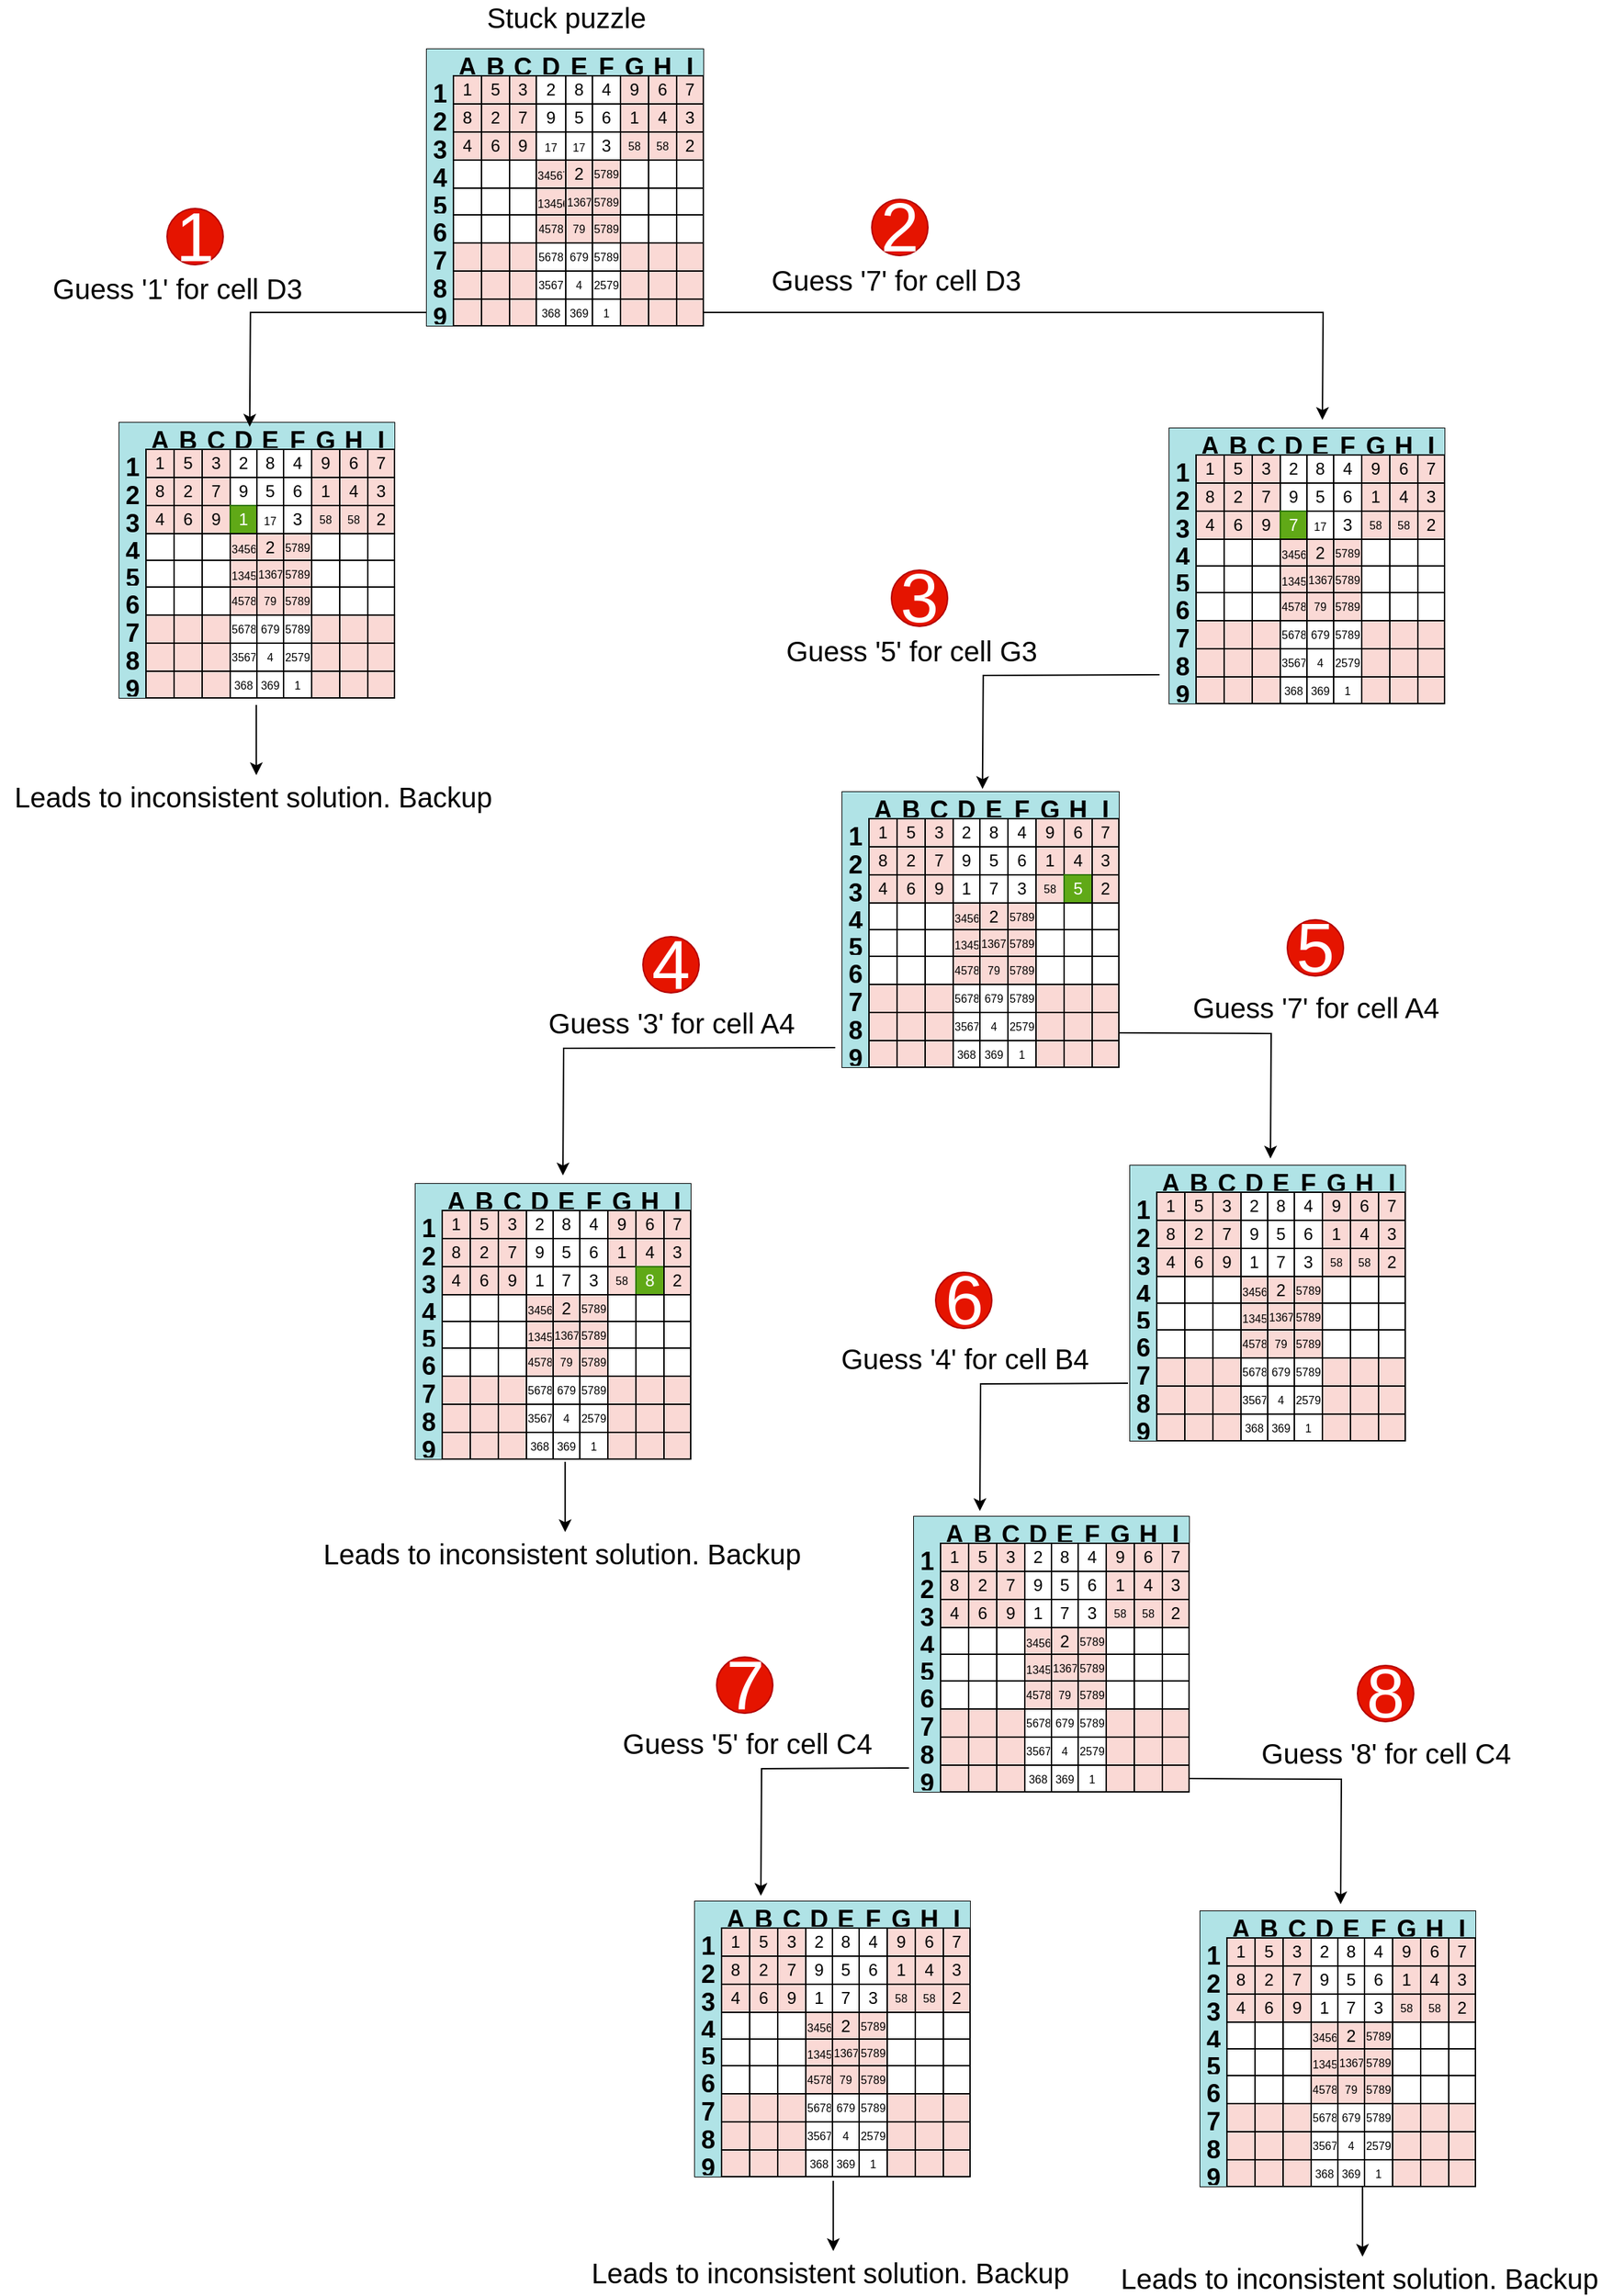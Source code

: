 <mxfile version="14.2.7" type="github">
  <diagram name="Page-1" id="bd83a815-5ea8-2e97-e5ec-87c9f400f2fa">
    <mxGraphModel dx="8890" dy="2308" grid="0" gridSize="10" guides="1" tooltips="1" connect="1" arrows="1" fold="1" page="1" pageScale="1.5" pageWidth="1169" pageHeight="826" background="#ffffff" math="0" shadow="0">
      <root>
        <mxCell id="0" style=";html=1;" />
        <mxCell id="1" style=";html=1;" parent="0" />
        <mxCell id="Im4FhcCXqjplq8VreH-y-1442" value="" style="shape=table;html=1;whiteSpace=wrap;startSize=0;container=1;collapsible=0;childLayout=tableLayout;aspect=fixed;rowLines=1;columnLines=1;" vertex="1" parent="1">
          <mxGeometry x="-2812" y="1341" width="197" height="197" as="geometry" />
        </mxCell>
        <mxCell id="Im4FhcCXqjplq8VreH-y-1443" value="" style="shape=partialRectangle;html=1;whiteSpace=wrap;collapsible=0;dropTarget=0;pointerEvents=0;fillColor=none;top=0;left=0;bottom=0;right=0;points=[[0,0.5],[1,0.5]];portConstraint=eastwest;" vertex="1" parent="Im4FhcCXqjplq8VreH-y-1442">
          <mxGeometry width="197" height="19" as="geometry" />
        </mxCell>
        <mxCell id="Im4FhcCXqjplq8VreH-y-1444" value="" style="shape=partialRectangle;html=1;whiteSpace=wrap;connectable=0;overflow=hidden;fillColor=#b0e3e6;top=0;left=0;bottom=0;right=0;strokeColor=#0e8088;fontStyle=1;fontSize=18;" vertex="1" parent="Im4FhcCXqjplq8VreH-y-1443">
          <mxGeometry width="19" height="19" as="geometry" />
        </mxCell>
        <mxCell id="Im4FhcCXqjplq8VreH-y-1445" value="A" style="shape=partialRectangle;html=1;whiteSpace=wrap;connectable=0;overflow=hidden;fillColor=#b0e3e6;top=0;left=0;bottom=0;right=0;strokeColor=#0e8088;fontStyle=1;fontSize=18;" vertex="1" parent="Im4FhcCXqjplq8VreH-y-1443">
          <mxGeometry x="19" width="20" height="19" as="geometry" />
        </mxCell>
        <mxCell id="Im4FhcCXqjplq8VreH-y-1446" value="B" style="shape=partialRectangle;html=1;whiteSpace=wrap;connectable=0;overflow=hidden;fillColor=#b0e3e6;top=0;left=0;bottom=0;right=0;strokeColor=#0e8088;fontStyle=1;fontSize=18;" vertex="1" parent="Im4FhcCXqjplq8VreH-y-1443">
          <mxGeometry x="39" width="20" height="19" as="geometry" />
        </mxCell>
        <mxCell id="Im4FhcCXqjplq8VreH-y-1447" value="C" style="shape=partialRectangle;html=1;whiteSpace=wrap;connectable=0;overflow=hidden;fillColor=#b0e3e6;top=0;left=0;bottom=0;right=0;strokeColor=#0e8088;fontStyle=1;fontSize=18;" vertex="1" parent="Im4FhcCXqjplq8VreH-y-1443">
          <mxGeometry x="59" width="19" height="19" as="geometry" />
        </mxCell>
        <mxCell id="Im4FhcCXqjplq8VreH-y-1448" value="D" style="shape=partialRectangle;html=1;whiteSpace=wrap;connectable=0;overflow=hidden;fillColor=#b0e3e6;top=0;left=0;bottom=0;right=0;strokeColor=#0e8088;fontStyle=1;fontSize=18;" vertex="1" parent="Im4FhcCXqjplq8VreH-y-1443">
          <mxGeometry x="78" width="21" height="19" as="geometry" />
        </mxCell>
        <mxCell id="Im4FhcCXqjplq8VreH-y-1449" value="E" style="shape=partialRectangle;html=1;whiteSpace=wrap;connectable=0;overflow=hidden;fillColor=#b0e3e6;top=0;left=0;bottom=0;right=0;strokeColor=#0e8088;fontStyle=1;fontSize=18;" vertex="1" parent="Im4FhcCXqjplq8VreH-y-1443">
          <mxGeometry x="99" width="19" height="19" as="geometry" />
        </mxCell>
        <mxCell id="Im4FhcCXqjplq8VreH-y-1450" value="F" style="shape=partialRectangle;html=1;whiteSpace=wrap;connectable=0;overflow=hidden;fillColor=#b0e3e6;top=0;left=0;bottom=0;right=0;strokeColor=#0e8088;fontStyle=1;fontSize=18;" vertex="1" parent="Im4FhcCXqjplq8VreH-y-1443">
          <mxGeometry x="118" width="20" height="19" as="geometry" />
        </mxCell>
        <mxCell id="Im4FhcCXqjplq8VreH-y-1451" value="G" style="shape=partialRectangle;html=1;whiteSpace=wrap;connectable=0;overflow=hidden;fillColor=#b0e3e6;top=0;left=0;bottom=0;right=0;strokeColor=#0e8088;fontStyle=1;fontSize=18;" vertex="1" parent="Im4FhcCXqjplq8VreH-y-1443">
          <mxGeometry x="138" width="20" height="19" as="geometry" />
        </mxCell>
        <mxCell id="Im4FhcCXqjplq8VreH-y-1452" value="H" style="shape=partialRectangle;html=1;whiteSpace=wrap;connectable=0;overflow=hidden;fillColor=#b0e3e6;top=0;left=0;bottom=0;right=0;strokeColor=#0e8088;fontStyle=1;fontSize=18;" vertex="1" parent="Im4FhcCXqjplq8VreH-y-1443">
          <mxGeometry x="158" width="20" height="19" as="geometry" />
        </mxCell>
        <mxCell id="Im4FhcCXqjplq8VreH-y-1453" value="I" style="shape=partialRectangle;html=1;whiteSpace=wrap;connectable=0;overflow=hidden;fillColor=#b0e3e6;top=0;left=0;bottom=0;right=0;strokeColor=#0e8088;fontStyle=1;fontSize=18;" vertex="1" parent="Im4FhcCXqjplq8VreH-y-1443">
          <mxGeometry x="178" width="19" height="19" as="geometry" />
        </mxCell>
        <mxCell id="Im4FhcCXqjplq8VreH-y-1454" value="" style="shape=partialRectangle;html=1;whiteSpace=wrap;collapsible=0;dropTarget=0;pointerEvents=0;fillColor=none;top=0;left=0;bottom=0;right=0;points=[[0,0.5],[1,0.5]];portConstraint=eastwest;" vertex="1" parent="Im4FhcCXqjplq8VreH-y-1442">
          <mxGeometry y="19" width="197" height="20" as="geometry" />
        </mxCell>
        <mxCell id="Im4FhcCXqjplq8VreH-y-1455" value="1" style="shape=partialRectangle;html=1;whiteSpace=wrap;connectable=0;overflow=hidden;fillColor=#b0e3e6;top=0;left=0;bottom=0;right=0;strokeColor=#0e8088;fontStyle=1;fontSize=18;" vertex="1" parent="Im4FhcCXqjplq8VreH-y-1454">
          <mxGeometry width="19" height="20" as="geometry" />
        </mxCell>
        <mxCell id="Im4FhcCXqjplq8VreH-y-1456" value="1" style="shape=partialRectangle;html=1;whiteSpace=wrap;connectable=0;overflow=hidden;fillColor=#fad9d5;top=1;left=1;bottom=1;right=1;" vertex="1" parent="Im4FhcCXqjplq8VreH-y-1454">
          <mxGeometry x="19" width="20" height="20" as="geometry" />
        </mxCell>
        <mxCell id="Im4FhcCXqjplq8VreH-y-1457" value="5" style="shape=partialRectangle;html=1;whiteSpace=wrap;connectable=0;overflow=hidden;fillColor=#fad9d5;top=1;left=1;bottom=1;right=1;" vertex="1" parent="Im4FhcCXqjplq8VreH-y-1454">
          <mxGeometry x="39" width="20" height="20" as="geometry" />
        </mxCell>
        <mxCell id="Im4FhcCXqjplq8VreH-y-1458" value="3" style="shape=partialRectangle;html=1;whiteSpace=wrap;connectable=0;overflow=hidden;fillColor=#fad9d5;top=1;left=1;bottom=1;right=1;" vertex="1" parent="Im4FhcCXqjplq8VreH-y-1454">
          <mxGeometry x="59" width="19" height="20" as="geometry" />
        </mxCell>
        <mxCell id="Im4FhcCXqjplq8VreH-y-1459" value="2" style="shape=partialRectangle;html=1;whiteSpace=wrap;connectable=0;overflow=hidden;fillColor=none;top=1;left=1;bottom=1;right=1;" vertex="1" parent="Im4FhcCXqjplq8VreH-y-1454">
          <mxGeometry x="78" width="21" height="20" as="geometry" />
        </mxCell>
        <mxCell id="Im4FhcCXqjplq8VreH-y-1460" value="8" style="shape=partialRectangle;html=1;whiteSpace=wrap;connectable=0;overflow=hidden;fillColor=none;top=1;left=1;bottom=1;right=1;" vertex="1" parent="Im4FhcCXqjplq8VreH-y-1454">
          <mxGeometry x="99" width="19" height="20" as="geometry" />
        </mxCell>
        <mxCell id="Im4FhcCXqjplq8VreH-y-1461" value="4" style="shape=partialRectangle;html=1;whiteSpace=wrap;connectable=0;overflow=hidden;fillColor=none;top=1;left=1;bottom=1;right=1;" vertex="1" parent="Im4FhcCXqjplq8VreH-y-1454">
          <mxGeometry x="118" width="20" height="20" as="geometry" />
        </mxCell>
        <mxCell id="Im4FhcCXqjplq8VreH-y-1462" value="9" style="shape=partialRectangle;html=1;whiteSpace=wrap;connectable=0;overflow=hidden;fillColor=#fad9d5;top=1;left=1;bottom=1;right=1;perimeterSpacing=2;" vertex="1" parent="Im4FhcCXqjplq8VreH-y-1454">
          <mxGeometry x="138" width="20" height="20" as="geometry" />
        </mxCell>
        <mxCell id="Im4FhcCXqjplq8VreH-y-1463" value="6" style="shape=partialRectangle;html=1;whiteSpace=wrap;connectable=0;overflow=hidden;fillColor=#fad9d5;top=1;left=1;bottom=1;right=1;" vertex="1" parent="Im4FhcCXqjplq8VreH-y-1454">
          <mxGeometry x="158" width="20" height="20" as="geometry" />
        </mxCell>
        <mxCell id="Im4FhcCXqjplq8VreH-y-1464" value="7" style="shape=partialRectangle;html=1;whiteSpace=wrap;connectable=0;overflow=hidden;fillColor=#fad9d5;top=1;left=1;bottom=1;right=1;" vertex="1" parent="Im4FhcCXqjplq8VreH-y-1454">
          <mxGeometry x="178" width="19" height="20" as="geometry" />
        </mxCell>
        <mxCell id="Im4FhcCXqjplq8VreH-y-1465" value="" style="shape=partialRectangle;html=1;whiteSpace=wrap;collapsible=0;dropTarget=0;pointerEvents=0;fillColor=none;top=0;left=0;bottom=0;right=0;points=[[0,0.5],[1,0.5]];portConstraint=eastwest;" vertex="1" parent="Im4FhcCXqjplq8VreH-y-1442">
          <mxGeometry y="39" width="197" height="20" as="geometry" />
        </mxCell>
        <mxCell id="Im4FhcCXqjplq8VreH-y-1466" value="2" style="shape=partialRectangle;html=1;whiteSpace=wrap;connectable=0;overflow=hidden;fillColor=#b0e3e6;top=0;left=0;bottom=0;right=0;strokeColor=#0e8088;fontStyle=1;fontSize=18;" vertex="1" parent="Im4FhcCXqjplq8VreH-y-1465">
          <mxGeometry width="19" height="20" as="geometry" />
        </mxCell>
        <mxCell id="Im4FhcCXqjplq8VreH-y-1467" value="8" style="shape=partialRectangle;html=1;whiteSpace=wrap;connectable=0;overflow=hidden;fillColor=#fad9d5;top=1;left=1;bottom=1;right=1;" vertex="1" parent="Im4FhcCXqjplq8VreH-y-1465">
          <mxGeometry x="19" width="20" height="20" as="geometry" />
        </mxCell>
        <mxCell id="Im4FhcCXqjplq8VreH-y-1468" value="2" style="shape=partialRectangle;html=1;whiteSpace=wrap;connectable=0;overflow=hidden;fillColor=#fad9d5;top=1;left=1;bottom=1;right=1;" vertex="1" parent="Im4FhcCXqjplq8VreH-y-1465">
          <mxGeometry x="39" width="20" height="20" as="geometry" />
        </mxCell>
        <mxCell id="Im4FhcCXqjplq8VreH-y-1469" value="7" style="shape=partialRectangle;html=1;whiteSpace=wrap;connectable=0;overflow=hidden;fillColor=#fad9d5;top=1;left=1;bottom=1;right=1;" vertex="1" parent="Im4FhcCXqjplq8VreH-y-1465">
          <mxGeometry x="59" width="19" height="20" as="geometry" />
        </mxCell>
        <mxCell id="Im4FhcCXqjplq8VreH-y-1470" value="9" style="shape=partialRectangle;html=1;whiteSpace=wrap;connectable=0;overflow=hidden;fillColor=none;top=1;left=1;bottom=1;right=1;" vertex="1" parent="Im4FhcCXqjplq8VreH-y-1465">
          <mxGeometry x="78" width="21" height="20" as="geometry" />
        </mxCell>
        <mxCell id="Im4FhcCXqjplq8VreH-y-1471" value="5" style="shape=partialRectangle;html=1;whiteSpace=wrap;connectable=0;overflow=hidden;fillColor=none;top=1;left=1;bottom=1;right=1;" vertex="1" parent="Im4FhcCXqjplq8VreH-y-1465">
          <mxGeometry x="99" width="19" height="20" as="geometry" />
        </mxCell>
        <mxCell id="Im4FhcCXqjplq8VreH-y-1472" value="6" style="shape=partialRectangle;html=1;whiteSpace=wrap;connectable=0;overflow=hidden;fillColor=none;top=1;left=1;bottom=1;right=1;" vertex="1" parent="Im4FhcCXqjplq8VreH-y-1465">
          <mxGeometry x="118" width="20" height="20" as="geometry" />
        </mxCell>
        <mxCell id="Im4FhcCXqjplq8VreH-y-1473" value="1" style="shape=partialRectangle;html=1;whiteSpace=wrap;connectable=0;overflow=hidden;fillColor=#fad9d5;top=1;left=1;bottom=1;right=1;" vertex="1" parent="Im4FhcCXqjplq8VreH-y-1465">
          <mxGeometry x="138" width="20" height="20" as="geometry" />
        </mxCell>
        <mxCell id="Im4FhcCXqjplq8VreH-y-1474" value="4" style="shape=partialRectangle;html=1;whiteSpace=wrap;connectable=0;overflow=hidden;fillColor=#fad9d5;top=1;left=1;bottom=1;right=1;" vertex="1" parent="Im4FhcCXqjplq8VreH-y-1465">
          <mxGeometry x="158" width="20" height="20" as="geometry" />
        </mxCell>
        <mxCell id="Im4FhcCXqjplq8VreH-y-1475" value="3" style="shape=partialRectangle;html=1;whiteSpace=wrap;connectable=0;overflow=hidden;fillColor=#fad9d5;top=1;left=1;bottom=1;right=1;" vertex="1" parent="Im4FhcCXqjplq8VreH-y-1465">
          <mxGeometry x="178" width="19" height="20" as="geometry" />
        </mxCell>
        <mxCell id="Im4FhcCXqjplq8VreH-y-1476" value="" style="shape=partialRectangle;html=1;whiteSpace=wrap;collapsible=0;dropTarget=0;pointerEvents=0;fillColor=none;top=0;left=0;bottom=0;right=0;points=[[0,0.5],[1,0.5]];portConstraint=eastwest;" vertex="1" parent="Im4FhcCXqjplq8VreH-y-1442">
          <mxGeometry y="59" width="197" height="20" as="geometry" />
        </mxCell>
        <mxCell id="Im4FhcCXqjplq8VreH-y-1477" value="3" style="shape=partialRectangle;html=1;whiteSpace=wrap;connectable=0;overflow=hidden;fillColor=#b0e3e6;top=0;left=0;bottom=0;right=0;strokeColor=#0e8088;fontStyle=1;fontSize=18;" vertex="1" parent="Im4FhcCXqjplq8VreH-y-1476">
          <mxGeometry width="19" height="20" as="geometry" />
        </mxCell>
        <mxCell id="Im4FhcCXqjplq8VreH-y-1478" value="4" style="shape=partialRectangle;html=1;whiteSpace=wrap;connectable=0;overflow=hidden;fillColor=#fad9d5;top=1;left=1;bottom=1;right=1;" vertex="1" parent="Im4FhcCXqjplq8VreH-y-1476">
          <mxGeometry x="19" width="20" height="20" as="geometry" />
        </mxCell>
        <mxCell id="Im4FhcCXqjplq8VreH-y-1479" value="6" style="shape=partialRectangle;html=1;whiteSpace=wrap;connectable=0;overflow=hidden;fillColor=#fad9d5;top=1;left=1;bottom=1;right=1;" vertex="1" parent="Im4FhcCXqjplq8VreH-y-1476">
          <mxGeometry x="39" width="20" height="20" as="geometry" />
        </mxCell>
        <mxCell id="Im4FhcCXqjplq8VreH-y-1480" value="9" style="shape=partialRectangle;html=1;whiteSpace=wrap;connectable=0;overflow=hidden;fillColor=#fad9d5;top=1;left=1;bottom=1;right=1;" vertex="1" parent="Im4FhcCXqjplq8VreH-y-1476">
          <mxGeometry x="59" width="19" height="20" as="geometry" />
        </mxCell>
        <mxCell id="Im4FhcCXqjplq8VreH-y-1481" value="&lt;font style=&quot;font-size: 8px&quot;&gt;17&lt;/font&gt;" style="shape=partialRectangle;html=1;whiteSpace=wrap;connectable=0;overflow=hidden;fillColor=none;top=1;left=1;bottom=1;right=1;" vertex="1" parent="Im4FhcCXqjplq8VreH-y-1476">
          <mxGeometry x="78" width="21" height="20" as="geometry" />
        </mxCell>
        <mxCell id="Im4FhcCXqjplq8VreH-y-1482" value="&lt;font style=&quot;font-size: 8px&quot;&gt;17&lt;/font&gt;" style="shape=partialRectangle;html=1;whiteSpace=wrap;connectable=0;overflow=hidden;fillColor=none;top=1;left=1;bottom=1;right=1;" vertex="1" parent="Im4FhcCXqjplq8VreH-y-1476">
          <mxGeometry x="99" width="19" height="20" as="geometry" />
        </mxCell>
        <mxCell id="Im4FhcCXqjplq8VreH-y-1483" value="3" style="shape=partialRectangle;html=1;whiteSpace=wrap;connectable=0;overflow=hidden;fillColor=none;top=1;left=1;bottom=1;right=1;" vertex="1" parent="Im4FhcCXqjplq8VreH-y-1476">
          <mxGeometry x="118" width="20" height="20" as="geometry" />
        </mxCell>
        <mxCell id="Im4FhcCXqjplq8VreH-y-1484" value="58" style="shape=partialRectangle;html=1;whiteSpace=wrap;connectable=0;overflow=hidden;fillColor=#fad9d5;top=1;left=1;bottom=1;right=1;fontSize=8;" vertex="1" parent="Im4FhcCXqjplq8VreH-y-1476">
          <mxGeometry x="138" width="20" height="20" as="geometry" />
        </mxCell>
        <mxCell id="Im4FhcCXqjplq8VreH-y-1485" value="58" style="shape=partialRectangle;html=1;whiteSpace=wrap;connectable=0;overflow=hidden;fillColor=#fad9d5;top=1;left=1;bottom=1;right=1;fontSize=8;" vertex="1" parent="Im4FhcCXqjplq8VreH-y-1476">
          <mxGeometry x="158" width="20" height="20" as="geometry" />
        </mxCell>
        <mxCell id="Im4FhcCXqjplq8VreH-y-1486" value="2" style="shape=partialRectangle;html=1;whiteSpace=wrap;connectable=0;overflow=hidden;fillColor=#fad9d5;top=1;left=1;bottom=1;right=1;" vertex="1" parent="Im4FhcCXqjplq8VreH-y-1476">
          <mxGeometry x="178" width="19" height="20" as="geometry" />
        </mxCell>
        <mxCell id="Im4FhcCXqjplq8VreH-y-1487" value="" style="shape=partialRectangle;html=1;whiteSpace=wrap;collapsible=0;dropTarget=0;pointerEvents=0;fillColor=none;top=0;left=0;bottom=0;right=0;points=[[0,0.5],[1,0.5]];portConstraint=eastwest;" vertex="1" parent="Im4FhcCXqjplq8VreH-y-1442">
          <mxGeometry y="79" width="197" height="20" as="geometry" />
        </mxCell>
        <mxCell id="Im4FhcCXqjplq8VreH-y-1488" value="4" style="shape=partialRectangle;html=1;whiteSpace=wrap;connectable=0;overflow=hidden;fillColor=#b0e3e6;top=0;left=0;bottom=0;right=0;strokeColor=#0e8088;fontStyle=1;fontSize=18;" vertex="1" parent="Im4FhcCXqjplq8VreH-y-1487">
          <mxGeometry width="19" height="20" as="geometry" />
        </mxCell>
        <mxCell id="Im4FhcCXqjplq8VreH-y-1489" value="" style="shape=partialRectangle;html=1;whiteSpace=wrap;connectable=0;overflow=hidden;fillColor=none;top=1;left=1;bottom=1;right=1;" vertex="1" parent="Im4FhcCXqjplq8VreH-y-1487">
          <mxGeometry x="19" width="20" height="20" as="geometry" />
        </mxCell>
        <mxCell id="Im4FhcCXqjplq8VreH-y-1490" value="" style="shape=partialRectangle;html=1;whiteSpace=wrap;connectable=0;overflow=hidden;fillColor=none;top=1;left=1;bottom=1;right=1;" vertex="1" parent="Im4FhcCXqjplq8VreH-y-1487">
          <mxGeometry x="39" width="20" height="20" as="geometry" />
        </mxCell>
        <mxCell id="Im4FhcCXqjplq8VreH-y-1491" value="" style="shape=partialRectangle;html=1;whiteSpace=wrap;connectable=0;overflow=hidden;fillColor=none;top=1;left=1;bottom=1;right=1;" vertex="1" parent="Im4FhcCXqjplq8VreH-y-1487">
          <mxGeometry x="59" width="19" height="20" as="geometry" />
        </mxCell>
        <mxCell id="Im4FhcCXqjplq8VreH-y-1492" value="&lt;font style=&quot;font-size: 8px&quot;&gt;345678&lt;/font&gt;" style="shape=partialRectangle;html=1;whiteSpace=wrap;connectable=0;overflow=hidden;fillColor=#fad9d5;top=1;left=1;bottom=1;right=1;" vertex="1" parent="Im4FhcCXqjplq8VreH-y-1487">
          <mxGeometry x="78" width="21" height="20" as="geometry" />
        </mxCell>
        <mxCell id="Im4FhcCXqjplq8VreH-y-1493" value="2" style="shape=partialRectangle;html=1;whiteSpace=wrap;connectable=0;overflow=hidden;fillColor=#fad9d5;top=1;left=1;bottom=1;right=1;" vertex="1" parent="Im4FhcCXqjplq8VreH-y-1487">
          <mxGeometry x="99" width="19" height="20" as="geometry" />
        </mxCell>
        <mxCell id="Im4FhcCXqjplq8VreH-y-1494" value="5789" style="shape=partialRectangle;html=1;whiteSpace=wrap;connectable=0;overflow=hidden;fillColor=#fad9d5;top=1;left=1;bottom=1;right=1;fontSize=8;" vertex="1" parent="Im4FhcCXqjplq8VreH-y-1487">
          <mxGeometry x="118" width="20" height="20" as="geometry" />
        </mxCell>
        <mxCell id="Im4FhcCXqjplq8VreH-y-1495" value="" style="shape=partialRectangle;html=1;whiteSpace=wrap;connectable=0;overflow=hidden;fillColor=none;top=1;left=1;bottom=1;right=1;" vertex="1" parent="Im4FhcCXqjplq8VreH-y-1487">
          <mxGeometry x="138" width="20" height="20" as="geometry" />
        </mxCell>
        <mxCell id="Im4FhcCXqjplq8VreH-y-1496" value="" style="shape=partialRectangle;html=1;whiteSpace=wrap;connectable=0;overflow=hidden;fillColor=none;top=1;left=1;bottom=1;right=1;" vertex="1" parent="Im4FhcCXqjplq8VreH-y-1487">
          <mxGeometry x="158" width="20" height="20" as="geometry" />
        </mxCell>
        <mxCell id="Im4FhcCXqjplq8VreH-y-1497" value="" style="shape=partialRectangle;html=1;whiteSpace=wrap;connectable=0;overflow=hidden;fillColor=none;top=1;left=1;bottom=1;right=1;" vertex="1" parent="Im4FhcCXqjplq8VreH-y-1487">
          <mxGeometry x="178" width="19" height="20" as="geometry" />
        </mxCell>
        <mxCell id="Im4FhcCXqjplq8VreH-y-1498" value="" style="shape=partialRectangle;html=1;whiteSpace=wrap;collapsible=0;dropTarget=0;pointerEvents=0;fillColor=none;top=0;left=0;bottom=0;right=0;points=[[0,0.5],[1,0.5]];portConstraint=eastwest;" vertex="1" parent="Im4FhcCXqjplq8VreH-y-1442">
          <mxGeometry y="99" width="197" height="19" as="geometry" />
        </mxCell>
        <mxCell id="Im4FhcCXqjplq8VreH-y-1499" value="5" style="shape=partialRectangle;html=1;whiteSpace=wrap;connectable=0;overflow=hidden;fillColor=#b0e3e6;top=0;left=0;bottom=0;right=0;strokeColor=#0e8088;fontStyle=1;fontSize=18;" vertex="1" parent="Im4FhcCXqjplq8VreH-y-1498">
          <mxGeometry width="19" height="19" as="geometry" />
        </mxCell>
        <mxCell id="Im4FhcCXqjplq8VreH-y-1500" value="" style="shape=partialRectangle;html=1;whiteSpace=wrap;connectable=0;overflow=hidden;fillColor=none;top=1;left=1;bottom=1;right=1;" vertex="1" parent="Im4FhcCXqjplq8VreH-y-1498">
          <mxGeometry x="19" width="20" height="19" as="geometry" />
        </mxCell>
        <mxCell id="Im4FhcCXqjplq8VreH-y-1501" value="" style="shape=partialRectangle;html=1;whiteSpace=wrap;connectable=0;overflow=hidden;fillColor=none;top=1;left=1;bottom=1;right=1;" vertex="1" parent="Im4FhcCXqjplq8VreH-y-1498">
          <mxGeometry x="39" width="20" height="19" as="geometry" />
        </mxCell>
        <mxCell id="Im4FhcCXqjplq8VreH-y-1502" value="" style="shape=partialRectangle;html=1;whiteSpace=wrap;connectable=0;overflow=hidden;fillColor=none;top=1;left=1;bottom=1;right=1;" vertex="1" parent="Im4FhcCXqjplq8VreH-y-1498">
          <mxGeometry x="59" width="19" height="19" as="geometry" />
        </mxCell>
        <mxCell id="Im4FhcCXqjplq8VreH-y-1503" value="&lt;font style=&quot;font-size: 8px&quot;&gt;1345678&lt;/font&gt;" style="shape=partialRectangle;html=1;whiteSpace=wrap;connectable=0;overflow=hidden;fillColor=#fad9d5;top=1;left=1;bottom=1;right=1;" vertex="1" parent="Im4FhcCXqjplq8VreH-y-1498">
          <mxGeometry x="78" width="21" height="19" as="geometry" />
        </mxCell>
        <mxCell id="Im4FhcCXqjplq8VreH-y-1504" value="13679" style="shape=partialRectangle;html=1;whiteSpace=wrap;connectable=0;overflow=hidden;fillColor=#fad9d5;top=1;left=1;bottom=1;right=1;fontSize=8;" vertex="1" parent="Im4FhcCXqjplq8VreH-y-1498">
          <mxGeometry x="99" width="19" height="19" as="geometry" />
        </mxCell>
        <mxCell id="Im4FhcCXqjplq8VreH-y-1505" value="&lt;span style=&quot;font-size: 8px;&quot;&gt;5789&lt;/span&gt;" style="shape=partialRectangle;html=1;whiteSpace=wrap;connectable=0;overflow=hidden;fillColor=#fad9d5;top=1;left=1;bottom=1;right=1;fontSize=8;" vertex="1" parent="Im4FhcCXqjplq8VreH-y-1498">
          <mxGeometry x="118" width="20" height="19" as="geometry" />
        </mxCell>
        <mxCell id="Im4FhcCXqjplq8VreH-y-1506" value="" style="shape=partialRectangle;html=1;whiteSpace=wrap;connectable=0;overflow=hidden;fillColor=none;top=1;left=1;bottom=1;right=1;" vertex="1" parent="Im4FhcCXqjplq8VreH-y-1498">
          <mxGeometry x="138" width="20" height="19" as="geometry" />
        </mxCell>
        <mxCell id="Im4FhcCXqjplq8VreH-y-1507" value="" style="shape=partialRectangle;html=1;whiteSpace=wrap;connectable=0;overflow=hidden;fillColor=none;top=1;left=1;bottom=1;right=1;" vertex="1" parent="Im4FhcCXqjplq8VreH-y-1498">
          <mxGeometry x="158" width="20" height="19" as="geometry" />
        </mxCell>
        <mxCell id="Im4FhcCXqjplq8VreH-y-1508" value="" style="shape=partialRectangle;html=1;whiteSpace=wrap;connectable=0;overflow=hidden;fillColor=none;top=1;left=1;bottom=1;right=1;" vertex="1" parent="Im4FhcCXqjplq8VreH-y-1498">
          <mxGeometry x="178" width="19" height="19" as="geometry" />
        </mxCell>
        <mxCell id="Im4FhcCXqjplq8VreH-y-1509" value="" style="shape=partialRectangle;html=1;whiteSpace=wrap;collapsible=0;dropTarget=0;pointerEvents=0;fillColor=none;top=0;left=0;bottom=0;right=0;points=[[0,0.5],[1,0.5]];portConstraint=eastwest;" vertex="1" parent="Im4FhcCXqjplq8VreH-y-1442">
          <mxGeometry y="118" width="197" height="20" as="geometry" />
        </mxCell>
        <mxCell id="Im4FhcCXqjplq8VreH-y-1510" value="6" style="shape=partialRectangle;html=1;whiteSpace=wrap;connectable=0;overflow=hidden;fillColor=#b0e3e6;top=0;left=0;bottom=0;right=0;strokeColor=#0e8088;fontStyle=1;fontSize=18;" vertex="1" parent="Im4FhcCXqjplq8VreH-y-1509">
          <mxGeometry width="19" height="20" as="geometry" />
        </mxCell>
        <mxCell id="Im4FhcCXqjplq8VreH-y-1511" value="" style="shape=partialRectangle;html=1;whiteSpace=wrap;connectable=0;overflow=hidden;fillColor=none;top=1;left=1;bottom=1;right=1;" vertex="1" parent="Im4FhcCXqjplq8VreH-y-1509">
          <mxGeometry x="19" width="20" height="20" as="geometry" />
        </mxCell>
        <mxCell id="Im4FhcCXqjplq8VreH-y-1512" value="" style="shape=partialRectangle;html=1;whiteSpace=wrap;connectable=0;overflow=hidden;fillColor=none;top=1;left=1;bottom=1;right=1;" vertex="1" parent="Im4FhcCXqjplq8VreH-y-1509">
          <mxGeometry x="39" width="20" height="20" as="geometry" />
        </mxCell>
        <mxCell id="Im4FhcCXqjplq8VreH-y-1513" value="" style="shape=partialRectangle;html=1;whiteSpace=wrap;connectable=0;overflow=hidden;fillColor=none;top=1;left=1;bottom=1;right=1;editable=0;" vertex="1" parent="Im4FhcCXqjplq8VreH-y-1509">
          <mxGeometry x="59" width="19" height="20" as="geometry" />
        </mxCell>
        <mxCell id="Im4FhcCXqjplq8VreH-y-1514" value="4578" style="shape=partialRectangle;html=1;whiteSpace=wrap;connectable=0;overflow=hidden;fillColor=#fad9d5;top=1;left=1;bottom=1;right=1;fontSize=8;" vertex="1" parent="Im4FhcCXqjplq8VreH-y-1509">
          <mxGeometry x="78" width="21" height="20" as="geometry" />
        </mxCell>
        <mxCell id="Im4FhcCXqjplq8VreH-y-1515" value="79" style="shape=partialRectangle;html=1;whiteSpace=wrap;connectable=0;overflow=hidden;fillColor=#fad9d5;top=1;left=1;bottom=1;right=1;fontSize=8;" vertex="1" parent="Im4FhcCXqjplq8VreH-y-1509">
          <mxGeometry x="99" width="19" height="20" as="geometry" />
        </mxCell>
        <mxCell id="Im4FhcCXqjplq8VreH-y-1516" value="&lt;span style=&quot;font-size: 8px;&quot;&gt;5789&lt;/span&gt;" style="shape=partialRectangle;html=1;whiteSpace=wrap;connectable=0;overflow=hidden;fillColor=#fad9d5;top=1;left=1;bottom=1;right=1;fontSize=8;" vertex="1" parent="Im4FhcCXqjplq8VreH-y-1509">
          <mxGeometry x="118" width="20" height="20" as="geometry" />
        </mxCell>
        <mxCell id="Im4FhcCXqjplq8VreH-y-1517" value="" style="shape=partialRectangle;html=1;whiteSpace=wrap;connectable=0;overflow=hidden;fillColor=none;top=1;left=1;bottom=1;right=1;" vertex="1" parent="Im4FhcCXqjplq8VreH-y-1509">
          <mxGeometry x="138" width="20" height="20" as="geometry" />
        </mxCell>
        <mxCell id="Im4FhcCXqjplq8VreH-y-1518" value="" style="shape=partialRectangle;html=1;whiteSpace=wrap;connectable=0;overflow=hidden;fillColor=none;top=1;left=1;bottom=1;right=1;" vertex="1" parent="Im4FhcCXqjplq8VreH-y-1509">
          <mxGeometry x="158" width="20" height="20" as="geometry" />
        </mxCell>
        <mxCell id="Im4FhcCXqjplq8VreH-y-1519" value="" style="shape=partialRectangle;html=1;whiteSpace=wrap;connectable=0;overflow=hidden;fillColor=none;top=1;left=1;bottom=1;right=1;" vertex="1" parent="Im4FhcCXqjplq8VreH-y-1509">
          <mxGeometry x="178" width="19" height="20" as="geometry" />
        </mxCell>
        <mxCell id="Im4FhcCXqjplq8VreH-y-1520" value="" style="shape=partialRectangle;html=1;whiteSpace=wrap;collapsible=0;dropTarget=0;pointerEvents=0;fillColor=none;top=0;left=0;bottom=0;right=0;points=[[0,0.5],[1,0.5]];portConstraint=eastwest;" vertex="1" parent="Im4FhcCXqjplq8VreH-y-1442">
          <mxGeometry y="138" width="197" height="20" as="geometry" />
        </mxCell>
        <mxCell id="Im4FhcCXqjplq8VreH-y-1521" value="7" style="shape=partialRectangle;html=1;whiteSpace=wrap;connectable=0;overflow=hidden;fillColor=#b0e3e6;top=0;left=0;bottom=0;right=0;strokeColor=#0e8088;fontStyle=1;fontSize=18;" vertex="1" parent="Im4FhcCXqjplq8VreH-y-1520">
          <mxGeometry width="19" height="20" as="geometry" />
        </mxCell>
        <mxCell id="Im4FhcCXqjplq8VreH-y-1522" value="" style="shape=partialRectangle;html=1;whiteSpace=wrap;connectable=0;overflow=hidden;fillColor=#fad9d5;top=1;left=1;bottom=1;right=1;" vertex="1" parent="Im4FhcCXqjplq8VreH-y-1520">
          <mxGeometry x="19" width="20" height="20" as="geometry" />
        </mxCell>
        <mxCell id="Im4FhcCXqjplq8VreH-y-1523" value="" style="shape=partialRectangle;html=1;whiteSpace=wrap;connectable=0;overflow=hidden;fillColor=#fad9d5;top=1;left=1;bottom=1;right=1;" vertex="1" parent="Im4FhcCXqjplq8VreH-y-1520">
          <mxGeometry x="39" width="20" height="20" as="geometry" />
        </mxCell>
        <mxCell id="Im4FhcCXqjplq8VreH-y-1524" value="" style="shape=partialRectangle;html=1;whiteSpace=wrap;connectable=0;overflow=hidden;fillColor=#fad9d5;top=1;left=1;bottom=1;right=1;" vertex="1" parent="Im4FhcCXqjplq8VreH-y-1520">
          <mxGeometry x="59" width="19" height="20" as="geometry" />
        </mxCell>
        <mxCell id="Im4FhcCXqjplq8VreH-y-1525" value="5678" style="shape=partialRectangle;html=1;whiteSpace=wrap;connectable=0;overflow=hidden;fillColor=none;top=1;left=1;bottom=1;right=1;fontSize=8;" vertex="1" parent="Im4FhcCXqjplq8VreH-y-1520">
          <mxGeometry x="78" width="21" height="20" as="geometry" />
        </mxCell>
        <mxCell id="Im4FhcCXqjplq8VreH-y-1526" value="679" style="shape=partialRectangle;html=1;whiteSpace=wrap;connectable=0;overflow=hidden;fillColor=none;top=1;left=1;bottom=1;right=1;fontSize=8;" vertex="1" parent="Im4FhcCXqjplq8VreH-y-1520">
          <mxGeometry x="99" width="19" height="20" as="geometry" />
        </mxCell>
        <mxCell id="Im4FhcCXqjplq8VreH-y-1527" value="5789" style="shape=partialRectangle;html=1;whiteSpace=wrap;connectable=0;overflow=hidden;fillColor=none;top=1;left=1;bottom=1;right=1;fontSize=8;" vertex="1" parent="Im4FhcCXqjplq8VreH-y-1520">
          <mxGeometry x="118" width="20" height="20" as="geometry" />
        </mxCell>
        <mxCell id="Im4FhcCXqjplq8VreH-y-1528" value="" style="shape=partialRectangle;html=1;whiteSpace=wrap;connectable=0;overflow=hidden;fillColor=#fad9d5;top=1;left=1;bottom=1;right=1;" vertex="1" parent="Im4FhcCXqjplq8VreH-y-1520">
          <mxGeometry x="138" width="20" height="20" as="geometry" />
        </mxCell>
        <mxCell id="Im4FhcCXqjplq8VreH-y-1529" value="" style="shape=partialRectangle;html=1;whiteSpace=wrap;connectable=0;overflow=hidden;fillColor=#fad9d5;top=1;left=1;bottom=1;right=1;" vertex="1" parent="Im4FhcCXqjplq8VreH-y-1520">
          <mxGeometry x="158" width="20" height="20" as="geometry" />
        </mxCell>
        <mxCell id="Im4FhcCXqjplq8VreH-y-1530" value="" style="shape=partialRectangle;html=1;whiteSpace=wrap;connectable=0;overflow=hidden;fillColor=#fad9d5;top=1;left=1;bottom=1;right=1;" vertex="1" parent="Im4FhcCXqjplq8VreH-y-1520">
          <mxGeometry x="178" width="19" height="20" as="geometry" />
        </mxCell>
        <mxCell id="Im4FhcCXqjplq8VreH-y-1531" value="" style="shape=partialRectangle;html=1;whiteSpace=wrap;collapsible=0;dropTarget=0;pointerEvents=0;fillColor=none;top=0;left=0;bottom=0;right=0;points=[[0,0.5],[1,0.5]];portConstraint=eastwest;" vertex="1" parent="Im4FhcCXqjplq8VreH-y-1442">
          <mxGeometry y="158" width="197" height="20" as="geometry" />
        </mxCell>
        <mxCell id="Im4FhcCXqjplq8VreH-y-1532" value="8" style="shape=partialRectangle;html=1;whiteSpace=wrap;connectable=0;overflow=hidden;fillColor=#b0e3e6;top=0;left=0;bottom=0;right=0;strokeColor=#0e8088;fontStyle=1;fontSize=18;" vertex="1" parent="Im4FhcCXqjplq8VreH-y-1531">
          <mxGeometry width="19" height="20" as="geometry" />
        </mxCell>
        <mxCell id="Im4FhcCXqjplq8VreH-y-1533" value="" style="shape=partialRectangle;html=1;whiteSpace=wrap;connectable=0;overflow=hidden;fillColor=#fad9d5;top=1;left=1;bottom=1;right=1;" vertex="1" parent="Im4FhcCXqjplq8VreH-y-1531">
          <mxGeometry x="19" width="20" height="20" as="geometry" />
        </mxCell>
        <mxCell id="Im4FhcCXqjplq8VreH-y-1534" value="" style="shape=partialRectangle;html=1;whiteSpace=wrap;connectable=0;overflow=hidden;fillColor=#fad9d5;top=1;left=1;bottom=1;right=1;" vertex="1" parent="Im4FhcCXqjplq8VreH-y-1531">
          <mxGeometry x="39" width="20" height="20" as="geometry" />
        </mxCell>
        <mxCell id="Im4FhcCXqjplq8VreH-y-1535" value="" style="shape=partialRectangle;html=1;whiteSpace=wrap;connectable=0;overflow=hidden;fillColor=#fad9d5;top=1;left=1;bottom=1;right=1;" vertex="1" parent="Im4FhcCXqjplq8VreH-y-1531">
          <mxGeometry x="59" width="19" height="20" as="geometry" />
        </mxCell>
        <mxCell id="Im4FhcCXqjplq8VreH-y-1536" value="3567" style="shape=partialRectangle;html=1;whiteSpace=wrap;connectable=0;overflow=hidden;fillColor=none;top=1;left=1;bottom=1;right=1;fontSize=8;" vertex="1" parent="Im4FhcCXqjplq8VreH-y-1531">
          <mxGeometry x="78" width="21" height="20" as="geometry" />
        </mxCell>
        <mxCell id="Im4FhcCXqjplq8VreH-y-1537" value="4" style="shape=partialRectangle;html=1;whiteSpace=wrap;connectable=0;overflow=hidden;fillColor=none;top=1;left=1;bottom=1;right=1;fontSize=8;" vertex="1" parent="Im4FhcCXqjplq8VreH-y-1531">
          <mxGeometry x="99" width="19" height="20" as="geometry" />
        </mxCell>
        <mxCell id="Im4FhcCXqjplq8VreH-y-1538" value="2579" style="shape=partialRectangle;html=1;whiteSpace=wrap;connectable=0;overflow=hidden;fillColor=none;top=1;left=1;bottom=1;right=1;fontSize=8;" vertex="1" parent="Im4FhcCXqjplq8VreH-y-1531">
          <mxGeometry x="118" width="20" height="20" as="geometry" />
        </mxCell>
        <mxCell id="Im4FhcCXqjplq8VreH-y-1539" value="" style="shape=partialRectangle;html=1;whiteSpace=wrap;connectable=0;overflow=hidden;fillColor=#fad9d5;top=1;left=1;bottom=1;right=1;" vertex="1" parent="Im4FhcCXqjplq8VreH-y-1531">
          <mxGeometry x="138" width="20" height="20" as="geometry" />
        </mxCell>
        <mxCell id="Im4FhcCXqjplq8VreH-y-1540" value="" style="shape=partialRectangle;html=1;whiteSpace=wrap;connectable=0;overflow=hidden;fillColor=#fad9d5;top=1;left=1;bottom=1;right=1;" vertex="1" parent="Im4FhcCXqjplq8VreH-y-1531">
          <mxGeometry x="158" width="20" height="20" as="geometry" />
        </mxCell>
        <mxCell id="Im4FhcCXqjplq8VreH-y-1541" value="" style="shape=partialRectangle;html=1;whiteSpace=wrap;connectable=0;overflow=hidden;fillColor=#fad9d5;top=1;left=1;bottom=1;right=1;" vertex="1" parent="Im4FhcCXqjplq8VreH-y-1531">
          <mxGeometry x="178" width="19" height="20" as="geometry" />
        </mxCell>
        <mxCell id="Im4FhcCXqjplq8VreH-y-1542" value="" style="shape=partialRectangle;html=1;whiteSpace=wrap;collapsible=0;dropTarget=0;pointerEvents=0;fillColor=none;top=0;left=0;bottom=0;right=0;points=[[0,0.5],[1,0.5]];portConstraint=eastwest;" vertex="1" parent="Im4FhcCXqjplq8VreH-y-1442">
          <mxGeometry y="178" width="197" height="19" as="geometry" />
        </mxCell>
        <mxCell id="Im4FhcCXqjplq8VreH-y-1543" value="9" style="shape=partialRectangle;html=1;whiteSpace=wrap;connectable=0;overflow=hidden;fillColor=#b0e3e6;top=0;left=0;bottom=0;right=0;strokeColor=#0e8088;fontStyle=1;fontSize=18;" vertex="1" parent="Im4FhcCXqjplq8VreH-y-1542">
          <mxGeometry width="19" height="19" as="geometry" />
        </mxCell>
        <mxCell id="Im4FhcCXqjplq8VreH-y-1544" value="" style="shape=partialRectangle;html=1;whiteSpace=wrap;connectable=0;overflow=hidden;fillColor=#fad9d5;top=1;left=1;bottom=1;right=1;" vertex="1" parent="Im4FhcCXqjplq8VreH-y-1542">
          <mxGeometry x="19" width="20" height="19" as="geometry" />
        </mxCell>
        <mxCell id="Im4FhcCXqjplq8VreH-y-1545" value="" style="shape=partialRectangle;html=1;whiteSpace=wrap;connectable=0;overflow=hidden;fillColor=#fad9d5;top=1;left=1;bottom=1;right=1;" vertex="1" parent="Im4FhcCXqjplq8VreH-y-1542">
          <mxGeometry x="39" width="20" height="19" as="geometry" />
        </mxCell>
        <mxCell id="Im4FhcCXqjplq8VreH-y-1546" value="" style="shape=partialRectangle;html=1;whiteSpace=wrap;connectable=0;overflow=hidden;fillColor=#fad9d5;top=1;left=1;bottom=1;right=1;" vertex="1" parent="Im4FhcCXqjplq8VreH-y-1542">
          <mxGeometry x="59" width="19" height="19" as="geometry" />
        </mxCell>
        <mxCell id="Im4FhcCXqjplq8VreH-y-1547" value="368" style="shape=partialRectangle;html=1;whiteSpace=wrap;connectable=0;overflow=hidden;fillColor=none;top=1;left=1;bottom=1;right=1;fontSize=8;" vertex="1" parent="Im4FhcCXqjplq8VreH-y-1542">
          <mxGeometry x="78" width="21" height="19" as="geometry" />
        </mxCell>
        <mxCell id="Im4FhcCXqjplq8VreH-y-1548" value="369" style="shape=partialRectangle;html=1;whiteSpace=wrap;connectable=0;overflow=hidden;fillColor=none;top=1;left=1;bottom=1;right=1;fontSize=8;" vertex="1" parent="Im4FhcCXqjplq8VreH-y-1542">
          <mxGeometry x="99" width="19" height="19" as="geometry" />
        </mxCell>
        <mxCell id="Im4FhcCXqjplq8VreH-y-1549" value="1" style="shape=partialRectangle;html=1;whiteSpace=wrap;connectable=0;overflow=hidden;fillColor=none;top=1;left=1;bottom=1;right=1;fontSize=8;" vertex="1" parent="Im4FhcCXqjplq8VreH-y-1542">
          <mxGeometry x="118" width="20" height="19" as="geometry" />
        </mxCell>
        <mxCell id="Im4FhcCXqjplq8VreH-y-1550" value="" style="shape=partialRectangle;html=1;whiteSpace=wrap;connectable=0;overflow=hidden;fillColor=#fad9d5;top=1;left=1;bottom=1;right=1;" vertex="1" parent="Im4FhcCXqjplq8VreH-y-1542">
          <mxGeometry x="138" width="20" height="19" as="geometry" />
        </mxCell>
        <mxCell id="Im4FhcCXqjplq8VreH-y-1551" value="" style="shape=partialRectangle;html=1;whiteSpace=wrap;connectable=0;overflow=hidden;fillColor=#fad9d5;top=1;left=1;bottom=1;right=1;" vertex="1" parent="Im4FhcCXqjplq8VreH-y-1542">
          <mxGeometry x="158" width="20" height="19" as="geometry" />
        </mxCell>
        <mxCell id="Im4FhcCXqjplq8VreH-y-1552" value="" style="shape=partialRectangle;html=1;whiteSpace=wrap;connectable=0;overflow=hidden;fillColor=#fad9d5;top=1;left=1;bottom=1;right=1;" vertex="1" parent="Im4FhcCXqjplq8VreH-y-1542">
          <mxGeometry x="178" width="19" height="19" as="geometry" />
        </mxCell>
        <mxCell id="Im4FhcCXqjplq8VreH-y-1553" value="" style="shape=table;html=1;whiteSpace=wrap;startSize=0;container=1;collapsible=0;childLayout=tableLayout;aspect=fixed;rowLines=1;columnLines=1;" vertex="1" parent="1">
          <mxGeometry x="-3031" y="1607" width="196" height="196" as="geometry" />
        </mxCell>
        <mxCell id="Im4FhcCXqjplq8VreH-y-1554" value="" style="shape=partialRectangle;html=1;whiteSpace=wrap;collapsible=0;dropTarget=0;pointerEvents=0;fillColor=none;top=0;left=0;bottom=0;right=0;points=[[0,0.5],[1,0.5]];portConstraint=eastwest;" vertex="1" parent="Im4FhcCXqjplq8VreH-y-1553">
          <mxGeometry width="196" height="19" as="geometry" />
        </mxCell>
        <mxCell id="Im4FhcCXqjplq8VreH-y-1555" value="" style="shape=partialRectangle;html=1;whiteSpace=wrap;connectable=0;overflow=hidden;fillColor=#b0e3e6;top=0;left=0;bottom=0;right=0;strokeColor=#0e8088;fontStyle=1;fontSize=18;" vertex="1" parent="Im4FhcCXqjplq8VreH-y-1554">
          <mxGeometry width="19" height="19" as="geometry" />
        </mxCell>
        <mxCell id="Im4FhcCXqjplq8VreH-y-1556" value="A" style="shape=partialRectangle;html=1;whiteSpace=wrap;connectable=0;overflow=hidden;fillColor=#b0e3e6;top=0;left=0;bottom=0;right=0;strokeColor=#0e8088;fontStyle=1;fontSize=18;" vertex="1" parent="Im4FhcCXqjplq8VreH-y-1554">
          <mxGeometry x="19" width="20" height="19" as="geometry" />
        </mxCell>
        <mxCell id="Im4FhcCXqjplq8VreH-y-1557" value="B" style="shape=partialRectangle;html=1;whiteSpace=wrap;connectable=0;overflow=hidden;fillColor=#b0e3e6;top=0;left=0;bottom=0;right=0;strokeColor=#0e8088;fontStyle=1;fontSize=18;" vertex="1" parent="Im4FhcCXqjplq8VreH-y-1554">
          <mxGeometry x="39" width="20" height="19" as="geometry" />
        </mxCell>
        <mxCell id="Im4FhcCXqjplq8VreH-y-1558" value="C" style="shape=partialRectangle;html=1;whiteSpace=wrap;connectable=0;overflow=hidden;fillColor=#b0e3e6;top=0;left=0;bottom=0;right=0;strokeColor=#0e8088;fontStyle=1;fontSize=18;" vertex="1" parent="Im4FhcCXqjplq8VreH-y-1554">
          <mxGeometry x="59" width="20" height="19" as="geometry" />
        </mxCell>
        <mxCell id="Im4FhcCXqjplq8VreH-y-1559" value="D" style="shape=partialRectangle;html=1;whiteSpace=wrap;connectable=0;overflow=hidden;fillColor=#b0e3e6;top=0;left=0;bottom=0;right=0;strokeColor=#0e8088;fontStyle=1;fontSize=18;" vertex="1" parent="Im4FhcCXqjplq8VreH-y-1554">
          <mxGeometry x="79" width="19" height="19" as="geometry" />
        </mxCell>
        <mxCell id="Im4FhcCXqjplq8VreH-y-1560" value="E" style="shape=partialRectangle;html=1;whiteSpace=wrap;connectable=0;overflow=hidden;fillColor=#b0e3e6;top=0;left=0;bottom=0;right=0;strokeColor=#0e8088;fontStyle=1;fontSize=18;" vertex="1" parent="Im4FhcCXqjplq8VreH-y-1554">
          <mxGeometry x="98" width="19" height="19" as="geometry" />
        </mxCell>
        <mxCell id="Im4FhcCXqjplq8VreH-y-1561" value="F" style="shape=partialRectangle;html=1;whiteSpace=wrap;connectable=0;overflow=hidden;fillColor=#b0e3e6;top=0;left=0;bottom=0;right=0;strokeColor=#0e8088;fontStyle=1;fontSize=18;" vertex="1" parent="Im4FhcCXqjplq8VreH-y-1554">
          <mxGeometry x="117" width="20" height="19" as="geometry" />
        </mxCell>
        <mxCell id="Im4FhcCXqjplq8VreH-y-1562" value="G" style="shape=partialRectangle;html=1;whiteSpace=wrap;connectable=0;overflow=hidden;fillColor=#b0e3e6;top=0;left=0;bottom=0;right=0;strokeColor=#0e8088;fontStyle=1;fontSize=18;" vertex="1" parent="Im4FhcCXqjplq8VreH-y-1554">
          <mxGeometry x="137" width="20" height="19" as="geometry" />
        </mxCell>
        <mxCell id="Im4FhcCXqjplq8VreH-y-1563" value="H" style="shape=partialRectangle;html=1;whiteSpace=wrap;connectable=0;overflow=hidden;fillColor=#b0e3e6;top=0;left=0;bottom=0;right=0;strokeColor=#0e8088;fontStyle=1;fontSize=18;" vertex="1" parent="Im4FhcCXqjplq8VreH-y-1554">
          <mxGeometry x="157" width="20" height="19" as="geometry" />
        </mxCell>
        <mxCell id="Im4FhcCXqjplq8VreH-y-1564" value="I" style="shape=partialRectangle;html=1;whiteSpace=wrap;connectable=0;overflow=hidden;fillColor=#b0e3e6;top=0;left=0;bottom=0;right=0;strokeColor=#0e8088;fontStyle=1;fontSize=18;" vertex="1" parent="Im4FhcCXqjplq8VreH-y-1554">
          <mxGeometry x="177" width="19" height="19" as="geometry" />
        </mxCell>
        <mxCell id="Im4FhcCXqjplq8VreH-y-1565" value="" style="shape=partialRectangle;html=1;whiteSpace=wrap;collapsible=0;dropTarget=0;pointerEvents=0;fillColor=none;top=0;left=0;bottom=0;right=0;points=[[0,0.5],[1,0.5]];portConstraint=eastwest;" vertex="1" parent="Im4FhcCXqjplq8VreH-y-1553">
          <mxGeometry y="19" width="196" height="20" as="geometry" />
        </mxCell>
        <mxCell id="Im4FhcCXqjplq8VreH-y-1566" value="1" style="shape=partialRectangle;html=1;whiteSpace=wrap;connectable=0;overflow=hidden;fillColor=#b0e3e6;top=0;left=0;bottom=0;right=0;strokeColor=#0e8088;fontStyle=1;fontSize=18;" vertex="1" parent="Im4FhcCXqjplq8VreH-y-1565">
          <mxGeometry width="19" height="20" as="geometry" />
        </mxCell>
        <mxCell id="Im4FhcCXqjplq8VreH-y-1567" value="1" style="shape=partialRectangle;html=1;whiteSpace=wrap;connectable=0;overflow=hidden;fillColor=#fad9d5;top=1;left=1;bottom=1;right=1;" vertex="1" parent="Im4FhcCXqjplq8VreH-y-1565">
          <mxGeometry x="19" width="20" height="20" as="geometry" />
        </mxCell>
        <mxCell id="Im4FhcCXqjplq8VreH-y-1568" value="5" style="shape=partialRectangle;html=1;whiteSpace=wrap;connectable=0;overflow=hidden;fillColor=#fad9d5;top=1;left=1;bottom=1;right=1;" vertex="1" parent="Im4FhcCXqjplq8VreH-y-1565">
          <mxGeometry x="39" width="20" height="20" as="geometry" />
        </mxCell>
        <mxCell id="Im4FhcCXqjplq8VreH-y-1569" value="3" style="shape=partialRectangle;html=1;whiteSpace=wrap;connectable=0;overflow=hidden;fillColor=#fad9d5;top=1;left=1;bottom=1;right=1;" vertex="1" parent="Im4FhcCXqjplq8VreH-y-1565">
          <mxGeometry x="59" width="20" height="20" as="geometry" />
        </mxCell>
        <mxCell id="Im4FhcCXqjplq8VreH-y-1570" value="2" style="shape=partialRectangle;html=1;whiteSpace=wrap;connectable=0;overflow=hidden;fillColor=none;top=1;left=1;bottom=1;right=1;" vertex="1" parent="Im4FhcCXqjplq8VreH-y-1565">
          <mxGeometry x="79" width="19" height="20" as="geometry" />
        </mxCell>
        <mxCell id="Im4FhcCXqjplq8VreH-y-1571" value="8" style="shape=partialRectangle;html=1;whiteSpace=wrap;connectable=0;overflow=hidden;fillColor=none;top=1;left=1;bottom=1;right=1;" vertex="1" parent="Im4FhcCXqjplq8VreH-y-1565">
          <mxGeometry x="98" width="19" height="20" as="geometry" />
        </mxCell>
        <mxCell id="Im4FhcCXqjplq8VreH-y-1572" value="4" style="shape=partialRectangle;html=1;whiteSpace=wrap;connectable=0;overflow=hidden;fillColor=none;top=1;left=1;bottom=1;right=1;" vertex="1" parent="Im4FhcCXqjplq8VreH-y-1565">
          <mxGeometry x="117" width="20" height="20" as="geometry" />
        </mxCell>
        <mxCell id="Im4FhcCXqjplq8VreH-y-1573" value="9" style="shape=partialRectangle;html=1;whiteSpace=wrap;connectable=0;overflow=hidden;fillColor=#fad9d5;top=1;left=1;bottom=1;right=1;perimeterSpacing=2;" vertex="1" parent="Im4FhcCXqjplq8VreH-y-1565">
          <mxGeometry x="137" width="20" height="20" as="geometry" />
        </mxCell>
        <mxCell id="Im4FhcCXqjplq8VreH-y-1574" value="6" style="shape=partialRectangle;html=1;whiteSpace=wrap;connectable=0;overflow=hidden;fillColor=#fad9d5;top=1;left=1;bottom=1;right=1;" vertex="1" parent="Im4FhcCXqjplq8VreH-y-1565">
          <mxGeometry x="157" width="20" height="20" as="geometry" />
        </mxCell>
        <mxCell id="Im4FhcCXqjplq8VreH-y-1575" value="7" style="shape=partialRectangle;html=1;whiteSpace=wrap;connectable=0;overflow=hidden;fillColor=#fad9d5;top=1;left=1;bottom=1;right=1;" vertex="1" parent="Im4FhcCXqjplq8VreH-y-1565">
          <mxGeometry x="177" width="19" height="20" as="geometry" />
        </mxCell>
        <mxCell id="Im4FhcCXqjplq8VreH-y-1576" value="" style="shape=partialRectangle;html=1;whiteSpace=wrap;collapsible=0;dropTarget=0;pointerEvents=0;fillColor=none;top=0;left=0;bottom=0;right=0;points=[[0,0.5],[1,0.5]];portConstraint=eastwest;" vertex="1" parent="Im4FhcCXqjplq8VreH-y-1553">
          <mxGeometry y="39" width="196" height="20" as="geometry" />
        </mxCell>
        <mxCell id="Im4FhcCXqjplq8VreH-y-1577" value="2" style="shape=partialRectangle;html=1;whiteSpace=wrap;connectable=0;overflow=hidden;fillColor=#b0e3e6;top=0;left=0;bottom=0;right=0;strokeColor=#0e8088;fontStyle=1;fontSize=18;" vertex="1" parent="Im4FhcCXqjplq8VreH-y-1576">
          <mxGeometry width="19" height="20" as="geometry" />
        </mxCell>
        <mxCell id="Im4FhcCXqjplq8VreH-y-1578" value="8" style="shape=partialRectangle;html=1;whiteSpace=wrap;connectable=0;overflow=hidden;fillColor=#fad9d5;top=1;left=1;bottom=1;right=1;" vertex="1" parent="Im4FhcCXqjplq8VreH-y-1576">
          <mxGeometry x="19" width="20" height="20" as="geometry" />
        </mxCell>
        <mxCell id="Im4FhcCXqjplq8VreH-y-1579" value="2" style="shape=partialRectangle;html=1;whiteSpace=wrap;connectable=0;overflow=hidden;fillColor=#fad9d5;top=1;left=1;bottom=1;right=1;" vertex="1" parent="Im4FhcCXqjplq8VreH-y-1576">
          <mxGeometry x="39" width="20" height="20" as="geometry" />
        </mxCell>
        <mxCell id="Im4FhcCXqjplq8VreH-y-1580" value="7" style="shape=partialRectangle;html=1;whiteSpace=wrap;connectable=0;overflow=hidden;fillColor=#fad9d5;top=1;left=1;bottom=1;right=1;" vertex="1" parent="Im4FhcCXqjplq8VreH-y-1576">
          <mxGeometry x="59" width="20" height="20" as="geometry" />
        </mxCell>
        <mxCell id="Im4FhcCXqjplq8VreH-y-1581" value="9" style="shape=partialRectangle;html=1;whiteSpace=wrap;connectable=0;overflow=hidden;fillColor=none;top=1;left=1;bottom=1;right=1;" vertex="1" parent="Im4FhcCXqjplq8VreH-y-1576">
          <mxGeometry x="79" width="19" height="20" as="geometry" />
        </mxCell>
        <mxCell id="Im4FhcCXqjplq8VreH-y-1582" value="5" style="shape=partialRectangle;html=1;whiteSpace=wrap;connectable=0;overflow=hidden;fillColor=none;top=1;left=1;bottom=1;right=1;" vertex="1" parent="Im4FhcCXqjplq8VreH-y-1576">
          <mxGeometry x="98" width="19" height="20" as="geometry" />
        </mxCell>
        <mxCell id="Im4FhcCXqjplq8VreH-y-1583" value="6" style="shape=partialRectangle;html=1;whiteSpace=wrap;connectable=0;overflow=hidden;fillColor=none;top=1;left=1;bottom=1;right=1;" vertex="1" parent="Im4FhcCXqjplq8VreH-y-1576">
          <mxGeometry x="117" width="20" height="20" as="geometry" />
        </mxCell>
        <mxCell id="Im4FhcCXqjplq8VreH-y-1584" value="1" style="shape=partialRectangle;html=1;whiteSpace=wrap;connectable=0;overflow=hidden;fillColor=#fad9d5;top=1;left=1;bottom=1;right=1;" vertex="1" parent="Im4FhcCXqjplq8VreH-y-1576">
          <mxGeometry x="137" width="20" height="20" as="geometry" />
        </mxCell>
        <mxCell id="Im4FhcCXqjplq8VreH-y-1585" value="4" style="shape=partialRectangle;html=1;whiteSpace=wrap;connectable=0;overflow=hidden;fillColor=#fad9d5;top=1;left=1;bottom=1;right=1;" vertex="1" parent="Im4FhcCXqjplq8VreH-y-1576">
          <mxGeometry x="157" width="20" height="20" as="geometry" />
        </mxCell>
        <mxCell id="Im4FhcCXqjplq8VreH-y-1586" value="3" style="shape=partialRectangle;html=1;whiteSpace=wrap;connectable=0;overflow=hidden;fillColor=#fad9d5;top=1;left=1;bottom=1;right=1;" vertex="1" parent="Im4FhcCXqjplq8VreH-y-1576">
          <mxGeometry x="177" width="19" height="20" as="geometry" />
        </mxCell>
        <mxCell id="Im4FhcCXqjplq8VreH-y-1587" value="" style="shape=partialRectangle;html=1;whiteSpace=wrap;collapsible=0;dropTarget=0;pointerEvents=0;fillColor=none;top=0;left=0;bottom=0;right=0;points=[[0,0.5],[1,0.5]];portConstraint=eastwest;" vertex="1" parent="Im4FhcCXqjplq8VreH-y-1553">
          <mxGeometry y="59" width="196" height="20" as="geometry" />
        </mxCell>
        <mxCell id="Im4FhcCXqjplq8VreH-y-1588" value="3" style="shape=partialRectangle;html=1;whiteSpace=wrap;connectable=0;overflow=hidden;fillColor=#b0e3e6;top=0;left=0;bottom=0;right=0;strokeColor=#0e8088;fontStyle=1;fontSize=18;" vertex="1" parent="Im4FhcCXqjplq8VreH-y-1587">
          <mxGeometry width="19" height="20" as="geometry" />
        </mxCell>
        <mxCell id="Im4FhcCXqjplq8VreH-y-1589" value="4" style="shape=partialRectangle;html=1;whiteSpace=wrap;connectable=0;overflow=hidden;fillColor=#fad9d5;top=1;left=1;bottom=1;right=1;" vertex="1" parent="Im4FhcCXqjplq8VreH-y-1587">
          <mxGeometry x="19" width="20" height="20" as="geometry" />
        </mxCell>
        <mxCell id="Im4FhcCXqjplq8VreH-y-1590" value="6" style="shape=partialRectangle;html=1;whiteSpace=wrap;connectable=0;overflow=hidden;fillColor=#fad9d5;top=1;left=1;bottom=1;right=1;" vertex="1" parent="Im4FhcCXqjplq8VreH-y-1587">
          <mxGeometry x="39" width="20" height="20" as="geometry" />
        </mxCell>
        <mxCell id="Im4FhcCXqjplq8VreH-y-1591" value="9" style="shape=partialRectangle;html=1;whiteSpace=wrap;connectable=0;overflow=hidden;fillColor=#fad9d5;top=1;left=1;bottom=1;right=1;" vertex="1" parent="Im4FhcCXqjplq8VreH-y-1587">
          <mxGeometry x="59" width="20" height="20" as="geometry" />
        </mxCell>
        <mxCell id="Im4FhcCXqjplq8VreH-y-1592" value="&lt;font style=&quot;font-size: 12px&quot;&gt;1&lt;/font&gt;" style="shape=partialRectangle;html=1;whiteSpace=wrap;connectable=0;overflow=hidden;fillColor=#60a917;top=1;left=1;bottom=1;right=1;strokeColor=#2D7600;fontColor=#ffffff;" vertex="1" parent="Im4FhcCXqjplq8VreH-y-1587">
          <mxGeometry x="79" width="19" height="20" as="geometry" />
        </mxCell>
        <mxCell id="Im4FhcCXqjplq8VreH-y-1593" value="&lt;font style=&quot;font-size: 8px&quot;&gt;17&lt;/font&gt;" style="shape=partialRectangle;html=1;whiteSpace=wrap;connectable=0;overflow=hidden;fillColor=none;top=1;left=1;bottom=1;right=1;" vertex="1" parent="Im4FhcCXqjplq8VreH-y-1587">
          <mxGeometry x="98" width="19" height="20" as="geometry" />
        </mxCell>
        <mxCell id="Im4FhcCXqjplq8VreH-y-1594" value="3" style="shape=partialRectangle;html=1;whiteSpace=wrap;connectable=0;overflow=hidden;fillColor=none;top=1;left=1;bottom=1;right=1;" vertex="1" parent="Im4FhcCXqjplq8VreH-y-1587">
          <mxGeometry x="117" width="20" height="20" as="geometry" />
        </mxCell>
        <mxCell id="Im4FhcCXqjplq8VreH-y-1595" value="58" style="shape=partialRectangle;html=1;whiteSpace=wrap;connectable=0;overflow=hidden;fillColor=#fad9d5;top=1;left=1;bottom=1;right=1;fontSize=8;" vertex="1" parent="Im4FhcCXqjplq8VreH-y-1587">
          <mxGeometry x="137" width="20" height="20" as="geometry" />
        </mxCell>
        <mxCell id="Im4FhcCXqjplq8VreH-y-1596" value="58" style="shape=partialRectangle;html=1;whiteSpace=wrap;connectable=0;overflow=hidden;fillColor=#fad9d5;top=1;left=1;bottom=1;right=1;fontSize=8;" vertex="1" parent="Im4FhcCXqjplq8VreH-y-1587">
          <mxGeometry x="157" width="20" height="20" as="geometry" />
        </mxCell>
        <mxCell id="Im4FhcCXqjplq8VreH-y-1597" value="2" style="shape=partialRectangle;html=1;whiteSpace=wrap;connectable=0;overflow=hidden;fillColor=#fad9d5;top=1;left=1;bottom=1;right=1;" vertex="1" parent="Im4FhcCXqjplq8VreH-y-1587">
          <mxGeometry x="177" width="19" height="20" as="geometry" />
        </mxCell>
        <mxCell id="Im4FhcCXqjplq8VreH-y-1598" value="" style="shape=partialRectangle;html=1;whiteSpace=wrap;collapsible=0;dropTarget=0;pointerEvents=0;fillColor=none;top=0;left=0;bottom=0;right=0;points=[[0,0.5],[1,0.5]];portConstraint=eastwest;" vertex="1" parent="Im4FhcCXqjplq8VreH-y-1553">
          <mxGeometry y="79" width="196" height="19" as="geometry" />
        </mxCell>
        <mxCell id="Im4FhcCXqjplq8VreH-y-1599" value="4" style="shape=partialRectangle;html=1;whiteSpace=wrap;connectable=0;overflow=hidden;fillColor=#b0e3e6;top=0;left=0;bottom=0;right=0;strokeColor=#0e8088;fontStyle=1;fontSize=18;" vertex="1" parent="Im4FhcCXqjplq8VreH-y-1598">
          <mxGeometry width="19" height="19" as="geometry" />
        </mxCell>
        <mxCell id="Im4FhcCXqjplq8VreH-y-1600" value="" style="shape=partialRectangle;html=1;whiteSpace=wrap;connectable=0;overflow=hidden;fillColor=none;top=1;left=1;bottom=1;right=1;" vertex="1" parent="Im4FhcCXqjplq8VreH-y-1598">
          <mxGeometry x="19" width="20" height="19" as="geometry" />
        </mxCell>
        <mxCell id="Im4FhcCXqjplq8VreH-y-1601" value="" style="shape=partialRectangle;html=1;whiteSpace=wrap;connectable=0;overflow=hidden;fillColor=none;top=1;left=1;bottom=1;right=1;" vertex="1" parent="Im4FhcCXqjplq8VreH-y-1598">
          <mxGeometry x="39" width="20" height="19" as="geometry" />
        </mxCell>
        <mxCell id="Im4FhcCXqjplq8VreH-y-1602" value="" style="shape=partialRectangle;html=1;whiteSpace=wrap;connectable=0;overflow=hidden;fillColor=none;top=1;left=1;bottom=1;right=1;" vertex="1" parent="Im4FhcCXqjplq8VreH-y-1598">
          <mxGeometry x="59" width="20" height="19" as="geometry" />
        </mxCell>
        <mxCell id="Im4FhcCXqjplq8VreH-y-1603" value="&lt;font style=&quot;font-size: 8px&quot;&gt;345678&lt;/font&gt;" style="shape=partialRectangle;html=1;whiteSpace=wrap;connectable=0;overflow=hidden;fillColor=#fad9d5;top=1;left=1;bottom=1;right=1;" vertex="1" parent="Im4FhcCXqjplq8VreH-y-1598">
          <mxGeometry x="79" width="19" height="19" as="geometry" />
        </mxCell>
        <mxCell id="Im4FhcCXqjplq8VreH-y-1604" value="2" style="shape=partialRectangle;html=1;whiteSpace=wrap;connectable=0;overflow=hidden;fillColor=#fad9d5;top=1;left=1;bottom=1;right=1;" vertex="1" parent="Im4FhcCXqjplq8VreH-y-1598">
          <mxGeometry x="98" width="19" height="19" as="geometry" />
        </mxCell>
        <mxCell id="Im4FhcCXqjplq8VreH-y-1605" value="5789" style="shape=partialRectangle;html=1;whiteSpace=wrap;connectable=0;overflow=hidden;fillColor=#fad9d5;top=1;left=1;bottom=1;right=1;fontSize=8;" vertex="1" parent="Im4FhcCXqjplq8VreH-y-1598">
          <mxGeometry x="117" width="20" height="19" as="geometry" />
        </mxCell>
        <mxCell id="Im4FhcCXqjplq8VreH-y-1606" value="" style="shape=partialRectangle;html=1;whiteSpace=wrap;connectable=0;overflow=hidden;fillColor=none;top=1;left=1;bottom=1;right=1;" vertex="1" parent="Im4FhcCXqjplq8VreH-y-1598">
          <mxGeometry x="137" width="20" height="19" as="geometry" />
        </mxCell>
        <mxCell id="Im4FhcCXqjplq8VreH-y-1607" value="" style="shape=partialRectangle;html=1;whiteSpace=wrap;connectable=0;overflow=hidden;fillColor=none;top=1;left=1;bottom=1;right=1;" vertex="1" parent="Im4FhcCXqjplq8VreH-y-1598">
          <mxGeometry x="157" width="20" height="19" as="geometry" />
        </mxCell>
        <mxCell id="Im4FhcCXqjplq8VreH-y-1608" value="" style="shape=partialRectangle;html=1;whiteSpace=wrap;connectable=0;overflow=hidden;fillColor=none;top=1;left=1;bottom=1;right=1;" vertex="1" parent="Im4FhcCXqjplq8VreH-y-1598">
          <mxGeometry x="177" width="19" height="19" as="geometry" />
        </mxCell>
        <mxCell id="Im4FhcCXqjplq8VreH-y-1609" value="" style="shape=partialRectangle;html=1;whiteSpace=wrap;collapsible=0;dropTarget=0;pointerEvents=0;fillColor=none;top=0;left=0;bottom=0;right=0;points=[[0,0.5],[1,0.5]];portConstraint=eastwest;" vertex="1" parent="Im4FhcCXqjplq8VreH-y-1553">
          <mxGeometry y="98" width="196" height="19" as="geometry" />
        </mxCell>
        <mxCell id="Im4FhcCXqjplq8VreH-y-1610" value="5" style="shape=partialRectangle;html=1;whiteSpace=wrap;connectable=0;overflow=hidden;fillColor=#b0e3e6;top=0;left=0;bottom=0;right=0;strokeColor=#0e8088;fontStyle=1;fontSize=18;" vertex="1" parent="Im4FhcCXqjplq8VreH-y-1609">
          <mxGeometry width="19" height="19" as="geometry" />
        </mxCell>
        <mxCell id="Im4FhcCXqjplq8VreH-y-1611" value="" style="shape=partialRectangle;html=1;whiteSpace=wrap;connectable=0;overflow=hidden;fillColor=none;top=1;left=1;bottom=1;right=1;" vertex="1" parent="Im4FhcCXqjplq8VreH-y-1609">
          <mxGeometry x="19" width="20" height="19" as="geometry" />
        </mxCell>
        <mxCell id="Im4FhcCXqjplq8VreH-y-1612" value="" style="shape=partialRectangle;html=1;whiteSpace=wrap;connectable=0;overflow=hidden;fillColor=none;top=1;left=1;bottom=1;right=1;" vertex="1" parent="Im4FhcCXqjplq8VreH-y-1609">
          <mxGeometry x="39" width="20" height="19" as="geometry" />
        </mxCell>
        <mxCell id="Im4FhcCXqjplq8VreH-y-1613" value="" style="shape=partialRectangle;html=1;whiteSpace=wrap;connectable=0;overflow=hidden;fillColor=none;top=1;left=1;bottom=1;right=1;" vertex="1" parent="Im4FhcCXqjplq8VreH-y-1609">
          <mxGeometry x="59" width="20" height="19" as="geometry" />
        </mxCell>
        <mxCell id="Im4FhcCXqjplq8VreH-y-1614" value="&lt;font style=&quot;font-size: 8px&quot;&gt;1345678&lt;/font&gt;" style="shape=partialRectangle;html=1;whiteSpace=wrap;connectable=0;overflow=hidden;fillColor=#fad9d5;top=1;left=1;bottom=1;right=1;" vertex="1" parent="Im4FhcCXqjplq8VreH-y-1609">
          <mxGeometry x="79" width="19" height="19" as="geometry" />
        </mxCell>
        <mxCell id="Im4FhcCXqjplq8VreH-y-1615" value="13679" style="shape=partialRectangle;html=1;whiteSpace=wrap;connectable=0;overflow=hidden;fillColor=#fad9d5;top=1;left=1;bottom=1;right=1;fontSize=8;" vertex="1" parent="Im4FhcCXqjplq8VreH-y-1609">
          <mxGeometry x="98" width="19" height="19" as="geometry" />
        </mxCell>
        <mxCell id="Im4FhcCXqjplq8VreH-y-1616" value="&lt;span style=&quot;font-size: 8px;&quot;&gt;5789&lt;/span&gt;" style="shape=partialRectangle;html=1;whiteSpace=wrap;connectable=0;overflow=hidden;fillColor=#fad9d5;top=1;left=1;bottom=1;right=1;fontSize=8;" vertex="1" parent="Im4FhcCXqjplq8VreH-y-1609">
          <mxGeometry x="117" width="20" height="19" as="geometry" />
        </mxCell>
        <mxCell id="Im4FhcCXqjplq8VreH-y-1617" value="" style="shape=partialRectangle;html=1;whiteSpace=wrap;connectable=0;overflow=hidden;fillColor=none;top=1;left=1;bottom=1;right=1;" vertex="1" parent="Im4FhcCXqjplq8VreH-y-1609">
          <mxGeometry x="137" width="20" height="19" as="geometry" />
        </mxCell>
        <mxCell id="Im4FhcCXqjplq8VreH-y-1618" value="" style="shape=partialRectangle;html=1;whiteSpace=wrap;connectable=0;overflow=hidden;fillColor=none;top=1;left=1;bottom=1;right=1;" vertex="1" parent="Im4FhcCXqjplq8VreH-y-1609">
          <mxGeometry x="157" width="20" height="19" as="geometry" />
        </mxCell>
        <mxCell id="Im4FhcCXqjplq8VreH-y-1619" value="" style="shape=partialRectangle;html=1;whiteSpace=wrap;connectable=0;overflow=hidden;fillColor=none;top=1;left=1;bottom=1;right=1;" vertex="1" parent="Im4FhcCXqjplq8VreH-y-1609">
          <mxGeometry x="177" width="19" height="19" as="geometry" />
        </mxCell>
        <mxCell id="Im4FhcCXqjplq8VreH-y-1620" value="" style="shape=partialRectangle;html=1;whiteSpace=wrap;collapsible=0;dropTarget=0;pointerEvents=0;fillColor=none;top=0;left=0;bottom=0;right=0;points=[[0,0.5],[1,0.5]];portConstraint=eastwest;" vertex="1" parent="Im4FhcCXqjplq8VreH-y-1553">
          <mxGeometry y="117" width="196" height="20" as="geometry" />
        </mxCell>
        <mxCell id="Im4FhcCXqjplq8VreH-y-1621" value="6" style="shape=partialRectangle;html=1;whiteSpace=wrap;connectable=0;overflow=hidden;fillColor=#b0e3e6;top=0;left=0;bottom=0;right=0;strokeColor=#0e8088;fontStyle=1;fontSize=18;" vertex="1" parent="Im4FhcCXqjplq8VreH-y-1620">
          <mxGeometry width="19" height="20" as="geometry" />
        </mxCell>
        <mxCell id="Im4FhcCXqjplq8VreH-y-1622" value="" style="shape=partialRectangle;html=1;whiteSpace=wrap;connectable=0;overflow=hidden;fillColor=none;top=1;left=1;bottom=1;right=1;" vertex="1" parent="Im4FhcCXqjplq8VreH-y-1620">
          <mxGeometry x="19" width="20" height="20" as="geometry" />
        </mxCell>
        <mxCell id="Im4FhcCXqjplq8VreH-y-1623" value="" style="shape=partialRectangle;html=1;whiteSpace=wrap;connectable=0;overflow=hidden;fillColor=none;top=1;left=1;bottom=1;right=1;" vertex="1" parent="Im4FhcCXqjplq8VreH-y-1620">
          <mxGeometry x="39" width="20" height="20" as="geometry" />
        </mxCell>
        <mxCell id="Im4FhcCXqjplq8VreH-y-1624" value="" style="shape=partialRectangle;html=1;whiteSpace=wrap;connectable=0;overflow=hidden;fillColor=none;top=1;left=1;bottom=1;right=1;" vertex="1" parent="Im4FhcCXqjplq8VreH-y-1620">
          <mxGeometry x="59" width="20" height="20" as="geometry" />
        </mxCell>
        <mxCell id="Im4FhcCXqjplq8VreH-y-1625" value="4578" style="shape=partialRectangle;html=1;whiteSpace=wrap;connectable=0;overflow=hidden;fillColor=#fad9d5;top=1;left=1;bottom=1;right=1;fontSize=8;" vertex="1" parent="Im4FhcCXqjplq8VreH-y-1620">
          <mxGeometry x="79" width="19" height="20" as="geometry" />
        </mxCell>
        <mxCell id="Im4FhcCXqjplq8VreH-y-1626" value="79" style="shape=partialRectangle;html=1;whiteSpace=wrap;connectable=0;overflow=hidden;fillColor=#fad9d5;top=1;left=1;bottom=1;right=1;fontSize=8;" vertex="1" parent="Im4FhcCXqjplq8VreH-y-1620">
          <mxGeometry x="98" width="19" height="20" as="geometry" />
        </mxCell>
        <mxCell id="Im4FhcCXqjplq8VreH-y-1627" value="&lt;span style=&quot;font-size: 8px;&quot;&gt;5789&lt;/span&gt;" style="shape=partialRectangle;html=1;whiteSpace=wrap;connectable=0;overflow=hidden;fillColor=#fad9d5;top=1;left=1;bottom=1;right=1;fontSize=8;" vertex="1" parent="Im4FhcCXqjplq8VreH-y-1620">
          <mxGeometry x="117" width="20" height="20" as="geometry" />
        </mxCell>
        <mxCell id="Im4FhcCXqjplq8VreH-y-1628" value="" style="shape=partialRectangle;html=1;whiteSpace=wrap;connectable=0;overflow=hidden;fillColor=none;top=1;left=1;bottom=1;right=1;" vertex="1" parent="Im4FhcCXqjplq8VreH-y-1620">
          <mxGeometry x="137" width="20" height="20" as="geometry" />
        </mxCell>
        <mxCell id="Im4FhcCXqjplq8VreH-y-1629" value="" style="shape=partialRectangle;html=1;whiteSpace=wrap;connectable=0;overflow=hidden;fillColor=none;top=1;left=1;bottom=1;right=1;" vertex="1" parent="Im4FhcCXqjplq8VreH-y-1620">
          <mxGeometry x="157" width="20" height="20" as="geometry" />
        </mxCell>
        <mxCell id="Im4FhcCXqjplq8VreH-y-1630" value="" style="shape=partialRectangle;html=1;whiteSpace=wrap;connectable=0;overflow=hidden;fillColor=none;top=1;left=1;bottom=1;right=1;" vertex="1" parent="Im4FhcCXqjplq8VreH-y-1620">
          <mxGeometry x="177" width="19" height="20" as="geometry" />
        </mxCell>
        <mxCell id="Im4FhcCXqjplq8VreH-y-1631" value="" style="shape=partialRectangle;html=1;whiteSpace=wrap;collapsible=0;dropTarget=0;pointerEvents=0;fillColor=none;top=0;left=0;bottom=0;right=0;points=[[0,0.5],[1,0.5]];portConstraint=eastwest;" vertex="1" parent="Im4FhcCXqjplq8VreH-y-1553">
          <mxGeometry y="137" width="196" height="20" as="geometry" />
        </mxCell>
        <mxCell id="Im4FhcCXqjplq8VreH-y-1632" value="7" style="shape=partialRectangle;html=1;whiteSpace=wrap;connectable=0;overflow=hidden;fillColor=#b0e3e6;top=0;left=0;bottom=0;right=0;strokeColor=#0e8088;fontStyle=1;fontSize=18;" vertex="1" parent="Im4FhcCXqjplq8VreH-y-1631">
          <mxGeometry width="19" height="20" as="geometry" />
        </mxCell>
        <mxCell id="Im4FhcCXqjplq8VreH-y-1633" value="" style="shape=partialRectangle;html=1;whiteSpace=wrap;connectable=0;overflow=hidden;fillColor=#fad9d5;top=1;left=1;bottom=1;right=1;" vertex="1" parent="Im4FhcCXqjplq8VreH-y-1631">
          <mxGeometry x="19" width="20" height="20" as="geometry" />
        </mxCell>
        <mxCell id="Im4FhcCXqjplq8VreH-y-1634" value="" style="shape=partialRectangle;html=1;whiteSpace=wrap;connectable=0;overflow=hidden;fillColor=#fad9d5;top=1;left=1;bottom=1;right=1;" vertex="1" parent="Im4FhcCXqjplq8VreH-y-1631">
          <mxGeometry x="39" width="20" height="20" as="geometry" />
        </mxCell>
        <mxCell id="Im4FhcCXqjplq8VreH-y-1635" value="" style="shape=partialRectangle;html=1;whiteSpace=wrap;connectable=0;overflow=hidden;fillColor=#fad9d5;top=1;left=1;bottom=1;right=1;" vertex="1" parent="Im4FhcCXqjplq8VreH-y-1631">
          <mxGeometry x="59" width="20" height="20" as="geometry" />
        </mxCell>
        <mxCell id="Im4FhcCXqjplq8VreH-y-1636" value="5678" style="shape=partialRectangle;html=1;whiteSpace=wrap;connectable=0;overflow=hidden;fillColor=none;top=1;left=1;bottom=1;right=1;fontSize=8;" vertex="1" parent="Im4FhcCXqjplq8VreH-y-1631">
          <mxGeometry x="79" width="19" height="20" as="geometry" />
        </mxCell>
        <mxCell id="Im4FhcCXqjplq8VreH-y-1637" value="679" style="shape=partialRectangle;html=1;whiteSpace=wrap;connectable=0;overflow=hidden;fillColor=none;top=1;left=1;bottom=1;right=1;fontSize=8;" vertex="1" parent="Im4FhcCXqjplq8VreH-y-1631">
          <mxGeometry x="98" width="19" height="20" as="geometry" />
        </mxCell>
        <mxCell id="Im4FhcCXqjplq8VreH-y-1638" value="5789" style="shape=partialRectangle;html=1;whiteSpace=wrap;connectable=0;overflow=hidden;fillColor=none;top=1;left=1;bottom=1;right=1;fontSize=8;" vertex="1" parent="Im4FhcCXqjplq8VreH-y-1631">
          <mxGeometry x="117" width="20" height="20" as="geometry" />
        </mxCell>
        <mxCell id="Im4FhcCXqjplq8VreH-y-1639" value="" style="shape=partialRectangle;html=1;whiteSpace=wrap;connectable=0;overflow=hidden;fillColor=#fad9d5;top=1;left=1;bottom=1;right=1;" vertex="1" parent="Im4FhcCXqjplq8VreH-y-1631">
          <mxGeometry x="137" width="20" height="20" as="geometry" />
        </mxCell>
        <mxCell id="Im4FhcCXqjplq8VreH-y-1640" value="" style="shape=partialRectangle;html=1;whiteSpace=wrap;connectable=0;overflow=hidden;fillColor=#fad9d5;top=1;left=1;bottom=1;right=1;" vertex="1" parent="Im4FhcCXqjplq8VreH-y-1631">
          <mxGeometry x="157" width="20" height="20" as="geometry" />
        </mxCell>
        <mxCell id="Im4FhcCXqjplq8VreH-y-1641" value="" style="shape=partialRectangle;html=1;whiteSpace=wrap;connectable=0;overflow=hidden;fillColor=#fad9d5;top=1;left=1;bottom=1;right=1;" vertex="1" parent="Im4FhcCXqjplq8VreH-y-1631">
          <mxGeometry x="177" width="19" height="20" as="geometry" />
        </mxCell>
        <mxCell id="Im4FhcCXqjplq8VreH-y-1642" value="" style="shape=partialRectangle;html=1;whiteSpace=wrap;collapsible=0;dropTarget=0;pointerEvents=0;fillColor=none;top=0;left=0;bottom=0;right=0;points=[[0,0.5],[1,0.5]];portConstraint=eastwest;" vertex="1" parent="Im4FhcCXqjplq8VreH-y-1553">
          <mxGeometry y="157" width="196" height="20" as="geometry" />
        </mxCell>
        <mxCell id="Im4FhcCXqjplq8VreH-y-1643" value="8" style="shape=partialRectangle;html=1;whiteSpace=wrap;connectable=0;overflow=hidden;fillColor=#b0e3e6;top=0;left=0;bottom=0;right=0;strokeColor=#0e8088;fontStyle=1;fontSize=18;" vertex="1" parent="Im4FhcCXqjplq8VreH-y-1642">
          <mxGeometry width="19" height="20" as="geometry" />
        </mxCell>
        <mxCell id="Im4FhcCXqjplq8VreH-y-1644" value="" style="shape=partialRectangle;html=1;whiteSpace=wrap;connectable=0;overflow=hidden;fillColor=#fad9d5;top=1;left=1;bottom=1;right=1;" vertex="1" parent="Im4FhcCXqjplq8VreH-y-1642">
          <mxGeometry x="19" width="20" height="20" as="geometry" />
        </mxCell>
        <mxCell id="Im4FhcCXqjplq8VreH-y-1645" value="" style="shape=partialRectangle;html=1;whiteSpace=wrap;connectable=0;overflow=hidden;fillColor=#fad9d5;top=1;left=1;bottom=1;right=1;" vertex="1" parent="Im4FhcCXqjplq8VreH-y-1642">
          <mxGeometry x="39" width="20" height="20" as="geometry" />
        </mxCell>
        <mxCell id="Im4FhcCXqjplq8VreH-y-1646" value="" style="shape=partialRectangle;html=1;whiteSpace=wrap;connectable=0;overflow=hidden;fillColor=#fad9d5;top=1;left=1;bottom=1;right=1;" vertex="1" parent="Im4FhcCXqjplq8VreH-y-1642">
          <mxGeometry x="59" width="20" height="20" as="geometry" />
        </mxCell>
        <mxCell id="Im4FhcCXqjplq8VreH-y-1647" value="3567" style="shape=partialRectangle;html=1;whiteSpace=wrap;connectable=0;overflow=hidden;fillColor=none;top=1;left=1;bottom=1;right=1;fontSize=8;" vertex="1" parent="Im4FhcCXqjplq8VreH-y-1642">
          <mxGeometry x="79" width="19" height="20" as="geometry" />
        </mxCell>
        <mxCell id="Im4FhcCXqjplq8VreH-y-1648" value="4" style="shape=partialRectangle;html=1;whiteSpace=wrap;connectable=0;overflow=hidden;fillColor=none;top=1;left=1;bottom=1;right=1;fontSize=8;" vertex="1" parent="Im4FhcCXqjplq8VreH-y-1642">
          <mxGeometry x="98" width="19" height="20" as="geometry" />
        </mxCell>
        <mxCell id="Im4FhcCXqjplq8VreH-y-1649" value="2579" style="shape=partialRectangle;html=1;whiteSpace=wrap;connectable=0;overflow=hidden;fillColor=none;top=1;left=1;bottom=1;right=1;fontSize=8;" vertex="1" parent="Im4FhcCXqjplq8VreH-y-1642">
          <mxGeometry x="117" width="20" height="20" as="geometry" />
        </mxCell>
        <mxCell id="Im4FhcCXqjplq8VreH-y-1650" value="" style="shape=partialRectangle;html=1;whiteSpace=wrap;connectable=0;overflow=hidden;fillColor=#fad9d5;top=1;left=1;bottom=1;right=1;" vertex="1" parent="Im4FhcCXqjplq8VreH-y-1642">
          <mxGeometry x="137" width="20" height="20" as="geometry" />
        </mxCell>
        <mxCell id="Im4FhcCXqjplq8VreH-y-1651" value="" style="shape=partialRectangle;html=1;whiteSpace=wrap;connectable=0;overflow=hidden;fillColor=#fad9d5;top=1;left=1;bottom=1;right=1;" vertex="1" parent="Im4FhcCXqjplq8VreH-y-1642">
          <mxGeometry x="157" width="20" height="20" as="geometry" />
        </mxCell>
        <mxCell id="Im4FhcCXqjplq8VreH-y-1652" value="" style="shape=partialRectangle;html=1;whiteSpace=wrap;connectable=0;overflow=hidden;fillColor=#fad9d5;top=1;left=1;bottom=1;right=1;" vertex="1" parent="Im4FhcCXqjplq8VreH-y-1642">
          <mxGeometry x="177" width="19" height="20" as="geometry" />
        </mxCell>
        <mxCell id="Im4FhcCXqjplq8VreH-y-1653" value="" style="shape=partialRectangle;html=1;whiteSpace=wrap;collapsible=0;dropTarget=0;pointerEvents=0;fillColor=none;top=0;left=0;bottom=0;right=0;points=[[0,0.5],[1,0.5]];portConstraint=eastwest;" vertex="1" parent="Im4FhcCXqjplq8VreH-y-1553">
          <mxGeometry y="177" width="196" height="19" as="geometry" />
        </mxCell>
        <mxCell id="Im4FhcCXqjplq8VreH-y-1654" value="9" style="shape=partialRectangle;html=1;whiteSpace=wrap;connectable=0;overflow=hidden;fillColor=#b0e3e6;top=0;left=0;bottom=0;right=0;strokeColor=#0e8088;fontStyle=1;fontSize=18;" vertex="1" parent="Im4FhcCXqjplq8VreH-y-1653">
          <mxGeometry width="19" height="19" as="geometry" />
        </mxCell>
        <mxCell id="Im4FhcCXqjplq8VreH-y-1655" value="" style="shape=partialRectangle;html=1;whiteSpace=wrap;connectable=0;overflow=hidden;fillColor=#fad9d5;top=1;left=1;bottom=1;right=1;" vertex="1" parent="Im4FhcCXqjplq8VreH-y-1653">
          <mxGeometry x="19" width="20" height="19" as="geometry" />
        </mxCell>
        <mxCell id="Im4FhcCXqjplq8VreH-y-1656" value="" style="shape=partialRectangle;html=1;whiteSpace=wrap;connectable=0;overflow=hidden;fillColor=#fad9d5;top=1;left=1;bottom=1;right=1;" vertex="1" parent="Im4FhcCXqjplq8VreH-y-1653">
          <mxGeometry x="39" width="20" height="19" as="geometry" />
        </mxCell>
        <mxCell id="Im4FhcCXqjplq8VreH-y-1657" value="" style="shape=partialRectangle;html=1;whiteSpace=wrap;connectable=0;overflow=hidden;fillColor=#fad9d5;top=1;left=1;bottom=1;right=1;" vertex="1" parent="Im4FhcCXqjplq8VreH-y-1653">
          <mxGeometry x="59" width="20" height="19" as="geometry" />
        </mxCell>
        <mxCell id="Im4FhcCXqjplq8VreH-y-1658" value="368" style="shape=partialRectangle;html=1;whiteSpace=wrap;connectable=0;overflow=hidden;fillColor=none;top=1;left=1;bottom=1;right=1;fontSize=8;" vertex="1" parent="Im4FhcCXqjplq8VreH-y-1653">
          <mxGeometry x="79" width="19" height="19" as="geometry" />
        </mxCell>
        <mxCell id="Im4FhcCXqjplq8VreH-y-1659" value="369" style="shape=partialRectangle;html=1;whiteSpace=wrap;connectable=0;overflow=hidden;fillColor=none;top=1;left=1;bottom=1;right=1;fontSize=8;" vertex="1" parent="Im4FhcCXqjplq8VreH-y-1653">
          <mxGeometry x="98" width="19" height="19" as="geometry" />
        </mxCell>
        <mxCell id="Im4FhcCXqjplq8VreH-y-1660" value="1" style="shape=partialRectangle;html=1;whiteSpace=wrap;connectable=0;overflow=hidden;fillColor=none;top=1;left=1;bottom=1;right=1;fontSize=8;" vertex="1" parent="Im4FhcCXqjplq8VreH-y-1653">
          <mxGeometry x="117" width="20" height="19" as="geometry" />
        </mxCell>
        <mxCell id="Im4FhcCXqjplq8VreH-y-1661" value="" style="shape=partialRectangle;html=1;whiteSpace=wrap;connectable=0;overflow=hidden;fillColor=#fad9d5;top=1;left=1;bottom=1;right=1;" vertex="1" parent="Im4FhcCXqjplq8VreH-y-1653">
          <mxGeometry x="137" width="20" height="19" as="geometry" />
        </mxCell>
        <mxCell id="Im4FhcCXqjplq8VreH-y-1662" value="" style="shape=partialRectangle;html=1;whiteSpace=wrap;connectable=0;overflow=hidden;fillColor=#fad9d5;top=1;left=1;bottom=1;right=1;" vertex="1" parent="Im4FhcCXqjplq8VreH-y-1653">
          <mxGeometry x="157" width="20" height="19" as="geometry" />
        </mxCell>
        <mxCell id="Im4FhcCXqjplq8VreH-y-1663" value="" style="shape=partialRectangle;html=1;whiteSpace=wrap;connectable=0;overflow=hidden;fillColor=#fad9d5;top=1;left=1;bottom=1;right=1;" vertex="1" parent="Im4FhcCXqjplq8VreH-y-1653">
          <mxGeometry x="177" width="19" height="19" as="geometry" />
        </mxCell>
        <mxCell id="Im4FhcCXqjplq8VreH-y-1664" value="" style="shape=table;html=1;whiteSpace=wrap;startSize=0;container=1;collapsible=0;childLayout=tableLayout;aspect=fixed;rowLines=1;columnLines=1;" vertex="1" parent="1">
          <mxGeometry x="-2311" y="2136" width="196" height="196" as="geometry" />
        </mxCell>
        <mxCell id="Im4FhcCXqjplq8VreH-y-1665" value="" style="shape=partialRectangle;html=1;whiteSpace=wrap;collapsible=0;dropTarget=0;pointerEvents=0;fillColor=none;top=0;left=0;bottom=0;right=0;points=[[0,0.5],[1,0.5]];portConstraint=eastwest;" vertex="1" parent="Im4FhcCXqjplq8VreH-y-1664">
          <mxGeometry width="196" height="19" as="geometry" />
        </mxCell>
        <mxCell id="Im4FhcCXqjplq8VreH-y-1666" value="" style="shape=partialRectangle;html=1;whiteSpace=wrap;connectable=0;overflow=hidden;fillColor=#b0e3e6;top=0;left=0;bottom=0;right=0;strokeColor=#0e8088;fontStyle=1;fontSize=18;" vertex="1" parent="Im4FhcCXqjplq8VreH-y-1665">
          <mxGeometry width="19" height="19" as="geometry" />
        </mxCell>
        <mxCell id="Im4FhcCXqjplq8VreH-y-1667" value="A" style="shape=partialRectangle;html=1;whiteSpace=wrap;connectable=0;overflow=hidden;fillColor=#b0e3e6;top=0;left=0;bottom=0;right=0;strokeColor=#0e8088;fontStyle=1;fontSize=18;" vertex="1" parent="Im4FhcCXqjplq8VreH-y-1665">
          <mxGeometry x="19" width="20" height="19" as="geometry" />
        </mxCell>
        <mxCell id="Im4FhcCXqjplq8VreH-y-1668" value="B" style="shape=partialRectangle;html=1;whiteSpace=wrap;connectable=0;overflow=hidden;fillColor=#b0e3e6;top=0;left=0;bottom=0;right=0;strokeColor=#0e8088;fontStyle=1;fontSize=18;" vertex="1" parent="Im4FhcCXqjplq8VreH-y-1665">
          <mxGeometry x="39" width="20" height="19" as="geometry" />
        </mxCell>
        <mxCell id="Im4FhcCXqjplq8VreH-y-1669" value="C" style="shape=partialRectangle;html=1;whiteSpace=wrap;connectable=0;overflow=hidden;fillColor=#b0e3e6;top=0;left=0;bottom=0;right=0;strokeColor=#0e8088;fontStyle=1;fontSize=18;" vertex="1" parent="Im4FhcCXqjplq8VreH-y-1665">
          <mxGeometry x="59" width="20" height="19" as="geometry" />
        </mxCell>
        <mxCell id="Im4FhcCXqjplq8VreH-y-1670" value="D" style="shape=partialRectangle;html=1;whiteSpace=wrap;connectable=0;overflow=hidden;fillColor=#b0e3e6;top=0;left=0;bottom=0;right=0;strokeColor=#0e8088;fontStyle=1;fontSize=18;" vertex="1" parent="Im4FhcCXqjplq8VreH-y-1665">
          <mxGeometry x="79" width="19" height="19" as="geometry" />
        </mxCell>
        <mxCell id="Im4FhcCXqjplq8VreH-y-1671" value="E" style="shape=partialRectangle;html=1;whiteSpace=wrap;connectable=0;overflow=hidden;fillColor=#b0e3e6;top=0;left=0;bottom=0;right=0;strokeColor=#0e8088;fontStyle=1;fontSize=18;" vertex="1" parent="Im4FhcCXqjplq8VreH-y-1665">
          <mxGeometry x="98" width="19" height="19" as="geometry" />
        </mxCell>
        <mxCell id="Im4FhcCXqjplq8VreH-y-1672" value="F" style="shape=partialRectangle;html=1;whiteSpace=wrap;connectable=0;overflow=hidden;fillColor=#b0e3e6;top=0;left=0;bottom=0;right=0;strokeColor=#0e8088;fontStyle=1;fontSize=18;" vertex="1" parent="Im4FhcCXqjplq8VreH-y-1665">
          <mxGeometry x="117" width="20" height="19" as="geometry" />
        </mxCell>
        <mxCell id="Im4FhcCXqjplq8VreH-y-1673" value="G" style="shape=partialRectangle;html=1;whiteSpace=wrap;connectable=0;overflow=hidden;fillColor=#b0e3e6;top=0;left=0;bottom=0;right=0;strokeColor=#0e8088;fontStyle=1;fontSize=18;" vertex="1" parent="Im4FhcCXqjplq8VreH-y-1665">
          <mxGeometry x="137" width="20" height="19" as="geometry" />
        </mxCell>
        <mxCell id="Im4FhcCXqjplq8VreH-y-1674" value="H" style="shape=partialRectangle;html=1;whiteSpace=wrap;connectable=0;overflow=hidden;fillColor=#b0e3e6;top=0;left=0;bottom=0;right=0;strokeColor=#0e8088;fontStyle=1;fontSize=18;" vertex="1" parent="Im4FhcCXqjplq8VreH-y-1665">
          <mxGeometry x="157" width="20" height="19" as="geometry" />
        </mxCell>
        <mxCell id="Im4FhcCXqjplq8VreH-y-1675" value="I" style="shape=partialRectangle;html=1;whiteSpace=wrap;connectable=0;overflow=hidden;fillColor=#b0e3e6;top=0;left=0;bottom=0;right=0;strokeColor=#0e8088;fontStyle=1;fontSize=18;" vertex="1" parent="Im4FhcCXqjplq8VreH-y-1665">
          <mxGeometry x="177" width="19" height="19" as="geometry" />
        </mxCell>
        <mxCell id="Im4FhcCXqjplq8VreH-y-1676" value="" style="shape=partialRectangle;html=1;whiteSpace=wrap;collapsible=0;dropTarget=0;pointerEvents=0;fillColor=none;top=0;left=0;bottom=0;right=0;points=[[0,0.5],[1,0.5]];portConstraint=eastwest;" vertex="1" parent="Im4FhcCXqjplq8VreH-y-1664">
          <mxGeometry y="19" width="196" height="20" as="geometry" />
        </mxCell>
        <mxCell id="Im4FhcCXqjplq8VreH-y-1677" value="1" style="shape=partialRectangle;html=1;whiteSpace=wrap;connectable=0;overflow=hidden;fillColor=#b0e3e6;top=0;left=0;bottom=0;right=0;strokeColor=#0e8088;fontStyle=1;fontSize=18;" vertex="1" parent="Im4FhcCXqjplq8VreH-y-1676">
          <mxGeometry width="19" height="20" as="geometry" />
        </mxCell>
        <mxCell id="Im4FhcCXqjplq8VreH-y-1678" value="1" style="shape=partialRectangle;html=1;whiteSpace=wrap;connectable=0;overflow=hidden;fillColor=#fad9d5;top=1;left=1;bottom=1;right=1;" vertex="1" parent="Im4FhcCXqjplq8VreH-y-1676">
          <mxGeometry x="19" width="20" height="20" as="geometry" />
        </mxCell>
        <mxCell id="Im4FhcCXqjplq8VreH-y-1679" value="5" style="shape=partialRectangle;html=1;whiteSpace=wrap;connectable=0;overflow=hidden;fillColor=#fad9d5;top=1;left=1;bottom=1;right=1;" vertex="1" parent="Im4FhcCXqjplq8VreH-y-1676">
          <mxGeometry x="39" width="20" height="20" as="geometry" />
        </mxCell>
        <mxCell id="Im4FhcCXqjplq8VreH-y-1680" value="3" style="shape=partialRectangle;html=1;whiteSpace=wrap;connectable=0;overflow=hidden;fillColor=#fad9d5;top=1;left=1;bottom=1;right=1;" vertex="1" parent="Im4FhcCXqjplq8VreH-y-1676">
          <mxGeometry x="59" width="20" height="20" as="geometry" />
        </mxCell>
        <mxCell id="Im4FhcCXqjplq8VreH-y-1681" value="2" style="shape=partialRectangle;html=1;whiteSpace=wrap;connectable=0;overflow=hidden;fillColor=none;top=1;left=1;bottom=1;right=1;" vertex="1" parent="Im4FhcCXqjplq8VreH-y-1676">
          <mxGeometry x="79" width="19" height="20" as="geometry" />
        </mxCell>
        <mxCell id="Im4FhcCXqjplq8VreH-y-1682" value="8" style="shape=partialRectangle;html=1;whiteSpace=wrap;connectable=0;overflow=hidden;fillColor=none;top=1;left=1;bottom=1;right=1;" vertex="1" parent="Im4FhcCXqjplq8VreH-y-1676">
          <mxGeometry x="98" width="19" height="20" as="geometry" />
        </mxCell>
        <mxCell id="Im4FhcCXqjplq8VreH-y-1683" value="4" style="shape=partialRectangle;html=1;whiteSpace=wrap;connectable=0;overflow=hidden;fillColor=none;top=1;left=1;bottom=1;right=1;" vertex="1" parent="Im4FhcCXqjplq8VreH-y-1676">
          <mxGeometry x="117" width="20" height="20" as="geometry" />
        </mxCell>
        <mxCell id="Im4FhcCXqjplq8VreH-y-1684" value="9" style="shape=partialRectangle;html=1;whiteSpace=wrap;connectable=0;overflow=hidden;fillColor=#fad9d5;top=1;left=1;bottom=1;right=1;perimeterSpacing=2;" vertex="1" parent="Im4FhcCXqjplq8VreH-y-1676">
          <mxGeometry x="137" width="20" height="20" as="geometry" />
        </mxCell>
        <mxCell id="Im4FhcCXqjplq8VreH-y-1685" value="6" style="shape=partialRectangle;html=1;whiteSpace=wrap;connectable=0;overflow=hidden;fillColor=#fad9d5;top=1;left=1;bottom=1;right=1;" vertex="1" parent="Im4FhcCXqjplq8VreH-y-1676">
          <mxGeometry x="157" width="20" height="20" as="geometry" />
        </mxCell>
        <mxCell id="Im4FhcCXqjplq8VreH-y-1686" value="7" style="shape=partialRectangle;html=1;whiteSpace=wrap;connectable=0;overflow=hidden;fillColor=#fad9d5;top=1;left=1;bottom=1;right=1;" vertex="1" parent="Im4FhcCXqjplq8VreH-y-1676">
          <mxGeometry x="177" width="19" height="20" as="geometry" />
        </mxCell>
        <mxCell id="Im4FhcCXqjplq8VreH-y-1687" value="" style="shape=partialRectangle;html=1;whiteSpace=wrap;collapsible=0;dropTarget=0;pointerEvents=0;fillColor=none;top=0;left=0;bottom=0;right=0;points=[[0,0.5],[1,0.5]];portConstraint=eastwest;" vertex="1" parent="Im4FhcCXqjplq8VreH-y-1664">
          <mxGeometry y="39" width="196" height="20" as="geometry" />
        </mxCell>
        <mxCell id="Im4FhcCXqjplq8VreH-y-1688" value="2" style="shape=partialRectangle;html=1;whiteSpace=wrap;connectable=0;overflow=hidden;fillColor=#b0e3e6;top=0;left=0;bottom=0;right=0;strokeColor=#0e8088;fontStyle=1;fontSize=18;" vertex="1" parent="Im4FhcCXqjplq8VreH-y-1687">
          <mxGeometry width="19" height="20" as="geometry" />
        </mxCell>
        <mxCell id="Im4FhcCXqjplq8VreH-y-1689" value="8" style="shape=partialRectangle;html=1;whiteSpace=wrap;connectable=0;overflow=hidden;fillColor=#fad9d5;top=1;left=1;bottom=1;right=1;" vertex="1" parent="Im4FhcCXqjplq8VreH-y-1687">
          <mxGeometry x="19" width="20" height="20" as="geometry" />
        </mxCell>
        <mxCell id="Im4FhcCXqjplq8VreH-y-1690" value="2" style="shape=partialRectangle;html=1;whiteSpace=wrap;connectable=0;overflow=hidden;fillColor=#fad9d5;top=1;left=1;bottom=1;right=1;" vertex="1" parent="Im4FhcCXqjplq8VreH-y-1687">
          <mxGeometry x="39" width="20" height="20" as="geometry" />
        </mxCell>
        <mxCell id="Im4FhcCXqjplq8VreH-y-1691" value="7" style="shape=partialRectangle;html=1;whiteSpace=wrap;connectable=0;overflow=hidden;fillColor=#fad9d5;top=1;left=1;bottom=1;right=1;" vertex="1" parent="Im4FhcCXqjplq8VreH-y-1687">
          <mxGeometry x="59" width="20" height="20" as="geometry" />
        </mxCell>
        <mxCell id="Im4FhcCXqjplq8VreH-y-1692" value="9" style="shape=partialRectangle;html=1;whiteSpace=wrap;connectable=0;overflow=hidden;fillColor=none;top=1;left=1;bottom=1;right=1;" vertex="1" parent="Im4FhcCXqjplq8VreH-y-1687">
          <mxGeometry x="79" width="19" height="20" as="geometry" />
        </mxCell>
        <mxCell id="Im4FhcCXqjplq8VreH-y-1693" value="5" style="shape=partialRectangle;html=1;whiteSpace=wrap;connectable=0;overflow=hidden;fillColor=none;top=1;left=1;bottom=1;right=1;" vertex="1" parent="Im4FhcCXqjplq8VreH-y-1687">
          <mxGeometry x="98" width="19" height="20" as="geometry" />
        </mxCell>
        <mxCell id="Im4FhcCXqjplq8VreH-y-1694" value="6" style="shape=partialRectangle;html=1;whiteSpace=wrap;connectable=0;overflow=hidden;fillColor=none;top=1;left=1;bottom=1;right=1;" vertex="1" parent="Im4FhcCXqjplq8VreH-y-1687">
          <mxGeometry x="117" width="20" height="20" as="geometry" />
        </mxCell>
        <mxCell id="Im4FhcCXqjplq8VreH-y-1695" value="1" style="shape=partialRectangle;html=1;whiteSpace=wrap;connectable=0;overflow=hidden;fillColor=#fad9d5;top=1;left=1;bottom=1;right=1;" vertex="1" parent="Im4FhcCXqjplq8VreH-y-1687">
          <mxGeometry x="137" width="20" height="20" as="geometry" />
        </mxCell>
        <mxCell id="Im4FhcCXqjplq8VreH-y-1696" value="4" style="shape=partialRectangle;html=1;whiteSpace=wrap;connectable=0;overflow=hidden;fillColor=#fad9d5;top=1;left=1;bottom=1;right=1;" vertex="1" parent="Im4FhcCXqjplq8VreH-y-1687">
          <mxGeometry x="157" width="20" height="20" as="geometry" />
        </mxCell>
        <mxCell id="Im4FhcCXqjplq8VreH-y-1697" value="3" style="shape=partialRectangle;html=1;whiteSpace=wrap;connectable=0;overflow=hidden;fillColor=#fad9d5;top=1;left=1;bottom=1;right=1;" vertex="1" parent="Im4FhcCXqjplq8VreH-y-1687">
          <mxGeometry x="177" width="19" height="20" as="geometry" />
        </mxCell>
        <mxCell id="Im4FhcCXqjplq8VreH-y-1698" value="" style="shape=partialRectangle;html=1;whiteSpace=wrap;collapsible=0;dropTarget=0;pointerEvents=0;fillColor=none;top=0;left=0;bottom=0;right=0;points=[[0,0.5],[1,0.5]];portConstraint=eastwest;" vertex="1" parent="Im4FhcCXqjplq8VreH-y-1664">
          <mxGeometry y="59" width="196" height="20" as="geometry" />
        </mxCell>
        <mxCell id="Im4FhcCXqjplq8VreH-y-1699" value="3" style="shape=partialRectangle;html=1;whiteSpace=wrap;connectable=0;overflow=hidden;fillColor=#b0e3e6;top=0;left=0;bottom=0;right=0;strokeColor=#0e8088;fontStyle=1;fontSize=18;" vertex="1" parent="Im4FhcCXqjplq8VreH-y-1698">
          <mxGeometry width="19" height="20" as="geometry" />
        </mxCell>
        <mxCell id="Im4FhcCXqjplq8VreH-y-1700" value="4" style="shape=partialRectangle;html=1;whiteSpace=wrap;connectable=0;overflow=hidden;fillColor=#fad9d5;top=1;left=1;bottom=1;right=1;" vertex="1" parent="Im4FhcCXqjplq8VreH-y-1698">
          <mxGeometry x="19" width="20" height="20" as="geometry" />
        </mxCell>
        <mxCell id="Im4FhcCXqjplq8VreH-y-1701" value="6" style="shape=partialRectangle;html=1;whiteSpace=wrap;connectable=0;overflow=hidden;fillColor=#fad9d5;top=1;left=1;bottom=1;right=1;" vertex="1" parent="Im4FhcCXqjplq8VreH-y-1698">
          <mxGeometry x="39" width="20" height="20" as="geometry" />
        </mxCell>
        <mxCell id="Im4FhcCXqjplq8VreH-y-1702" value="9" style="shape=partialRectangle;html=1;whiteSpace=wrap;connectable=0;overflow=hidden;fillColor=#fad9d5;top=1;left=1;bottom=1;right=1;" vertex="1" parent="Im4FhcCXqjplq8VreH-y-1698">
          <mxGeometry x="59" width="20" height="20" as="geometry" />
        </mxCell>
        <mxCell id="Im4FhcCXqjplq8VreH-y-1703" value="&lt;font style=&quot;font-size: 12px;&quot;&gt;1&lt;/font&gt;" style="shape=partialRectangle;html=1;whiteSpace=wrap;connectable=0;overflow=hidden;fillColor=none;top=1;left=1;bottom=1;right=1;fontSize=12;" vertex="1" parent="Im4FhcCXqjplq8VreH-y-1698">
          <mxGeometry x="79" width="19" height="20" as="geometry" />
        </mxCell>
        <mxCell id="Im4FhcCXqjplq8VreH-y-1704" value="&lt;font style=&quot;font-size: 12px;&quot;&gt;7&lt;/font&gt;" style="shape=partialRectangle;html=1;whiteSpace=wrap;connectable=0;overflow=hidden;fillColor=none;top=1;left=1;bottom=1;right=1;fontSize=12;" vertex="1" parent="Im4FhcCXqjplq8VreH-y-1698">
          <mxGeometry x="98" width="19" height="20" as="geometry" />
        </mxCell>
        <mxCell id="Im4FhcCXqjplq8VreH-y-1705" value="3" style="shape=partialRectangle;html=1;whiteSpace=wrap;connectable=0;overflow=hidden;fillColor=none;top=1;left=1;bottom=1;right=1;" vertex="1" parent="Im4FhcCXqjplq8VreH-y-1698">
          <mxGeometry x="117" width="20" height="20" as="geometry" />
        </mxCell>
        <mxCell id="Im4FhcCXqjplq8VreH-y-1706" value="58" style="shape=partialRectangle;html=1;whiteSpace=wrap;connectable=0;overflow=hidden;fillColor=#fad9d5;top=1;left=1;bottom=1;right=1;fontSize=8;" vertex="1" parent="Im4FhcCXqjplq8VreH-y-1698">
          <mxGeometry x="137" width="20" height="20" as="geometry" />
        </mxCell>
        <mxCell id="Im4FhcCXqjplq8VreH-y-1707" value="58" style="shape=partialRectangle;html=1;whiteSpace=wrap;connectable=0;overflow=hidden;fillColor=#fad9d5;top=1;left=1;bottom=1;right=1;fontSize=8;" vertex="1" parent="Im4FhcCXqjplq8VreH-y-1698">
          <mxGeometry x="157" width="20" height="20" as="geometry" />
        </mxCell>
        <mxCell id="Im4FhcCXqjplq8VreH-y-1708" value="2" style="shape=partialRectangle;html=1;whiteSpace=wrap;connectable=0;overflow=hidden;fillColor=#fad9d5;top=1;left=1;bottom=1;right=1;" vertex="1" parent="Im4FhcCXqjplq8VreH-y-1698">
          <mxGeometry x="177" width="19" height="20" as="geometry" />
        </mxCell>
        <mxCell id="Im4FhcCXqjplq8VreH-y-1709" value="" style="shape=partialRectangle;html=1;whiteSpace=wrap;collapsible=0;dropTarget=0;pointerEvents=0;fillColor=none;top=0;left=0;bottom=0;right=0;points=[[0,0.5],[1,0.5]];portConstraint=eastwest;" vertex="1" parent="Im4FhcCXqjplq8VreH-y-1664">
          <mxGeometry y="79" width="196" height="19" as="geometry" />
        </mxCell>
        <mxCell id="Im4FhcCXqjplq8VreH-y-1710" value="4" style="shape=partialRectangle;html=1;whiteSpace=wrap;connectable=0;overflow=hidden;fillColor=#b0e3e6;top=0;left=0;bottom=0;right=0;strokeColor=#0e8088;fontStyle=1;fontSize=18;" vertex="1" parent="Im4FhcCXqjplq8VreH-y-1709">
          <mxGeometry width="19" height="19" as="geometry" />
        </mxCell>
        <mxCell id="Im4FhcCXqjplq8VreH-y-1711" value="" style="shape=partialRectangle;html=1;whiteSpace=wrap;connectable=0;overflow=hidden;fillColor=none;top=1;left=1;bottom=1;right=1;" vertex="1" parent="Im4FhcCXqjplq8VreH-y-1709">
          <mxGeometry x="19" width="20" height="19" as="geometry" />
        </mxCell>
        <mxCell id="Im4FhcCXqjplq8VreH-y-1712" value="" style="shape=partialRectangle;html=1;whiteSpace=wrap;connectable=0;overflow=hidden;fillColor=none;top=1;left=1;bottom=1;right=1;" vertex="1" parent="Im4FhcCXqjplq8VreH-y-1709">
          <mxGeometry x="39" width="20" height="19" as="geometry" />
        </mxCell>
        <mxCell id="Im4FhcCXqjplq8VreH-y-1713" value="" style="shape=partialRectangle;html=1;whiteSpace=wrap;connectable=0;overflow=hidden;fillColor=none;top=1;left=1;bottom=1;right=1;" vertex="1" parent="Im4FhcCXqjplq8VreH-y-1709">
          <mxGeometry x="59" width="20" height="19" as="geometry" />
        </mxCell>
        <mxCell id="Im4FhcCXqjplq8VreH-y-1714" value="&lt;font style=&quot;font-size: 8px&quot;&gt;345678&lt;/font&gt;" style="shape=partialRectangle;html=1;whiteSpace=wrap;connectable=0;overflow=hidden;fillColor=#fad9d5;top=1;left=1;bottom=1;right=1;" vertex="1" parent="Im4FhcCXqjplq8VreH-y-1709">
          <mxGeometry x="79" width="19" height="19" as="geometry" />
        </mxCell>
        <mxCell id="Im4FhcCXqjplq8VreH-y-1715" value="2" style="shape=partialRectangle;html=1;whiteSpace=wrap;connectable=0;overflow=hidden;fillColor=#fad9d5;top=1;left=1;bottom=1;right=1;" vertex="1" parent="Im4FhcCXqjplq8VreH-y-1709">
          <mxGeometry x="98" width="19" height="19" as="geometry" />
        </mxCell>
        <mxCell id="Im4FhcCXqjplq8VreH-y-1716" value="5789" style="shape=partialRectangle;html=1;whiteSpace=wrap;connectable=0;overflow=hidden;fillColor=#fad9d5;top=1;left=1;bottom=1;right=1;fontSize=8;" vertex="1" parent="Im4FhcCXqjplq8VreH-y-1709">
          <mxGeometry x="117" width="20" height="19" as="geometry" />
        </mxCell>
        <mxCell id="Im4FhcCXqjplq8VreH-y-1717" value="" style="shape=partialRectangle;html=1;whiteSpace=wrap;connectable=0;overflow=hidden;fillColor=none;top=1;left=1;bottom=1;right=1;" vertex="1" parent="Im4FhcCXqjplq8VreH-y-1709">
          <mxGeometry x="137" width="20" height="19" as="geometry" />
        </mxCell>
        <mxCell id="Im4FhcCXqjplq8VreH-y-1718" value="" style="shape=partialRectangle;html=1;whiteSpace=wrap;connectable=0;overflow=hidden;fillColor=none;top=1;left=1;bottom=1;right=1;" vertex="1" parent="Im4FhcCXqjplq8VreH-y-1709">
          <mxGeometry x="157" width="20" height="19" as="geometry" />
        </mxCell>
        <mxCell id="Im4FhcCXqjplq8VreH-y-1719" value="" style="shape=partialRectangle;html=1;whiteSpace=wrap;connectable=0;overflow=hidden;fillColor=none;top=1;left=1;bottom=1;right=1;" vertex="1" parent="Im4FhcCXqjplq8VreH-y-1709">
          <mxGeometry x="177" width="19" height="19" as="geometry" />
        </mxCell>
        <mxCell id="Im4FhcCXqjplq8VreH-y-1720" value="" style="shape=partialRectangle;html=1;whiteSpace=wrap;collapsible=0;dropTarget=0;pointerEvents=0;fillColor=none;top=0;left=0;bottom=0;right=0;points=[[0,0.5],[1,0.5]];portConstraint=eastwest;" vertex="1" parent="Im4FhcCXqjplq8VreH-y-1664">
          <mxGeometry y="98" width="196" height="19" as="geometry" />
        </mxCell>
        <mxCell id="Im4FhcCXqjplq8VreH-y-1721" value="5" style="shape=partialRectangle;html=1;whiteSpace=wrap;connectable=0;overflow=hidden;fillColor=#b0e3e6;top=0;left=0;bottom=0;right=0;strokeColor=#0e8088;fontStyle=1;fontSize=18;" vertex="1" parent="Im4FhcCXqjplq8VreH-y-1720">
          <mxGeometry width="19" height="19" as="geometry" />
        </mxCell>
        <mxCell id="Im4FhcCXqjplq8VreH-y-1722" value="" style="shape=partialRectangle;html=1;whiteSpace=wrap;connectable=0;overflow=hidden;fillColor=none;top=1;left=1;bottom=1;right=1;" vertex="1" parent="Im4FhcCXqjplq8VreH-y-1720">
          <mxGeometry x="19" width="20" height="19" as="geometry" />
        </mxCell>
        <mxCell id="Im4FhcCXqjplq8VreH-y-1723" value="" style="shape=partialRectangle;html=1;whiteSpace=wrap;connectable=0;overflow=hidden;fillColor=none;top=1;left=1;bottom=1;right=1;" vertex="1" parent="Im4FhcCXqjplq8VreH-y-1720">
          <mxGeometry x="39" width="20" height="19" as="geometry" />
        </mxCell>
        <mxCell id="Im4FhcCXqjplq8VreH-y-1724" value="" style="shape=partialRectangle;html=1;whiteSpace=wrap;connectable=0;overflow=hidden;fillColor=none;top=1;left=1;bottom=1;right=1;" vertex="1" parent="Im4FhcCXqjplq8VreH-y-1720">
          <mxGeometry x="59" width="20" height="19" as="geometry" />
        </mxCell>
        <mxCell id="Im4FhcCXqjplq8VreH-y-1725" value="&lt;font style=&quot;font-size: 8px&quot;&gt;1345678&lt;/font&gt;" style="shape=partialRectangle;html=1;whiteSpace=wrap;connectable=0;overflow=hidden;fillColor=#fad9d5;top=1;left=1;bottom=1;right=1;" vertex="1" parent="Im4FhcCXqjplq8VreH-y-1720">
          <mxGeometry x="79" width="19" height="19" as="geometry" />
        </mxCell>
        <mxCell id="Im4FhcCXqjplq8VreH-y-1726" value="13679" style="shape=partialRectangle;html=1;whiteSpace=wrap;connectable=0;overflow=hidden;fillColor=#fad9d5;top=1;left=1;bottom=1;right=1;fontSize=8;" vertex="1" parent="Im4FhcCXqjplq8VreH-y-1720">
          <mxGeometry x="98" width="19" height="19" as="geometry" />
        </mxCell>
        <mxCell id="Im4FhcCXqjplq8VreH-y-1727" value="&lt;span style=&quot;font-size: 8px;&quot;&gt;5789&lt;/span&gt;" style="shape=partialRectangle;html=1;whiteSpace=wrap;connectable=0;overflow=hidden;fillColor=#fad9d5;top=1;left=1;bottom=1;right=1;fontSize=8;" vertex="1" parent="Im4FhcCXqjplq8VreH-y-1720">
          <mxGeometry x="117" width="20" height="19" as="geometry" />
        </mxCell>
        <mxCell id="Im4FhcCXqjplq8VreH-y-1728" value="" style="shape=partialRectangle;html=1;whiteSpace=wrap;connectable=0;overflow=hidden;fillColor=none;top=1;left=1;bottom=1;right=1;" vertex="1" parent="Im4FhcCXqjplq8VreH-y-1720">
          <mxGeometry x="137" width="20" height="19" as="geometry" />
        </mxCell>
        <mxCell id="Im4FhcCXqjplq8VreH-y-1729" value="" style="shape=partialRectangle;html=1;whiteSpace=wrap;connectable=0;overflow=hidden;fillColor=none;top=1;left=1;bottom=1;right=1;" vertex="1" parent="Im4FhcCXqjplq8VreH-y-1720">
          <mxGeometry x="157" width="20" height="19" as="geometry" />
        </mxCell>
        <mxCell id="Im4FhcCXqjplq8VreH-y-1730" value="" style="shape=partialRectangle;html=1;whiteSpace=wrap;connectable=0;overflow=hidden;fillColor=none;top=1;left=1;bottom=1;right=1;" vertex="1" parent="Im4FhcCXqjplq8VreH-y-1720">
          <mxGeometry x="177" width="19" height="19" as="geometry" />
        </mxCell>
        <mxCell id="Im4FhcCXqjplq8VreH-y-1731" value="" style="shape=partialRectangle;html=1;whiteSpace=wrap;collapsible=0;dropTarget=0;pointerEvents=0;fillColor=none;top=0;left=0;bottom=0;right=0;points=[[0,0.5],[1,0.5]];portConstraint=eastwest;" vertex="1" parent="Im4FhcCXqjplq8VreH-y-1664">
          <mxGeometry y="117" width="196" height="20" as="geometry" />
        </mxCell>
        <mxCell id="Im4FhcCXqjplq8VreH-y-1732" value="6" style="shape=partialRectangle;html=1;whiteSpace=wrap;connectable=0;overflow=hidden;fillColor=#b0e3e6;top=0;left=0;bottom=0;right=0;strokeColor=#0e8088;fontStyle=1;fontSize=18;" vertex="1" parent="Im4FhcCXqjplq8VreH-y-1731">
          <mxGeometry width="19" height="20" as="geometry" />
        </mxCell>
        <mxCell id="Im4FhcCXqjplq8VreH-y-1733" value="" style="shape=partialRectangle;html=1;whiteSpace=wrap;connectable=0;overflow=hidden;fillColor=none;top=1;left=1;bottom=1;right=1;" vertex="1" parent="Im4FhcCXqjplq8VreH-y-1731">
          <mxGeometry x="19" width="20" height="20" as="geometry" />
        </mxCell>
        <mxCell id="Im4FhcCXqjplq8VreH-y-1734" value="" style="shape=partialRectangle;html=1;whiteSpace=wrap;connectable=0;overflow=hidden;fillColor=none;top=1;left=1;bottom=1;right=1;" vertex="1" parent="Im4FhcCXqjplq8VreH-y-1731">
          <mxGeometry x="39" width="20" height="20" as="geometry" />
        </mxCell>
        <mxCell id="Im4FhcCXqjplq8VreH-y-1735" value="" style="shape=partialRectangle;html=1;whiteSpace=wrap;connectable=0;overflow=hidden;fillColor=none;top=1;left=1;bottom=1;right=1;" vertex="1" parent="Im4FhcCXqjplq8VreH-y-1731">
          <mxGeometry x="59" width="20" height="20" as="geometry" />
        </mxCell>
        <mxCell id="Im4FhcCXqjplq8VreH-y-1736" value="4578" style="shape=partialRectangle;html=1;whiteSpace=wrap;connectable=0;overflow=hidden;fillColor=#fad9d5;top=1;left=1;bottom=1;right=1;fontSize=8;" vertex="1" parent="Im4FhcCXqjplq8VreH-y-1731">
          <mxGeometry x="79" width="19" height="20" as="geometry" />
        </mxCell>
        <mxCell id="Im4FhcCXqjplq8VreH-y-1737" value="79" style="shape=partialRectangle;html=1;whiteSpace=wrap;connectable=0;overflow=hidden;fillColor=#fad9d5;top=1;left=1;bottom=1;right=1;fontSize=8;" vertex="1" parent="Im4FhcCXqjplq8VreH-y-1731">
          <mxGeometry x="98" width="19" height="20" as="geometry" />
        </mxCell>
        <mxCell id="Im4FhcCXqjplq8VreH-y-1738" value="&lt;span style=&quot;font-size: 8px;&quot;&gt;5789&lt;/span&gt;" style="shape=partialRectangle;html=1;whiteSpace=wrap;connectable=0;overflow=hidden;fillColor=#fad9d5;top=1;left=1;bottom=1;right=1;fontSize=8;" vertex="1" parent="Im4FhcCXqjplq8VreH-y-1731">
          <mxGeometry x="117" width="20" height="20" as="geometry" />
        </mxCell>
        <mxCell id="Im4FhcCXqjplq8VreH-y-1739" value="" style="shape=partialRectangle;html=1;whiteSpace=wrap;connectable=0;overflow=hidden;fillColor=none;top=1;left=1;bottom=1;right=1;" vertex="1" parent="Im4FhcCXqjplq8VreH-y-1731">
          <mxGeometry x="137" width="20" height="20" as="geometry" />
        </mxCell>
        <mxCell id="Im4FhcCXqjplq8VreH-y-1740" value="" style="shape=partialRectangle;html=1;whiteSpace=wrap;connectable=0;overflow=hidden;fillColor=none;top=1;left=1;bottom=1;right=1;" vertex="1" parent="Im4FhcCXqjplq8VreH-y-1731">
          <mxGeometry x="157" width="20" height="20" as="geometry" />
        </mxCell>
        <mxCell id="Im4FhcCXqjplq8VreH-y-1741" value="" style="shape=partialRectangle;html=1;whiteSpace=wrap;connectable=0;overflow=hidden;fillColor=none;top=1;left=1;bottom=1;right=1;" vertex="1" parent="Im4FhcCXqjplq8VreH-y-1731">
          <mxGeometry x="177" width="19" height="20" as="geometry" />
        </mxCell>
        <mxCell id="Im4FhcCXqjplq8VreH-y-1742" value="" style="shape=partialRectangle;html=1;whiteSpace=wrap;collapsible=0;dropTarget=0;pointerEvents=0;fillColor=none;top=0;left=0;bottom=0;right=0;points=[[0,0.5],[1,0.5]];portConstraint=eastwest;" vertex="1" parent="Im4FhcCXqjplq8VreH-y-1664">
          <mxGeometry y="137" width="196" height="20" as="geometry" />
        </mxCell>
        <mxCell id="Im4FhcCXqjplq8VreH-y-1743" value="7" style="shape=partialRectangle;html=1;whiteSpace=wrap;connectable=0;overflow=hidden;fillColor=#b0e3e6;top=0;left=0;bottom=0;right=0;strokeColor=#0e8088;fontStyle=1;fontSize=18;" vertex="1" parent="Im4FhcCXqjplq8VreH-y-1742">
          <mxGeometry width="19" height="20" as="geometry" />
        </mxCell>
        <mxCell id="Im4FhcCXqjplq8VreH-y-1744" value="" style="shape=partialRectangle;html=1;whiteSpace=wrap;connectable=0;overflow=hidden;fillColor=#fad9d5;top=1;left=1;bottom=1;right=1;" vertex="1" parent="Im4FhcCXqjplq8VreH-y-1742">
          <mxGeometry x="19" width="20" height="20" as="geometry" />
        </mxCell>
        <mxCell id="Im4FhcCXqjplq8VreH-y-1745" value="" style="shape=partialRectangle;html=1;whiteSpace=wrap;connectable=0;overflow=hidden;fillColor=#fad9d5;top=1;left=1;bottom=1;right=1;" vertex="1" parent="Im4FhcCXqjplq8VreH-y-1742">
          <mxGeometry x="39" width="20" height="20" as="geometry" />
        </mxCell>
        <mxCell id="Im4FhcCXqjplq8VreH-y-1746" value="" style="shape=partialRectangle;html=1;whiteSpace=wrap;connectable=0;overflow=hidden;fillColor=#fad9d5;top=1;left=1;bottom=1;right=1;" vertex="1" parent="Im4FhcCXqjplq8VreH-y-1742">
          <mxGeometry x="59" width="20" height="20" as="geometry" />
        </mxCell>
        <mxCell id="Im4FhcCXqjplq8VreH-y-1747" value="5678" style="shape=partialRectangle;html=1;whiteSpace=wrap;connectable=0;overflow=hidden;fillColor=none;top=1;left=1;bottom=1;right=1;fontSize=8;" vertex="1" parent="Im4FhcCXqjplq8VreH-y-1742">
          <mxGeometry x="79" width="19" height="20" as="geometry" />
        </mxCell>
        <mxCell id="Im4FhcCXqjplq8VreH-y-1748" value="679" style="shape=partialRectangle;html=1;whiteSpace=wrap;connectable=0;overflow=hidden;fillColor=none;top=1;left=1;bottom=1;right=1;fontSize=8;" vertex="1" parent="Im4FhcCXqjplq8VreH-y-1742">
          <mxGeometry x="98" width="19" height="20" as="geometry" />
        </mxCell>
        <mxCell id="Im4FhcCXqjplq8VreH-y-1749" value="5789" style="shape=partialRectangle;html=1;whiteSpace=wrap;connectable=0;overflow=hidden;fillColor=none;top=1;left=1;bottom=1;right=1;fontSize=8;" vertex="1" parent="Im4FhcCXqjplq8VreH-y-1742">
          <mxGeometry x="117" width="20" height="20" as="geometry" />
        </mxCell>
        <mxCell id="Im4FhcCXqjplq8VreH-y-1750" value="" style="shape=partialRectangle;html=1;whiteSpace=wrap;connectable=0;overflow=hidden;fillColor=#fad9d5;top=1;left=1;bottom=1;right=1;" vertex="1" parent="Im4FhcCXqjplq8VreH-y-1742">
          <mxGeometry x="137" width="20" height="20" as="geometry" />
        </mxCell>
        <mxCell id="Im4FhcCXqjplq8VreH-y-1751" value="" style="shape=partialRectangle;html=1;whiteSpace=wrap;connectable=0;overflow=hidden;fillColor=#fad9d5;top=1;left=1;bottom=1;right=1;" vertex="1" parent="Im4FhcCXqjplq8VreH-y-1742">
          <mxGeometry x="157" width="20" height="20" as="geometry" />
        </mxCell>
        <mxCell id="Im4FhcCXqjplq8VreH-y-1752" value="" style="shape=partialRectangle;html=1;whiteSpace=wrap;connectable=0;overflow=hidden;fillColor=#fad9d5;top=1;left=1;bottom=1;right=1;" vertex="1" parent="Im4FhcCXqjplq8VreH-y-1742">
          <mxGeometry x="177" width="19" height="20" as="geometry" />
        </mxCell>
        <mxCell id="Im4FhcCXqjplq8VreH-y-1753" value="" style="shape=partialRectangle;html=1;whiteSpace=wrap;collapsible=0;dropTarget=0;pointerEvents=0;fillColor=none;top=0;left=0;bottom=0;right=0;points=[[0,0.5],[1,0.5]];portConstraint=eastwest;" vertex="1" parent="Im4FhcCXqjplq8VreH-y-1664">
          <mxGeometry y="157" width="196" height="20" as="geometry" />
        </mxCell>
        <mxCell id="Im4FhcCXqjplq8VreH-y-1754" value="8" style="shape=partialRectangle;html=1;whiteSpace=wrap;connectable=0;overflow=hidden;fillColor=#b0e3e6;top=0;left=0;bottom=0;right=0;strokeColor=#0e8088;fontStyle=1;fontSize=18;" vertex="1" parent="Im4FhcCXqjplq8VreH-y-1753">
          <mxGeometry width="19" height="20" as="geometry" />
        </mxCell>
        <mxCell id="Im4FhcCXqjplq8VreH-y-1755" value="" style="shape=partialRectangle;html=1;whiteSpace=wrap;connectable=0;overflow=hidden;fillColor=#fad9d5;top=1;left=1;bottom=1;right=1;" vertex="1" parent="Im4FhcCXqjplq8VreH-y-1753">
          <mxGeometry x="19" width="20" height="20" as="geometry" />
        </mxCell>
        <mxCell id="Im4FhcCXqjplq8VreH-y-1756" value="" style="shape=partialRectangle;html=1;whiteSpace=wrap;connectable=0;overflow=hidden;fillColor=#fad9d5;top=1;left=1;bottom=1;right=1;" vertex="1" parent="Im4FhcCXqjplq8VreH-y-1753">
          <mxGeometry x="39" width="20" height="20" as="geometry" />
        </mxCell>
        <mxCell id="Im4FhcCXqjplq8VreH-y-1757" value="" style="shape=partialRectangle;html=1;whiteSpace=wrap;connectable=0;overflow=hidden;fillColor=#fad9d5;top=1;left=1;bottom=1;right=1;" vertex="1" parent="Im4FhcCXqjplq8VreH-y-1753">
          <mxGeometry x="59" width="20" height="20" as="geometry" />
        </mxCell>
        <mxCell id="Im4FhcCXqjplq8VreH-y-1758" value="3567" style="shape=partialRectangle;html=1;whiteSpace=wrap;connectable=0;overflow=hidden;fillColor=none;top=1;left=1;bottom=1;right=1;fontSize=8;" vertex="1" parent="Im4FhcCXqjplq8VreH-y-1753">
          <mxGeometry x="79" width="19" height="20" as="geometry" />
        </mxCell>
        <mxCell id="Im4FhcCXqjplq8VreH-y-1759" value="4" style="shape=partialRectangle;html=1;whiteSpace=wrap;connectable=0;overflow=hidden;fillColor=none;top=1;left=1;bottom=1;right=1;fontSize=8;" vertex="1" parent="Im4FhcCXqjplq8VreH-y-1753">
          <mxGeometry x="98" width="19" height="20" as="geometry" />
        </mxCell>
        <mxCell id="Im4FhcCXqjplq8VreH-y-1760" value="2579" style="shape=partialRectangle;html=1;whiteSpace=wrap;connectable=0;overflow=hidden;fillColor=none;top=1;left=1;bottom=1;right=1;fontSize=8;" vertex="1" parent="Im4FhcCXqjplq8VreH-y-1753">
          <mxGeometry x="117" width="20" height="20" as="geometry" />
        </mxCell>
        <mxCell id="Im4FhcCXqjplq8VreH-y-1761" value="" style="shape=partialRectangle;html=1;whiteSpace=wrap;connectable=0;overflow=hidden;fillColor=#fad9d5;top=1;left=1;bottom=1;right=1;" vertex="1" parent="Im4FhcCXqjplq8VreH-y-1753">
          <mxGeometry x="137" width="20" height="20" as="geometry" />
        </mxCell>
        <mxCell id="Im4FhcCXqjplq8VreH-y-1762" value="" style="shape=partialRectangle;html=1;whiteSpace=wrap;connectable=0;overflow=hidden;fillColor=#fad9d5;top=1;left=1;bottom=1;right=1;" vertex="1" parent="Im4FhcCXqjplq8VreH-y-1753">
          <mxGeometry x="157" width="20" height="20" as="geometry" />
        </mxCell>
        <mxCell id="Im4FhcCXqjplq8VreH-y-1763" value="" style="shape=partialRectangle;html=1;whiteSpace=wrap;connectable=0;overflow=hidden;fillColor=#fad9d5;top=1;left=1;bottom=1;right=1;" vertex="1" parent="Im4FhcCXqjplq8VreH-y-1753">
          <mxGeometry x="177" width="19" height="20" as="geometry" />
        </mxCell>
        <mxCell id="Im4FhcCXqjplq8VreH-y-1764" value="" style="shape=partialRectangle;html=1;whiteSpace=wrap;collapsible=0;dropTarget=0;pointerEvents=0;fillColor=none;top=0;left=0;bottom=0;right=0;points=[[0,0.5],[1,0.5]];portConstraint=eastwest;" vertex="1" parent="Im4FhcCXqjplq8VreH-y-1664">
          <mxGeometry y="177" width="196" height="19" as="geometry" />
        </mxCell>
        <mxCell id="Im4FhcCXqjplq8VreH-y-1765" value="9" style="shape=partialRectangle;html=1;whiteSpace=wrap;connectable=0;overflow=hidden;fillColor=#b0e3e6;top=0;left=0;bottom=0;right=0;strokeColor=#0e8088;fontStyle=1;fontSize=18;" vertex="1" parent="Im4FhcCXqjplq8VreH-y-1764">
          <mxGeometry width="19" height="19" as="geometry" />
        </mxCell>
        <mxCell id="Im4FhcCXqjplq8VreH-y-1766" value="" style="shape=partialRectangle;html=1;whiteSpace=wrap;connectable=0;overflow=hidden;fillColor=#fad9d5;top=1;left=1;bottom=1;right=1;" vertex="1" parent="Im4FhcCXqjplq8VreH-y-1764">
          <mxGeometry x="19" width="20" height="19" as="geometry" />
        </mxCell>
        <mxCell id="Im4FhcCXqjplq8VreH-y-1767" value="" style="shape=partialRectangle;html=1;whiteSpace=wrap;connectable=0;overflow=hidden;fillColor=#fad9d5;top=1;left=1;bottom=1;right=1;" vertex="1" parent="Im4FhcCXqjplq8VreH-y-1764">
          <mxGeometry x="39" width="20" height="19" as="geometry" />
        </mxCell>
        <mxCell id="Im4FhcCXqjplq8VreH-y-1768" value="" style="shape=partialRectangle;html=1;whiteSpace=wrap;connectable=0;overflow=hidden;fillColor=#fad9d5;top=1;left=1;bottom=1;right=1;" vertex="1" parent="Im4FhcCXqjplq8VreH-y-1764">
          <mxGeometry x="59" width="20" height="19" as="geometry" />
        </mxCell>
        <mxCell id="Im4FhcCXqjplq8VreH-y-1769" value="368" style="shape=partialRectangle;html=1;whiteSpace=wrap;connectable=0;overflow=hidden;fillColor=none;top=1;left=1;bottom=1;right=1;fontSize=8;" vertex="1" parent="Im4FhcCXqjplq8VreH-y-1764">
          <mxGeometry x="79" width="19" height="19" as="geometry" />
        </mxCell>
        <mxCell id="Im4FhcCXqjplq8VreH-y-1770" value="369" style="shape=partialRectangle;html=1;whiteSpace=wrap;connectable=0;overflow=hidden;fillColor=none;top=1;left=1;bottom=1;right=1;fontSize=8;" vertex="1" parent="Im4FhcCXqjplq8VreH-y-1764">
          <mxGeometry x="98" width="19" height="19" as="geometry" />
        </mxCell>
        <mxCell id="Im4FhcCXqjplq8VreH-y-1771" value="1" style="shape=partialRectangle;html=1;whiteSpace=wrap;connectable=0;overflow=hidden;fillColor=none;top=1;left=1;bottom=1;right=1;fontSize=8;" vertex="1" parent="Im4FhcCXqjplq8VreH-y-1764">
          <mxGeometry x="117" width="20" height="19" as="geometry" />
        </mxCell>
        <mxCell id="Im4FhcCXqjplq8VreH-y-1772" value="" style="shape=partialRectangle;html=1;whiteSpace=wrap;connectable=0;overflow=hidden;fillColor=#fad9d5;top=1;left=1;bottom=1;right=1;" vertex="1" parent="Im4FhcCXqjplq8VreH-y-1764">
          <mxGeometry x="137" width="20" height="19" as="geometry" />
        </mxCell>
        <mxCell id="Im4FhcCXqjplq8VreH-y-1773" value="" style="shape=partialRectangle;html=1;whiteSpace=wrap;connectable=0;overflow=hidden;fillColor=#fad9d5;top=1;left=1;bottom=1;right=1;" vertex="1" parent="Im4FhcCXqjplq8VreH-y-1764">
          <mxGeometry x="157" width="20" height="19" as="geometry" />
        </mxCell>
        <mxCell id="Im4FhcCXqjplq8VreH-y-1774" value="" style="shape=partialRectangle;html=1;whiteSpace=wrap;connectable=0;overflow=hidden;fillColor=#fad9d5;top=1;left=1;bottom=1;right=1;" vertex="1" parent="Im4FhcCXqjplq8VreH-y-1764">
          <mxGeometry x="177" width="19" height="19" as="geometry" />
        </mxCell>
        <mxCell id="Im4FhcCXqjplq8VreH-y-1775" style="edgeStyle=orthogonalEdgeStyle;rounded=0;orthogonalLoop=1;jettySize=auto;html=1;exitX=0;exitY=0.5;exitDx=0;exitDy=0;fontSize=8;" edge="1" source="Im4FhcCXqjplq8VreH-y-1542" parent="1">
          <mxGeometry relative="1" as="geometry">
            <mxPoint x="-2938.147" y="1609.824" as="targetPoint" />
          </mxGeometry>
        </mxCell>
        <mxCell id="Im4FhcCXqjplq8VreH-y-1776" value="&lt;font style=&quot;font-size: 20px&quot;&gt;Guess &#39;1&#39; for cell D3&lt;/font&gt;" style="text;html=1;resizable=0;autosize=1;align=center;verticalAlign=middle;points=[];rounded=0;labelBackgroundColor=none;fontSize=8;" vertex="1" parent="1">
          <mxGeometry x="-3084" y="1502" width="188" height="18" as="geometry" />
        </mxCell>
        <mxCell id="Im4FhcCXqjplq8VreH-y-1777" value="&lt;font style=&quot;font-size: 20px&quot;&gt;Stuck puzzle&lt;/font&gt;" style="text;html=1;resizable=0;autosize=1;align=center;verticalAlign=middle;points=[];rounded=0;labelBackgroundColor=none;fontSize=8;" vertex="1" parent="1">
          <mxGeometry x="-2774.5" y="1309" width="123" height="18" as="geometry" />
        </mxCell>
        <mxCell id="Im4FhcCXqjplq8VreH-y-1778" value="" style="shape=table;html=1;whiteSpace=wrap;startSize=0;container=1;collapsible=0;childLayout=tableLayout;aspect=fixed;rowLines=1;columnLines=1;" vertex="1" parent="1">
          <mxGeometry x="-2283" y="1611" width="196" height="196" as="geometry" />
        </mxCell>
        <mxCell id="Im4FhcCXqjplq8VreH-y-1779" value="" style="shape=partialRectangle;html=1;whiteSpace=wrap;collapsible=0;dropTarget=0;pointerEvents=0;fillColor=none;top=0;left=0;bottom=0;right=0;points=[[0,0.5],[1,0.5]];portConstraint=eastwest;" vertex="1" parent="Im4FhcCXqjplq8VreH-y-1778">
          <mxGeometry width="196" height="19" as="geometry" />
        </mxCell>
        <mxCell id="Im4FhcCXqjplq8VreH-y-1780" value="" style="shape=partialRectangle;html=1;whiteSpace=wrap;connectable=0;overflow=hidden;fillColor=#b0e3e6;top=0;left=0;bottom=0;right=0;strokeColor=#0e8088;fontStyle=1;fontSize=18;" vertex="1" parent="Im4FhcCXqjplq8VreH-y-1779">
          <mxGeometry width="19" height="19" as="geometry" />
        </mxCell>
        <mxCell id="Im4FhcCXqjplq8VreH-y-1781" value="A" style="shape=partialRectangle;html=1;whiteSpace=wrap;connectable=0;overflow=hidden;fillColor=#b0e3e6;top=0;left=0;bottom=0;right=0;strokeColor=#0e8088;fontStyle=1;fontSize=18;" vertex="1" parent="Im4FhcCXqjplq8VreH-y-1779">
          <mxGeometry x="19" width="20" height="19" as="geometry" />
        </mxCell>
        <mxCell id="Im4FhcCXqjplq8VreH-y-1782" value="B" style="shape=partialRectangle;html=1;whiteSpace=wrap;connectable=0;overflow=hidden;fillColor=#b0e3e6;top=0;left=0;bottom=0;right=0;strokeColor=#0e8088;fontStyle=1;fontSize=18;" vertex="1" parent="Im4FhcCXqjplq8VreH-y-1779">
          <mxGeometry x="39" width="20" height="19" as="geometry" />
        </mxCell>
        <mxCell id="Im4FhcCXqjplq8VreH-y-1783" value="C" style="shape=partialRectangle;html=1;whiteSpace=wrap;connectable=0;overflow=hidden;fillColor=#b0e3e6;top=0;left=0;bottom=0;right=0;strokeColor=#0e8088;fontStyle=1;fontSize=18;" vertex="1" parent="Im4FhcCXqjplq8VreH-y-1779">
          <mxGeometry x="59" width="20" height="19" as="geometry" />
        </mxCell>
        <mxCell id="Im4FhcCXqjplq8VreH-y-1784" value="D" style="shape=partialRectangle;html=1;whiteSpace=wrap;connectable=0;overflow=hidden;fillColor=#b0e3e6;top=0;left=0;bottom=0;right=0;strokeColor=#0e8088;fontStyle=1;fontSize=18;" vertex="1" parent="Im4FhcCXqjplq8VreH-y-1779">
          <mxGeometry x="79" width="19" height="19" as="geometry" />
        </mxCell>
        <mxCell id="Im4FhcCXqjplq8VreH-y-1785" value="E" style="shape=partialRectangle;html=1;whiteSpace=wrap;connectable=0;overflow=hidden;fillColor=#b0e3e6;top=0;left=0;bottom=0;right=0;strokeColor=#0e8088;fontStyle=1;fontSize=18;" vertex="1" parent="Im4FhcCXqjplq8VreH-y-1779">
          <mxGeometry x="98" width="19" height="19" as="geometry" />
        </mxCell>
        <mxCell id="Im4FhcCXqjplq8VreH-y-1786" value="F" style="shape=partialRectangle;html=1;whiteSpace=wrap;connectable=0;overflow=hidden;fillColor=#b0e3e6;top=0;left=0;bottom=0;right=0;strokeColor=#0e8088;fontStyle=1;fontSize=18;" vertex="1" parent="Im4FhcCXqjplq8VreH-y-1779">
          <mxGeometry x="117" width="20" height="19" as="geometry" />
        </mxCell>
        <mxCell id="Im4FhcCXqjplq8VreH-y-1787" value="G" style="shape=partialRectangle;html=1;whiteSpace=wrap;connectable=0;overflow=hidden;fillColor=#b0e3e6;top=0;left=0;bottom=0;right=0;strokeColor=#0e8088;fontStyle=1;fontSize=18;" vertex="1" parent="Im4FhcCXqjplq8VreH-y-1779">
          <mxGeometry x="137" width="20" height="19" as="geometry" />
        </mxCell>
        <mxCell id="Im4FhcCXqjplq8VreH-y-1788" value="H" style="shape=partialRectangle;html=1;whiteSpace=wrap;connectable=0;overflow=hidden;fillColor=#b0e3e6;top=0;left=0;bottom=0;right=0;strokeColor=#0e8088;fontStyle=1;fontSize=18;" vertex="1" parent="Im4FhcCXqjplq8VreH-y-1779">
          <mxGeometry x="157" width="20" height="19" as="geometry" />
        </mxCell>
        <mxCell id="Im4FhcCXqjplq8VreH-y-1789" value="I" style="shape=partialRectangle;html=1;whiteSpace=wrap;connectable=0;overflow=hidden;fillColor=#b0e3e6;top=0;left=0;bottom=0;right=0;strokeColor=#0e8088;fontStyle=1;fontSize=18;" vertex="1" parent="Im4FhcCXqjplq8VreH-y-1779">
          <mxGeometry x="177" width="19" height="19" as="geometry" />
        </mxCell>
        <mxCell id="Im4FhcCXqjplq8VreH-y-1790" value="" style="shape=partialRectangle;html=1;whiteSpace=wrap;collapsible=0;dropTarget=0;pointerEvents=0;fillColor=none;top=0;left=0;bottom=0;right=0;points=[[0,0.5],[1,0.5]];portConstraint=eastwest;" vertex="1" parent="Im4FhcCXqjplq8VreH-y-1778">
          <mxGeometry y="19" width="196" height="20" as="geometry" />
        </mxCell>
        <mxCell id="Im4FhcCXqjplq8VreH-y-1791" value="1" style="shape=partialRectangle;html=1;whiteSpace=wrap;connectable=0;overflow=hidden;fillColor=#b0e3e6;top=0;left=0;bottom=0;right=0;strokeColor=#0e8088;fontStyle=1;fontSize=18;" vertex="1" parent="Im4FhcCXqjplq8VreH-y-1790">
          <mxGeometry width="19" height="20" as="geometry" />
        </mxCell>
        <mxCell id="Im4FhcCXqjplq8VreH-y-1792" value="1" style="shape=partialRectangle;html=1;whiteSpace=wrap;connectable=0;overflow=hidden;fillColor=#fad9d5;top=1;left=1;bottom=1;right=1;" vertex="1" parent="Im4FhcCXqjplq8VreH-y-1790">
          <mxGeometry x="19" width="20" height="20" as="geometry" />
        </mxCell>
        <mxCell id="Im4FhcCXqjplq8VreH-y-1793" value="5" style="shape=partialRectangle;html=1;whiteSpace=wrap;connectable=0;overflow=hidden;fillColor=#fad9d5;top=1;left=1;bottom=1;right=1;" vertex="1" parent="Im4FhcCXqjplq8VreH-y-1790">
          <mxGeometry x="39" width="20" height="20" as="geometry" />
        </mxCell>
        <mxCell id="Im4FhcCXqjplq8VreH-y-1794" value="3" style="shape=partialRectangle;html=1;whiteSpace=wrap;connectable=0;overflow=hidden;fillColor=#fad9d5;top=1;left=1;bottom=1;right=1;" vertex="1" parent="Im4FhcCXqjplq8VreH-y-1790">
          <mxGeometry x="59" width="20" height="20" as="geometry" />
        </mxCell>
        <mxCell id="Im4FhcCXqjplq8VreH-y-1795" value="2" style="shape=partialRectangle;html=1;whiteSpace=wrap;connectable=0;overflow=hidden;fillColor=none;top=1;left=1;bottom=1;right=1;" vertex="1" parent="Im4FhcCXqjplq8VreH-y-1790">
          <mxGeometry x="79" width="19" height="20" as="geometry" />
        </mxCell>
        <mxCell id="Im4FhcCXqjplq8VreH-y-1796" value="8" style="shape=partialRectangle;html=1;whiteSpace=wrap;connectable=0;overflow=hidden;fillColor=none;top=1;left=1;bottom=1;right=1;" vertex="1" parent="Im4FhcCXqjplq8VreH-y-1790">
          <mxGeometry x="98" width="19" height="20" as="geometry" />
        </mxCell>
        <mxCell id="Im4FhcCXqjplq8VreH-y-1797" value="4" style="shape=partialRectangle;html=1;whiteSpace=wrap;connectable=0;overflow=hidden;fillColor=none;top=1;left=1;bottom=1;right=1;" vertex="1" parent="Im4FhcCXqjplq8VreH-y-1790">
          <mxGeometry x="117" width="20" height="20" as="geometry" />
        </mxCell>
        <mxCell id="Im4FhcCXqjplq8VreH-y-1798" value="9" style="shape=partialRectangle;html=1;whiteSpace=wrap;connectable=0;overflow=hidden;fillColor=#fad9d5;top=1;left=1;bottom=1;right=1;perimeterSpacing=2;" vertex="1" parent="Im4FhcCXqjplq8VreH-y-1790">
          <mxGeometry x="137" width="20" height="20" as="geometry" />
        </mxCell>
        <mxCell id="Im4FhcCXqjplq8VreH-y-1799" value="6" style="shape=partialRectangle;html=1;whiteSpace=wrap;connectable=0;overflow=hidden;fillColor=#fad9d5;top=1;left=1;bottom=1;right=1;" vertex="1" parent="Im4FhcCXqjplq8VreH-y-1790">
          <mxGeometry x="157" width="20" height="20" as="geometry" />
        </mxCell>
        <mxCell id="Im4FhcCXqjplq8VreH-y-1800" value="7" style="shape=partialRectangle;html=1;whiteSpace=wrap;connectable=0;overflow=hidden;fillColor=#fad9d5;top=1;left=1;bottom=1;right=1;" vertex="1" parent="Im4FhcCXqjplq8VreH-y-1790">
          <mxGeometry x="177" width="19" height="20" as="geometry" />
        </mxCell>
        <mxCell id="Im4FhcCXqjplq8VreH-y-1801" value="" style="shape=partialRectangle;html=1;whiteSpace=wrap;collapsible=0;dropTarget=0;pointerEvents=0;fillColor=none;top=0;left=0;bottom=0;right=0;points=[[0,0.5],[1,0.5]];portConstraint=eastwest;" vertex="1" parent="Im4FhcCXqjplq8VreH-y-1778">
          <mxGeometry y="39" width="196" height="20" as="geometry" />
        </mxCell>
        <mxCell id="Im4FhcCXqjplq8VreH-y-1802" value="2" style="shape=partialRectangle;html=1;whiteSpace=wrap;connectable=0;overflow=hidden;fillColor=#b0e3e6;top=0;left=0;bottom=0;right=0;strokeColor=#0e8088;fontStyle=1;fontSize=18;" vertex="1" parent="Im4FhcCXqjplq8VreH-y-1801">
          <mxGeometry width="19" height="20" as="geometry" />
        </mxCell>
        <mxCell id="Im4FhcCXqjplq8VreH-y-1803" value="8" style="shape=partialRectangle;html=1;whiteSpace=wrap;connectable=0;overflow=hidden;fillColor=#fad9d5;top=1;left=1;bottom=1;right=1;" vertex="1" parent="Im4FhcCXqjplq8VreH-y-1801">
          <mxGeometry x="19" width="20" height="20" as="geometry" />
        </mxCell>
        <mxCell id="Im4FhcCXqjplq8VreH-y-1804" value="2" style="shape=partialRectangle;html=1;whiteSpace=wrap;connectable=0;overflow=hidden;fillColor=#fad9d5;top=1;left=1;bottom=1;right=1;" vertex="1" parent="Im4FhcCXqjplq8VreH-y-1801">
          <mxGeometry x="39" width="20" height="20" as="geometry" />
        </mxCell>
        <mxCell id="Im4FhcCXqjplq8VreH-y-1805" value="7" style="shape=partialRectangle;html=1;whiteSpace=wrap;connectable=0;overflow=hidden;fillColor=#fad9d5;top=1;left=1;bottom=1;right=1;" vertex="1" parent="Im4FhcCXqjplq8VreH-y-1801">
          <mxGeometry x="59" width="20" height="20" as="geometry" />
        </mxCell>
        <mxCell id="Im4FhcCXqjplq8VreH-y-1806" value="9" style="shape=partialRectangle;html=1;whiteSpace=wrap;connectable=0;overflow=hidden;fillColor=none;top=1;left=1;bottom=1;right=1;" vertex="1" parent="Im4FhcCXqjplq8VreH-y-1801">
          <mxGeometry x="79" width="19" height="20" as="geometry" />
        </mxCell>
        <mxCell id="Im4FhcCXqjplq8VreH-y-1807" value="5" style="shape=partialRectangle;html=1;whiteSpace=wrap;connectable=0;overflow=hidden;fillColor=none;top=1;left=1;bottom=1;right=1;" vertex="1" parent="Im4FhcCXqjplq8VreH-y-1801">
          <mxGeometry x="98" width="19" height="20" as="geometry" />
        </mxCell>
        <mxCell id="Im4FhcCXqjplq8VreH-y-1808" value="6" style="shape=partialRectangle;html=1;whiteSpace=wrap;connectable=0;overflow=hidden;fillColor=none;top=1;left=1;bottom=1;right=1;" vertex="1" parent="Im4FhcCXqjplq8VreH-y-1801">
          <mxGeometry x="117" width="20" height="20" as="geometry" />
        </mxCell>
        <mxCell id="Im4FhcCXqjplq8VreH-y-1809" value="1" style="shape=partialRectangle;html=1;whiteSpace=wrap;connectable=0;overflow=hidden;fillColor=#fad9d5;top=1;left=1;bottom=1;right=1;" vertex="1" parent="Im4FhcCXqjplq8VreH-y-1801">
          <mxGeometry x="137" width="20" height="20" as="geometry" />
        </mxCell>
        <mxCell id="Im4FhcCXqjplq8VreH-y-1810" value="4" style="shape=partialRectangle;html=1;whiteSpace=wrap;connectable=0;overflow=hidden;fillColor=#fad9d5;top=1;left=1;bottom=1;right=1;" vertex="1" parent="Im4FhcCXqjplq8VreH-y-1801">
          <mxGeometry x="157" width="20" height="20" as="geometry" />
        </mxCell>
        <mxCell id="Im4FhcCXqjplq8VreH-y-1811" value="3" style="shape=partialRectangle;html=1;whiteSpace=wrap;connectable=0;overflow=hidden;fillColor=#fad9d5;top=1;left=1;bottom=1;right=1;" vertex="1" parent="Im4FhcCXqjplq8VreH-y-1801">
          <mxGeometry x="177" width="19" height="20" as="geometry" />
        </mxCell>
        <mxCell id="Im4FhcCXqjplq8VreH-y-1812" value="" style="shape=partialRectangle;html=1;whiteSpace=wrap;collapsible=0;dropTarget=0;pointerEvents=0;fillColor=none;top=0;left=0;bottom=0;right=0;points=[[0,0.5],[1,0.5]];portConstraint=eastwest;" vertex="1" parent="Im4FhcCXqjplq8VreH-y-1778">
          <mxGeometry y="59" width="196" height="20" as="geometry" />
        </mxCell>
        <mxCell id="Im4FhcCXqjplq8VreH-y-1813" value="3" style="shape=partialRectangle;html=1;whiteSpace=wrap;connectable=0;overflow=hidden;fillColor=#b0e3e6;top=0;left=0;bottom=0;right=0;strokeColor=#0e8088;fontStyle=1;fontSize=18;" vertex="1" parent="Im4FhcCXqjplq8VreH-y-1812">
          <mxGeometry width="19" height="20" as="geometry" />
        </mxCell>
        <mxCell id="Im4FhcCXqjplq8VreH-y-1814" value="4" style="shape=partialRectangle;html=1;whiteSpace=wrap;connectable=0;overflow=hidden;fillColor=#fad9d5;top=1;left=1;bottom=1;right=1;" vertex="1" parent="Im4FhcCXqjplq8VreH-y-1812">
          <mxGeometry x="19" width="20" height="20" as="geometry" />
        </mxCell>
        <mxCell id="Im4FhcCXqjplq8VreH-y-1815" value="6" style="shape=partialRectangle;html=1;whiteSpace=wrap;connectable=0;overflow=hidden;fillColor=#fad9d5;top=1;left=1;bottom=1;right=1;" vertex="1" parent="Im4FhcCXqjplq8VreH-y-1812">
          <mxGeometry x="39" width="20" height="20" as="geometry" />
        </mxCell>
        <mxCell id="Im4FhcCXqjplq8VreH-y-1816" value="9" style="shape=partialRectangle;html=1;whiteSpace=wrap;connectable=0;overflow=hidden;fillColor=#fad9d5;top=1;left=1;bottom=1;right=1;" vertex="1" parent="Im4FhcCXqjplq8VreH-y-1812">
          <mxGeometry x="59" width="20" height="20" as="geometry" />
        </mxCell>
        <mxCell id="Im4FhcCXqjplq8VreH-y-1817" value="&lt;font style=&quot;font-size: 12px&quot;&gt;7&lt;br&gt;&lt;/font&gt;" style="shape=partialRectangle;html=1;whiteSpace=wrap;connectable=0;overflow=hidden;fillColor=#60a917;top=1;left=1;bottom=1;right=1;strokeColor=#2D7600;fontColor=#ffffff;" vertex="1" parent="Im4FhcCXqjplq8VreH-y-1812">
          <mxGeometry x="79" width="19" height="20" as="geometry" />
        </mxCell>
        <mxCell id="Im4FhcCXqjplq8VreH-y-1818" value="&lt;font style=&quot;font-size: 8px&quot;&gt;17&lt;/font&gt;" style="shape=partialRectangle;html=1;whiteSpace=wrap;connectable=0;overflow=hidden;fillColor=none;top=1;left=1;bottom=1;right=1;" vertex="1" parent="Im4FhcCXqjplq8VreH-y-1812">
          <mxGeometry x="98" width="19" height="20" as="geometry" />
        </mxCell>
        <mxCell id="Im4FhcCXqjplq8VreH-y-1819" value="3" style="shape=partialRectangle;html=1;whiteSpace=wrap;connectable=0;overflow=hidden;fillColor=none;top=1;left=1;bottom=1;right=1;" vertex="1" parent="Im4FhcCXqjplq8VreH-y-1812">
          <mxGeometry x="117" width="20" height="20" as="geometry" />
        </mxCell>
        <mxCell id="Im4FhcCXqjplq8VreH-y-1820" value="58" style="shape=partialRectangle;html=1;whiteSpace=wrap;connectable=0;overflow=hidden;fillColor=#fad9d5;top=1;left=1;bottom=1;right=1;fontSize=8;" vertex="1" parent="Im4FhcCXqjplq8VreH-y-1812">
          <mxGeometry x="137" width="20" height="20" as="geometry" />
        </mxCell>
        <mxCell id="Im4FhcCXqjplq8VreH-y-1821" value="58" style="shape=partialRectangle;html=1;whiteSpace=wrap;connectable=0;overflow=hidden;fillColor=#fad9d5;top=1;left=1;bottom=1;right=1;fontSize=8;" vertex="1" parent="Im4FhcCXqjplq8VreH-y-1812">
          <mxGeometry x="157" width="20" height="20" as="geometry" />
        </mxCell>
        <mxCell id="Im4FhcCXqjplq8VreH-y-1822" value="2" style="shape=partialRectangle;html=1;whiteSpace=wrap;connectable=0;overflow=hidden;fillColor=#fad9d5;top=1;left=1;bottom=1;right=1;" vertex="1" parent="Im4FhcCXqjplq8VreH-y-1812">
          <mxGeometry x="177" width="19" height="20" as="geometry" />
        </mxCell>
        <mxCell id="Im4FhcCXqjplq8VreH-y-1823" value="" style="shape=partialRectangle;html=1;whiteSpace=wrap;collapsible=0;dropTarget=0;pointerEvents=0;fillColor=none;top=0;left=0;bottom=0;right=0;points=[[0,0.5],[1,0.5]];portConstraint=eastwest;" vertex="1" parent="Im4FhcCXqjplq8VreH-y-1778">
          <mxGeometry y="79" width="196" height="19" as="geometry" />
        </mxCell>
        <mxCell id="Im4FhcCXqjplq8VreH-y-1824" value="4" style="shape=partialRectangle;html=1;whiteSpace=wrap;connectable=0;overflow=hidden;fillColor=#b0e3e6;top=0;left=0;bottom=0;right=0;strokeColor=#0e8088;fontStyle=1;fontSize=18;" vertex="1" parent="Im4FhcCXqjplq8VreH-y-1823">
          <mxGeometry width="19" height="19" as="geometry" />
        </mxCell>
        <mxCell id="Im4FhcCXqjplq8VreH-y-1825" value="" style="shape=partialRectangle;html=1;whiteSpace=wrap;connectable=0;overflow=hidden;fillColor=none;top=1;left=1;bottom=1;right=1;" vertex="1" parent="Im4FhcCXqjplq8VreH-y-1823">
          <mxGeometry x="19" width="20" height="19" as="geometry" />
        </mxCell>
        <mxCell id="Im4FhcCXqjplq8VreH-y-1826" value="" style="shape=partialRectangle;html=1;whiteSpace=wrap;connectable=0;overflow=hidden;fillColor=none;top=1;left=1;bottom=1;right=1;" vertex="1" parent="Im4FhcCXqjplq8VreH-y-1823">
          <mxGeometry x="39" width="20" height="19" as="geometry" />
        </mxCell>
        <mxCell id="Im4FhcCXqjplq8VreH-y-1827" value="" style="shape=partialRectangle;html=1;whiteSpace=wrap;connectable=0;overflow=hidden;fillColor=none;top=1;left=1;bottom=1;right=1;" vertex="1" parent="Im4FhcCXqjplq8VreH-y-1823">
          <mxGeometry x="59" width="20" height="19" as="geometry" />
        </mxCell>
        <mxCell id="Im4FhcCXqjplq8VreH-y-1828" value="&lt;font style=&quot;font-size: 8px&quot;&gt;345678&lt;/font&gt;" style="shape=partialRectangle;html=1;whiteSpace=wrap;connectable=0;overflow=hidden;fillColor=#fad9d5;top=1;left=1;bottom=1;right=1;" vertex="1" parent="Im4FhcCXqjplq8VreH-y-1823">
          <mxGeometry x="79" width="19" height="19" as="geometry" />
        </mxCell>
        <mxCell id="Im4FhcCXqjplq8VreH-y-1829" value="2" style="shape=partialRectangle;html=1;whiteSpace=wrap;connectable=0;overflow=hidden;fillColor=#fad9d5;top=1;left=1;bottom=1;right=1;" vertex="1" parent="Im4FhcCXqjplq8VreH-y-1823">
          <mxGeometry x="98" width="19" height="19" as="geometry" />
        </mxCell>
        <mxCell id="Im4FhcCXqjplq8VreH-y-1830" value="5789" style="shape=partialRectangle;html=1;whiteSpace=wrap;connectable=0;overflow=hidden;fillColor=#fad9d5;top=1;left=1;bottom=1;right=1;fontSize=8;" vertex="1" parent="Im4FhcCXqjplq8VreH-y-1823">
          <mxGeometry x="117" width="20" height="19" as="geometry" />
        </mxCell>
        <mxCell id="Im4FhcCXqjplq8VreH-y-1831" value="" style="shape=partialRectangle;html=1;whiteSpace=wrap;connectable=0;overflow=hidden;fillColor=none;top=1;left=1;bottom=1;right=1;" vertex="1" parent="Im4FhcCXqjplq8VreH-y-1823">
          <mxGeometry x="137" width="20" height="19" as="geometry" />
        </mxCell>
        <mxCell id="Im4FhcCXqjplq8VreH-y-1832" value="" style="shape=partialRectangle;html=1;whiteSpace=wrap;connectable=0;overflow=hidden;fillColor=none;top=1;left=1;bottom=1;right=1;" vertex="1" parent="Im4FhcCXqjplq8VreH-y-1823">
          <mxGeometry x="157" width="20" height="19" as="geometry" />
        </mxCell>
        <mxCell id="Im4FhcCXqjplq8VreH-y-1833" value="" style="shape=partialRectangle;html=1;whiteSpace=wrap;connectable=0;overflow=hidden;fillColor=none;top=1;left=1;bottom=1;right=1;" vertex="1" parent="Im4FhcCXqjplq8VreH-y-1823">
          <mxGeometry x="177" width="19" height="19" as="geometry" />
        </mxCell>
        <mxCell id="Im4FhcCXqjplq8VreH-y-1834" value="" style="shape=partialRectangle;html=1;whiteSpace=wrap;collapsible=0;dropTarget=0;pointerEvents=0;fillColor=none;top=0;left=0;bottom=0;right=0;points=[[0,0.5],[1,0.5]];portConstraint=eastwest;" vertex="1" parent="Im4FhcCXqjplq8VreH-y-1778">
          <mxGeometry y="98" width="196" height="19" as="geometry" />
        </mxCell>
        <mxCell id="Im4FhcCXqjplq8VreH-y-1835" value="5" style="shape=partialRectangle;html=1;whiteSpace=wrap;connectable=0;overflow=hidden;fillColor=#b0e3e6;top=0;left=0;bottom=0;right=0;strokeColor=#0e8088;fontStyle=1;fontSize=18;" vertex="1" parent="Im4FhcCXqjplq8VreH-y-1834">
          <mxGeometry width="19" height="19" as="geometry" />
        </mxCell>
        <mxCell id="Im4FhcCXqjplq8VreH-y-1836" value="" style="shape=partialRectangle;html=1;whiteSpace=wrap;connectable=0;overflow=hidden;fillColor=none;top=1;left=1;bottom=1;right=1;" vertex="1" parent="Im4FhcCXqjplq8VreH-y-1834">
          <mxGeometry x="19" width="20" height="19" as="geometry" />
        </mxCell>
        <mxCell id="Im4FhcCXqjplq8VreH-y-1837" value="" style="shape=partialRectangle;html=1;whiteSpace=wrap;connectable=0;overflow=hidden;fillColor=none;top=1;left=1;bottom=1;right=1;" vertex="1" parent="Im4FhcCXqjplq8VreH-y-1834">
          <mxGeometry x="39" width="20" height="19" as="geometry" />
        </mxCell>
        <mxCell id="Im4FhcCXqjplq8VreH-y-1838" value="" style="shape=partialRectangle;html=1;whiteSpace=wrap;connectable=0;overflow=hidden;fillColor=none;top=1;left=1;bottom=1;right=1;" vertex="1" parent="Im4FhcCXqjplq8VreH-y-1834">
          <mxGeometry x="59" width="20" height="19" as="geometry" />
        </mxCell>
        <mxCell id="Im4FhcCXqjplq8VreH-y-1839" value="&lt;font style=&quot;font-size: 8px&quot;&gt;1345678&lt;/font&gt;" style="shape=partialRectangle;html=1;whiteSpace=wrap;connectable=0;overflow=hidden;fillColor=#fad9d5;top=1;left=1;bottom=1;right=1;" vertex="1" parent="Im4FhcCXqjplq8VreH-y-1834">
          <mxGeometry x="79" width="19" height="19" as="geometry" />
        </mxCell>
        <mxCell id="Im4FhcCXqjplq8VreH-y-1840" value="13679" style="shape=partialRectangle;html=1;whiteSpace=wrap;connectable=0;overflow=hidden;fillColor=#fad9d5;top=1;left=1;bottom=1;right=1;fontSize=8;" vertex="1" parent="Im4FhcCXqjplq8VreH-y-1834">
          <mxGeometry x="98" width="19" height="19" as="geometry" />
        </mxCell>
        <mxCell id="Im4FhcCXqjplq8VreH-y-1841" value="&lt;span style=&quot;font-size: 8px;&quot;&gt;5789&lt;/span&gt;" style="shape=partialRectangle;html=1;whiteSpace=wrap;connectable=0;overflow=hidden;fillColor=#fad9d5;top=1;left=1;bottom=1;right=1;fontSize=8;" vertex="1" parent="Im4FhcCXqjplq8VreH-y-1834">
          <mxGeometry x="117" width="20" height="19" as="geometry" />
        </mxCell>
        <mxCell id="Im4FhcCXqjplq8VreH-y-1842" value="" style="shape=partialRectangle;html=1;whiteSpace=wrap;connectable=0;overflow=hidden;fillColor=none;top=1;left=1;bottom=1;right=1;" vertex="1" parent="Im4FhcCXqjplq8VreH-y-1834">
          <mxGeometry x="137" width="20" height="19" as="geometry" />
        </mxCell>
        <mxCell id="Im4FhcCXqjplq8VreH-y-1843" value="" style="shape=partialRectangle;html=1;whiteSpace=wrap;connectable=0;overflow=hidden;fillColor=none;top=1;left=1;bottom=1;right=1;" vertex="1" parent="Im4FhcCXqjplq8VreH-y-1834">
          <mxGeometry x="157" width="20" height="19" as="geometry" />
        </mxCell>
        <mxCell id="Im4FhcCXqjplq8VreH-y-1844" value="" style="shape=partialRectangle;html=1;whiteSpace=wrap;connectable=0;overflow=hidden;fillColor=none;top=1;left=1;bottom=1;right=1;" vertex="1" parent="Im4FhcCXqjplq8VreH-y-1834">
          <mxGeometry x="177" width="19" height="19" as="geometry" />
        </mxCell>
        <mxCell id="Im4FhcCXqjplq8VreH-y-1845" value="" style="shape=partialRectangle;html=1;whiteSpace=wrap;collapsible=0;dropTarget=0;pointerEvents=0;fillColor=none;top=0;left=0;bottom=0;right=0;points=[[0,0.5],[1,0.5]];portConstraint=eastwest;" vertex="1" parent="Im4FhcCXqjplq8VreH-y-1778">
          <mxGeometry y="117" width="196" height="20" as="geometry" />
        </mxCell>
        <mxCell id="Im4FhcCXqjplq8VreH-y-1846" value="6" style="shape=partialRectangle;html=1;whiteSpace=wrap;connectable=0;overflow=hidden;fillColor=#b0e3e6;top=0;left=0;bottom=0;right=0;strokeColor=#0e8088;fontStyle=1;fontSize=18;" vertex="1" parent="Im4FhcCXqjplq8VreH-y-1845">
          <mxGeometry width="19" height="20" as="geometry" />
        </mxCell>
        <mxCell id="Im4FhcCXqjplq8VreH-y-1847" value="" style="shape=partialRectangle;html=1;whiteSpace=wrap;connectable=0;overflow=hidden;fillColor=none;top=1;left=1;bottom=1;right=1;" vertex="1" parent="Im4FhcCXqjplq8VreH-y-1845">
          <mxGeometry x="19" width="20" height="20" as="geometry" />
        </mxCell>
        <mxCell id="Im4FhcCXqjplq8VreH-y-1848" value="" style="shape=partialRectangle;html=1;whiteSpace=wrap;connectable=0;overflow=hidden;fillColor=none;top=1;left=1;bottom=1;right=1;" vertex="1" parent="Im4FhcCXqjplq8VreH-y-1845">
          <mxGeometry x="39" width="20" height="20" as="geometry" />
        </mxCell>
        <mxCell id="Im4FhcCXqjplq8VreH-y-1849" value="" style="shape=partialRectangle;html=1;whiteSpace=wrap;connectable=0;overflow=hidden;fillColor=none;top=1;left=1;bottom=1;right=1;" vertex="1" parent="Im4FhcCXqjplq8VreH-y-1845">
          <mxGeometry x="59" width="20" height="20" as="geometry" />
        </mxCell>
        <mxCell id="Im4FhcCXqjplq8VreH-y-1850" value="4578" style="shape=partialRectangle;html=1;whiteSpace=wrap;connectable=0;overflow=hidden;fillColor=#fad9d5;top=1;left=1;bottom=1;right=1;fontSize=8;" vertex="1" parent="Im4FhcCXqjplq8VreH-y-1845">
          <mxGeometry x="79" width="19" height="20" as="geometry" />
        </mxCell>
        <mxCell id="Im4FhcCXqjplq8VreH-y-1851" value="79" style="shape=partialRectangle;html=1;whiteSpace=wrap;connectable=0;overflow=hidden;fillColor=#fad9d5;top=1;left=1;bottom=1;right=1;fontSize=8;" vertex="1" parent="Im4FhcCXqjplq8VreH-y-1845">
          <mxGeometry x="98" width="19" height="20" as="geometry" />
        </mxCell>
        <mxCell id="Im4FhcCXqjplq8VreH-y-1852" value="&lt;span style=&quot;font-size: 8px;&quot;&gt;5789&lt;/span&gt;" style="shape=partialRectangle;html=1;whiteSpace=wrap;connectable=0;overflow=hidden;fillColor=#fad9d5;top=1;left=1;bottom=1;right=1;fontSize=8;" vertex="1" parent="Im4FhcCXqjplq8VreH-y-1845">
          <mxGeometry x="117" width="20" height="20" as="geometry" />
        </mxCell>
        <mxCell id="Im4FhcCXqjplq8VreH-y-1853" value="" style="shape=partialRectangle;html=1;whiteSpace=wrap;connectable=0;overflow=hidden;fillColor=none;top=1;left=1;bottom=1;right=1;" vertex="1" parent="Im4FhcCXqjplq8VreH-y-1845">
          <mxGeometry x="137" width="20" height="20" as="geometry" />
        </mxCell>
        <mxCell id="Im4FhcCXqjplq8VreH-y-1854" value="" style="shape=partialRectangle;html=1;whiteSpace=wrap;connectable=0;overflow=hidden;fillColor=none;top=1;left=1;bottom=1;right=1;" vertex="1" parent="Im4FhcCXqjplq8VreH-y-1845">
          <mxGeometry x="157" width="20" height="20" as="geometry" />
        </mxCell>
        <mxCell id="Im4FhcCXqjplq8VreH-y-1855" value="" style="shape=partialRectangle;html=1;whiteSpace=wrap;connectable=0;overflow=hidden;fillColor=none;top=1;left=1;bottom=1;right=1;" vertex="1" parent="Im4FhcCXqjplq8VreH-y-1845">
          <mxGeometry x="177" width="19" height="20" as="geometry" />
        </mxCell>
        <mxCell id="Im4FhcCXqjplq8VreH-y-1856" value="" style="shape=partialRectangle;html=1;whiteSpace=wrap;collapsible=0;dropTarget=0;pointerEvents=0;fillColor=none;top=0;left=0;bottom=0;right=0;points=[[0,0.5],[1,0.5]];portConstraint=eastwest;" vertex="1" parent="Im4FhcCXqjplq8VreH-y-1778">
          <mxGeometry y="137" width="196" height="20" as="geometry" />
        </mxCell>
        <mxCell id="Im4FhcCXqjplq8VreH-y-1857" value="7" style="shape=partialRectangle;html=1;whiteSpace=wrap;connectable=0;overflow=hidden;fillColor=#b0e3e6;top=0;left=0;bottom=0;right=0;strokeColor=#0e8088;fontStyle=1;fontSize=18;" vertex="1" parent="Im4FhcCXqjplq8VreH-y-1856">
          <mxGeometry width="19" height="20" as="geometry" />
        </mxCell>
        <mxCell id="Im4FhcCXqjplq8VreH-y-1858" value="" style="shape=partialRectangle;html=1;whiteSpace=wrap;connectable=0;overflow=hidden;fillColor=#fad9d5;top=1;left=1;bottom=1;right=1;" vertex="1" parent="Im4FhcCXqjplq8VreH-y-1856">
          <mxGeometry x="19" width="20" height="20" as="geometry" />
        </mxCell>
        <mxCell id="Im4FhcCXqjplq8VreH-y-1859" value="" style="shape=partialRectangle;html=1;whiteSpace=wrap;connectable=0;overflow=hidden;fillColor=#fad9d5;top=1;left=1;bottom=1;right=1;" vertex="1" parent="Im4FhcCXqjplq8VreH-y-1856">
          <mxGeometry x="39" width="20" height="20" as="geometry" />
        </mxCell>
        <mxCell id="Im4FhcCXqjplq8VreH-y-1860" value="" style="shape=partialRectangle;html=1;whiteSpace=wrap;connectable=0;overflow=hidden;fillColor=#fad9d5;top=1;left=1;bottom=1;right=1;" vertex="1" parent="Im4FhcCXqjplq8VreH-y-1856">
          <mxGeometry x="59" width="20" height="20" as="geometry" />
        </mxCell>
        <mxCell id="Im4FhcCXqjplq8VreH-y-1861" value="5678" style="shape=partialRectangle;html=1;whiteSpace=wrap;connectable=0;overflow=hidden;fillColor=none;top=1;left=1;bottom=1;right=1;fontSize=8;" vertex="1" parent="Im4FhcCXqjplq8VreH-y-1856">
          <mxGeometry x="79" width="19" height="20" as="geometry" />
        </mxCell>
        <mxCell id="Im4FhcCXqjplq8VreH-y-1862" value="679" style="shape=partialRectangle;html=1;whiteSpace=wrap;connectable=0;overflow=hidden;fillColor=none;top=1;left=1;bottom=1;right=1;fontSize=8;" vertex="1" parent="Im4FhcCXqjplq8VreH-y-1856">
          <mxGeometry x="98" width="19" height="20" as="geometry" />
        </mxCell>
        <mxCell id="Im4FhcCXqjplq8VreH-y-1863" value="5789" style="shape=partialRectangle;html=1;whiteSpace=wrap;connectable=0;overflow=hidden;fillColor=none;top=1;left=1;bottom=1;right=1;fontSize=8;" vertex="1" parent="Im4FhcCXqjplq8VreH-y-1856">
          <mxGeometry x="117" width="20" height="20" as="geometry" />
        </mxCell>
        <mxCell id="Im4FhcCXqjplq8VreH-y-1864" value="" style="shape=partialRectangle;html=1;whiteSpace=wrap;connectable=0;overflow=hidden;fillColor=#fad9d5;top=1;left=1;bottom=1;right=1;" vertex="1" parent="Im4FhcCXqjplq8VreH-y-1856">
          <mxGeometry x="137" width="20" height="20" as="geometry" />
        </mxCell>
        <mxCell id="Im4FhcCXqjplq8VreH-y-1865" value="" style="shape=partialRectangle;html=1;whiteSpace=wrap;connectable=0;overflow=hidden;fillColor=#fad9d5;top=1;left=1;bottom=1;right=1;" vertex="1" parent="Im4FhcCXqjplq8VreH-y-1856">
          <mxGeometry x="157" width="20" height="20" as="geometry" />
        </mxCell>
        <mxCell id="Im4FhcCXqjplq8VreH-y-1866" value="" style="shape=partialRectangle;html=1;whiteSpace=wrap;connectable=0;overflow=hidden;fillColor=#fad9d5;top=1;left=1;bottom=1;right=1;" vertex="1" parent="Im4FhcCXqjplq8VreH-y-1856">
          <mxGeometry x="177" width="19" height="20" as="geometry" />
        </mxCell>
        <mxCell id="Im4FhcCXqjplq8VreH-y-1867" value="" style="shape=partialRectangle;html=1;whiteSpace=wrap;collapsible=0;dropTarget=0;pointerEvents=0;fillColor=none;top=0;left=0;bottom=0;right=0;points=[[0,0.5],[1,0.5]];portConstraint=eastwest;" vertex="1" parent="Im4FhcCXqjplq8VreH-y-1778">
          <mxGeometry y="157" width="196" height="20" as="geometry" />
        </mxCell>
        <mxCell id="Im4FhcCXqjplq8VreH-y-1868" value="8" style="shape=partialRectangle;html=1;whiteSpace=wrap;connectable=0;overflow=hidden;fillColor=#b0e3e6;top=0;left=0;bottom=0;right=0;strokeColor=#0e8088;fontStyle=1;fontSize=18;" vertex="1" parent="Im4FhcCXqjplq8VreH-y-1867">
          <mxGeometry width="19" height="20" as="geometry" />
        </mxCell>
        <mxCell id="Im4FhcCXqjplq8VreH-y-1869" value="" style="shape=partialRectangle;html=1;whiteSpace=wrap;connectable=0;overflow=hidden;fillColor=#fad9d5;top=1;left=1;bottom=1;right=1;" vertex="1" parent="Im4FhcCXqjplq8VreH-y-1867">
          <mxGeometry x="19" width="20" height="20" as="geometry" />
        </mxCell>
        <mxCell id="Im4FhcCXqjplq8VreH-y-1870" value="" style="shape=partialRectangle;html=1;whiteSpace=wrap;connectable=0;overflow=hidden;fillColor=#fad9d5;top=1;left=1;bottom=1;right=1;" vertex="1" parent="Im4FhcCXqjplq8VreH-y-1867">
          <mxGeometry x="39" width="20" height="20" as="geometry" />
        </mxCell>
        <mxCell id="Im4FhcCXqjplq8VreH-y-1871" value="" style="shape=partialRectangle;html=1;whiteSpace=wrap;connectable=0;overflow=hidden;fillColor=#fad9d5;top=1;left=1;bottom=1;right=1;" vertex="1" parent="Im4FhcCXqjplq8VreH-y-1867">
          <mxGeometry x="59" width="20" height="20" as="geometry" />
        </mxCell>
        <mxCell id="Im4FhcCXqjplq8VreH-y-1872" value="3567" style="shape=partialRectangle;html=1;whiteSpace=wrap;connectable=0;overflow=hidden;fillColor=none;top=1;left=1;bottom=1;right=1;fontSize=8;" vertex="1" parent="Im4FhcCXqjplq8VreH-y-1867">
          <mxGeometry x="79" width="19" height="20" as="geometry" />
        </mxCell>
        <mxCell id="Im4FhcCXqjplq8VreH-y-1873" value="4" style="shape=partialRectangle;html=1;whiteSpace=wrap;connectable=0;overflow=hidden;fillColor=none;top=1;left=1;bottom=1;right=1;fontSize=8;" vertex="1" parent="Im4FhcCXqjplq8VreH-y-1867">
          <mxGeometry x="98" width="19" height="20" as="geometry" />
        </mxCell>
        <mxCell id="Im4FhcCXqjplq8VreH-y-1874" value="2579" style="shape=partialRectangle;html=1;whiteSpace=wrap;connectable=0;overflow=hidden;fillColor=none;top=1;left=1;bottom=1;right=1;fontSize=8;" vertex="1" parent="Im4FhcCXqjplq8VreH-y-1867">
          <mxGeometry x="117" width="20" height="20" as="geometry" />
        </mxCell>
        <mxCell id="Im4FhcCXqjplq8VreH-y-1875" value="" style="shape=partialRectangle;html=1;whiteSpace=wrap;connectable=0;overflow=hidden;fillColor=#fad9d5;top=1;left=1;bottom=1;right=1;" vertex="1" parent="Im4FhcCXqjplq8VreH-y-1867">
          <mxGeometry x="137" width="20" height="20" as="geometry" />
        </mxCell>
        <mxCell id="Im4FhcCXqjplq8VreH-y-1876" value="" style="shape=partialRectangle;html=1;whiteSpace=wrap;connectable=0;overflow=hidden;fillColor=#fad9d5;top=1;left=1;bottom=1;right=1;" vertex="1" parent="Im4FhcCXqjplq8VreH-y-1867">
          <mxGeometry x="157" width="20" height="20" as="geometry" />
        </mxCell>
        <mxCell id="Im4FhcCXqjplq8VreH-y-1877" value="" style="shape=partialRectangle;html=1;whiteSpace=wrap;connectable=0;overflow=hidden;fillColor=#fad9d5;top=1;left=1;bottom=1;right=1;" vertex="1" parent="Im4FhcCXqjplq8VreH-y-1867">
          <mxGeometry x="177" width="19" height="20" as="geometry" />
        </mxCell>
        <mxCell id="Im4FhcCXqjplq8VreH-y-1878" value="" style="shape=partialRectangle;html=1;whiteSpace=wrap;collapsible=0;dropTarget=0;pointerEvents=0;fillColor=none;top=0;left=0;bottom=0;right=0;points=[[0,0.5],[1,0.5]];portConstraint=eastwest;" vertex="1" parent="Im4FhcCXqjplq8VreH-y-1778">
          <mxGeometry y="177" width="196" height="19" as="geometry" />
        </mxCell>
        <mxCell id="Im4FhcCXqjplq8VreH-y-1879" value="9" style="shape=partialRectangle;html=1;whiteSpace=wrap;connectable=0;overflow=hidden;fillColor=#b0e3e6;top=0;left=0;bottom=0;right=0;strokeColor=#0e8088;fontStyle=1;fontSize=18;" vertex="1" parent="Im4FhcCXqjplq8VreH-y-1878">
          <mxGeometry width="19" height="19" as="geometry" />
        </mxCell>
        <mxCell id="Im4FhcCXqjplq8VreH-y-1880" value="" style="shape=partialRectangle;html=1;whiteSpace=wrap;connectable=0;overflow=hidden;fillColor=#fad9d5;top=1;left=1;bottom=1;right=1;" vertex="1" parent="Im4FhcCXqjplq8VreH-y-1878">
          <mxGeometry x="19" width="20" height="19" as="geometry" />
        </mxCell>
        <mxCell id="Im4FhcCXqjplq8VreH-y-1881" value="" style="shape=partialRectangle;html=1;whiteSpace=wrap;connectable=0;overflow=hidden;fillColor=#fad9d5;top=1;left=1;bottom=1;right=1;" vertex="1" parent="Im4FhcCXqjplq8VreH-y-1878">
          <mxGeometry x="39" width="20" height="19" as="geometry" />
        </mxCell>
        <mxCell id="Im4FhcCXqjplq8VreH-y-1882" value="" style="shape=partialRectangle;html=1;whiteSpace=wrap;connectable=0;overflow=hidden;fillColor=#fad9d5;top=1;left=1;bottom=1;right=1;" vertex="1" parent="Im4FhcCXqjplq8VreH-y-1878">
          <mxGeometry x="59" width="20" height="19" as="geometry" />
        </mxCell>
        <mxCell id="Im4FhcCXqjplq8VreH-y-1883" value="368" style="shape=partialRectangle;html=1;whiteSpace=wrap;connectable=0;overflow=hidden;fillColor=none;top=1;left=1;bottom=1;right=1;fontSize=8;" vertex="1" parent="Im4FhcCXqjplq8VreH-y-1878">
          <mxGeometry x="79" width="19" height="19" as="geometry" />
        </mxCell>
        <mxCell id="Im4FhcCXqjplq8VreH-y-1884" value="369" style="shape=partialRectangle;html=1;whiteSpace=wrap;connectable=0;overflow=hidden;fillColor=none;top=1;left=1;bottom=1;right=1;fontSize=8;" vertex="1" parent="Im4FhcCXqjplq8VreH-y-1878">
          <mxGeometry x="98" width="19" height="19" as="geometry" />
        </mxCell>
        <mxCell id="Im4FhcCXqjplq8VreH-y-1885" value="1" style="shape=partialRectangle;html=1;whiteSpace=wrap;connectable=0;overflow=hidden;fillColor=none;top=1;left=1;bottom=1;right=1;fontSize=8;" vertex="1" parent="Im4FhcCXqjplq8VreH-y-1878">
          <mxGeometry x="117" width="20" height="19" as="geometry" />
        </mxCell>
        <mxCell id="Im4FhcCXqjplq8VreH-y-1886" value="" style="shape=partialRectangle;html=1;whiteSpace=wrap;connectable=0;overflow=hidden;fillColor=#fad9d5;top=1;left=1;bottom=1;right=1;" vertex="1" parent="Im4FhcCXqjplq8VreH-y-1878">
          <mxGeometry x="137" width="20" height="19" as="geometry" />
        </mxCell>
        <mxCell id="Im4FhcCXqjplq8VreH-y-1887" value="" style="shape=partialRectangle;html=1;whiteSpace=wrap;connectable=0;overflow=hidden;fillColor=#fad9d5;top=1;left=1;bottom=1;right=1;" vertex="1" parent="Im4FhcCXqjplq8VreH-y-1878">
          <mxGeometry x="157" width="20" height="19" as="geometry" />
        </mxCell>
        <mxCell id="Im4FhcCXqjplq8VreH-y-1888" value="" style="shape=partialRectangle;html=1;whiteSpace=wrap;connectable=0;overflow=hidden;fillColor=#fad9d5;top=1;left=1;bottom=1;right=1;" vertex="1" parent="Im4FhcCXqjplq8VreH-y-1878">
          <mxGeometry x="177" width="19" height="19" as="geometry" />
        </mxCell>
        <mxCell id="Im4FhcCXqjplq8VreH-y-1889" style="edgeStyle=orthogonalEdgeStyle;rounded=0;orthogonalLoop=1;jettySize=auto;html=1;exitX=1;exitY=0.5;exitDx=0;exitDy=0;fontSize=8;" edge="1" source="Im4FhcCXqjplq8VreH-y-1542" parent="1">
          <mxGeometry relative="1" as="geometry">
            <mxPoint x="-2174" y="1605" as="targetPoint" />
            <mxPoint x="-2400.85" y="1509.68" as="sourcePoint" />
          </mxGeometry>
        </mxCell>
        <mxCell id="Im4FhcCXqjplq8VreH-y-1890" value="&lt;font style=&quot;font-size: 20px&quot;&gt;Guess &#39;7&#39; for cell D3&lt;/font&gt;" style="text;html=1;resizable=0;autosize=1;align=center;verticalAlign=middle;points=[];rounded=0;labelBackgroundColor=none;fontSize=8;" vertex="1" parent="1">
          <mxGeometry x="-2573" y="1494.5" width="190" height="20" as="geometry" />
        </mxCell>
        <mxCell id="Im4FhcCXqjplq8VreH-y-1892" value="" style="endArrow=classic;html=1;fontSize=8;" edge="1" parent="1">
          <mxGeometry width="50" height="50" relative="1" as="geometry">
            <mxPoint x="-2933.42" y="1808" as="sourcePoint" />
            <mxPoint x="-2933.42" y="1858" as="targetPoint" />
          </mxGeometry>
        </mxCell>
        <mxCell id="Im4FhcCXqjplq8VreH-y-1893" value="" style="shape=table;html=1;whiteSpace=wrap;startSize=0;container=1;collapsible=0;childLayout=tableLayout;aspect=fixed;rowLines=1;columnLines=1;" vertex="1" parent="1">
          <mxGeometry x="-2516" y="1870" width="197" height="196" as="geometry" />
        </mxCell>
        <mxCell id="Im4FhcCXqjplq8VreH-y-1894" value="" style="shape=partialRectangle;html=1;whiteSpace=wrap;collapsible=0;dropTarget=0;pointerEvents=0;fillColor=none;top=0;left=0;bottom=0;right=0;points=[[0,0.5],[1,0.5]];portConstraint=eastwest;" vertex="1" parent="Im4FhcCXqjplq8VreH-y-1893">
          <mxGeometry width="197" height="19" as="geometry" />
        </mxCell>
        <mxCell id="Im4FhcCXqjplq8VreH-y-1895" value="" style="shape=partialRectangle;html=1;whiteSpace=wrap;connectable=0;overflow=hidden;fillColor=#b0e3e6;top=0;left=0;bottom=0;right=0;strokeColor=#0e8088;fontStyle=1;fontSize=18;" vertex="1" parent="Im4FhcCXqjplq8VreH-y-1894">
          <mxGeometry width="19" height="19" as="geometry" />
        </mxCell>
        <mxCell id="Im4FhcCXqjplq8VreH-y-1896" value="A" style="shape=partialRectangle;html=1;whiteSpace=wrap;connectable=0;overflow=hidden;fillColor=#b0e3e6;top=0;left=0;bottom=0;right=0;strokeColor=#0e8088;fontStyle=1;fontSize=18;" vertex="1" parent="Im4FhcCXqjplq8VreH-y-1894">
          <mxGeometry x="19" width="20" height="19" as="geometry" />
        </mxCell>
        <mxCell id="Im4FhcCXqjplq8VreH-y-1897" value="B" style="shape=partialRectangle;html=1;whiteSpace=wrap;connectable=0;overflow=hidden;fillColor=#b0e3e6;top=0;left=0;bottom=0;right=0;strokeColor=#0e8088;fontStyle=1;fontSize=18;" vertex="1" parent="Im4FhcCXqjplq8VreH-y-1894">
          <mxGeometry x="39" width="20" height="19" as="geometry" />
        </mxCell>
        <mxCell id="Im4FhcCXqjplq8VreH-y-1898" value="C" style="shape=partialRectangle;html=1;whiteSpace=wrap;connectable=0;overflow=hidden;fillColor=#b0e3e6;top=0;left=0;bottom=0;right=0;strokeColor=#0e8088;fontStyle=1;fontSize=18;" vertex="1" parent="Im4FhcCXqjplq8VreH-y-1894">
          <mxGeometry x="59" width="20" height="19" as="geometry" />
        </mxCell>
        <mxCell id="Im4FhcCXqjplq8VreH-y-1899" value="D" style="shape=partialRectangle;html=1;whiteSpace=wrap;connectable=0;overflow=hidden;fillColor=#b0e3e6;top=0;left=0;bottom=0;right=0;strokeColor=#0e8088;fontStyle=1;fontSize=18;" vertex="1" parent="Im4FhcCXqjplq8VreH-y-1894">
          <mxGeometry x="79" width="19" height="19" as="geometry" />
        </mxCell>
        <mxCell id="Im4FhcCXqjplq8VreH-y-1900" value="E" style="shape=partialRectangle;html=1;whiteSpace=wrap;connectable=0;overflow=hidden;fillColor=#b0e3e6;top=0;left=0;bottom=0;right=0;strokeColor=#0e8088;fontStyle=1;fontSize=18;" vertex="1" parent="Im4FhcCXqjplq8VreH-y-1894">
          <mxGeometry x="98" width="20" height="19" as="geometry" />
        </mxCell>
        <mxCell id="Im4FhcCXqjplq8VreH-y-1901" value="F" style="shape=partialRectangle;html=1;whiteSpace=wrap;connectable=0;overflow=hidden;fillColor=#b0e3e6;top=0;left=0;bottom=0;right=0;strokeColor=#0e8088;fontStyle=1;fontSize=18;" vertex="1" parent="Im4FhcCXqjplq8VreH-y-1894">
          <mxGeometry x="118" width="20" height="19" as="geometry" />
        </mxCell>
        <mxCell id="Im4FhcCXqjplq8VreH-y-1902" value="G" style="shape=partialRectangle;html=1;whiteSpace=wrap;connectable=0;overflow=hidden;fillColor=#b0e3e6;top=0;left=0;bottom=0;right=0;strokeColor=#0e8088;fontStyle=1;fontSize=18;" vertex="1" parent="Im4FhcCXqjplq8VreH-y-1894">
          <mxGeometry x="138" width="20" height="19" as="geometry" />
        </mxCell>
        <mxCell id="Im4FhcCXqjplq8VreH-y-1903" value="H" style="shape=partialRectangle;html=1;whiteSpace=wrap;connectable=0;overflow=hidden;fillColor=#b0e3e6;top=0;left=0;bottom=0;right=0;strokeColor=#0e8088;fontStyle=1;fontSize=18;" vertex="1" parent="Im4FhcCXqjplq8VreH-y-1894">
          <mxGeometry x="158" width="20" height="19" as="geometry" />
        </mxCell>
        <mxCell id="Im4FhcCXqjplq8VreH-y-1904" value="I" style="shape=partialRectangle;html=1;whiteSpace=wrap;connectable=0;overflow=hidden;fillColor=#b0e3e6;top=0;left=0;bottom=0;right=0;strokeColor=#0e8088;fontStyle=1;fontSize=18;" vertex="1" parent="Im4FhcCXqjplq8VreH-y-1894">
          <mxGeometry x="178" width="19" height="19" as="geometry" />
        </mxCell>
        <mxCell id="Im4FhcCXqjplq8VreH-y-1905" value="" style="shape=partialRectangle;html=1;whiteSpace=wrap;collapsible=0;dropTarget=0;pointerEvents=0;fillColor=none;top=0;left=0;bottom=0;right=0;points=[[0,0.5],[1,0.5]];portConstraint=eastwest;" vertex="1" parent="Im4FhcCXqjplq8VreH-y-1893">
          <mxGeometry y="19" width="197" height="20" as="geometry" />
        </mxCell>
        <mxCell id="Im4FhcCXqjplq8VreH-y-1906" value="1" style="shape=partialRectangle;html=1;whiteSpace=wrap;connectable=0;overflow=hidden;fillColor=#b0e3e6;top=0;left=0;bottom=0;right=0;strokeColor=#0e8088;fontStyle=1;fontSize=18;" vertex="1" parent="Im4FhcCXqjplq8VreH-y-1905">
          <mxGeometry width="19" height="20" as="geometry" />
        </mxCell>
        <mxCell id="Im4FhcCXqjplq8VreH-y-1907" value="1" style="shape=partialRectangle;html=1;whiteSpace=wrap;connectable=0;overflow=hidden;fillColor=#fad9d5;top=1;left=1;bottom=1;right=1;" vertex="1" parent="Im4FhcCXqjplq8VreH-y-1905">
          <mxGeometry x="19" width="20" height="20" as="geometry" />
        </mxCell>
        <mxCell id="Im4FhcCXqjplq8VreH-y-1908" value="5" style="shape=partialRectangle;html=1;whiteSpace=wrap;connectable=0;overflow=hidden;fillColor=#fad9d5;top=1;left=1;bottom=1;right=1;" vertex="1" parent="Im4FhcCXqjplq8VreH-y-1905">
          <mxGeometry x="39" width="20" height="20" as="geometry" />
        </mxCell>
        <mxCell id="Im4FhcCXqjplq8VreH-y-1909" value="3" style="shape=partialRectangle;html=1;whiteSpace=wrap;connectable=0;overflow=hidden;fillColor=#fad9d5;top=1;left=1;bottom=1;right=1;" vertex="1" parent="Im4FhcCXqjplq8VreH-y-1905">
          <mxGeometry x="59" width="20" height="20" as="geometry" />
        </mxCell>
        <mxCell id="Im4FhcCXqjplq8VreH-y-1910" value="2" style="shape=partialRectangle;html=1;whiteSpace=wrap;connectable=0;overflow=hidden;fillColor=none;top=1;left=1;bottom=1;right=1;" vertex="1" parent="Im4FhcCXqjplq8VreH-y-1905">
          <mxGeometry x="79" width="19" height="20" as="geometry" />
        </mxCell>
        <mxCell id="Im4FhcCXqjplq8VreH-y-1911" value="8" style="shape=partialRectangle;html=1;whiteSpace=wrap;connectable=0;overflow=hidden;fillColor=none;top=1;left=1;bottom=1;right=1;" vertex="1" parent="Im4FhcCXqjplq8VreH-y-1905">
          <mxGeometry x="98" width="20" height="20" as="geometry" />
        </mxCell>
        <mxCell id="Im4FhcCXqjplq8VreH-y-1912" value="4" style="shape=partialRectangle;html=1;whiteSpace=wrap;connectable=0;overflow=hidden;fillColor=none;top=1;left=1;bottom=1;right=1;" vertex="1" parent="Im4FhcCXqjplq8VreH-y-1905">
          <mxGeometry x="118" width="20" height="20" as="geometry" />
        </mxCell>
        <mxCell id="Im4FhcCXqjplq8VreH-y-1913" value="9" style="shape=partialRectangle;html=1;whiteSpace=wrap;connectable=0;overflow=hidden;fillColor=#fad9d5;top=1;left=1;bottom=1;right=1;perimeterSpacing=2;" vertex="1" parent="Im4FhcCXqjplq8VreH-y-1905">
          <mxGeometry x="138" width="20" height="20" as="geometry" />
        </mxCell>
        <mxCell id="Im4FhcCXqjplq8VreH-y-1914" value="6" style="shape=partialRectangle;html=1;whiteSpace=wrap;connectable=0;overflow=hidden;fillColor=#fad9d5;top=1;left=1;bottom=1;right=1;" vertex="1" parent="Im4FhcCXqjplq8VreH-y-1905">
          <mxGeometry x="158" width="20" height="20" as="geometry" />
        </mxCell>
        <mxCell id="Im4FhcCXqjplq8VreH-y-1915" value="7" style="shape=partialRectangle;html=1;whiteSpace=wrap;connectable=0;overflow=hidden;fillColor=#fad9d5;top=1;left=1;bottom=1;right=1;" vertex="1" parent="Im4FhcCXqjplq8VreH-y-1905">
          <mxGeometry x="178" width="19" height="20" as="geometry" />
        </mxCell>
        <mxCell id="Im4FhcCXqjplq8VreH-y-1916" value="" style="shape=partialRectangle;html=1;whiteSpace=wrap;collapsible=0;dropTarget=0;pointerEvents=0;fillColor=none;top=0;left=0;bottom=0;right=0;points=[[0,0.5],[1,0.5]];portConstraint=eastwest;" vertex="1" parent="Im4FhcCXqjplq8VreH-y-1893">
          <mxGeometry y="39" width="197" height="20" as="geometry" />
        </mxCell>
        <mxCell id="Im4FhcCXqjplq8VreH-y-1917" value="2" style="shape=partialRectangle;html=1;whiteSpace=wrap;connectable=0;overflow=hidden;fillColor=#b0e3e6;top=0;left=0;bottom=0;right=0;strokeColor=#0e8088;fontStyle=1;fontSize=18;" vertex="1" parent="Im4FhcCXqjplq8VreH-y-1916">
          <mxGeometry width="19" height="20" as="geometry" />
        </mxCell>
        <mxCell id="Im4FhcCXqjplq8VreH-y-1918" value="8" style="shape=partialRectangle;html=1;whiteSpace=wrap;connectable=0;overflow=hidden;fillColor=#fad9d5;top=1;left=1;bottom=1;right=1;" vertex="1" parent="Im4FhcCXqjplq8VreH-y-1916">
          <mxGeometry x="19" width="20" height="20" as="geometry" />
        </mxCell>
        <mxCell id="Im4FhcCXqjplq8VreH-y-1919" value="2" style="shape=partialRectangle;html=1;whiteSpace=wrap;connectable=0;overflow=hidden;fillColor=#fad9d5;top=1;left=1;bottom=1;right=1;" vertex="1" parent="Im4FhcCXqjplq8VreH-y-1916">
          <mxGeometry x="39" width="20" height="20" as="geometry" />
        </mxCell>
        <mxCell id="Im4FhcCXqjplq8VreH-y-1920" value="7" style="shape=partialRectangle;html=1;whiteSpace=wrap;connectable=0;overflow=hidden;fillColor=#fad9d5;top=1;left=1;bottom=1;right=1;" vertex="1" parent="Im4FhcCXqjplq8VreH-y-1916">
          <mxGeometry x="59" width="20" height="20" as="geometry" />
        </mxCell>
        <mxCell id="Im4FhcCXqjplq8VreH-y-1921" value="9" style="shape=partialRectangle;html=1;whiteSpace=wrap;connectable=0;overflow=hidden;fillColor=none;top=1;left=1;bottom=1;right=1;" vertex="1" parent="Im4FhcCXqjplq8VreH-y-1916">
          <mxGeometry x="79" width="19" height="20" as="geometry" />
        </mxCell>
        <mxCell id="Im4FhcCXqjplq8VreH-y-1922" value="5" style="shape=partialRectangle;html=1;whiteSpace=wrap;connectable=0;overflow=hidden;fillColor=none;top=1;left=1;bottom=1;right=1;" vertex="1" parent="Im4FhcCXqjplq8VreH-y-1916">
          <mxGeometry x="98" width="20" height="20" as="geometry" />
        </mxCell>
        <mxCell id="Im4FhcCXqjplq8VreH-y-1923" value="6" style="shape=partialRectangle;html=1;whiteSpace=wrap;connectable=0;overflow=hidden;fillColor=none;top=1;left=1;bottom=1;right=1;" vertex="1" parent="Im4FhcCXqjplq8VreH-y-1916">
          <mxGeometry x="118" width="20" height="20" as="geometry" />
        </mxCell>
        <mxCell id="Im4FhcCXqjplq8VreH-y-1924" value="1" style="shape=partialRectangle;html=1;whiteSpace=wrap;connectable=0;overflow=hidden;fillColor=#fad9d5;top=1;left=1;bottom=1;right=1;" vertex="1" parent="Im4FhcCXqjplq8VreH-y-1916">
          <mxGeometry x="138" width="20" height="20" as="geometry" />
        </mxCell>
        <mxCell id="Im4FhcCXqjplq8VreH-y-1925" value="4" style="shape=partialRectangle;html=1;whiteSpace=wrap;connectable=0;overflow=hidden;fillColor=#fad9d5;top=1;left=1;bottom=1;right=1;" vertex="1" parent="Im4FhcCXqjplq8VreH-y-1916">
          <mxGeometry x="158" width="20" height="20" as="geometry" />
        </mxCell>
        <mxCell id="Im4FhcCXqjplq8VreH-y-1926" value="3" style="shape=partialRectangle;html=1;whiteSpace=wrap;connectable=0;overflow=hidden;fillColor=#fad9d5;top=1;left=1;bottom=1;right=1;" vertex="1" parent="Im4FhcCXqjplq8VreH-y-1916">
          <mxGeometry x="178" width="19" height="20" as="geometry" />
        </mxCell>
        <mxCell id="Im4FhcCXqjplq8VreH-y-1927" value="" style="shape=partialRectangle;html=1;whiteSpace=wrap;collapsible=0;dropTarget=0;pointerEvents=0;fillColor=none;top=0;left=0;bottom=0;right=0;points=[[0,0.5],[1,0.5]];portConstraint=eastwest;" vertex="1" parent="Im4FhcCXqjplq8VreH-y-1893">
          <mxGeometry y="59" width="197" height="20" as="geometry" />
        </mxCell>
        <mxCell id="Im4FhcCXqjplq8VreH-y-1928" value="3" style="shape=partialRectangle;html=1;whiteSpace=wrap;connectable=0;overflow=hidden;fillColor=#b0e3e6;top=0;left=0;bottom=0;right=0;strokeColor=#0e8088;fontStyle=1;fontSize=18;" vertex="1" parent="Im4FhcCXqjplq8VreH-y-1927">
          <mxGeometry width="19" height="20" as="geometry" />
        </mxCell>
        <mxCell id="Im4FhcCXqjplq8VreH-y-1929" value="4" style="shape=partialRectangle;html=1;whiteSpace=wrap;connectable=0;overflow=hidden;fillColor=#fad9d5;top=1;left=1;bottom=1;right=1;" vertex="1" parent="Im4FhcCXqjplq8VreH-y-1927">
          <mxGeometry x="19" width="20" height="20" as="geometry" />
        </mxCell>
        <mxCell id="Im4FhcCXqjplq8VreH-y-1930" value="6" style="shape=partialRectangle;html=1;whiteSpace=wrap;connectable=0;overflow=hidden;fillColor=#fad9d5;top=1;left=1;bottom=1;right=1;" vertex="1" parent="Im4FhcCXqjplq8VreH-y-1927">
          <mxGeometry x="39" width="20" height="20" as="geometry" />
        </mxCell>
        <mxCell id="Im4FhcCXqjplq8VreH-y-1931" value="9" style="shape=partialRectangle;html=1;whiteSpace=wrap;connectable=0;overflow=hidden;fillColor=#fad9d5;top=1;left=1;bottom=1;right=1;" vertex="1" parent="Im4FhcCXqjplq8VreH-y-1927">
          <mxGeometry x="59" width="20" height="20" as="geometry" />
        </mxCell>
        <mxCell id="Im4FhcCXqjplq8VreH-y-1932" value="&lt;font style=&quot;font-size: 12px;&quot;&gt;1&lt;/font&gt;" style="shape=partialRectangle;html=1;whiteSpace=wrap;connectable=0;overflow=hidden;fillColor=none;top=1;left=1;bottom=1;right=1;fontSize=12;" vertex="1" parent="Im4FhcCXqjplq8VreH-y-1927">
          <mxGeometry x="79" width="19" height="20" as="geometry" />
        </mxCell>
        <mxCell id="Im4FhcCXqjplq8VreH-y-1933" value="&lt;font style=&quot;font-size: 12px;&quot;&gt;7&lt;/font&gt;" style="shape=partialRectangle;html=1;whiteSpace=wrap;connectable=0;overflow=hidden;fillColor=none;top=1;left=1;bottom=1;right=1;fontSize=12;" vertex="1" parent="Im4FhcCXqjplq8VreH-y-1927">
          <mxGeometry x="98" width="20" height="20" as="geometry" />
        </mxCell>
        <mxCell id="Im4FhcCXqjplq8VreH-y-1934" value="3" style="shape=partialRectangle;html=1;whiteSpace=wrap;connectable=0;overflow=hidden;fillColor=none;top=1;left=1;bottom=1;right=1;" vertex="1" parent="Im4FhcCXqjplq8VreH-y-1927">
          <mxGeometry x="118" width="20" height="20" as="geometry" />
        </mxCell>
        <mxCell id="Im4FhcCXqjplq8VreH-y-1935" value="58" style="shape=partialRectangle;html=1;whiteSpace=wrap;connectable=0;overflow=hidden;fillColor=#fad9d5;top=1;left=1;bottom=1;right=1;fontSize=8;" vertex="1" parent="Im4FhcCXqjplq8VreH-y-1927">
          <mxGeometry x="138" width="20" height="20" as="geometry" />
        </mxCell>
        <mxCell id="Im4FhcCXqjplq8VreH-y-1936" value="5" style="shape=partialRectangle;html=1;whiteSpace=wrap;connectable=0;overflow=hidden;fillColor=#60a917;top=1;left=1;bottom=1;right=1;fontSize=12;strokeColor=#2D7600;fontColor=#ffffff;" vertex="1" parent="Im4FhcCXqjplq8VreH-y-1927">
          <mxGeometry x="158" width="20" height="20" as="geometry" />
        </mxCell>
        <mxCell id="Im4FhcCXqjplq8VreH-y-1937" value="2" style="shape=partialRectangle;html=1;whiteSpace=wrap;connectable=0;overflow=hidden;fillColor=#fad9d5;top=1;left=1;bottom=1;right=1;" vertex="1" parent="Im4FhcCXqjplq8VreH-y-1927">
          <mxGeometry x="178" width="19" height="20" as="geometry" />
        </mxCell>
        <mxCell id="Im4FhcCXqjplq8VreH-y-1938" value="" style="shape=partialRectangle;html=1;whiteSpace=wrap;collapsible=0;dropTarget=0;pointerEvents=0;fillColor=none;top=0;left=0;bottom=0;right=0;points=[[0,0.5],[1,0.5]];portConstraint=eastwest;" vertex="1" parent="Im4FhcCXqjplq8VreH-y-1893">
          <mxGeometry y="79" width="197" height="19" as="geometry" />
        </mxCell>
        <mxCell id="Im4FhcCXqjplq8VreH-y-1939" value="4" style="shape=partialRectangle;html=1;whiteSpace=wrap;connectable=0;overflow=hidden;fillColor=#b0e3e6;top=0;left=0;bottom=0;right=0;strokeColor=#0e8088;fontStyle=1;fontSize=18;" vertex="1" parent="Im4FhcCXqjplq8VreH-y-1938">
          <mxGeometry width="19" height="19" as="geometry" />
        </mxCell>
        <mxCell id="Im4FhcCXqjplq8VreH-y-1940" value="" style="shape=partialRectangle;html=1;whiteSpace=wrap;connectable=0;overflow=hidden;fillColor=none;top=1;left=1;bottom=1;right=1;" vertex="1" parent="Im4FhcCXqjplq8VreH-y-1938">
          <mxGeometry x="19" width="20" height="19" as="geometry" />
        </mxCell>
        <mxCell id="Im4FhcCXqjplq8VreH-y-1941" value="" style="shape=partialRectangle;html=1;whiteSpace=wrap;connectable=0;overflow=hidden;fillColor=none;top=1;left=1;bottom=1;right=1;" vertex="1" parent="Im4FhcCXqjplq8VreH-y-1938">
          <mxGeometry x="39" width="20" height="19" as="geometry" />
        </mxCell>
        <mxCell id="Im4FhcCXqjplq8VreH-y-1942" value="" style="shape=partialRectangle;html=1;whiteSpace=wrap;connectable=0;overflow=hidden;fillColor=none;top=1;left=1;bottom=1;right=1;" vertex="1" parent="Im4FhcCXqjplq8VreH-y-1938">
          <mxGeometry x="59" width="20" height="19" as="geometry" />
        </mxCell>
        <mxCell id="Im4FhcCXqjplq8VreH-y-1943" value="&lt;font style=&quot;font-size: 8px&quot;&gt;345678&lt;/font&gt;" style="shape=partialRectangle;html=1;whiteSpace=wrap;connectable=0;overflow=hidden;fillColor=#fad9d5;top=1;left=1;bottom=1;right=1;" vertex="1" parent="Im4FhcCXqjplq8VreH-y-1938">
          <mxGeometry x="79" width="19" height="19" as="geometry" />
        </mxCell>
        <mxCell id="Im4FhcCXqjplq8VreH-y-1944" value="2" style="shape=partialRectangle;html=1;whiteSpace=wrap;connectable=0;overflow=hidden;fillColor=#fad9d5;top=1;left=1;bottom=1;right=1;" vertex="1" parent="Im4FhcCXqjplq8VreH-y-1938">
          <mxGeometry x="98" width="20" height="19" as="geometry" />
        </mxCell>
        <mxCell id="Im4FhcCXqjplq8VreH-y-1945" value="5789" style="shape=partialRectangle;html=1;whiteSpace=wrap;connectable=0;overflow=hidden;fillColor=#fad9d5;top=1;left=1;bottom=1;right=1;fontSize=8;" vertex="1" parent="Im4FhcCXqjplq8VreH-y-1938">
          <mxGeometry x="118" width="20" height="19" as="geometry" />
        </mxCell>
        <mxCell id="Im4FhcCXqjplq8VreH-y-1946" value="" style="shape=partialRectangle;html=1;whiteSpace=wrap;connectable=0;overflow=hidden;fillColor=none;top=1;left=1;bottom=1;right=1;" vertex="1" parent="Im4FhcCXqjplq8VreH-y-1938">
          <mxGeometry x="138" width="20" height="19" as="geometry" />
        </mxCell>
        <mxCell id="Im4FhcCXqjplq8VreH-y-1947" value="" style="shape=partialRectangle;html=1;whiteSpace=wrap;connectable=0;overflow=hidden;fillColor=none;top=1;left=1;bottom=1;right=1;" vertex="1" parent="Im4FhcCXqjplq8VreH-y-1938">
          <mxGeometry x="158" width="20" height="19" as="geometry" />
        </mxCell>
        <mxCell id="Im4FhcCXqjplq8VreH-y-1948" value="" style="shape=partialRectangle;html=1;whiteSpace=wrap;connectable=0;overflow=hidden;fillColor=none;top=1;left=1;bottom=1;right=1;" vertex="1" parent="Im4FhcCXqjplq8VreH-y-1938">
          <mxGeometry x="178" width="19" height="19" as="geometry" />
        </mxCell>
        <mxCell id="Im4FhcCXqjplq8VreH-y-1949" value="" style="shape=partialRectangle;html=1;whiteSpace=wrap;collapsible=0;dropTarget=0;pointerEvents=0;fillColor=none;top=0;left=0;bottom=0;right=0;points=[[0,0.5],[1,0.5]];portConstraint=eastwest;" vertex="1" parent="Im4FhcCXqjplq8VreH-y-1893">
          <mxGeometry y="98" width="197" height="19" as="geometry" />
        </mxCell>
        <mxCell id="Im4FhcCXqjplq8VreH-y-1950" value="5" style="shape=partialRectangle;html=1;whiteSpace=wrap;connectable=0;overflow=hidden;fillColor=#b0e3e6;top=0;left=0;bottom=0;right=0;strokeColor=#0e8088;fontStyle=1;fontSize=18;" vertex="1" parent="Im4FhcCXqjplq8VreH-y-1949">
          <mxGeometry width="19" height="19" as="geometry" />
        </mxCell>
        <mxCell id="Im4FhcCXqjplq8VreH-y-1951" value="" style="shape=partialRectangle;html=1;whiteSpace=wrap;connectable=0;overflow=hidden;fillColor=none;top=1;left=1;bottom=1;right=1;" vertex="1" parent="Im4FhcCXqjplq8VreH-y-1949">
          <mxGeometry x="19" width="20" height="19" as="geometry" />
        </mxCell>
        <mxCell id="Im4FhcCXqjplq8VreH-y-1952" value="" style="shape=partialRectangle;html=1;whiteSpace=wrap;connectable=0;overflow=hidden;fillColor=none;top=1;left=1;bottom=1;right=1;" vertex="1" parent="Im4FhcCXqjplq8VreH-y-1949">
          <mxGeometry x="39" width="20" height="19" as="geometry" />
        </mxCell>
        <mxCell id="Im4FhcCXqjplq8VreH-y-1953" value="" style="shape=partialRectangle;html=1;whiteSpace=wrap;connectable=0;overflow=hidden;fillColor=none;top=1;left=1;bottom=1;right=1;" vertex="1" parent="Im4FhcCXqjplq8VreH-y-1949">
          <mxGeometry x="59" width="20" height="19" as="geometry" />
        </mxCell>
        <mxCell id="Im4FhcCXqjplq8VreH-y-1954" value="&lt;font style=&quot;font-size: 8px&quot;&gt;1345678&lt;/font&gt;" style="shape=partialRectangle;html=1;whiteSpace=wrap;connectable=0;overflow=hidden;fillColor=#fad9d5;top=1;left=1;bottom=1;right=1;" vertex="1" parent="Im4FhcCXqjplq8VreH-y-1949">
          <mxGeometry x="79" width="19" height="19" as="geometry" />
        </mxCell>
        <mxCell id="Im4FhcCXqjplq8VreH-y-1955" value="13679" style="shape=partialRectangle;html=1;whiteSpace=wrap;connectable=0;overflow=hidden;fillColor=#fad9d5;top=1;left=1;bottom=1;right=1;fontSize=8;" vertex="1" parent="Im4FhcCXqjplq8VreH-y-1949">
          <mxGeometry x="98" width="20" height="19" as="geometry" />
        </mxCell>
        <mxCell id="Im4FhcCXqjplq8VreH-y-1956" value="&lt;span style=&quot;font-size: 8px;&quot;&gt;5789&lt;/span&gt;" style="shape=partialRectangle;html=1;whiteSpace=wrap;connectable=0;overflow=hidden;fillColor=#fad9d5;top=1;left=1;bottom=1;right=1;fontSize=8;" vertex="1" parent="Im4FhcCXqjplq8VreH-y-1949">
          <mxGeometry x="118" width="20" height="19" as="geometry" />
        </mxCell>
        <mxCell id="Im4FhcCXqjplq8VreH-y-1957" value="" style="shape=partialRectangle;html=1;whiteSpace=wrap;connectable=0;overflow=hidden;fillColor=none;top=1;left=1;bottom=1;right=1;" vertex="1" parent="Im4FhcCXqjplq8VreH-y-1949">
          <mxGeometry x="138" width="20" height="19" as="geometry" />
        </mxCell>
        <mxCell id="Im4FhcCXqjplq8VreH-y-1958" value="" style="shape=partialRectangle;html=1;whiteSpace=wrap;connectable=0;overflow=hidden;fillColor=none;top=1;left=1;bottom=1;right=1;" vertex="1" parent="Im4FhcCXqjplq8VreH-y-1949">
          <mxGeometry x="158" width="20" height="19" as="geometry" />
        </mxCell>
        <mxCell id="Im4FhcCXqjplq8VreH-y-1959" value="" style="shape=partialRectangle;html=1;whiteSpace=wrap;connectable=0;overflow=hidden;fillColor=none;top=1;left=1;bottom=1;right=1;" vertex="1" parent="Im4FhcCXqjplq8VreH-y-1949">
          <mxGeometry x="178" width="19" height="19" as="geometry" />
        </mxCell>
        <mxCell id="Im4FhcCXqjplq8VreH-y-1960" value="" style="shape=partialRectangle;html=1;whiteSpace=wrap;collapsible=0;dropTarget=0;pointerEvents=0;fillColor=none;top=0;left=0;bottom=0;right=0;points=[[0,0.5],[1,0.5]];portConstraint=eastwest;" vertex="1" parent="Im4FhcCXqjplq8VreH-y-1893">
          <mxGeometry y="117" width="197" height="20" as="geometry" />
        </mxCell>
        <mxCell id="Im4FhcCXqjplq8VreH-y-1961" value="6" style="shape=partialRectangle;html=1;whiteSpace=wrap;connectable=0;overflow=hidden;fillColor=#b0e3e6;top=0;left=0;bottom=0;right=0;strokeColor=#0e8088;fontStyle=1;fontSize=18;" vertex="1" parent="Im4FhcCXqjplq8VreH-y-1960">
          <mxGeometry width="19" height="20" as="geometry" />
        </mxCell>
        <mxCell id="Im4FhcCXqjplq8VreH-y-1962" value="" style="shape=partialRectangle;html=1;whiteSpace=wrap;connectable=0;overflow=hidden;fillColor=none;top=1;left=1;bottom=1;right=1;" vertex="1" parent="Im4FhcCXqjplq8VreH-y-1960">
          <mxGeometry x="19" width="20" height="20" as="geometry" />
        </mxCell>
        <mxCell id="Im4FhcCXqjplq8VreH-y-1963" value="" style="shape=partialRectangle;html=1;whiteSpace=wrap;connectable=0;overflow=hidden;fillColor=none;top=1;left=1;bottom=1;right=1;" vertex="1" parent="Im4FhcCXqjplq8VreH-y-1960">
          <mxGeometry x="39" width="20" height="20" as="geometry" />
        </mxCell>
        <mxCell id="Im4FhcCXqjplq8VreH-y-1964" value="" style="shape=partialRectangle;html=1;whiteSpace=wrap;connectable=0;overflow=hidden;fillColor=none;top=1;left=1;bottom=1;right=1;" vertex="1" parent="Im4FhcCXqjplq8VreH-y-1960">
          <mxGeometry x="59" width="20" height="20" as="geometry" />
        </mxCell>
        <mxCell id="Im4FhcCXqjplq8VreH-y-1965" value="4578" style="shape=partialRectangle;html=1;whiteSpace=wrap;connectable=0;overflow=hidden;fillColor=#fad9d5;top=1;left=1;bottom=1;right=1;fontSize=8;" vertex="1" parent="Im4FhcCXqjplq8VreH-y-1960">
          <mxGeometry x="79" width="19" height="20" as="geometry" />
        </mxCell>
        <mxCell id="Im4FhcCXqjplq8VreH-y-1966" value="79" style="shape=partialRectangle;html=1;whiteSpace=wrap;connectable=0;overflow=hidden;fillColor=#fad9d5;top=1;left=1;bottom=1;right=1;fontSize=8;" vertex="1" parent="Im4FhcCXqjplq8VreH-y-1960">
          <mxGeometry x="98" width="20" height="20" as="geometry" />
        </mxCell>
        <mxCell id="Im4FhcCXqjplq8VreH-y-1967" value="&lt;span style=&quot;font-size: 8px;&quot;&gt;5789&lt;/span&gt;" style="shape=partialRectangle;html=1;whiteSpace=wrap;connectable=0;overflow=hidden;fillColor=#fad9d5;top=1;left=1;bottom=1;right=1;fontSize=8;" vertex="1" parent="Im4FhcCXqjplq8VreH-y-1960">
          <mxGeometry x="118" width="20" height="20" as="geometry" />
        </mxCell>
        <mxCell id="Im4FhcCXqjplq8VreH-y-1968" value="" style="shape=partialRectangle;html=1;whiteSpace=wrap;connectable=0;overflow=hidden;fillColor=none;top=1;left=1;bottom=1;right=1;" vertex="1" parent="Im4FhcCXqjplq8VreH-y-1960">
          <mxGeometry x="138" width="20" height="20" as="geometry" />
        </mxCell>
        <mxCell id="Im4FhcCXqjplq8VreH-y-1969" value="" style="shape=partialRectangle;html=1;whiteSpace=wrap;connectable=0;overflow=hidden;fillColor=none;top=1;left=1;bottom=1;right=1;" vertex="1" parent="Im4FhcCXqjplq8VreH-y-1960">
          <mxGeometry x="158" width="20" height="20" as="geometry" />
        </mxCell>
        <mxCell id="Im4FhcCXqjplq8VreH-y-1970" value="" style="shape=partialRectangle;html=1;whiteSpace=wrap;connectable=0;overflow=hidden;fillColor=none;top=1;left=1;bottom=1;right=1;" vertex="1" parent="Im4FhcCXqjplq8VreH-y-1960">
          <mxGeometry x="178" width="19" height="20" as="geometry" />
        </mxCell>
        <mxCell id="Im4FhcCXqjplq8VreH-y-1971" value="" style="shape=partialRectangle;html=1;whiteSpace=wrap;collapsible=0;dropTarget=0;pointerEvents=0;fillColor=none;top=0;left=0;bottom=0;right=0;points=[[0,0.5],[1,0.5]];portConstraint=eastwest;" vertex="1" parent="Im4FhcCXqjplq8VreH-y-1893">
          <mxGeometry y="137" width="197" height="20" as="geometry" />
        </mxCell>
        <mxCell id="Im4FhcCXqjplq8VreH-y-1972" value="7" style="shape=partialRectangle;html=1;whiteSpace=wrap;connectable=0;overflow=hidden;fillColor=#b0e3e6;top=0;left=0;bottom=0;right=0;strokeColor=#0e8088;fontStyle=1;fontSize=18;" vertex="1" parent="Im4FhcCXqjplq8VreH-y-1971">
          <mxGeometry width="19" height="20" as="geometry" />
        </mxCell>
        <mxCell id="Im4FhcCXqjplq8VreH-y-1973" value="" style="shape=partialRectangle;html=1;whiteSpace=wrap;connectable=0;overflow=hidden;fillColor=#fad9d5;top=1;left=1;bottom=1;right=1;" vertex="1" parent="Im4FhcCXqjplq8VreH-y-1971">
          <mxGeometry x="19" width="20" height="20" as="geometry" />
        </mxCell>
        <mxCell id="Im4FhcCXqjplq8VreH-y-1974" value="" style="shape=partialRectangle;html=1;whiteSpace=wrap;connectable=0;overflow=hidden;fillColor=#fad9d5;top=1;left=1;bottom=1;right=1;" vertex="1" parent="Im4FhcCXqjplq8VreH-y-1971">
          <mxGeometry x="39" width="20" height="20" as="geometry" />
        </mxCell>
        <mxCell id="Im4FhcCXqjplq8VreH-y-1975" value="" style="shape=partialRectangle;html=1;whiteSpace=wrap;connectable=0;overflow=hidden;fillColor=#fad9d5;top=1;left=1;bottom=1;right=1;" vertex="1" parent="Im4FhcCXqjplq8VreH-y-1971">
          <mxGeometry x="59" width="20" height="20" as="geometry" />
        </mxCell>
        <mxCell id="Im4FhcCXqjplq8VreH-y-1976" value="5678" style="shape=partialRectangle;html=1;whiteSpace=wrap;connectable=0;overflow=hidden;fillColor=none;top=1;left=1;bottom=1;right=1;fontSize=8;" vertex="1" parent="Im4FhcCXqjplq8VreH-y-1971">
          <mxGeometry x="79" width="19" height="20" as="geometry" />
        </mxCell>
        <mxCell id="Im4FhcCXqjplq8VreH-y-1977" value="679" style="shape=partialRectangle;html=1;whiteSpace=wrap;connectable=0;overflow=hidden;fillColor=none;top=1;left=1;bottom=1;right=1;fontSize=8;" vertex="1" parent="Im4FhcCXqjplq8VreH-y-1971">
          <mxGeometry x="98" width="20" height="20" as="geometry" />
        </mxCell>
        <mxCell id="Im4FhcCXqjplq8VreH-y-1978" value="5789" style="shape=partialRectangle;html=1;whiteSpace=wrap;connectable=0;overflow=hidden;fillColor=none;top=1;left=1;bottom=1;right=1;fontSize=8;" vertex="1" parent="Im4FhcCXqjplq8VreH-y-1971">
          <mxGeometry x="118" width="20" height="20" as="geometry" />
        </mxCell>
        <mxCell id="Im4FhcCXqjplq8VreH-y-1979" value="" style="shape=partialRectangle;html=1;whiteSpace=wrap;connectable=0;overflow=hidden;fillColor=#fad9d5;top=1;left=1;bottom=1;right=1;" vertex="1" parent="Im4FhcCXqjplq8VreH-y-1971">
          <mxGeometry x="138" width="20" height="20" as="geometry" />
        </mxCell>
        <mxCell id="Im4FhcCXqjplq8VreH-y-1980" value="" style="shape=partialRectangle;html=1;whiteSpace=wrap;connectable=0;overflow=hidden;fillColor=#fad9d5;top=1;left=1;bottom=1;right=1;" vertex="1" parent="Im4FhcCXqjplq8VreH-y-1971">
          <mxGeometry x="158" width="20" height="20" as="geometry" />
        </mxCell>
        <mxCell id="Im4FhcCXqjplq8VreH-y-1981" value="" style="shape=partialRectangle;html=1;whiteSpace=wrap;connectable=0;overflow=hidden;fillColor=#fad9d5;top=1;left=1;bottom=1;right=1;" vertex="1" parent="Im4FhcCXqjplq8VreH-y-1971">
          <mxGeometry x="178" width="19" height="20" as="geometry" />
        </mxCell>
        <mxCell id="Im4FhcCXqjplq8VreH-y-1982" value="" style="shape=partialRectangle;html=1;whiteSpace=wrap;collapsible=0;dropTarget=0;pointerEvents=0;fillColor=none;top=0;left=0;bottom=0;right=0;points=[[0,0.5],[1,0.5]];portConstraint=eastwest;" vertex="1" parent="Im4FhcCXqjplq8VreH-y-1893">
          <mxGeometry y="157" width="197" height="20" as="geometry" />
        </mxCell>
        <mxCell id="Im4FhcCXqjplq8VreH-y-1983" value="8" style="shape=partialRectangle;html=1;whiteSpace=wrap;connectable=0;overflow=hidden;fillColor=#b0e3e6;top=0;left=0;bottom=0;right=0;strokeColor=#0e8088;fontStyle=1;fontSize=18;" vertex="1" parent="Im4FhcCXqjplq8VreH-y-1982">
          <mxGeometry width="19" height="20" as="geometry" />
        </mxCell>
        <mxCell id="Im4FhcCXqjplq8VreH-y-1984" value="" style="shape=partialRectangle;html=1;whiteSpace=wrap;connectable=0;overflow=hidden;fillColor=#fad9d5;top=1;left=1;bottom=1;right=1;" vertex="1" parent="Im4FhcCXqjplq8VreH-y-1982">
          <mxGeometry x="19" width="20" height="20" as="geometry" />
        </mxCell>
        <mxCell id="Im4FhcCXqjplq8VreH-y-1985" value="" style="shape=partialRectangle;html=1;whiteSpace=wrap;connectable=0;overflow=hidden;fillColor=#fad9d5;top=1;left=1;bottom=1;right=1;" vertex="1" parent="Im4FhcCXqjplq8VreH-y-1982">
          <mxGeometry x="39" width="20" height="20" as="geometry" />
        </mxCell>
        <mxCell id="Im4FhcCXqjplq8VreH-y-1986" value="" style="shape=partialRectangle;html=1;whiteSpace=wrap;connectable=0;overflow=hidden;fillColor=#fad9d5;top=1;left=1;bottom=1;right=1;" vertex="1" parent="Im4FhcCXqjplq8VreH-y-1982">
          <mxGeometry x="59" width="20" height="20" as="geometry" />
        </mxCell>
        <mxCell id="Im4FhcCXqjplq8VreH-y-1987" value="3567" style="shape=partialRectangle;html=1;whiteSpace=wrap;connectable=0;overflow=hidden;fillColor=none;top=1;left=1;bottom=1;right=1;fontSize=8;" vertex="1" parent="Im4FhcCXqjplq8VreH-y-1982">
          <mxGeometry x="79" width="19" height="20" as="geometry" />
        </mxCell>
        <mxCell id="Im4FhcCXqjplq8VreH-y-1988" value="4" style="shape=partialRectangle;html=1;whiteSpace=wrap;connectable=0;overflow=hidden;fillColor=none;top=1;left=1;bottom=1;right=1;fontSize=8;" vertex="1" parent="Im4FhcCXqjplq8VreH-y-1982">
          <mxGeometry x="98" width="20" height="20" as="geometry" />
        </mxCell>
        <mxCell id="Im4FhcCXqjplq8VreH-y-1989" value="2579" style="shape=partialRectangle;html=1;whiteSpace=wrap;connectable=0;overflow=hidden;fillColor=none;top=1;left=1;bottom=1;right=1;fontSize=8;" vertex="1" parent="Im4FhcCXqjplq8VreH-y-1982">
          <mxGeometry x="118" width="20" height="20" as="geometry" />
        </mxCell>
        <mxCell id="Im4FhcCXqjplq8VreH-y-1990" value="" style="shape=partialRectangle;html=1;whiteSpace=wrap;connectable=0;overflow=hidden;fillColor=#fad9d5;top=1;left=1;bottom=1;right=1;" vertex="1" parent="Im4FhcCXqjplq8VreH-y-1982">
          <mxGeometry x="138" width="20" height="20" as="geometry" />
        </mxCell>
        <mxCell id="Im4FhcCXqjplq8VreH-y-1991" value="" style="shape=partialRectangle;html=1;whiteSpace=wrap;connectable=0;overflow=hidden;fillColor=#fad9d5;top=1;left=1;bottom=1;right=1;" vertex="1" parent="Im4FhcCXqjplq8VreH-y-1982">
          <mxGeometry x="158" width="20" height="20" as="geometry" />
        </mxCell>
        <mxCell id="Im4FhcCXqjplq8VreH-y-1992" value="" style="shape=partialRectangle;html=1;whiteSpace=wrap;connectable=0;overflow=hidden;fillColor=#fad9d5;top=1;left=1;bottom=1;right=1;" vertex="1" parent="Im4FhcCXqjplq8VreH-y-1982">
          <mxGeometry x="178" width="19" height="20" as="geometry" />
        </mxCell>
        <mxCell id="Im4FhcCXqjplq8VreH-y-1993" value="" style="shape=partialRectangle;html=1;whiteSpace=wrap;collapsible=0;dropTarget=0;pointerEvents=0;fillColor=none;top=0;left=0;bottom=0;right=0;points=[[0,0.5],[1,0.5]];portConstraint=eastwest;" vertex="1" parent="Im4FhcCXqjplq8VreH-y-1893">
          <mxGeometry y="177" width="197" height="19" as="geometry" />
        </mxCell>
        <mxCell id="Im4FhcCXqjplq8VreH-y-1994" value="9" style="shape=partialRectangle;html=1;whiteSpace=wrap;connectable=0;overflow=hidden;fillColor=#b0e3e6;top=0;left=0;bottom=0;right=0;strokeColor=#0e8088;fontStyle=1;fontSize=18;" vertex="1" parent="Im4FhcCXqjplq8VreH-y-1993">
          <mxGeometry width="19" height="19" as="geometry" />
        </mxCell>
        <mxCell id="Im4FhcCXqjplq8VreH-y-1995" value="" style="shape=partialRectangle;html=1;whiteSpace=wrap;connectable=0;overflow=hidden;fillColor=#fad9d5;top=1;left=1;bottom=1;right=1;" vertex="1" parent="Im4FhcCXqjplq8VreH-y-1993">
          <mxGeometry x="19" width="20" height="19" as="geometry" />
        </mxCell>
        <mxCell id="Im4FhcCXqjplq8VreH-y-1996" value="" style="shape=partialRectangle;html=1;whiteSpace=wrap;connectable=0;overflow=hidden;fillColor=#fad9d5;top=1;left=1;bottom=1;right=1;" vertex="1" parent="Im4FhcCXqjplq8VreH-y-1993">
          <mxGeometry x="39" width="20" height="19" as="geometry" />
        </mxCell>
        <mxCell id="Im4FhcCXqjplq8VreH-y-1997" value="" style="shape=partialRectangle;html=1;whiteSpace=wrap;connectable=0;overflow=hidden;fillColor=#fad9d5;top=1;left=1;bottom=1;right=1;" vertex="1" parent="Im4FhcCXqjplq8VreH-y-1993">
          <mxGeometry x="59" width="20" height="19" as="geometry" />
        </mxCell>
        <mxCell id="Im4FhcCXqjplq8VreH-y-1998" value="368" style="shape=partialRectangle;html=1;whiteSpace=wrap;connectable=0;overflow=hidden;fillColor=none;top=1;left=1;bottom=1;right=1;fontSize=8;" vertex="1" parent="Im4FhcCXqjplq8VreH-y-1993">
          <mxGeometry x="79" width="19" height="19" as="geometry" />
        </mxCell>
        <mxCell id="Im4FhcCXqjplq8VreH-y-1999" value="369" style="shape=partialRectangle;html=1;whiteSpace=wrap;connectable=0;overflow=hidden;fillColor=none;top=1;left=1;bottom=1;right=1;fontSize=8;" vertex="1" parent="Im4FhcCXqjplq8VreH-y-1993">
          <mxGeometry x="98" width="20" height="19" as="geometry" />
        </mxCell>
        <mxCell id="Im4FhcCXqjplq8VreH-y-2000" value="1" style="shape=partialRectangle;html=1;whiteSpace=wrap;connectable=0;overflow=hidden;fillColor=none;top=1;left=1;bottom=1;right=1;fontSize=8;" vertex="1" parent="Im4FhcCXqjplq8VreH-y-1993">
          <mxGeometry x="118" width="20" height="19" as="geometry" />
        </mxCell>
        <mxCell id="Im4FhcCXqjplq8VreH-y-2001" value="" style="shape=partialRectangle;html=1;whiteSpace=wrap;connectable=0;overflow=hidden;fillColor=#fad9d5;top=1;left=1;bottom=1;right=1;" vertex="1" parent="Im4FhcCXqjplq8VreH-y-1993">
          <mxGeometry x="138" width="20" height="19" as="geometry" />
        </mxCell>
        <mxCell id="Im4FhcCXqjplq8VreH-y-2002" value="" style="shape=partialRectangle;html=1;whiteSpace=wrap;connectable=0;overflow=hidden;fillColor=#fad9d5;top=1;left=1;bottom=1;right=1;" vertex="1" parent="Im4FhcCXqjplq8VreH-y-1993">
          <mxGeometry x="158" width="20" height="19" as="geometry" />
        </mxCell>
        <mxCell id="Im4FhcCXqjplq8VreH-y-2003" value="" style="shape=partialRectangle;html=1;whiteSpace=wrap;connectable=0;overflow=hidden;fillColor=#fad9d5;top=1;left=1;bottom=1;right=1;" vertex="1" parent="Im4FhcCXqjplq8VreH-y-1993">
          <mxGeometry x="178" width="19" height="19" as="geometry" />
        </mxCell>
        <mxCell id="Im4FhcCXqjplq8VreH-y-2004" value="" style="shape=table;html=1;whiteSpace=wrap;startSize=0;container=1;collapsible=0;childLayout=tableLayout;aspect=fixed;rowLines=1;columnLines=1;" vertex="1" parent="1">
          <mxGeometry x="-2820" y="2149" width="196" height="196" as="geometry" />
        </mxCell>
        <mxCell id="Im4FhcCXqjplq8VreH-y-2005" value="" style="shape=partialRectangle;html=1;whiteSpace=wrap;collapsible=0;dropTarget=0;pointerEvents=0;fillColor=none;top=0;left=0;bottom=0;right=0;points=[[0,0.5],[1,0.5]];portConstraint=eastwest;" vertex="1" parent="Im4FhcCXqjplq8VreH-y-2004">
          <mxGeometry width="196" height="19" as="geometry" />
        </mxCell>
        <mxCell id="Im4FhcCXqjplq8VreH-y-2006" value="" style="shape=partialRectangle;html=1;whiteSpace=wrap;connectable=0;overflow=hidden;fillColor=#b0e3e6;top=0;left=0;bottom=0;right=0;strokeColor=#0e8088;fontStyle=1;fontSize=18;" vertex="1" parent="Im4FhcCXqjplq8VreH-y-2005">
          <mxGeometry width="19" height="19" as="geometry" />
        </mxCell>
        <mxCell id="Im4FhcCXqjplq8VreH-y-2007" value="A" style="shape=partialRectangle;html=1;whiteSpace=wrap;connectable=0;overflow=hidden;fillColor=#b0e3e6;top=0;left=0;bottom=0;right=0;strokeColor=#0e8088;fontStyle=1;fontSize=18;" vertex="1" parent="Im4FhcCXqjplq8VreH-y-2005">
          <mxGeometry x="19" width="20" height="19" as="geometry" />
        </mxCell>
        <mxCell id="Im4FhcCXqjplq8VreH-y-2008" value="B" style="shape=partialRectangle;html=1;whiteSpace=wrap;connectable=0;overflow=hidden;fillColor=#b0e3e6;top=0;left=0;bottom=0;right=0;strokeColor=#0e8088;fontStyle=1;fontSize=18;" vertex="1" parent="Im4FhcCXqjplq8VreH-y-2005">
          <mxGeometry x="39" width="20" height="19" as="geometry" />
        </mxCell>
        <mxCell id="Im4FhcCXqjplq8VreH-y-2009" value="C" style="shape=partialRectangle;html=1;whiteSpace=wrap;connectable=0;overflow=hidden;fillColor=#b0e3e6;top=0;left=0;bottom=0;right=0;strokeColor=#0e8088;fontStyle=1;fontSize=18;" vertex="1" parent="Im4FhcCXqjplq8VreH-y-2005">
          <mxGeometry x="59" width="20" height="19" as="geometry" />
        </mxCell>
        <mxCell id="Im4FhcCXqjplq8VreH-y-2010" value="D" style="shape=partialRectangle;html=1;whiteSpace=wrap;connectable=0;overflow=hidden;fillColor=#b0e3e6;top=0;left=0;bottom=0;right=0;strokeColor=#0e8088;fontStyle=1;fontSize=18;" vertex="1" parent="Im4FhcCXqjplq8VreH-y-2005">
          <mxGeometry x="79" width="19" height="19" as="geometry" />
        </mxCell>
        <mxCell id="Im4FhcCXqjplq8VreH-y-2011" value="E" style="shape=partialRectangle;html=1;whiteSpace=wrap;connectable=0;overflow=hidden;fillColor=#b0e3e6;top=0;left=0;bottom=0;right=0;strokeColor=#0e8088;fontStyle=1;fontSize=18;" vertex="1" parent="Im4FhcCXqjplq8VreH-y-2005">
          <mxGeometry x="98" width="19" height="19" as="geometry" />
        </mxCell>
        <mxCell id="Im4FhcCXqjplq8VreH-y-2012" value="F" style="shape=partialRectangle;html=1;whiteSpace=wrap;connectable=0;overflow=hidden;fillColor=#b0e3e6;top=0;left=0;bottom=0;right=0;strokeColor=#0e8088;fontStyle=1;fontSize=18;" vertex="1" parent="Im4FhcCXqjplq8VreH-y-2005">
          <mxGeometry x="117" width="20" height="19" as="geometry" />
        </mxCell>
        <mxCell id="Im4FhcCXqjplq8VreH-y-2013" value="G" style="shape=partialRectangle;html=1;whiteSpace=wrap;connectable=0;overflow=hidden;fillColor=#b0e3e6;top=0;left=0;bottom=0;right=0;strokeColor=#0e8088;fontStyle=1;fontSize=18;" vertex="1" parent="Im4FhcCXqjplq8VreH-y-2005">
          <mxGeometry x="137" width="20" height="19" as="geometry" />
        </mxCell>
        <mxCell id="Im4FhcCXqjplq8VreH-y-2014" value="H" style="shape=partialRectangle;html=1;whiteSpace=wrap;connectable=0;overflow=hidden;fillColor=#b0e3e6;top=0;left=0;bottom=0;right=0;strokeColor=#0e8088;fontStyle=1;fontSize=18;" vertex="1" parent="Im4FhcCXqjplq8VreH-y-2005">
          <mxGeometry x="157" width="20" height="19" as="geometry" />
        </mxCell>
        <mxCell id="Im4FhcCXqjplq8VreH-y-2015" value="I" style="shape=partialRectangle;html=1;whiteSpace=wrap;connectable=0;overflow=hidden;fillColor=#b0e3e6;top=0;left=0;bottom=0;right=0;strokeColor=#0e8088;fontStyle=1;fontSize=18;" vertex="1" parent="Im4FhcCXqjplq8VreH-y-2005">
          <mxGeometry x="177" width="19" height="19" as="geometry" />
        </mxCell>
        <mxCell id="Im4FhcCXqjplq8VreH-y-2016" value="" style="shape=partialRectangle;html=1;whiteSpace=wrap;collapsible=0;dropTarget=0;pointerEvents=0;fillColor=none;top=0;left=0;bottom=0;right=0;points=[[0,0.5],[1,0.5]];portConstraint=eastwest;" vertex="1" parent="Im4FhcCXqjplq8VreH-y-2004">
          <mxGeometry y="19" width="196" height="20" as="geometry" />
        </mxCell>
        <mxCell id="Im4FhcCXqjplq8VreH-y-2017" value="1" style="shape=partialRectangle;html=1;whiteSpace=wrap;connectable=0;overflow=hidden;fillColor=#b0e3e6;top=0;left=0;bottom=0;right=0;strokeColor=#0e8088;fontStyle=1;fontSize=18;" vertex="1" parent="Im4FhcCXqjplq8VreH-y-2016">
          <mxGeometry width="19" height="20" as="geometry" />
        </mxCell>
        <mxCell id="Im4FhcCXqjplq8VreH-y-2018" value="1" style="shape=partialRectangle;html=1;whiteSpace=wrap;connectable=0;overflow=hidden;fillColor=#fad9d5;top=1;left=1;bottom=1;right=1;" vertex="1" parent="Im4FhcCXqjplq8VreH-y-2016">
          <mxGeometry x="19" width="20" height="20" as="geometry" />
        </mxCell>
        <mxCell id="Im4FhcCXqjplq8VreH-y-2019" value="5" style="shape=partialRectangle;html=1;whiteSpace=wrap;connectable=0;overflow=hidden;fillColor=#fad9d5;top=1;left=1;bottom=1;right=1;" vertex="1" parent="Im4FhcCXqjplq8VreH-y-2016">
          <mxGeometry x="39" width="20" height="20" as="geometry" />
        </mxCell>
        <mxCell id="Im4FhcCXqjplq8VreH-y-2020" value="3" style="shape=partialRectangle;html=1;whiteSpace=wrap;connectable=0;overflow=hidden;fillColor=#fad9d5;top=1;left=1;bottom=1;right=1;" vertex="1" parent="Im4FhcCXqjplq8VreH-y-2016">
          <mxGeometry x="59" width="20" height="20" as="geometry" />
        </mxCell>
        <mxCell id="Im4FhcCXqjplq8VreH-y-2021" value="2" style="shape=partialRectangle;html=1;whiteSpace=wrap;connectable=0;overflow=hidden;fillColor=none;top=1;left=1;bottom=1;right=1;" vertex="1" parent="Im4FhcCXqjplq8VreH-y-2016">
          <mxGeometry x="79" width="19" height="20" as="geometry" />
        </mxCell>
        <mxCell id="Im4FhcCXqjplq8VreH-y-2022" value="8" style="shape=partialRectangle;html=1;whiteSpace=wrap;connectable=0;overflow=hidden;fillColor=none;top=1;left=1;bottom=1;right=1;" vertex="1" parent="Im4FhcCXqjplq8VreH-y-2016">
          <mxGeometry x="98" width="19" height="20" as="geometry" />
        </mxCell>
        <mxCell id="Im4FhcCXqjplq8VreH-y-2023" value="4" style="shape=partialRectangle;html=1;whiteSpace=wrap;connectable=0;overflow=hidden;fillColor=none;top=1;left=1;bottom=1;right=1;" vertex="1" parent="Im4FhcCXqjplq8VreH-y-2016">
          <mxGeometry x="117" width="20" height="20" as="geometry" />
        </mxCell>
        <mxCell id="Im4FhcCXqjplq8VreH-y-2024" value="9" style="shape=partialRectangle;html=1;whiteSpace=wrap;connectable=0;overflow=hidden;fillColor=#fad9d5;top=1;left=1;bottom=1;right=1;perimeterSpacing=2;" vertex="1" parent="Im4FhcCXqjplq8VreH-y-2016">
          <mxGeometry x="137" width="20" height="20" as="geometry" />
        </mxCell>
        <mxCell id="Im4FhcCXqjplq8VreH-y-2025" value="6" style="shape=partialRectangle;html=1;whiteSpace=wrap;connectable=0;overflow=hidden;fillColor=#fad9d5;top=1;left=1;bottom=1;right=1;" vertex="1" parent="Im4FhcCXqjplq8VreH-y-2016">
          <mxGeometry x="157" width="20" height="20" as="geometry" />
        </mxCell>
        <mxCell id="Im4FhcCXqjplq8VreH-y-2026" value="7" style="shape=partialRectangle;html=1;whiteSpace=wrap;connectable=0;overflow=hidden;fillColor=#fad9d5;top=1;left=1;bottom=1;right=1;" vertex="1" parent="Im4FhcCXqjplq8VreH-y-2016">
          <mxGeometry x="177" width="19" height="20" as="geometry" />
        </mxCell>
        <mxCell id="Im4FhcCXqjplq8VreH-y-2027" value="" style="shape=partialRectangle;html=1;whiteSpace=wrap;collapsible=0;dropTarget=0;pointerEvents=0;fillColor=none;top=0;left=0;bottom=0;right=0;points=[[0,0.5],[1,0.5]];portConstraint=eastwest;" vertex="1" parent="Im4FhcCXqjplq8VreH-y-2004">
          <mxGeometry y="39" width="196" height="20" as="geometry" />
        </mxCell>
        <mxCell id="Im4FhcCXqjplq8VreH-y-2028" value="2" style="shape=partialRectangle;html=1;whiteSpace=wrap;connectable=0;overflow=hidden;fillColor=#b0e3e6;top=0;left=0;bottom=0;right=0;strokeColor=#0e8088;fontStyle=1;fontSize=18;" vertex="1" parent="Im4FhcCXqjplq8VreH-y-2027">
          <mxGeometry width="19" height="20" as="geometry" />
        </mxCell>
        <mxCell id="Im4FhcCXqjplq8VreH-y-2029" value="8" style="shape=partialRectangle;html=1;whiteSpace=wrap;connectable=0;overflow=hidden;fillColor=#fad9d5;top=1;left=1;bottom=1;right=1;" vertex="1" parent="Im4FhcCXqjplq8VreH-y-2027">
          <mxGeometry x="19" width="20" height="20" as="geometry" />
        </mxCell>
        <mxCell id="Im4FhcCXqjplq8VreH-y-2030" value="2" style="shape=partialRectangle;html=1;whiteSpace=wrap;connectable=0;overflow=hidden;fillColor=#fad9d5;top=1;left=1;bottom=1;right=1;" vertex="1" parent="Im4FhcCXqjplq8VreH-y-2027">
          <mxGeometry x="39" width="20" height="20" as="geometry" />
        </mxCell>
        <mxCell id="Im4FhcCXqjplq8VreH-y-2031" value="7" style="shape=partialRectangle;html=1;whiteSpace=wrap;connectable=0;overflow=hidden;fillColor=#fad9d5;top=1;left=1;bottom=1;right=1;" vertex="1" parent="Im4FhcCXqjplq8VreH-y-2027">
          <mxGeometry x="59" width="20" height="20" as="geometry" />
        </mxCell>
        <mxCell id="Im4FhcCXqjplq8VreH-y-2032" value="9" style="shape=partialRectangle;html=1;whiteSpace=wrap;connectable=0;overflow=hidden;fillColor=none;top=1;left=1;bottom=1;right=1;" vertex="1" parent="Im4FhcCXqjplq8VreH-y-2027">
          <mxGeometry x="79" width="19" height="20" as="geometry" />
        </mxCell>
        <mxCell id="Im4FhcCXqjplq8VreH-y-2033" value="5" style="shape=partialRectangle;html=1;whiteSpace=wrap;connectable=0;overflow=hidden;fillColor=none;top=1;left=1;bottom=1;right=1;" vertex="1" parent="Im4FhcCXqjplq8VreH-y-2027">
          <mxGeometry x="98" width="19" height="20" as="geometry" />
        </mxCell>
        <mxCell id="Im4FhcCXqjplq8VreH-y-2034" value="6" style="shape=partialRectangle;html=1;whiteSpace=wrap;connectable=0;overflow=hidden;fillColor=none;top=1;left=1;bottom=1;right=1;" vertex="1" parent="Im4FhcCXqjplq8VreH-y-2027">
          <mxGeometry x="117" width="20" height="20" as="geometry" />
        </mxCell>
        <mxCell id="Im4FhcCXqjplq8VreH-y-2035" value="1" style="shape=partialRectangle;html=1;whiteSpace=wrap;connectable=0;overflow=hidden;fillColor=#fad9d5;top=1;left=1;bottom=1;right=1;" vertex="1" parent="Im4FhcCXqjplq8VreH-y-2027">
          <mxGeometry x="137" width="20" height="20" as="geometry" />
        </mxCell>
        <mxCell id="Im4FhcCXqjplq8VreH-y-2036" value="4" style="shape=partialRectangle;html=1;whiteSpace=wrap;connectable=0;overflow=hidden;fillColor=#fad9d5;top=1;left=1;bottom=1;right=1;" vertex="1" parent="Im4FhcCXqjplq8VreH-y-2027">
          <mxGeometry x="157" width="20" height="20" as="geometry" />
        </mxCell>
        <mxCell id="Im4FhcCXqjplq8VreH-y-2037" value="3" style="shape=partialRectangle;html=1;whiteSpace=wrap;connectable=0;overflow=hidden;fillColor=#fad9d5;top=1;left=1;bottom=1;right=1;" vertex="1" parent="Im4FhcCXqjplq8VreH-y-2027">
          <mxGeometry x="177" width="19" height="20" as="geometry" />
        </mxCell>
        <mxCell id="Im4FhcCXqjplq8VreH-y-2038" value="" style="shape=partialRectangle;html=1;whiteSpace=wrap;collapsible=0;dropTarget=0;pointerEvents=0;fillColor=none;top=0;left=0;bottom=0;right=0;points=[[0,0.5],[1,0.5]];portConstraint=eastwest;" vertex="1" parent="Im4FhcCXqjplq8VreH-y-2004">
          <mxGeometry y="59" width="196" height="20" as="geometry" />
        </mxCell>
        <mxCell id="Im4FhcCXqjplq8VreH-y-2039" value="3" style="shape=partialRectangle;html=1;whiteSpace=wrap;connectable=0;overflow=hidden;fillColor=#b0e3e6;top=0;left=0;bottom=0;right=0;strokeColor=#0e8088;fontStyle=1;fontSize=18;" vertex="1" parent="Im4FhcCXqjplq8VreH-y-2038">
          <mxGeometry width="19" height="20" as="geometry" />
        </mxCell>
        <mxCell id="Im4FhcCXqjplq8VreH-y-2040" value="4" style="shape=partialRectangle;html=1;whiteSpace=wrap;connectable=0;overflow=hidden;fillColor=#fad9d5;top=1;left=1;bottom=1;right=1;" vertex="1" parent="Im4FhcCXqjplq8VreH-y-2038">
          <mxGeometry x="19" width="20" height="20" as="geometry" />
        </mxCell>
        <mxCell id="Im4FhcCXqjplq8VreH-y-2041" value="6" style="shape=partialRectangle;html=1;whiteSpace=wrap;connectable=0;overflow=hidden;fillColor=#fad9d5;top=1;left=1;bottom=1;right=1;" vertex="1" parent="Im4FhcCXqjplq8VreH-y-2038">
          <mxGeometry x="39" width="20" height="20" as="geometry" />
        </mxCell>
        <mxCell id="Im4FhcCXqjplq8VreH-y-2042" value="9" style="shape=partialRectangle;html=1;whiteSpace=wrap;connectable=0;overflow=hidden;fillColor=#fad9d5;top=1;left=1;bottom=1;right=1;" vertex="1" parent="Im4FhcCXqjplq8VreH-y-2038">
          <mxGeometry x="59" width="20" height="20" as="geometry" />
        </mxCell>
        <mxCell id="Im4FhcCXqjplq8VreH-y-2043" value="&lt;font style=&quot;font-size: 12px;&quot;&gt;1&lt;/font&gt;" style="shape=partialRectangle;html=1;whiteSpace=wrap;connectable=0;overflow=hidden;fillColor=none;top=1;left=1;bottom=1;right=1;fontSize=12;" vertex="1" parent="Im4FhcCXqjplq8VreH-y-2038">
          <mxGeometry x="79" width="19" height="20" as="geometry" />
        </mxCell>
        <mxCell id="Im4FhcCXqjplq8VreH-y-2044" value="&lt;font style=&quot;font-size: 12px;&quot;&gt;7&lt;/font&gt;" style="shape=partialRectangle;html=1;whiteSpace=wrap;connectable=0;overflow=hidden;fillColor=none;top=1;left=1;bottom=1;right=1;fontSize=12;" vertex="1" parent="Im4FhcCXqjplq8VreH-y-2038">
          <mxGeometry x="98" width="19" height="20" as="geometry" />
        </mxCell>
        <mxCell id="Im4FhcCXqjplq8VreH-y-2045" value="3" style="shape=partialRectangle;html=1;whiteSpace=wrap;connectable=0;overflow=hidden;fillColor=none;top=1;left=1;bottom=1;right=1;" vertex="1" parent="Im4FhcCXqjplq8VreH-y-2038">
          <mxGeometry x="117" width="20" height="20" as="geometry" />
        </mxCell>
        <mxCell id="Im4FhcCXqjplq8VreH-y-2046" value="58" style="shape=partialRectangle;html=1;whiteSpace=wrap;connectable=0;overflow=hidden;fillColor=#fad9d5;top=1;left=1;bottom=1;right=1;fontSize=8;" vertex="1" parent="Im4FhcCXqjplq8VreH-y-2038">
          <mxGeometry x="137" width="20" height="20" as="geometry" />
        </mxCell>
        <mxCell id="Im4FhcCXqjplq8VreH-y-2047" value="8" style="shape=partialRectangle;html=1;whiteSpace=wrap;connectable=0;overflow=hidden;fillColor=#60a917;top=1;left=1;bottom=1;right=1;fontSize=12;strokeColor=#2D7600;fontColor=#ffffff;" vertex="1" parent="Im4FhcCXqjplq8VreH-y-2038">
          <mxGeometry x="157" width="20" height="20" as="geometry" />
        </mxCell>
        <mxCell id="Im4FhcCXqjplq8VreH-y-2048" value="2" style="shape=partialRectangle;html=1;whiteSpace=wrap;connectable=0;overflow=hidden;fillColor=#fad9d5;top=1;left=1;bottom=1;right=1;" vertex="1" parent="Im4FhcCXqjplq8VreH-y-2038">
          <mxGeometry x="177" width="19" height="20" as="geometry" />
        </mxCell>
        <mxCell id="Im4FhcCXqjplq8VreH-y-2049" value="" style="shape=partialRectangle;html=1;whiteSpace=wrap;collapsible=0;dropTarget=0;pointerEvents=0;fillColor=none;top=0;left=0;bottom=0;right=0;points=[[0,0.5],[1,0.5]];portConstraint=eastwest;" vertex="1" parent="Im4FhcCXqjplq8VreH-y-2004">
          <mxGeometry y="79" width="196" height="19" as="geometry" />
        </mxCell>
        <mxCell id="Im4FhcCXqjplq8VreH-y-2050" value="4" style="shape=partialRectangle;html=1;whiteSpace=wrap;connectable=0;overflow=hidden;fillColor=#b0e3e6;top=0;left=0;bottom=0;right=0;strokeColor=#0e8088;fontStyle=1;fontSize=18;" vertex="1" parent="Im4FhcCXqjplq8VreH-y-2049">
          <mxGeometry width="19" height="19" as="geometry" />
        </mxCell>
        <mxCell id="Im4FhcCXqjplq8VreH-y-2051" value="" style="shape=partialRectangle;html=1;whiteSpace=wrap;connectable=0;overflow=hidden;fillColor=none;top=1;left=1;bottom=1;right=1;" vertex="1" parent="Im4FhcCXqjplq8VreH-y-2049">
          <mxGeometry x="19" width="20" height="19" as="geometry" />
        </mxCell>
        <mxCell id="Im4FhcCXqjplq8VreH-y-2052" value="" style="shape=partialRectangle;html=1;whiteSpace=wrap;connectable=0;overflow=hidden;fillColor=none;top=1;left=1;bottom=1;right=1;" vertex="1" parent="Im4FhcCXqjplq8VreH-y-2049">
          <mxGeometry x="39" width="20" height="19" as="geometry" />
        </mxCell>
        <mxCell id="Im4FhcCXqjplq8VreH-y-2053" value="" style="shape=partialRectangle;html=1;whiteSpace=wrap;connectable=0;overflow=hidden;fillColor=none;top=1;left=1;bottom=1;right=1;" vertex="1" parent="Im4FhcCXqjplq8VreH-y-2049">
          <mxGeometry x="59" width="20" height="19" as="geometry" />
        </mxCell>
        <mxCell id="Im4FhcCXqjplq8VreH-y-2054" value="&lt;font style=&quot;font-size: 8px&quot;&gt;345678&lt;/font&gt;" style="shape=partialRectangle;html=1;whiteSpace=wrap;connectable=0;overflow=hidden;fillColor=#fad9d5;top=1;left=1;bottom=1;right=1;" vertex="1" parent="Im4FhcCXqjplq8VreH-y-2049">
          <mxGeometry x="79" width="19" height="19" as="geometry" />
        </mxCell>
        <mxCell id="Im4FhcCXqjplq8VreH-y-2055" value="2" style="shape=partialRectangle;html=1;whiteSpace=wrap;connectable=0;overflow=hidden;fillColor=#fad9d5;top=1;left=1;bottom=1;right=1;" vertex="1" parent="Im4FhcCXqjplq8VreH-y-2049">
          <mxGeometry x="98" width="19" height="19" as="geometry" />
        </mxCell>
        <mxCell id="Im4FhcCXqjplq8VreH-y-2056" value="5789" style="shape=partialRectangle;html=1;whiteSpace=wrap;connectable=0;overflow=hidden;fillColor=#fad9d5;top=1;left=1;bottom=1;right=1;fontSize=8;" vertex="1" parent="Im4FhcCXqjplq8VreH-y-2049">
          <mxGeometry x="117" width="20" height="19" as="geometry" />
        </mxCell>
        <mxCell id="Im4FhcCXqjplq8VreH-y-2057" value="" style="shape=partialRectangle;html=1;whiteSpace=wrap;connectable=0;overflow=hidden;fillColor=none;top=1;left=1;bottom=1;right=1;" vertex="1" parent="Im4FhcCXqjplq8VreH-y-2049">
          <mxGeometry x="137" width="20" height="19" as="geometry" />
        </mxCell>
        <mxCell id="Im4FhcCXqjplq8VreH-y-2058" value="" style="shape=partialRectangle;html=1;whiteSpace=wrap;connectable=0;overflow=hidden;fillColor=none;top=1;left=1;bottom=1;right=1;" vertex="1" parent="Im4FhcCXqjplq8VreH-y-2049">
          <mxGeometry x="157" width="20" height="19" as="geometry" />
        </mxCell>
        <mxCell id="Im4FhcCXqjplq8VreH-y-2059" value="" style="shape=partialRectangle;html=1;whiteSpace=wrap;connectable=0;overflow=hidden;fillColor=none;top=1;left=1;bottom=1;right=1;" vertex="1" parent="Im4FhcCXqjplq8VreH-y-2049">
          <mxGeometry x="177" width="19" height="19" as="geometry" />
        </mxCell>
        <mxCell id="Im4FhcCXqjplq8VreH-y-2060" value="" style="shape=partialRectangle;html=1;whiteSpace=wrap;collapsible=0;dropTarget=0;pointerEvents=0;fillColor=none;top=0;left=0;bottom=0;right=0;points=[[0,0.5],[1,0.5]];portConstraint=eastwest;" vertex="1" parent="Im4FhcCXqjplq8VreH-y-2004">
          <mxGeometry y="98" width="196" height="19" as="geometry" />
        </mxCell>
        <mxCell id="Im4FhcCXqjplq8VreH-y-2061" value="5" style="shape=partialRectangle;html=1;whiteSpace=wrap;connectable=0;overflow=hidden;fillColor=#b0e3e6;top=0;left=0;bottom=0;right=0;strokeColor=#0e8088;fontStyle=1;fontSize=18;" vertex="1" parent="Im4FhcCXqjplq8VreH-y-2060">
          <mxGeometry width="19" height="19" as="geometry" />
        </mxCell>
        <mxCell id="Im4FhcCXqjplq8VreH-y-2062" value="" style="shape=partialRectangle;html=1;whiteSpace=wrap;connectable=0;overflow=hidden;fillColor=none;top=1;left=1;bottom=1;right=1;" vertex="1" parent="Im4FhcCXqjplq8VreH-y-2060">
          <mxGeometry x="19" width="20" height="19" as="geometry" />
        </mxCell>
        <mxCell id="Im4FhcCXqjplq8VreH-y-2063" value="" style="shape=partialRectangle;html=1;whiteSpace=wrap;connectable=0;overflow=hidden;fillColor=none;top=1;left=1;bottom=1;right=1;" vertex="1" parent="Im4FhcCXqjplq8VreH-y-2060">
          <mxGeometry x="39" width="20" height="19" as="geometry" />
        </mxCell>
        <mxCell id="Im4FhcCXqjplq8VreH-y-2064" value="" style="shape=partialRectangle;html=1;whiteSpace=wrap;connectable=0;overflow=hidden;fillColor=none;top=1;left=1;bottom=1;right=1;" vertex="1" parent="Im4FhcCXqjplq8VreH-y-2060">
          <mxGeometry x="59" width="20" height="19" as="geometry" />
        </mxCell>
        <mxCell id="Im4FhcCXqjplq8VreH-y-2065" value="&lt;font style=&quot;font-size: 8px&quot;&gt;1345678&lt;/font&gt;" style="shape=partialRectangle;html=1;whiteSpace=wrap;connectable=0;overflow=hidden;fillColor=#fad9d5;top=1;left=1;bottom=1;right=1;" vertex="1" parent="Im4FhcCXqjplq8VreH-y-2060">
          <mxGeometry x="79" width="19" height="19" as="geometry" />
        </mxCell>
        <mxCell id="Im4FhcCXqjplq8VreH-y-2066" value="13679" style="shape=partialRectangle;html=1;whiteSpace=wrap;connectable=0;overflow=hidden;fillColor=#fad9d5;top=1;left=1;bottom=1;right=1;fontSize=8;" vertex="1" parent="Im4FhcCXqjplq8VreH-y-2060">
          <mxGeometry x="98" width="19" height="19" as="geometry" />
        </mxCell>
        <mxCell id="Im4FhcCXqjplq8VreH-y-2067" value="&lt;span style=&quot;font-size: 8px;&quot;&gt;5789&lt;/span&gt;" style="shape=partialRectangle;html=1;whiteSpace=wrap;connectable=0;overflow=hidden;fillColor=#fad9d5;top=1;left=1;bottom=1;right=1;fontSize=8;" vertex="1" parent="Im4FhcCXqjplq8VreH-y-2060">
          <mxGeometry x="117" width="20" height="19" as="geometry" />
        </mxCell>
        <mxCell id="Im4FhcCXqjplq8VreH-y-2068" value="" style="shape=partialRectangle;html=1;whiteSpace=wrap;connectable=0;overflow=hidden;fillColor=none;top=1;left=1;bottom=1;right=1;" vertex="1" parent="Im4FhcCXqjplq8VreH-y-2060">
          <mxGeometry x="137" width="20" height="19" as="geometry" />
        </mxCell>
        <mxCell id="Im4FhcCXqjplq8VreH-y-2069" value="" style="shape=partialRectangle;html=1;whiteSpace=wrap;connectable=0;overflow=hidden;fillColor=none;top=1;left=1;bottom=1;right=1;" vertex="1" parent="Im4FhcCXqjplq8VreH-y-2060">
          <mxGeometry x="157" width="20" height="19" as="geometry" />
        </mxCell>
        <mxCell id="Im4FhcCXqjplq8VreH-y-2070" value="" style="shape=partialRectangle;html=1;whiteSpace=wrap;connectable=0;overflow=hidden;fillColor=none;top=1;left=1;bottom=1;right=1;" vertex="1" parent="Im4FhcCXqjplq8VreH-y-2060">
          <mxGeometry x="177" width="19" height="19" as="geometry" />
        </mxCell>
        <mxCell id="Im4FhcCXqjplq8VreH-y-2071" value="" style="shape=partialRectangle;html=1;whiteSpace=wrap;collapsible=0;dropTarget=0;pointerEvents=0;fillColor=none;top=0;left=0;bottom=0;right=0;points=[[0,0.5],[1,0.5]];portConstraint=eastwest;" vertex="1" parent="Im4FhcCXqjplq8VreH-y-2004">
          <mxGeometry y="117" width="196" height="20" as="geometry" />
        </mxCell>
        <mxCell id="Im4FhcCXqjplq8VreH-y-2072" value="6" style="shape=partialRectangle;html=1;whiteSpace=wrap;connectable=0;overflow=hidden;fillColor=#b0e3e6;top=0;left=0;bottom=0;right=0;strokeColor=#0e8088;fontStyle=1;fontSize=18;" vertex="1" parent="Im4FhcCXqjplq8VreH-y-2071">
          <mxGeometry width="19" height="20" as="geometry" />
        </mxCell>
        <mxCell id="Im4FhcCXqjplq8VreH-y-2073" value="" style="shape=partialRectangle;html=1;whiteSpace=wrap;connectable=0;overflow=hidden;fillColor=none;top=1;left=1;bottom=1;right=1;" vertex="1" parent="Im4FhcCXqjplq8VreH-y-2071">
          <mxGeometry x="19" width="20" height="20" as="geometry" />
        </mxCell>
        <mxCell id="Im4FhcCXqjplq8VreH-y-2074" value="" style="shape=partialRectangle;html=1;whiteSpace=wrap;connectable=0;overflow=hidden;fillColor=none;top=1;left=1;bottom=1;right=1;" vertex="1" parent="Im4FhcCXqjplq8VreH-y-2071">
          <mxGeometry x="39" width="20" height="20" as="geometry" />
        </mxCell>
        <mxCell id="Im4FhcCXqjplq8VreH-y-2075" value="" style="shape=partialRectangle;html=1;whiteSpace=wrap;connectable=0;overflow=hidden;fillColor=none;top=1;left=1;bottom=1;right=1;" vertex="1" parent="Im4FhcCXqjplq8VreH-y-2071">
          <mxGeometry x="59" width="20" height="20" as="geometry" />
        </mxCell>
        <mxCell id="Im4FhcCXqjplq8VreH-y-2076" value="4578" style="shape=partialRectangle;html=1;whiteSpace=wrap;connectable=0;overflow=hidden;fillColor=#fad9d5;top=1;left=1;bottom=1;right=1;fontSize=8;" vertex="1" parent="Im4FhcCXqjplq8VreH-y-2071">
          <mxGeometry x="79" width="19" height="20" as="geometry" />
        </mxCell>
        <mxCell id="Im4FhcCXqjplq8VreH-y-2077" value="79" style="shape=partialRectangle;html=1;whiteSpace=wrap;connectable=0;overflow=hidden;fillColor=#fad9d5;top=1;left=1;bottom=1;right=1;fontSize=8;" vertex="1" parent="Im4FhcCXqjplq8VreH-y-2071">
          <mxGeometry x="98" width="19" height="20" as="geometry" />
        </mxCell>
        <mxCell id="Im4FhcCXqjplq8VreH-y-2078" value="&lt;span style=&quot;font-size: 8px;&quot;&gt;5789&lt;/span&gt;" style="shape=partialRectangle;html=1;whiteSpace=wrap;connectable=0;overflow=hidden;fillColor=#fad9d5;top=1;left=1;bottom=1;right=1;fontSize=8;" vertex="1" parent="Im4FhcCXqjplq8VreH-y-2071">
          <mxGeometry x="117" width="20" height="20" as="geometry" />
        </mxCell>
        <mxCell id="Im4FhcCXqjplq8VreH-y-2079" value="" style="shape=partialRectangle;html=1;whiteSpace=wrap;connectable=0;overflow=hidden;fillColor=none;top=1;left=1;bottom=1;right=1;" vertex="1" parent="Im4FhcCXqjplq8VreH-y-2071">
          <mxGeometry x="137" width="20" height="20" as="geometry" />
        </mxCell>
        <mxCell id="Im4FhcCXqjplq8VreH-y-2080" value="" style="shape=partialRectangle;html=1;whiteSpace=wrap;connectable=0;overflow=hidden;fillColor=none;top=1;left=1;bottom=1;right=1;" vertex="1" parent="Im4FhcCXqjplq8VreH-y-2071">
          <mxGeometry x="157" width="20" height="20" as="geometry" />
        </mxCell>
        <mxCell id="Im4FhcCXqjplq8VreH-y-2081" value="" style="shape=partialRectangle;html=1;whiteSpace=wrap;connectable=0;overflow=hidden;fillColor=none;top=1;left=1;bottom=1;right=1;" vertex="1" parent="Im4FhcCXqjplq8VreH-y-2071">
          <mxGeometry x="177" width="19" height="20" as="geometry" />
        </mxCell>
        <mxCell id="Im4FhcCXqjplq8VreH-y-2082" value="" style="shape=partialRectangle;html=1;whiteSpace=wrap;collapsible=0;dropTarget=0;pointerEvents=0;fillColor=none;top=0;left=0;bottom=0;right=0;points=[[0,0.5],[1,0.5]];portConstraint=eastwest;" vertex="1" parent="Im4FhcCXqjplq8VreH-y-2004">
          <mxGeometry y="137" width="196" height="20" as="geometry" />
        </mxCell>
        <mxCell id="Im4FhcCXqjplq8VreH-y-2083" value="7" style="shape=partialRectangle;html=1;whiteSpace=wrap;connectable=0;overflow=hidden;fillColor=#b0e3e6;top=0;left=0;bottom=0;right=0;strokeColor=#0e8088;fontStyle=1;fontSize=18;" vertex="1" parent="Im4FhcCXqjplq8VreH-y-2082">
          <mxGeometry width="19" height="20" as="geometry" />
        </mxCell>
        <mxCell id="Im4FhcCXqjplq8VreH-y-2084" value="" style="shape=partialRectangle;html=1;whiteSpace=wrap;connectable=0;overflow=hidden;fillColor=#fad9d5;top=1;left=1;bottom=1;right=1;" vertex="1" parent="Im4FhcCXqjplq8VreH-y-2082">
          <mxGeometry x="19" width="20" height="20" as="geometry" />
        </mxCell>
        <mxCell id="Im4FhcCXqjplq8VreH-y-2085" value="" style="shape=partialRectangle;html=1;whiteSpace=wrap;connectable=0;overflow=hidden;fillColor=#fad9d5;top=1;left=1;bottom=1;right=1;" vertex="1" parent="Im4FhcCXqjplq8VreH-y-2082">
          <mxGeometry x="39" width="20" height="20" as="geometry" />
        </mxCell>
        <mxCell id="Im4FhcCXqjplq8VreH-y-2086" value="" style="shape=partialRectangle;html=1;whiteSpace=wrap;connectable=0;overflow=hidden;fillColor=#fad9d5;top=1;left=1;bottom=1;right=1;" vertex="1" parent="Im4FhcCXqjplq8VreH-y-2082">
          <mxGeometry x="59" width="20" height="20" as="geometry" />
        </mxCell>
        <mxCell id="Im4FhcCXqjplq8VreH-y-2087" value="5678" style="shape=partialRectangle;html=1;whiteSpace=wrap;connectable=0;overflow=hidden;fillColor=none;top=1;left=1;bottom=1;right=1;fontSize=8;" vertex="1" parent="Im4FhcCXqjplq8VreH-y-2082">
          <mxGeometry x="79" width="19" height="20" as="geometry" />
        </mxCell>
        <mxCell id="Im4FhcCXqjplq8VreH-y-2088" value="679" style="shape=partialRectangle;html=1;whiteSpace=wrap;connectable=0;overflow=hidden;fillColor=none;top=1;left=1;bottom=1;right=1;fontSize=8;" vertex="1" parent="Im4FhcCXqjplq8VreH-y-2082">
          <mxGeometry x="98" width="19" height="20" as="geometry" />
        </mxCell>
        <mxCell id="Im4FhcCXqjplq8VreH-y-2089" value="5789" style="shape=partialRectangle;html=1;whiteSpace=wrap;connectable=0;overflow=hidden;fillColor=none;top=1;left=1;bottom=1;right=1;fontSize=8;" vertex="1" parent="Im4FhcCXqjplq8VreH-y-2082">
          <mxGeometry x="117" width="20" height="20" as="geometry" />
        </mxCell>
        <mxCell id="Im4FhcCXqjplq8VreH-y-2090" value="" style="shape=partialRectangle;html=1;whiteSpace=wrap;connectable=0;overflow=hidden;fillColor=#fad9d5;top=1;left=1;bottom=1;right=1;" vertex="1" parent="Im4FhcCXqjplq8VreH-y-2082">
          <mxGeometry x="137" width="20" height="20" as="geometry" />
        </mxCell>
        <mxCell id="Im4FhcCXqjplq8VreH-y-2091" value="" style="shape=partialRectangle;html=1;whiteSpace=wrap;connectable=0;overflow=hidden;fillColor=#fad9d5;top=1;left=1;bottom=1;right=1;" vertex="1" parent="Im4FhcCXqjplq8VreH-y-2082">
          <mxGeometry x="157" width="20" height="20" as="geometry" />
        </mxCell>
        <mxCell id="Im4FhcCXqjplq8VreH-y-2092" value="" style="shape=partialRectangle;html=1;whiteSpace=wrap;connectable=0;overflow=hidden;fillColor=#fad9d5;top=1;left=1;bottom=1;right=1;" vertex="1" parent="Im4FhcCXqjplq8VreH-y-2082">
          <mxGeometry x="177" width="19" height="20" as="geometry" />
        </mxCell>
        <mxCell id="Im4FhcCXqjplq8VreH-y-2093" value="" style="shape=partialRectangle;html=1;whiteSpace=wrap;collapsible=0;dropTarget=0;pointerEvents=0;fillColor=none;top=0;left=0;bottom=0;right=0;points=[[0,0.5],[1,0.5]];portConstraint=eastwest;" vertex="1" parent="Im4FhcCXqjplq8VreH-y-2004">
          <mxGeometry y="157" width="196" height="20" as="geometry" />
        </mxCell>
        <mxCell id="Im4FhcCXqjplq8VreH-y-2094" value="8" style="shape=partialRectangle;html=1;whiteSpace=wrap;connectable=0;overflow=hidden;fillColor=#b0e3e6;top=0;left=0;bottom=0;right=0;strokeColor=#0e8088;fontStyle=1;fontSize=18;" vertex="1" parent="Im4FhcCXqjplq8VreH-y-2093">
          <mxGeometry width="19" height="20" as="geometry" />
        </mxCell>
        <mxCell id="Im4FhcCXqjplq8VreH-y-2095" value="" style="shape=partialRectangle;html=1;whiteSpace=wrap;connectable=0;overflow=hidden;fillColor=#fad9d5;top=1;left=1;bottom=1;right=1;" vertex="1" parent="Im4FhcCXqjplq8VreH-y-2093">
          <mxGeometry x="19" width="20" height="20" as="geometry" />
        </mxCell>
        <mxCell id="Im4FhcCXqjplq8VreH-y-2096" value="" style="shape=partialRectangle;html=1;whiteSpace=wrap;connectable=0;overflow=hidden;fillColor=#fad9d5;top=1;left=1;bottom=1;right=1;" vertex="1" parent="Im4FhcCXqjplq8VreH-y-2093">
          <mxGeometry x="39" width="20" height="20" as="geometry" />
        </mxCell>
        <mxCell id="Im4FhcCXqjplq8VreH-y-2097" value="" style="shape=partialRectangle;html=1;whiteSpace=wrap;connectable=0;overflow=hidden;fillColor=#fad9d5;top=1;left=1;bottom=1;right=1;" vertex="1" parent="Im4FhcCXqjplq8VreH-y-2093">
          <mxGeometry x="59" width="20" height="20" as="geometry" />
        </mxCell>
        <mxCell id="Im4FhcCXqjplq8VreH-y-2098" value="3567" style="shape=partialRectangle;html=1;whiteSpace=wrap;connectable=0;overflow=hidden;fillColor=none;top=1;left=1;bottom=1;right=1;fontSize=8;" vertex="1" parent="Im4FhcCXqjplq8VreH-y-2093">
          <mxGeometry x="79" width="19" height="20" as="geometry" />
        </mxCell>
        <mxCell id="Im4FhcCXqjplq8VreH-y-2099" value="4" style="shape=partialRectangle;html=1;whiteSpace=wrap;connectable=0;overflow=hidden;fillColor=none;top=1;left=1;bottom=1;right=1;fontSize=8;" vertex="1" parent="Im4FhcCXqjplq8VreH-y-2093">
          <mxGeometry x="98" width="19" height="20" as="geometry" />
        </mxCell>
        <mxCell id="Im4FhcCXqjplq8VreH-y-2100" value="2579" style="shape=partialRectangle;html=1;whiteSpace=wrap;connectable=0;overflow=hidden;fillColor=none;top=1;left=1;bottom=1;right=1;fontSize=8;" vertex="1" parent="Im4FhcCXqjplq8VreH-y-2093">
          <mxGeometry x="117" width="20" height="20" as="geometry" />
        </mxCell>
        <mxCell id="Im4FhcCXqjplq8VreH-y-2101" value="" style="shape=partialRectangle;html=1;whiteSpace=wrap;connectable=0;overflow=hidden;fillColor=#fad9d5;top=1;left=1;bottom=1;right=1;" vertex="1" parent="Im4FhcCXqjplq8VreH-y-2093">
          <mxGeometry x="137" width="20" height="20" as="geometry" />
        </mxCell>
        <mxCell id="Im4FhcCXqjplq8VreH-y-2102" value="" style="shape=partialRectangle;html=1;whiteSpace=wrap;connectable=0;overflow=hidden;fillColor=#fad9d5;top=1;left=1;bottom=1;right=1;" vertex="1" parent="Im4FhcCXqjplq8VreH-y-2093">
          <mxGeometry x="157" width="20" height="20" as="geometry" />
        </mxCell>
        <mxCell id="Im4FhcCXqjplq8VreH-y-2103" value="" style="shape=partialRectangle;html=1;whiteSpace=wrap;connectable=0;overflow=hidden;fillColor=#fad9d5;top=1;left=1;bottom=1;right=1;" vertex="1" parent="Im4FhcCXqjplq8VreH-y-2093">
          <mxGeometry x="177" width="19" height="20" as="geometry" />
        </mxCell>
        <mxCell id="Im4FhcCXqjplq8VreH-y-2104" value="" style="shape=partialRectangle;html=1;whiteSpace=wrap;collapsible=0;dropTarget=0;pointerEvents=0;fillColor=none;top=0;left=0;bottom=0;right=0;points=[[0,0.5],[1,0.5]];portConstraint=eastwest;" vertex="1" parent="Im4FhcCXqjplq8VreH-y-2004">
          <mxGeometry y="177" width="196" height="19" as="geometry" />
        </mxCell>
        <mxCell id="Im4FhcCXqjplq8VreH-y-2105" value="9" style="shape=partialRectangle;html=1;whiteSpace=wrap;connectable=0;overflow=hidden;fillColor=#b0e3e6;top=0;left=0;bottom=0;right=0;strokeColor=#0e8088;fontStyle=1;fontSize=18;" vertex="1" parent="Im4FhcCXqjplq8VreH-y-2104">
          <mxGeometry width="19" height="19" as="geometry" />
        </mxCell>
        <mxCell id="Im4FhcCXqjplq8VreH-y-2106" value="" style="shape=partialRectangle;html=1;whiteSpace=wrap;connectable=0;overflow=hidden;fillColor=#fad9d5;top=1;left=1;bottom=1;right=1;" vertex="1" parent="Im4FhcCXqjplq8VreH-y-2104">
          <mxGeometry x="19" width="20" height="19" as="geometry" />
        </mxCell>
        <mxCell id="Im4FhcCXqjplq8VreH-y-2107" value="" style="shape=partialRectangle;html=1;whiteSpace=wrap;connectable=0;overflow=hidden;fillColor=#fad9d5;top=1;left=1;bottom=1;right=1;" vertex="1" parent="Im4FhcCXqjplq8VreH-y-2104">
          <mxGeometry x="39" width="20" height="19" as="geometry" />
        </mxCell>
        <mxCell id="Im4FhcCXqjplq8VreH-y-2108" value="" style="shape=partialRectangle;html=1;whiteSpace=wrap;connectable=0;overflow=hidden;fillColor=#fad9d5;top=1;left=1;bottom=1;right=1;" vertex="1" parent="Im4FhcCXqjplq8VreH-y-2104">
          <mxGeometry x="59" width="20" height="19" as="geometry" />
        </mxCell>
        <mxCell id="Im4FhcCXqjplq8VreH-y-2109" value="368" style="shape=partialRectangle;html=1;whiteSpace=wrap;connectable=0;overflow=hidden;fillColor=none;top=1;left=1;bottom=1;right=1;fontSize=8;" vertex="1" parent="Im4FhcCXqjplq8VreH-y-2104">
          <mxGeometry x="79" width="19" height="19" as="geometry" />
        </mxCell>
        <mxCell id="Im4FhcCXqjplq8VreH-y-2110" value="369" style="shape=partialRectangle;html=1;whiteSpace=wrap;connectable=0;overflow=hidden;fillColor=none;top=1;left=1;bottom=1;right=1;fontSize=8;" vertex="1" parent="Im4FhcCXqjplq8VreH-y-2104">
          <mxGeometry x="98" width="19" height="19" as="geometry" />
        </mxCell>
        <mxCell id="Im4FhcCXqjplq8VreH-y-2111" value="1" style="shape=partialRectangle;html=1;whiteSpace=wrap;connectable=0;overflow=hidden;fillColor=none;top=1;left=1;bottom=1;right=1;fontSize=8;" vertex="1" parent="Im4FhcCXqjplq8VreH-y-2104">
          <mxGeometry x="117" width="20" height="19" as="geometry" />
        </mxCell>
        <mxCell id="Im4FhcCXqjplq8VreH-y-2112" value="" style="shape=partialRectangle;html=1;whiteSpace=wrap;connectable=0;overflow=hidden;fillColor=#fad9d5;top=1;left=1;bottom=1;right=1;" vertex="1" parent="Im4FhcCXqjplq8VreH-y-2104">
          <mxGeometry x="137" width="20" height="19" as="geometry" />
        </mxCell>
        <mxCell id="Im4FhcCXqjplq8VreH-y-2113" value="" style="shape=partialRectangle;html=1;whiteSpace=wrap;connectable=0;overflow=hidden;fillColor=#fad9d5;top=1;left=1;bottom=1;right=1;" vertex="1" parent="Im4FhcCXqjplq8VreH-y-2104">
          <mxGeometry x="157" width="20" height="19" as="geometry" />
        </mxCell>
        <mxCell id="Im4FhcCXqjplq8VreH-y-2114" value="" style="shape=partialRectangle;html=1;whiteSpace=wrap;connectable=0;overflow=hidden;fillColor=#fad9d5;top=1;left=1;bottom=1;right=1;" vertex="1" parent="Im4FhcCXqjplq8VreH-y-2104">
          <mxGeometry x="177" width="19" height="19" as="geometry" />
        </mxCell>
        <mxCell id="Im4FhcCXqjplq8VreH-y-2115" style="edgeStyle=orthogonalEdgeStyle;rounded=0;orthogonalLoop=1;jettySize=auto;html=1;exitX=0;exitY=0.5;exitDx=0;exitDy=0;fontSize=8;" edge="1" parent="1">
          <mxGeometry relative="1" as="geometry">
            <mxPoint x="-2416.147" y="1867.824" as="targetPoint" />
            <mxPoint x="-2290" y="1786.5" as="sourcePoint" />
          </mxGeometry>
        </mxCell>
        <mxCell id="Im4FhcCXqjplq8VreH-y-2116" value="&lt;font style=&quot;font-size: 20px&quot;&gt;Guess &#39;5&#39; for cell G3&lt;/font&gt;" style="text;html=1;resizable=0;autosize=1;align=center;verticalAlign=middle;points=[];rounded=0;labelBackgroundColor=none;fontSize=8;" vertex="1" parent="1">
          <mxGeometry x="-2562" y="1760" width="189" height="18" as="geometry" />
        </mxCell>
        <mxCell id="Im4FhcCXqjplq8VreH-y-2117" value="&lt;font style=&quot;font-size: 20px&quot;&gt;Guess &#39;3&#39; for cell A4&lt;/font&gt;" style="text;html=1;resizable=0;autosize=1;align=center;verticalAlign=middle;points=[];rounded=0;labelBackgroundColor=none;fontSize=8;" vertex="1" parent="1">
          <mxGeometry x="-2731" y="2025" width="186" height="18" as="geometry" />
        </mxCell>
        <mxCell id="Im4FhcCXqjplq8VreH-y-2118" style="edgeStyle=orthogonalEdgeStyle;rounded=0;orthogonalLoop=1;jettySize=auto;html=1;fontSize=8;" edge="1" parent="1">
          <mxGeometry relative="1" as="geometry">
            <mxPoint x="-2715" y="2143" as="targetPoint" />
            <mxPoint x="-2521" y="2052" as="sourcePoint" />
          </mxGeometry>
        </mxCell>
        <mxCell id="Im4FhcCXqjplq8VreH-y-2120" value="&lt;font style=&quot;font-size: 20px&quot;&gt;Leads to inconsistent solution. Backup&lt;/font&gt;" style="text;html=1;resizable=0;autosize=1;align=center;verticalAlign=middle;points=[];rounded=0;labelBackgroundColor=none;fontSize=8;" vertex="1" parent="1">
          <mxGeometry x="-3116" y="1863" width="360" height="20" as="geometry" />
        </mxCell>
        <mxCell id="Im4FhcCXqjplq8VreH-y-2123" value="" style="shape=table;html=1;whiteSpace=wrap;startSize=0;container=1;collapsible=0;childLayout=tableLayout;aspect=fixed;rowLines=1;columnLines=1;" vertex="1" parent="1">
          <mxGeometry x="-2465" y="2386" width="196" height="196" as="geometry" />
        </mxCell>
        <mxCell id="Im4FhcCXqjplq8VreH-y-2124" value="" style="shape=partialRectangle;html=1;whiteSpace=wrap;collapsible=0;dropTarget=0;pointerEvents=0;fillColor=none;top=0;left=0;bottom=0;right=0;points=[[0,0.5],[1,0.5]];portConstraint=eastwest;" vertex="1" parent="Im4FhcCXqjplq8VreH-y-2123">
          <mxGeometry width="196" height="19" as="geometry" />
        </mxCell>
        <mxCell id="Im4FhcCXqjplq8VreH-y-2125" value="" style="shape=partialRectangle;html=1;whiteSpace=wrap;connectable=0;overflow=hidden;fillColor=#b0e3e6;top=0;left=0;bottom=0;right=0;strokeColor=#0e8088;fontStyle=1;fontSize=18;" vertex="1" parent="Im4FhcCXqjplq8VreH-y-2124">
          <mxGeometry width="19" height="19" as="geometry" />
        </mxCell>
        <mxCell id="Im4FhcCXqjplq8VreH-y-2126" value="A" style="shape=partialRectangle;html=1;whiteSpace=wrap;connectable=0;overflow=hidden;fillColor=#b0e3e6;top=0;left=0;bottom=0;right=0;strokeColor=#0e8088;fontStyle=1;fontSize=18;" vertex="1" parent="Im4FhcCXqjplq8VreH-y-2124">
          <mxGeometry x="19" width="20" height="19" as="geometry" />
        </mxCell>
        <mxCell id="Im4FhcCXqjplq8VreH-y-2127" value="B" style="shape=partialRectangle;html=1;whiteSpace=wrap;connectable=0;overflow=hidden;fillColor=#b0e3e6;top=0;left=0;bottom=0;right=0;strokeColor=#0e8088;fontStyle=1;fontSize=18;" vertex="1" parent="Im4FhcCXqjplq8VreH-y-2124">
          <mxGeometry x="39" width="20" height="19" as="geometry" />
        </mxCell>
        <mxCell id="Im4FhcCXqjplq8VreH-y-2128" value="C" style="shape=partialRectangle;html=1;whiteSpace=wrap;connectable=0;overflow=hidden;fillColor=#b0e3e6;top=0;left=0;bottom=0;right=0;strokeColor=#0e8088;fontStyle=1;fontSize=18;" vertex="1" parent="Im4FhcCXqjplq8VreH-y-2124">
          <mxGeometry x="59" width="20" height="19" as="geometry" />
        </mxCell>
        <mxCell id="Im4FhcCXqjplq8VreH-y-2129" value="D" style="shape=partialRectangle;html=1;whiteSpace=wrap;connectable=0;overflow=hidden;fillColor=#b0e3e6;top=0;left=0;bottom=0;right=0;strokeColor=#0e8088;fontStyle=1;fontSize=18;" vertex="1" parent="Im4FhcCXqjplq8VreH-y-2124">
          <mxGeometry x="79" width="19" height="19" as="geometry" />
        </mxCell>
        <mxCell id="Im4FhcCXqjplq8VreH-y-2130" value="E" style="shape=partialRectangle;html=1;whiteSpace=wrap;connectable=0;overflow=hidden;fillColor=#b0e3e6;top=0;left=0;bottom=0;right=0;strokeColor=#0e8088;fontStyle=1;fontSize=18;" vertex="1" parent="Im4FhcCXqjplq8VreH-y-2124">
          <mxGeometry x="98" width="19" height="19" as="geometry" />
        </mxCell>
        <mxCell id="Im4FhcCXqjplq8VreH-y-2131" value="F" style="shape=partialRectangle;html=1;whiteSpace=wrap;connectable=0;overflow=hidden;fillColor=#b0e3e6;top=0;left=0;bottom=0;right=0;strokeColor=#0e8088;fontStyle=1;fontSize=18;" vertex="1" parent="Im4FhcCXqjplq8VreH-y-2124">
          <mxGeometry x="117" width="20" height="19" as="geometry" />
        </mxCell>
        <mxCell id="Im4FhcCXqjplq8VreH-y-2132" value="G" style="shape=partialRectangle;html=1;whiteSpace=wrap;connectable=0;overflow=hidden;fillColor=#b0e3e6;top=0;left=0;bottom=0;right=0;strokeColor=#0e8088;fontStyle=1;fontSize=18;" vertex="1" parent="Im4FhcCXqjplq8VreH-y-2124">
          <mxGeometry x="137" width="20" height="19" as="geometry" />
        </mxCell>
        <mxCell id="Im4FhcCXqjplq8VreH-y-2133" value="H" style="shape=partialRectangle;html=1;whiteSpace=wrap;connectable=0;overflow=hidden;fillColor=#b0e3e6;top=0;left=0;bottom=0;right=0;strokeColor=#0e8088;fontStyle=1;fontSize=18;" vertex="1" parent="Im4FhcCXqjplq8VreH-y-2124">
          <mxGeometry x="157" width="20" height="19" as="geometry" />
        </mxCell>
        <mxCell id="Im4FhcCXqjplq8VreH-y-2134" value="I" style="shape=partialRectangle;html=1;whiteSpace=wrap;connectable=0;overflow=hidden;fillColor=#b0e3e6;top=0;left=0;bottom=0;right=0;strokeColor=#0e8088;fontStyle=1;fontSize=18;" vertex="1" parent="Im4FhcCXqjplq8VreH-y-2124">
          <mxGeometry x="177" width="19" height="19" as="geometry" />
        </mxCell>
        <mxCell id="Im4FhcCXqjplq8VreH-y-2135" value="" style="shape=partialRectangle;html=1;whiteSpace=wrap;collapsible=0;dropTarget=0;pointerEvents=0;fillColor=none;top=0;left=0;bottom=0;right=0;points=[[0,0.5],[1,0.5]];portConstraint=eastwest;" vertex="1" parent="Im4FhcCXqjplq8VreH-y-2123">
          <mxGeometry y="19" width="196" height="20" as="geometry" />
        </mxCell>
        <mxCell id="Im4FhcCXqjplq8VreH-y-2136" value="1" style="shape=partialRectangle;html=1;whiteSpace=wrap;connectable=0;overflow=hidden;fillColor=#b0e3e6;top=0;left=0;bottom=0;right=0;strokeColor=#0e8088;fontStyle=1;fontSize=18;" vertex="1" parent="Im4FhcCXqjplq8VreH-y-2135">
          <mxGeometry width="19" height="20" as="geometry" />
        </mxCell>
        <mxCell id="Im4FhcCXqjplq8VreH-y-2137" value="1" style="shape=partialRectangle;html=1;whiteSpace=wrap;connectable=0;overflow=hidden;fillColor=#fad9d5;top=1;left=1;bottom=1;right=1;" vertex="1" parent="Im4FhcCXqjplq8VreH-y-2135">
          <mxGeometry x="19" width="20" height="20" as="geometry" />
        </mxCell>
        <mxCell id="Im4FhcCXqjplq8VreH-y-2138" value="5" style="shape=partialRectangle;html=1;whiteSpace=wrap;connectable=0;overflow=hidden;fillColor=#fad9d5;top=1;left=1;bottom=1;right=1;" vertex="1" parent="Im4FhcCXqjplq8VreH-y-2135">
          <mxGeometry x="39" width="20" height="20" as="geometry" />
        </mxCell>
        <mxCell id="Im4FhcCXqjplq8VreH-y-2139" value="3" style="shape=partialRectangle;html=1;whiteSpace=wrap;connectable=0;overflow=hidden;fillColor=#fad9d5;top=1;left=1;bottom=1;right=1;" vertex="1" parent="Im4FhcCXqjplq8VreH-y-2135">
          <mxGeometry x="59" width="20" height="20" as="geometry" />
        </mxCell>
        <mxCell id="Im4FhcCXqjplq8VreH-y-2140" value="2" style="shape=partialRectangle;html=1;whiteSpace=wrap;connectable=0;overflow=hidden;fillColor=none;top=1;left=1;bottom=1;right=1;" vertex="1" parent="Im4FhcCXqjplq8VreH-y-2135">
          <mxGeometry x="79" width="19" height="20" as="geometry" />
        </mxCell>
        <mxCell id="Im4FhcCXqjplq8VreH-y-2141" value="8" style="shape=partialRectangle;html=1;whiteSpace=wrap;connectable=0;overflow=hidden;fillColor=none;top=1;left=1;bottom=1;right=1;" vertex="1" parent="Im4FhcCXqjplq8VreH-y-2135">
          <mxGeometry x="98" width="19" height="20" as="geometry" />
        </mxCell>
        <mxCell id="Im4FhcCXqjplq8VreH-y-2142" value="4" style="shape=partialRectangle;html=1;whiteSpace=wrap;connectable=0;overflow=hidden;fillColor=none;top=1;left=1;bottom=1;right=1;" vertex="1" parent="Im4FhcCXqjplq8VreH-y-2135">
          <mxGeometry x="117" width="20" height="20" as="geometry" />
        </mxCell>
        <mxCell id="Im4FhcCXqjplq8VreH-y-2143" value="9" style="shape=partialRectangle;html=1;whiteSpace=wrap;connectable=0;overflow=hidden;fillColor=#fad9d5;top=1;left=1;bottom=1;right=1;perimeterSpacing=2;" vertex="1" parent="Im4FhcCXqjplq8VreH-y-2135">
          <mxGeometry x="137" width="20" height="20" as="geometry" />
        </mxCell>
        <mxCell id="Im4FhcCXqjplq8VreH-y-2144" value="6" style="shape=partialRectangle;html=1;whiteSpace=wrap;connectable=0;overflow=hidden;fillColor=#fad9d5;top=1;left=1;bottom=1;right=1;" vertex="1" parent="Im4FhcCXqjplq8VreH-y-2135">
          <mxGeometry x="157" width="20" height="20" as="geometry" />
        </mxCell>
        <mxCell id="Im4FhcCXqjplq8VreH-y-2145" value="7" style="shape=partialRectangle;html=1;whiteSpace=wrap;connectable=0;overflow=hidden;fillColor=#fad9d5;top=1;left=1;bottom=1;right=1;" vertex="1" parent="Im4FhcCXqjplq8VreH-y-2135">
          <mxGeometry x="177" width="19" height="20" as="geometry" />
        </mxCell>
        <mxCell id="Im4FhcCXqjplq8VreH-y-2146" value="" style="shape=partialRectangle;html=1;whiteSpace=wrap;collapsible=0;dropTarget=0;pointerEvents=0;fillColor=none;top=0;left=0;bottom=0;right=0;points=[[0,0.5],[1,0.5]];portConstraint=eastwest;" vertex="1" parent="Im4FhcCXqjplq8VreH-y-2123">
          <mxGeometry y="39" width="196" height="20" as="geometry" />
        </mxCell>
        <mxCell id="Im4FhcCXqjplq8VreH-y-2147" value="2" style="shape=partialRectangle;html=1;whiteSpace=wrap;connectable=0;overflow=hidden;fillColor=#b0e3e6;top=0;left=0;bottom=0;right=0;strokeColor=#0e8088;fontStyle=1;fontSize=18;" vertex="1" parent="Im4FhcCXqjplq8VreH-y-2146">
          <mxGeometry width="19" height="20" as="geometry" />
        </mxCell>
        <mxCell id="Im4FhcCXqjplq8VreH-y-2148" value="8" style="shape=partialRectangle;html=1;whiteSpace=wrap;connectable=0;overflow=hidden;fillColor=#fad9d5;top=1;left=1;bottom=1;right=1;" vertex="1" parent="Im4FhcCXqjplq8VreH-y-2146">
          <mxGeometry x="19" width="20" height="20" as="geometry" />
        </mxCell>
        <mxCell id="Im4FhcCXqjplq8VreH-y-2149" value="2" style="shape=partialRectangle;html=1;whiteSpace=wrap;connectable=0;overflow=hidden;fillColor=#fad9d5;top=1;left=1;bottom=1;right=1;" vertex="1" parent="Im4FhcCXqjplq8VreH-y-2146">
          <mxGeometry x="39" width="20" height="20" as="geometry" />
        </mxCell>
        <mxCell id="Im4FhcCXqjplq8VreH-y-2150" value="7" style="shape=partialRectangle;html=1;whiteSpace=wrap;connectable=0;overflow=hidden;fillColor=#fad9d5;top=1;left=1;bottom=1;right=1;" vertex="1" parent="Im4FhcCXqjplq8VreH-y-2146">
          <mxGeometry x="59" width="20" height="20" as="geometry" />
        </mxCell>
        <mxCell id="Im4FhcCXqjplq8VreH-y-2151" value="9" style="shape=partialRectangle;html=1;whiteSpace=wrap;connectable=0;overflow=hidden;fillColor=none;top=1;left=1;bottom=1;right=1;" vertex="1" parent="Im4FhcCXqjplq8VreH-y-2146">
          <mxGeometry x="79" width="19" height="20" as="geometry" />
        </mxCell>
        <mxCell id="Im4FhcCXqjplq8VreH-y-2152" value="5" style="shape=partialRectangle;html=1;whiteSpace=wrap;connectable=0;overflow=hidden;fillColor=none;top=1;left=1;bottom=1;right=1;" vertex="1" parent="Im4FhcCXqjplq8VreH-y-2146">
          <mxGeometry x="98" width="19" height="20" as="geometry" />
        </mxCell>
        <mxCell id="Im4FhcCXqjplq8VreH-y-2153" value="6" style="shape=partialRectangle;html=1;whiteSpace=wrap;connectable=0;overflow=hidden;fillColor=none;top=1;left=1;bottom=1;right=1;" vertex="1" parent="Im4FhcCXqjplq8VreH-y-2146">
          <mxGeometry x="117" width="20" height="20" as="geometry" />
        </mxCell>
        <mxCell id="Im4FhcCXqjplq8VreH-y-2154" value="1" style="shape=partialRectangle;html=1;whiteSpace=wrap;connectable=0;overflow=hidden;fillColor=#fad9d5;top=1;left=1;bottom=1;right=1;" vertex="1" parent="Im4FhcCXqjplq8VreH-y-2146">
          <mxGeometry x="137" width="20" height="20" as="geometry" />
        </mxCell>
        <mxCell id="Im4FhcCXqjplq8VreH-y-2155" value="4" style="shape=partialRectangle;html=1;whiteSpace=wrap;connectable=0;overflow=hidden;fillColor=#fad9d5;top=1;left=1;bottom=1;right=1;" vertex="1" parent="Im4FhcCXqjplq8VreH-y-2146">
          <mxGeometry x="157" width="20" height="20" as="geometry" />
        </mxCell>
        <mxCell id="Im4FhcCXqjplq8VreH-y-2156" value="3" style="shape=partialRectangle;html=1;whiteSpace=wrap;connectable=0;overflow=hidden;fillColor=#fad9d5;top=1;left=1;bottom=1;right=1;" vertex="1" parent="Im4FhcCXqjplq8VreH-y-2146">
          <mxGeometry x="177" width="19" height="20" as="geometry" />
        </mxCell>
        <mxCell id="Im4FhcCXqjplq8VreH-y-2157" value="" style="shape=partialRectangle;html=1;whiteSpace=wrap;collapsible=0;dropTarget=0;pointerEvents=0;fillColor=none;top=0;left=0;bottom=0;right=0;points=[[0,0.5],[1,0.5]];portConstraint=eastwest;" vertex="1" parent="Im4FhcCXqjplq8VreH-y-2123">
          <mxGeometry y="59" width="196" height="20" as="geometry" />
        </mxCell>
        <mxCell id="Im4FhcCXqjplq8VreH-y-2158" value="3" style="shape=partialRectangle;html=1;whiteSpace=wrap;connectable=0;overflow=hidden;fillColor=#b0e3e6;top=0;left=0;bottom=0;right=0;strokeColor=#0e8088;fontStyle=1;fontSize=18;" vertex="1" parent="Im4FhcCXqjplq8VreH-y-2157">
          <mxGeometry width="19" height="20" as="geometry" />
        </mxCell>
        <mxCell id="Im4FhcCXqjplq8VreH-y-2159" value="4" style="shape=partialRectangle;html=1;whiteSpace=wrap;connectable=0;overflow=hidden;fillColor=#fad9d5;top=1;left=1;bottom=1;right=1;" vertex="1" parent="Im4FhcCXqjplq8VreH-y-2157">
          <mxGeometry x="19" width="20" height="20" as="geometry" />
        </mxCell>
        <mxCell id="Im4FhcCXqjplq8VreH-y-2160" value="6" style="shape=partialRectangle;html=1;whiteSpace=wrap;connectable=0;overflow=hidden;fillColor=#fad9d5;top=1;left=1;bottom=1;right=1;" vertex="1" parent="Im4FhcCXqjplq8VreH-y-2157">
          <mxGeometry x="39" width="20" height="20" as="geometry" />
        </mxCell>
        <mxCell id="Im4FhcCXqjplq8VreH-y-2161" value="9" style="shape=partialRectangle;html=1;whiteSpace=wrap;connectable=0;overflow=hidden;fillColor=#fad9d5;top=1;left=1;bottom=1;right=1;" vertex="1" parent="Im4FhcCXqjplq8VreH-y-2157">
          <mxGeometry x="59" width="20" height="20" as="geometry" />
        </mxCell>
        <mxCell id="Im4FhcCXqjplq8VreH-y-2162" value="&lt;font style=&quot;font-size: 12px;&quot;&gt;1&lt;/font&gt;" style="shape=partialRectangle;html=1;whiteSpace=wrap;connectable=0;overflow=hidden;fillColor=none;top=1;left=1;bottom=1;right=1;fontSize=12;" vertex="1" parent="Im4FhcCXqjplq8VreH-y-2157">
          <mxGeometry x="79" width="19" height="20" as="geometry" />
        </mxCell>
        <mxCell id="Im4FhcCXqjplq8VreH-y-2163" value="&lt;font style=&quot;font-size: 12px;&quot;&gt;7&lt;/font&gt;" style="shape=partialRectangle;html=1;whiteSpace=wrap;connectable=0;overflow=hidden;fillColor=none;top=1;left=1;bottom=1;right=1;fontSize=12;" vertex="1" parent="Im4FhcCXqjplq8VreH-y-2157">
          <mxGeometry x="98" width="19" height="20" as="geometry" />
        </mxCell>
        <mxCell id="Im4FhcCXqjplq8VreH-y-2164" value="3" style="shape=partialRectangle;html=1;whiteSpace=wrap;connectable=0;overflow=hidden;fillColor=none;top=1;left=1;bottom=1;right=1;" vertex="1" parent="Im4FhcCXqjplq8VreH-y-2157">
          <mxGeometry x="117" width="20" height="20" as="geometry" />
        </mxCell>
        <mxCell id="Im4FhcCXqjplq8VreH-y-2165" value="58" style="shape=partialRectangle;html=1;whiteSpace=wrap;connectable=0;overflow=hidden;fillColor=#fad9d5;top=1;left=1;bottom=1;right=1;fontSize=8;" vertex="1" parent="Im4FhcCXqjplq8VreH-y-2157">
          <mxGeometry x="137" width="20" height="20" as="geometry" />
        </mxCell>
        <mxCell id="Im4FhcCXqjplq8VreH-y-2166" value="58" style="shape=partialRectangle;html=1;whiteSpace=wrap;connectable=0;overflow=hidden;fillColor=#fad9d5;top=1;left=1;bottom=1;right=1;fontSize=8;" vertex="1" parent="Im4FhcCXqjplq8VreH-y-2157">
          <mxGeometry x="157" width="20" height="20" as="geometry" />
        </mxCell>
        <mxCell id="Im4FhcCXqjplq8VreH-y-2167" value="2" style="shape=partialRectangle;html=1;whiteSpace=wrap;connectable=0;overflow=hidden;fillColor=#fad9d5;top=1;left=1;bottom=1;right=1;" vertex="1" parent="Im4FhcCXqjplq8VreH-y-2157">
          <mxGeometry x="177" width="19" height="20" as="geometry" />
        </mxCell>
        <mxCell id="Im4FhcCXqjplq8VreH-y-2168" value="" style="shape=partialRectangle;html=1;whiteSpace=wrap;collapsible=0;dropTarget=0;pointerEvents=0;fillColor=none;top=0;left=0;bottom=0;right=0;points=[[0,0.5],[1,0.5]];portConstraint=eastwest;" vertex="1" parent="Im4FhcCXqjplq8VreH-y-2123">
          <mxGeometry y="79" width="196" height="19" as="geometry" />
        </mxCell>
        <mxCell id="Im4FhcCXqjplq8VreH-y-2169" value="4" style="shape=partialRectangle;html=1;whiteSpace=wrap;connectable=0;overflow=hidden;fillColor=#b0e3e6;top=0;left=0;bottom=0;right=0;strokeColor=#0e8088;fontStyle=1;fontSize=18;" vertex="1" parent="Im4FhcCXqjplq8VreH-y-2168">
          <mxGeometry width="19" height="19" as="geometry" />
        </mxCell>
        <mxCell id="Im4FhcCXqjplq8VreH-y-2170" value="" style="shape=partialRectangle;html=1;whiteSpace=wrap;connectable=0;overflow=hidden;fillColor=none;top=1;left=1;bottom=1;right=1;" vertex="1" parent="Im4FhcCXqjplq8VreH-y-2168">
          <mxGeometry x="19" width="20" height="19" as="geometry" />
        </mxCell>
        <mxCell id="Im4FhcCXqjplq8VreH-y-2171" value="" style="shape=partialRectangle;html=1;whiteSpace=wrap;connectable=0;overflow=hidden;fillColor=none;top=1;left=1;bottom=1;right=1;" vertex="1" parent="Im4FhcCXqjplq8VreH-y-2168">
          <mxGeometry x="39" width="20" height="19" as="geometry" />
        </mxCell>
        <mxCell id="Im4FhcCXqjplq8VreH-y-2172" value="" style="shape=partialRectangle;html=1;whiteSpace=wrap;connectable=0;overflow=hidden;fillColor=none;top=1;left=1;bottom=1;right=1;" vertex="1" parent="Im4FhcCXqjplq8VreH-y-2168">
          <mxGeometry x="59" width="20" height="19" as="geometry" />
        </mxCell>
        <mxCell id="Im4FhcCXqjplq8VreH-y-2173" value="&lt;font style=&quot;font-size: 8px&quot;&gt;345678&lt;/font&gt;" style="shape=partialRectangle;html=1;whiteSpace=wrap;connectable=0;overflow=hidden;fillColor=#fad9d5;top=1;left=1;bottom=1;right=1;" vertex="1" parent="Im4FhcCXqjplq8VreH-y-2168">
          <mxGeometry x="79" width="19" height="19" as="geometry" />
        </mxCell>
        <mxCell id="Im4FhcCXqjplq8VreH-y-2174" value="2" style="shape=partialRectangle;html=1;whiteSpace=wrap;connectable=0;overflow=hidden;fillColor=#fad9d5;top=1;left=1;bottom=1;right=1;" vertex="1" parent="Im4FhcCXqjplq8VreH-y-2168">
          <mxGeometry x="98" width="19" height="19" as="geometry" />
        </mxCell>
        <mxCell id="Im4FhcCXqjplq8VreH-y-2175" value="5789" style="shape=partialRectangle;html=1;whiteSpace=wrap;connectable=0;overflow=hidden;fillColor=#fad9d5;top=1;left=1;bottom=1;right=1;fontSize=8;" vertex="1" parent="Im4FhcCXqjplq8VreH-y-2168">
          <mxGeometry x="117" width="20" height="19" as="geometry" />
        </mxCell>
        <mxCell id="Im4FhcCXqjplq8VreH-y-2176" value="" style="shape=partialRectangle;html=1;whiteSpace=wrap;connectable=0;overflow=hidden;fillColor=none;top=1;left=1;bottom=1;right=1;" vertex="1" parent="Im4FhcCXqjplq8VreH-y-2168">
          <mxGeometry x="137" width="20" height="19" as="geometry" />
        </mxCell>
        <mxCell id="Im4FhcCXqjplq8VreH-y-2177" value="" style="shape=partialRectangle;html=1;whiteSpace=wrap;connectable=0;overflow=hidden;fillColor=none;top=1;left=1;bottom=1;right=1;" vertex="1" parent="Im4FhcCXqjplq8VreH-y-2168">
          <mxGeometry x="157" width="20" height="19" as="geometry" />
        </mxCell>
        <mxCell id="Im4FhcCXqjplq8VreH-y-2178" value="" style="shape=partialRectangle;html=1;whiteSpace=wrap;connectable=0;overflow=hidden;fillColor=none;top=1;left=1;bottom=1;right=1;" vertex="1" parent="Im4FhcCXqjplq8VreH-y-2168">
          <mxGeometry x="177" width="19" height="19" as="geometry" />
        </mxCell>
        <mxCell id="Im4FhcCXqjplq8VreH-y-2179" value="" style="shape=partialRectangle;html=1;whiteSpace=wrap;collapsible=0;dropTarget=0;pointerEvents=0;fillColor=none;top=0;left=0;bottom=0;right=0;points=[[0,0.5],[1,0.5]];portConstraint=eastwest;" vertex="1" parent="Im4FhcCXqjplq8VreH-y-2123">
          <mxGeometry y="98" width="196" height="19" as="geometry" />
        </mxCell>
        <mxCell id="Im4FhcCXqjplq8VreH-y-2180" value="5" style="shape=partialRectangle;html=1;whiteSpace=wrap;connectable=0;overflow=hidden;fillColor=#b0e3e6;top=0;left=0;bottom=0;right=0;strokeColor=#0e8088;fontStyle=1;fontSize=18;" vertex="1" parent="Im4FhcCXqjplq8VreH-y-2179">
          <mxGeometry width="19" height="19" as="geometry" />
        </mxCell>
        <mxCell id="Im4FhcCXqjplq8VreH-y-2181" value="" style="shape=partialRectangle;html=1;whiteSpace=wrap;connectable=0;overflow=hidden;fillColor=none;top=1;left=1;bottom=1;right=1;" vertex="1" parent="Im4FhcCXqjplq8VreH-y-2179">
          <mxGeometry x="19" width="20" height="19" as="geometry" />
        </mxCell>
        <mxCell id="Im4FhcCXqjplq8VreH-y-2182" value="" style="shape=partialRectangle;html=1;whiteSpace=wrap;connectable=0;overflow=hidden;fillColor=none;top=1;left=1;bottom=1;right=1;" vertex="1" parent="Im4FhcCXqjplq8VreH-y-2179">
          <mxGeometry x="39" width="20" height="19" as="geometry" />
        </mxCell>
        <mxCell id="Im4FhcCXqjplq8VreH-y-2183" value="" style="shape=partialRectangle;html=1;whiteSpace=wrap;connectable=0;overflow=hidden;fillColor=none;top=1;left=1;bottom=1;right=1;" vertex="1" parent="Im4FhcCXqjplq8VreH-y-2179">
          <mxGeometry x="59" width="20" height="19" as="geometry" />
        </mxCell>
        <mxCell id="Im4FhcCXqjplq8VreH-y-2184" value="&lt;font style=&quot;font-size: 8px&quot;&gt;1345678&lt;/font&gt;" style="shape=partialRectangle;html=1;whiteSpace=wrap;connectable=0;overflow=hidden;fillColor=#fad9d5;top=1;left=1;bottom=1;right=1;" vertex="1" parent="Im4FhcCXqjplq8VreH-y-2179">
          <mxGeometry x="79" width="19" height="19" as="geometry" />
        </mxCell>
        <mxCell id="Im4FhcCXqjplq8VreH-y-2185" value="13679" style="shape=partialRectangle;html=1;whiteSpace=wrap;connectable=0;overflow=hidden;fillColor=#fad9d5;top=1;left=1;bottom=1;right=1;fontSize=8;" vertex="1" parent="Im4FhcCXqjplq8VreH-y-2179">
          <mxGeometry x="98" width="19" height="19" as="geometry" />
        </mxCell>
        <mxCell id="Im4FhcCXqjplq8VreH-y-2186" value="&lt;span style=&quot;font-size: 8px;&quot;&gt;5789&lt;/span&gt;" style="shape=partialRectangle;html=1;whiteSpace=wrap;connectable=0;overflow=hidden;fillColor=#fad9d5;top=1;left=1;bottom=1;right=1;fontSize=8;" vertex="1" parent="Im4FhcCXqjplq8VreH-y-2179">
          <mxGeometry x="117" width="20" height="19" as="geometry" />
        </mxCell>
        <mxCell id="Im4FhcCXqjplq8VreH-y-2187" value="" style="shape=partialRectangle;html=1;whiteSpace=wrap;connectable=0;overflow=hidden;fillColor=none;top=1;left=1;bottom=1;right=1;" vertex="1" parent="Im4FhcCXqjplq8VreH-y-2179">
          <mxGeometry x="137" width="20" height="19" as="geometry" />
        </mxCell>
        <mxCell id="Im4FhcCXqjplq8VreH-y-2188" value="" style="shape=partialRectangle;html=1;whiteSpace=wrap;connectable=0;overflow=hidden;fillColor=none;top=1;left=1;bottom=1;right=1;" vertex="1" parent="Im4FhcCXqjplq8VreH-y-2179">
          <mxGeometry x="157" width="20" height="19" as="geometry" />
        </mxCell>
        <mxCell id="Im4FhcCXqjplq8VreH-y-2189" value="" style="shape=partialRectangle;html=1;whiteSpace=wrap;connectable=0;overflow=hidden;fillColor=none;top=1;left=1;bottom=1;right=1;" vertex="1" parent="Im4FhcCXqjplq8VreH-y-2179">
          <mxGeometry x="177" width="19" height="19" as="geometry" />
        </mxCell>
        <mxCell id="Im4FhcCXqjplq8VreH-y-2190" value="" style="shape=partialRectangle;html=1;whiteSpace=wrap;collapsible=0;dropTarget=0;pointerEvents=0;fillColor=none;top=0;left=0;bottom=0;right=0;points=[[0,0.5],[1,0.5]];portConstraint=eastwest;" vertex="1" parent="Im4FhcCXqjplq8VreH-y-2123">
          <mxGeometry y="117" width="196" height="20" as="geometry" />
        </mxCell>
        <mxCell id="Im4FhcCXqjplq8VreH-y-2191" value="6" style="shape=partialRectangle;html=1;whiteSpace=wrap;connectable=0;overflow=hidden;fillColor=#b0e3e6;top=0;left=0;bottom=0;right=0;strokeColor=#0e8088;fontStyle=1;fontSize=18;" vertex="1" parent="Im4FhcCXqjplq8VreH-y-2190">
          <mxGeometry width="19" height="20" as="geometry" />
        </mxCell>
        <mxCell id="Im4FhcCXqjplq8VreH-y-2192" value="" style="shape=partialRectangle;html=1;whiteSpace=wrap;connectable=0;overflow=hidden;fillColor=none;top=1;left=1;bottom=1;right=1;" vertex="1" parent="Im4FhcCXqjplq8VreH-y-2190">
          <mxGeometry x="19" width="20" height="20" as="geometry" />
        </mxCell>
        <mxCell id="Im4FhcCXqjplq8VreH-y-2193" value="" style="shape=partialRectangle;html=1;whiteSpace=wrap;connectable=0;overflow=hidden;fillColor=none;top=1;left=1;bottom=1;right=1;" vertex="1" parent="Im4FhcCXqjplq8VreH-y-2190">
          <mxGeometry x="39" width="20" height="20" as="geometry" />
        </mxCell>
        <mxCell id="Im4FhcCXqjplq8VreH-y-2194" value="" style="shape=partialRectangle;html=1;whiteSpace=wrap;connectable=0;overflow=hidden;fillColor=none;top=1;left=1;bottom=1;right=1;" vertex="1" parent="Im4FhcCXqjplq8VreH-y-2190">
          <mxGeometry x="59" width="20" height="20" as="geometry" />
        </mxCell>
        <mxCell id="Im4FhcCXqjplq8VreH-y-2195" value="4578" style="shape=partialRectangle;html=1;whiteSpace=wrap;connectable=0;overflow=hidden;fillColor=#fad9d5;top=1;left=1;bottom=1;right=1;fontSize=8;" vertex="1" parent="Im4FhcCXqjplq8VreH-y-2190">
          <mxGeometry x="79" width="19" height="20" as="geometry" />
        </mxCell>
        <mxCell id="Im4FhcCXqjplq8VreH-y-2196" value="79" style="shape=partialRectangle;html=1;whiteSpace=wrap;connectable=0;overflow=hidden;fillColor=#fad9d5;top=1;left=1;bottom=1;right=1;fontSize=8;" vertex="1" parent="Im4FhcCXqjplq8VreH-y-2190">
          <mxGeometry x="98" width="19" height="20" as="geometry" />
        </mxCell>
        <mxCell id="Im4FhcCXqjplq8VreH-y-2197" value="&lt;span style=&quot;font-size: 8px;&quot;&gt;5789&lt;/span&gt;" style="shape=partialRectangle;html=1;whiteSpace=wrap;connectable=0;overflow=hidden;fillColor=#fad9d5;top=1;left=1;bottom=1;right=1;fontSize=8;" vertex="1" parent="Im4FhcCXqjplq8VreH-y-2190">
          <mxGeometry x="117" width="20" height="20" as="geometry" />
        </mxCell>
        <mxCell id="Im4FhcCXqjplq8VreH-y-2198" value="" style="shape=partialRectangle;html=1;whiteSpace=wrap;connectable=0;overflow=hidden;fillColor=none;top=1;left=1;bottom=1;right=1;" vertex="1" parent="Im4FhcCXqjplq8VreH-y-2190">
          <mxGeometry x="137" width="20" height="20" as="geometry" />
        </mxCell>
        <mxCell id="Im4FhcCXqjplq8VreH-y-2199" value="" style="shape=partialRectangle;html=1;whiteSpace=wrap;connectable=0;overflow=hidden;fillColor=none;top=1;left=1;bottom=1;right=1;" vertex="1" parent="Im4FhcCXqjplq8VreH-y-2190">
          <mxGeometry x="157" width="20" height="20" as="geometry" />
        </mxCell>
        <mxCell id="Im4FhcCXqjplq8VreH-y-2200" value="" style="shape=partialRectangle;html=1;whiteSpace=wrap;connectable=0;overflow=hidden;fillColor=none;top=1;left=1;bottom=1;right=1;" vertex="1" parent="Im4FhcCXqjplq8VreH-y-2190">
          <mxGeometry x="177" width="19" height="20" as="geometry" />
        </mxCell>
        <mxCell id="Im4FhcCXqjplq8VreH-y-2201" value="" style="shape=partialRectangle;html=1;whiteSpace=wrap;collapsible=0;dropTarget=0;pointerEvents=0;fillColor=none;top=0;left=0;bottom=0;right=0;points=[[0,0.5],[1,0.5]];portConstraint=eastwest;" vertex="1" parent="Im4FhcCXqjplq8VreH-y-2123">
          <mxGeometry y="137" width="196" height="20" as="geometry" />
        </mxCell>
        <mxCell id="Im4FhcCXqjplq8VreH-y-2202" value="7" style="shape=partialRectangle;html=1;whiteSpace=wrap;connectable=0;overflow=hidden;fillColor=#b0e3e6;top=0;left=0;bottom=0;right=0;strokeColor=#0e8088;fontStyle=1;fontSize=18;" vertex="1" parent="Im4FhcCXqjplq8VreH-y-2201">
          <mxGeometry width="19" height="20" as="geometry" />
        </mxCell>
        <mxCell id="Im4FhcCXqjplq8VreH-y-2203" value="" style="shape=partialRectangle;html=1;whiteSpace=wrap;connectable=0;overflow=hidden;fillColor=#fad9d5;top=1;left=1;bottom=1;right=1;" vertex="1" parent="Im4FhcCXqjplq8VreH-y-2201">
          <mxGeometry x="19" width="20" height="20" as="geometry" />
        </mxCell>
        <mxCell id="Im4FhcCXqjplq8VreH-y-2204" value="" style="shape=partialRectangle;html=1;whiteSpace=wrap;connectable=0;overflow=hidden;fillColor=#fad9d5;top=1;left=1;bottom=1;right=1;" vertex="1" parent="Im4FhcCXqjplq8VreH-y-2201">
          <mxGeometry x="39" width="20" height="20" as="geometry" />
        </mxCell>
        <mxCell id="Im4FhcCXqjplq8VreH-y-2205" value="" style="shape=partialRectangle;html=1;whiteSpace=wrap;connectable=0;overflow=hidden;fillColor=#fad9d5;top=1;left=1;bottom=1;right=1;" vertex="1" parent="Im4FhcCXqjplq8VreH-y-2201">
          <mxGeometry x="59" width="20" height="20" as="geometry" />
        </mxCell>
        <mxCell id="Im4FhcCXqjplq8VreH-y-2206" value="5678" style="shape=partialRectangle;html=1;whiteSpace=wrap;connectable=0;overflow=hidden;fillColor=none;top=1;left=1;bottom=1;right=1;fontSize=8;" vertex="1" parent="Im4FhcCXqjplq8VreH-y-2201">
          <mxGeometry x="79" width="19" height="20" as="geometry" />
        </mxCell>
        <mxCell id="Im4FhcCXqjplq8VreH-y-2207" value="679" style="shape=partialRectangle;html=1;whiteSpace=wrap;connectable=0;overflow=hidden;fillColor=none;top=1;left=1;bottom=1;right=1;fontSize=8;" vertex="1" parent="Im4FhcCXqjplq8VreH-y-2201">
          <mxGeometry x="98" width="19" height="20" as="geometry" />
        </mxCell>
        <mxCell id="Im4FhcCXqjplq8VreH-y-2208" value="5789" style="shape=partialRectangle;html=1;whiteSpace=wrap;connectable=0;overflow=hidden;fillColor=none;top=1;left=1;bottom=1;right=1;fontSize=8;" vertex="1" parent="Im4FhcCXqjplq8VreH-y-2201">
          <mxGeometry x="117" width="20" height="20" as="geometry" />
        </mxCell>
        <mxCell id="Im4FhcCXqjplq8VreH-y-2209" value="" style="shape=partialRectangle;html=1;whiteSpace=wrap;connectable=0;overflow=hidden;fillColor=#fad9d5;top=1;left=1;bottom=1;right=1;" vertex="1" parent="Im4FhcCXqjplq8VreH-y-2201">
          <mxGeometry x="137" width="20" height="20" as="geometry" />
        </mxCell>
        <mxCell id="Im4FhcCXqjplq8VreH-y-2210" value="" style="shape=partialRectangle;html=1;whiteSpace=wrap;connectable=0;overflow=hidden;fillColor=#fad9d5;top=1;left=1;bottom=1;right=1;" vertex="1" parent="Im4FhcCXqjplq8VreH-y-2201">
          <mxGeometry x="157" width="20" height="20" as="geometry" />
        </mxCell>
        <mxCell id="Im4FhcCXqjplq8VreH-y-2211" value="" style="shape=partialRectangle;html=1;whiteSpace=wrap;connectable=0;overflow=hidden;fillColor=#fad9d5;top=1;left=1;bottom=1;right=1;" vertex="1" parent="Im4FhcCXqjplq8VreH-y-2201">
          <mxGeometry x="177" width="19" height="20" as="geometry" />
        </mxCell>
        <mxCell id="Im4FhcCXqjplq8VreH-y-2212" value="" style="shape=partialRectangle;html=1;whiteSpace=wrap;collapsible=0;dropTarget=0;pointerEvents=0;fillColor=none;top=0;left=0;bottom=0;right=0;points=[[0,0.5],[1,0.5]];portConstraint=eastwest;" vertex="1" parent="Im4FhcCXqjplq8VreH-y-2123">
          <mxGeometry y="157" width="196" height="20" as="geometry" />
        </mxCell>
        <mxCell id="Im4FhcCXqjplq8VreH-y-2213" value="8" style="shape=partialRectangle;html=1;whiteSpace=wrap;connectable=0;overflow=hidden;fillColor=#b0e3e6;top=0;left=0;bottom=0;right=0;strokeColor=#0e8088;fontStyle=1;fontSize=18;" vertex="1" parent="Im4FhcCXqjplq8VreH-y-2212">
          <mxGeometry width="19" height="20" as="geometry" />
        </mxCell>
        <mxCell id="Im4FhcCXqjplq8VreH-y-2214" value="" style="shape=partialRectangle;html=1;whiteSpace=wrap;connectable=0;overflow=hidden;fillColor=#fad9d5;top=1;left=1;bottom=1;right=1;" vertex="1" parent="Im4FhcCXqjplq8VreH-y-2212">
          <mxGeometry x="19" width="20" height="20" as="geometry" />
        </mxCell>
        <mxCell id="Im4FhcCXqjplq8VreH-y-2215" value="" style="shape=partialRectangle;html=1;whiteSpace=wrap;connectable=0;overflow=hidden;fillColor=#fad9d5;top=1;left=1;bottom=1;right=1;" vertex="1" parent="Im4FhcCXqjplq8VreH-y-2212">
          <mxGeometry x="39" width="20" height="20" as="geometry" />
        </mxCell>
        <mxCell id="Im4FhcCXqjplq8VreH-y-2216" value="" style="shape=partialRectangle;html=1;whiteSpace=wrap;connectable=0;overflow=hidden;fillColor=#fad9d5;top=1;left=1;bottom=1;right=1;" vertex="1" parent="Im4FhcCXqjplq8VreH-y-2212">
          <mxGeometry x="59" width="20" height="20" as="geometry" />
        </mxCell>
        <mxCell id="Im4FhcCXqjplq8VreH-y-2217" value="3567" style="shape=partialRectangle;html=1;whiteSpace=wrap;connectable=0;overflow=hidden;fillColor=none;top=1;left=1;bottom=1;right=1;fontSize=8;" vertex="1" parent="Im4FhcCXqjplq8VreH-y-2212">
          <mxGeometry x="79" width="19" height="20" as="geometry" />
        </mxCell>
        <mxCell id="Im4FhcCXqjplq8VreH-y-2218" value="4" style="shape=partialRectangle;html=1;whiteSpace=wrap;connectable=0;overflow=hidden;fillColor=none;top=1;left=1;bottom=1;right=1;fontSize=8;" vertex="1" parent="Im4FhcCXqjplq8VreH-y-2212">
          <mxGeometry x="98" width="19" height="20" as="geometry" />
        </mxCell>
        <mxCell id="Im4FhcCXqjplq8VreH-y-2219" value="2579" style="shape=partialRectangle;html=1;whiteSpace=wrap;connectable=0;overflow=hidden;fillColor=none;top=1;left=1;bottom=1;right=1;fontSize=8;" vertex="1" parent="Im4FhcCXqjplq8VreH-y-2212">
          <mxGeometry x="117" width="20" height="20" as="geometry" />
        </mxCell>
        <mxCell id="Im4FhcCXqjplq8VreH-y-2220" value="" style="shape=partialRectangle;html=1;whiteSpace=wrap;connectable=0;overflow=hidden;fillColor=#fad9d5;top=1;left=1;bottom=1;right=1;" vertex="1" parent="Im4FhcCXqjplq8VreH-y-2212">
          <mxGeometry x="137" width="20" height="20" as="geometry" />
        </mxCell>
        <mxCell id="Im4FhcCXqjplq8VreH-y-2221" value="" style="shape=partialRectangle;html=1;whiteSpace=wrap;connectable=0;overflow=hidden;fillColor=#fad9d5;top=1;left=1;bottom=1;right=1;" vertex="1" parent="Im4FhcCXqjplq8VreH-y-2212">
          <mxGeometry x="157" width="20" height="20" as="geometry" />
        </mxCell>
        <mxCell id="Im4FhcCXqjplq8VreH-y-2222" value="" style="shape=partialRectangle;html=1;whiteSpace=wrap;connectable=0;overflow=hidden;fillColor=#fad9d5;top=1;left=1;bottom=1;right=1;" vertex="1" parent="Im4FhcCXqjplq8VreH-y-2212">
          <mxGeometry x="177" width="19" height="20" as="geometry" />
        </mxCell>
        <mxCell id="Im4FhcCXqjplq8VreH-y-2223" value="" style="shape=partialRectangle;html=1;whiteSpace=wrap;collapsible=0;dropTarget=0;pointerEvents=0;fillColor=none;top=0;left=0;bottom=0;right=0;points=[[0,0.5],[1,0.5]];portConstraint=eastwest;" vertex="1" parent="Im4FhcCXqjplq8VreH-y-2123">
          <mxGeometry y="177" width="196" height="19" as="geometry" />
        </mxCell>
        <mxCell id="Im4FhcCXqjplq8VreH-y-2224" value="9" style="shape=partialRectangle;html=1;whiteSpace=wrap;connectable=0;overflow=hidden;fillColor=#b0e3e6;top=0;left=0;bottom=0;right=0;strokeColor=#0e8088;fontStyle=1;fontSize=18;" vertex="1" parent="Im4FhcCXqjplq8VreH-y-2223">
          <mxGeometry width="19" height="19" as="geometry" />
        </mxCell>
        <mxCell id="Im4FhcCXqjplq8VreH-y-2225" value="" style="shape=partialRectangle;html=1;whiteSpace=wrap;connectable=0;overflow=hidden;fillColor=#fad9d5;top=1;left=1;bottom=1;right=1;" vertex="1" parent="Im4FhcCXqjplq8VreH-y-2223">
          <mxGeometry x="19" width="20" height="19" as="geometry" />
        </mxCell>
        <mxCell id="Im4FhcCXqjplq8VreH-y-2226" value="" style="shape=partialRectangle;html=1;whiteSpace=wrap;connectable=0;overflow=hidden;fillColor=#fad9d5;top=1;left=1;bottom=1;right=1;" vertex="1" parent="Im4FhcCXqjplq8VreH-y-2223">
          <mxGeometry x="39" width="20" height="19" as="geometry" />
        </mxCell>
        <mxCell id="Im4FhcCXqjplq8VreH-y-2227" value="" style="shape=partialRectangle;html=1;whiteSpace=wrap;connectable=0;overflow=hidden;fillColor=#fad9d5;top=1;left=1;bottom=1;right=1;" vertex="1" parent="Im4FhcCXqjplq8VreH-y-2223">
          <mxGeometry x="59" width="20" height="19" as="geometry" />
        </mxCell>
        <mxCell id="Im4FhcCXqjplq8VreH-y-2228" value="368" style="shape=partialRectangle;html=1;whiteSpace=wrap;connectable=0;overflow=hidden;fillColor=none;top=1;left=1;bottom=1;right=1;fontSize=8;" vertex="1" parent="Im4FhcCXqjplq8VreH-y-2223">
          <mxGeometry x="79" width="19" height="19" as="geometry" />
        </mxCell>
        <mxCell id="Im4FhcCXqjplq8VreH-y-2229" value="369" style="shape=partialRectangle;html=1;whiteSpace=wrap;connectable=0;overflow=hidden;fillColor=none;top=1;left=1;bottom=1;right=1;fontSize=8;" vertex="1" parent="Im4FhcCXqjplq8VreH-y-2223">
          <mxGeometry x="98" width="19" height="19" as="geometry" />
        </mxCell>
        <mxCell id="Im4FhcCXqjplq8VreH-y-2230" value="1" style="shape=partialRectangle;html=1;whiteSpace=wrap;connectable=0;overflow=hidden;fillColor=none;top=1;left=1;bottom=1;right=1;fontSize=8;" vertex="1" parent="Im4FhcCXqjplq8VreH-y-2223">
          <mxGeometry x="117" width="20" height="19" as="geometry" />
        </mxCell>
        <mxCell id="Im4FhcCXqjplq8VreH-y-2231" value="" style="shape=partialRectangle;html=1;whiteSpace=wrap;connectable=0;overflow=hidden;fillColor=#fad9d5;top=1;left=1;bottom=1;right=1;" vertex="1" parent="Im4FhcCXqjplq8VreH-y-2223">
          <mxGeometry x="137" width="20" height="19" as="geometry" />
        </mxCell>
        <mxCell id="Im4FhcCXqjplq8VreH-y-2232" value="" style="shape=partialRectangle;html=1;whiteSpace=wrap;connectable=0;overflow=hidden;fillColor=#fad9d5;top=1;left=1;bottom=1;right=1;" vertex="1" parent="Im4FhcCXqjplq8VreH-y-2223">
          <mxGeometry x="157" width="20" height="19" as="geometry" />
        </mxCell>
        <mxCell id="Im4FhcCXqjplq8VreH-y-2233" value="" style="shape=partialRectangle;html=1;whiteSpace=wrap;connectable=0;overflow=hidden;fillColor=#fad9d5;top=1;left=1;bottom=1;right=1;" vertex="1" parent="Im4FhcCXqjplq8VreH-y-2223">
          <mxGeometry x="177" width="19" height="19" as="geometry" />
        </mxCell>
        <mxCell id="Im4FhcCXqjplq8VreH-y-2234" value="&lt;font style=&quot;font-size: 49px&quot;&gt;1&lt;/font&gt;" style="ellipse;whiteSpace=wrap;html=1;aspect=fixed;rounded=0;labelBackgroundColor=none;strokeColor=#B20000;fillColor=#e51400;fontSize=12;fontColor=#ffffff;" vertex="1" parent="1">
          <mxGeometry x="-2997" y="1454.5" width="40" height="40" as="geometry" />
        </mxCell>
        <mxCell id="Im4FhcCXqjplq8VreH-y-2235" value="&lt;font style=&quot;font-size: 49px&quot;&gt;2&lt;/font&gt;" style="ellipse;whiteSpace=wrap;html=1;aspect=fixed;rounded=0;labelBackgroundColor=none;strokeColor=#B20000;fillColor=#e51400;fontSize=12;fontColor=#ffffff;" vertex="1" parent="1">
          <mxGeometry x="-2495" y="1448" width="40" height="40" as="geometry" />
        </mxCell>
        <mxCell id="Im4FhcCXqjplq8VreH-y-2236" value="&lt;font style=&quot;font-size: 49px&quot;&gt;3&lt;/font&gt;" style="ellipse;whiteSpace=wrap;html=1;aspect=fixed;rounded=0;labelBackgroundColor=none;strokeColor=#B20000;fillColor=#e51400;fontSize=12;fontColor=#ffffff;" vertex="1" parent="1">
          <mxGeometry x="-2481" y="1712" width="40" height="40" as="geometry" />
        </mxCell>
        <mxCell id="Im4FhcCXqjplq8VreH-y-2237" value="&lt;font style=&quot;font-size: 49px&quot;&gt;4&lt;/font&gt;" style="ellipse;whiteSpace=wrap;html=1;aspect=fixed;rounded=0;labelBackgroundColor=none;strokeColor=#B20000;fillColor=#e51400;fontSize=12;fontColor=#ffffff;" vertex="1" parent="1">
          <mxGeometry x="-2658" y="1973" width="40" height="40" as="geometry" />
        </mxCell>
        <mxCell id="Im4FhcCXqjplq8VreH-y-2238" value="" style="endArrow=classic;html=1;fontSize=8;" edge="1" parent="1">
          <mxGeometry width="50" height="50" relative="1" as="geometry">
            <mxPoint x="-2713.42" y="2347" as="sourcePoint" />
            <mxPoint x="-2713.42" y="2397" as="targetPoint" />
          </mxGeometry>
        </mxCell>
        <mxCell id="Im4FhcCXqjplq8VreH-y-2239" value="&lt;font style=&quot;font-size: 20px&quot;&gt;Leads to inconsistent solution. Backup&lt;/font&gt;" style="text;html=1;resizable=0;autosize=1;align=center;verticalAlign=middle;points=[];rounded=0;labelBackgroundColor=none;fontSize=8;" vertex="1" parent="1">
          <mxGeometry x="-2896" y="2402" width="360" height="20" as="geometry" />
        </mxCell>
        <mxCell id="Im4FhcCXqjplq8VreH-y-2240" style="edgeStyle=orthogonalEdgeStyle;rounded=0;orthogonalLoop=1;jettySize=auto;html=1;exitX=1;exitY=0.5;exitDx=0;exitDy=0;fontSize=8;" edge="1" parent="1">
          <mxGeometry relative="1" as="geometry">
            <mxPoint x="-2211" y="2131" as="targetPoint" />
            <mxPoint x="-2319.0" y="2041.5" as="sourcePoint" />
          </mxGeometry>
        </mxCell>
        <mxCell id="Im4FhcCXqjplq8VreH-y-2241" value="&lt;font style=&quot;font-size: 20px&quot;&gt;Guess &#39;7&#39; for cell A4&lt;/font&gt;" style="text;html=1;resizable=0;autosize=1;align=center;verticalAlign=middle;points=[];rounded=0;labelBackgroundColor=none;fontSize=8;" vertex="1" parent="1">
          <mxGeometry x="-2272" y="2014" width="186" height="18" as="geometry" />
        </mxCell>
        <mxCell id="Im4FhcCXqjplq8VreH-y-2242" value="&lt;font style=&quot;font-size: 49px&quot;&gt;5&lt;/font&gt;" style="ellipse;whiteSpace=wrap;html=1;aspect=fixed;rounded=0;labelBackgroundColor=none;strokeColor=#B20000;fillColor=#e51400;fontSize=12;fontColor=#ffffff;" vertex="1" parent="1">
          <mxGeometry x="-2199" y="1961" width="40" height="40" as="geometry" />
        </mxCell>
        <mxCell id="Im4FhcCXqjplq8VreH-y-2243" value="&lt;font style=&quot;font-size: 49px&quot;&gt;6&lt;/font&gt;" style="ellipse;whiteSpace=wrap;html=1;aspect=fixed;rounded=0;labelBackgroundColor=none;strokeColor=#B20000;fillColor=#e51400;fontSize=12;fontColor=#ffffff;" vertex="1" parent="1">
          <mxGeometry x="-2449.5" y="2212" width="40" height="40" as="geometry" />
        </mxCell>
        <mxCell id="Im4FhcCXqjplq8VreH-y-2244" value="&lt;font style=&quot;font-size: 20px&quot;&gt;Guess &#39;4&#39; for cell B4&lt;/font&gt;" style="text;html=1;resizable=0;autosize=1;align=center;verticalAlign=middle;points=[];rounded=0;labelBackgroundColor=none;fontSize=8;" vertex="1" parent="1">
          <mxGeometry x="-2522.5" y="2264" width="187" height="18" as="geometry" />
        </mxCell>
        <mxCell id="Im4FhcCXqjplq8VreH-y-2245" style="edgeStyle=orthogonalEdgeStyle;rounded=0;orthogonalLoop=1;jettySize=auto;html=1;fontSize=8;" edge="1" parent="1">
          <mxGeometry relative="1" as="geometry">
            <mxPoint x="-2418" y="2382" as="targetPoint" />
            <mxPoint x="-2312.5" y="2291" as="sourcePoint" />
          </mxGeometry>
        </mxCell>
        <mxCell id="Im4FhcCXqjplq8VreH-y-2246" value="&lt;font style=&quot;font-size: 49px&quot;&gt;7&lt;/font&gt;" style="ellipse;whiteSpace=wrap;html=1;aspect=fixed;rounded=0;labelBackgroundColor=none;strokeColor=#B20000;fillColor=#e51400;fontSize=12;fontColor=#ffffff;" vertex="1" parent="1">
          <mxGeometry x="-2605.5" y="2486" width="40" height="40" as="geometry" />
        </mxCell>
        <mxCell id="Im4FhcCXqjplq8VreH-y-2247" value="&lt;font style=&quot;font-size: 20px&quot;&gt;Guess &#39;5&#39; for cell C4&lt;/font&gt;" style="text;html=1;resizable=0;autosize=1;align=center;verticalAlign=middle;points=[];rounded=0;labelBackgroundColor=none;fontSize=8;" vertex="1" parent="1">
          <mxGeometry x="-2678.5" y="2538" width="188" height="18" as="geometry" />
        </mxCell>
        <mxCell id="Im4FhcCXqjplq8VreH-y-2248" style="edgeStyle=orthogonalEdgeStyle;rounded=0;orthogonalLoop=1;jettySize=auto;html=1;fontSize=8;" edge="1" parent="1">
          <mxGeometry relative="1" as="geometry">
            <mxPoint x="-2574" y="2656" as="targetPoint" />
            <mxPoint x="-2468.5" y="2565" as="sourcePoint" />
          </mxGeometry>
        </mxCell>
        <mxCell id="Im4FhcCXqjplq8VreH-y-2249" value="" style="shape=table;html=1;whiteSpace=wrap;startSize=0;container=1;collapsible=0;childLayout=tableLayout;aspect=fixed;rowLines=1;columnLines=1;" vertex="1" parent="1">
          <mxGeometry x="-2621" y="2660" width="196" height="196" as="geometry" />
        </mxCell>
        <mxCell id="Im4FhcCXqjplq8VreH-y-2250" value="" style="shape=partialRectangle;html=1;whiteSpace=wrap;collapsible=0;dropTarget=0;pointerEvents=0;fillColor=none;top=0;left=0;bottom=0;right=0;points=[[0,0.5],[1,0.5]];portConstraint=eastwest;" vertex="1" parent="Im4FhcCXqjplq8VreH-y-2249">
          <mxGeometry width="196" height="19" as="geometry" />
        </mxCell>
        <mxCell id="Im4FhcCXqjplq8VreH-y-2251" value="" style="shape=partialRectangle;html=1;whiteSpace=wrap;connectable=0;overflow=hidden;fillColor=#b0e3e6;top=0;left=0;bottom=0;right=0;strokeColor=#0e8088;fontStyle=1;fontSize=18;" vertex="1" parent="Im4FhcCXqjplq8VreH-y-2250">
          <mxGeometry width="19" height="19" as="geometry" />
        </mxCell>
        <mxCell id="Im4FhcCXqjplq8VreH-y-2252" value="A" style="shape=partialRectangle;html=1;whiteSpace=wrap;connectable=0;overflow=hidden;fillColor=#b0e3e6;top=0;left=0;bottom=0;right=0;strokeColor=#0e8088;fontStyle=1;fontSize=18;" vertex="1" parent="Im4FhcCXqjplq8VreH-y-2250">
          <mxGeometry x="19" width="20" height="19" as="geometry" />
        </mxCell>
        <mxCell id="Im4FhcCXqjplq8VreH-y-2253" value="B" style="shape=partialRectangle;html=1;whiteSpace=wrap;connectable=0;overflow=hidden;fillColor=#b0e3e6;top=0;left=0;bottom=0;right=0;strokeColor=#0e8088;fontStyle=1;fontSize=18;" vertex="1" parent="Im4FhcCXqjplq8VreH-y-2250">
          <mxGeometry x="39" width="20" height="19" as="geometry" />
        </mxCell>
        <mxCell id="Im4FhcCXqjplq8VreH-y-2254" value="C" style="shape=partialRectangle;html=1;whiteSpace=wrap;connectable=0;overflow=hidden;fillColor=#b0e3e6;top=0;left=0;bottom=0;right=0;strokeColor=#0e8088;fontStyle=1;fontSize=18;" vertex="1" parent="Im4FhcCXqjplq8VreH-y-2250">
          <mxGeometry x="59" width="20" height="19" as="geometry" />
        </mxCell>
        <mxCell id="Im4FhcCXqjplq8VreH-y-2255" value="D" style="shape=partialRectangle;html=1;whiteSpace=wrap;connectable=0;overflow=hidden;fillColor=#b0e3e6;top=0;left=0;bottom=0;right=0;strokeColor=#0e8088;fontStyle=1;fontSize=18;" vertex="1" parent="Im4FhcCXqjplq8VreH-y-2250">
          <mxGeometry x="79" width="19" height="19" as="geometry" />
        </mxCell>
        <mxCell id="Im4FhcCXqjplq8VreH-y-2256" value="E" style="shape=partialRectangle;html=1;whiteSpace=wrap;connectable=0;overflow=hidden;fillColor=#b0e3e6;top=0;left=0;bottom=0;right=0;strokeColor=#0e8088;fontStyle=1;fontSize=18;" vertex="1" parent="Im4FhcCXqjplq8VreH-y-2250">
          <mxGeometry x="98" width="19" height="19" as="geometry" />
        </mxCell>
        <mxCell id="Im4FhcCXqjplq8VreH-y-2257" value="F" style="shape=partialRectangle;html=1;whiteSpace=wrap;connectable=0;overflow=hidden;fillColor=#b0e3e6;top=0;left=0;bottom=0;right=0;strokeColor=#0e8088;fontStyle=1;fontSize=18;" vertex="1" parent="Im4FhcCXqjplq8VreH-y-2250">
          <mxGeometry x="117" width="20" height="19" as="geometry" />
        </mxCell>
        <mxCell id="Im4FhcCXqjplq8VreH-y-2258" value="G" style="shape=partialRectangle;html=1;whiteSpace=wrap;connectable=0;overflow=hidden;fillColor=#b0e3e6;top=0;left=0;bottom=0;right=0;strokeColor=#0e8088;fontStyle=1;fontSize=18;" vertex="1" parent="Im4FhcCXqjplq8VreH-y-2250">
          <mxGeometry x="137" width="20" height="19" as="geometry" />
        </mxCell>
        <mxCell id="Im4FhcCXqjplq8VreH-y-2259" value="H" style="shape=partialRectangle;html=1;whiteSpace=wrap;connectable=0;overflow=hidden;fillColor=#b0e3e6;top=0;left=0;bottom=0;right=0;strokeColor=#0e8088;fontStyle=1;fontSize=18;" vertex="1" parent="Im4FhcCXqjplq8VreH-y-2250">
          <mxGeometry x="157" width="20" height="19" as="geometry" />
        </mxCell>
        <mxCell id="Im4FhcCXqjplq8VreH-y-2260" value="I" style="shape=partialRectangle;html=1;whiteSpace=wrap;connectable=0;overflow=hidden;fillColor=#b0e3e6;top=0;left=0;bottom=0;right=0;strokeColor=#0e8088;fontStyle=1;fontSize=18;" vertex="1" parent="Im4FhcCXqjplq8VreH-y-2250">
          <mxGeometry x="177" width="19" height="19" as="geometry" />
        </mxCell>
        <mxCell id="Im4FhcCXqjplq8VreH-y-2261" value="" style="shape=partialRectangle;html=1;whiteSpace=wrap;collapsible=0;dropTarget=0;pointerEvents=0;fillColor=none;top=0;left=0;bottom=0;right=0;points=[[0,0.5],[1,0.5]];portConstraint=eastwest;" vertex="1" parent="Im4FhcCXqjplq8VreH-y-2249">
          <mxGeometry y="19" width="196" height="20" as="geometry" />
        </mxCell>
        <mxCell id="Im4FhcCXqjplq8VreH-y-2262" value="1" style="shape=partialRectangle;html=1;whiteSpace=wrap;connectable=0;overflow=hidden;fillColor=#b0e3e6;top=0;left=0;bottom=0;right=0;strokeColor=#0e8088;fontStyle=1;fontSize=18;" vertex="1" parent="Im4FhcCXqjplq8VreH-y-2261">
          <mxGeometry width="19" height="20" as="geometry" />
        </mxCell>
        <mxCell id="Im4FhcCXqjplq8VreH-y-2263" value="1" style="shape=partialRectangle;html=1;whiteSpace=wrap;connectable=0;overflow=hidden;fillColor=#fad9d5;top=1;left=1;bottom=1;right=1;" vertex="1" parent="Im4FhcCXqjplq8VreH-y-2261">
          <mxGeometry x="19" width="20" height="20" as="geometry" />
        </mxCell>
        <mxCell id="Im4FhcCXqjplq8VreH-y-2264" value="5" style="shape=partialRectangle;html=1;whiteSpace=wrap;connectable=0;overflow=hidden;fillColor=#fad9d5;top=1;left=1;bottom=1;right=1;" vertex="1" parent="Im4FhcCXqjplq8VreH-y-2261">
          <mxGeometry x="39" width="20" height="20" as="geometry" />
        </mxCell>
        <mxCell id="Im4FhcCXqjplq8VreH-y-2265" value="3" style="shape=partialRectangle;html=1;whiteSpace=wrap;connectable=0;overflow=hidden;fillColor=#fad9d5;top=1;left=1;bottom=1;right=1;" vertex="1" parent="Im4FhcCXqjplq8VreH-y-2261">
          <mxGeometry x="59" width="20" height="20" as="geometry" />
        </mxCell>
        <mxCell id="Im4FhcCXqjplq8VreH-y-2266" value="2" style="shape=partialRectangle;html=1;whiteSpace=wrap;connectable=0;overflow=hidden;fillColor=none;top=1;left=1;bottom=1;right=1;" vertex="1" parent="Im4FhcCXqjplq8VreH-y-2261">
          <mxGeometry x="79" width="19" height="20" as="geometry" />
        </mxCell>
        <mxCell id="Im4FhcCXqjplq8VreH-y-2267" value="8" style="shape=partialRectangle;html=1;whiteSpace=wrap;connectable=0;overflow=hidden;fillColor=none;top=1;left=1;bottom=1;right=1;" vertex="1" parent="Im4FhcCXqjplq8VreH-y-2261">
          <mxGeometry x="98" width="19" height="20" as="geometry" />
        </mxCell>
        <mxCell id="Im4FhcCXqjplq8VreH-y-2268" value="4" style="shape=partialRectangle;html=1;whiteSpace=wrap;connectable=0;overflow=hidden;fillColor=none;top=1;left=1;bottom=1;right=1;" vertex="1" parent="Im4FhcCXqjplq8VreH-y-2261">
          <mxGeometry x="117" width="20" height="20" as="geometry" />
        </mxCell>
        <mxCell id="Im4FhcCXqjplq8VreH-y-2269" value="9" style="shape=partialRectangle;html=1;whiteSpace=wrap;connectable=0;overflow=hidden;fillColor=#fad9d5;top=1;left=1;bottom=1;right=1;perimeterSpacing=2;" vertex="1" parent="Im4FhcCXqjplq8VreH-y-2261">
          <mxGeometry x="137" width="20" height="20" as="geometry" />
        </mxCell>
        <mxCell id="Im4FhcCXqjplq8VreH-y-2270" value="6" style="shape=partialRectangle;html=1;whiteSpace=wrap;connectable=0;overflow=hidden;fillColor=#fad9d5;top=1;left=1;bottom=1;right=1;" vertex="1" parent="Im4FhcCXqjplq8VreH-y-2261">
          <mxGeometry x="157" width="20" height="20" as="geometry" />
        </mxCell>
        <mxCell id="Im4FhcCXqjplq8VreH-y-2271" value="7" style="shape=partialRectangle;html=1;whiteSpace=wrap;connectable=0;overflow=hidden;fillColor=#fad9d5;top=1;left=1;bottom=1;right=1;" vertex="1" parent="Im4FhcCXqjplq8VreH-y-2261">
          <mxGeometry x="177" width="19" height="20" as="geometry" />
        </mxCell>
        <mxCell id="Im4FhcCXqjplq8VreH-y-2272" value="" style="shape=partialRectangle;html=1;whiteSpace=wrap;collapsible=0;dropTarget=0;pointerEvents=0;fillColor=none;top=0;left=0;bottom=0;right=0;points=[[0,0.5],[1,0.5]];portConstraint=eastwest;" vertex="1" parent="Im4FhcCXqjplq8VreH-y-2249">
          <mxGeometry y="39" width="196" height="20" as="geometry" />
        </mxCell>
        <mxCell id="Im4FhcCXqjplq8VreH-y-2273" value="2" style="shape=partialRectangle;html=1;whiteSpace=wrap;connectable=0;overflow=hidden;fillColor=#b0e3e6;top=0;left=0;bottom=0;right=0;strokeColor=#0e8088;fontStyle=1;fontSize=18;" vertex="1" parent="Im4FhcCXqjplq8VreH-y-2272">
          <mxGeometry width="19" height="20" as="geometry" />
        </mxCell>
        <mxCell id="Im4FhcCXqjplq8VreH-y-2274" value="8" style="shape=partialRectangle;html=1;whiteSpace=wrap;connectable=0;overflow=hidden;fillColor=#fad9d5;top=1;left=1;bottom=1;right=1;" vertex="1" parent="Im4FhcCXqjplq8VreH-y-2272">
          <mxGeometry x="19" width="20" height="20" as="geometry" />
        </mxCell>
        <mxCell id="Im4FhcCXqjplq8VreH-y-2275" value="2" style="shape=partialRectangle;html=1;whiteSpace=wrap;connectable=0;overflow=hidden;fillColor=#fad9d5;top=1;left=1;bottom=1;right=1;" vertex="1" parent="Im4FhcCXqjplq8VreH-y-2272">
          <mxGeometry x="39" width="20" height="20" as="geometry" />
        </mxCell>
        <mxCell id="Im4FhcCXqjplq8VreH-y-2276" value="7" style="shape=partialRectangle;html=1;whiteSpace=wrap;connectable=0;overflow=hidden;fillColor=#fad9d5;top=1;left=1;bottom=1;right=1;" vertex="1" parent="Im4FhcCXqjplq8VreH-y-2272">
          <mxGeometry x="59" width="20" height="20" as="geometry" />
        </mxCell>
        <mxCell id="Im4FhcCXqjplq8VreH-y-2277" value="9" style="shape=partialRectangle;html=1;whiteSpace=wrap;connectable=0;overflow=hidden;fillColor=none;top=1;left=1;bottom=1;right=1;" vertex="1" parent="Im4FhcCXqjplq8VreH-y-2272">
          <mxGeometry x="79" width="19" height="20" as="geometry" />
        </mxCell>
        <mxCell id="Im4FhcCXqjplq8VreH-y-2278" value="5" style="shape=partialRectangle;html=1;whiteSpace=wrap;connectable=0;overflow=hidden;fillColor=none;top=1;left=1;bottom=1;right=1;" vertex="1" parent="Im4FhcCXqjplq8VreH-y-2272">
          <mxGeometry x="98" width="19" height="20" as="geometry" />
        </mxCell>
        <mxCell id="Im4FhcCXqjplq8VreH-y-2279" value="6" style="shape=partialRectangle;html=1;whiteSpace=wrap;connectable=0;overflow=hidden;fillColor=none;top=1;left=1;bottom=1;right=1;" vertex="1" parent="Im4FhcCXqjplq8VreH-y-2272">
          <mxGeometry x="117" width="20" height="20" as="geometry" />
        </mxCell>
        <mxCell id="Im4FhcCXqjplq8VreH-y-2280" value="1" style="shape=partialRectangle;html=1;whiteSpace=wrap;connectable=0;overflow=hidden;fillColor=#fad9d5;top=1;left=1;bottom=1;right=1;" vertex="1" parent="Im4FhcCXqjplq8VreH-y-2272">
          <mxGeometry x="137" width="20" height="20" as="geometry" />
        </mxCell>
        <mxCell id="Im4FhcCXqjplq8VreH-y-2281" value="4" style="shape=partialRectangle;html=1;whiteSpace=wrap;connectable=0;overflow=hidden;fillColor=#fad9d5;top=1;left=1;bottom=1;right=1;" vertex="1" parent="Im4FhcCXqjplq8VreH-y-2272">
          <mxGeometry x="157" width="20" height="20" as="geometry" />
        </mxCell>
        <mxCell id="Im4FhcCXqjplq8VreH-y-2282" value="3" style="shape=partialRectangle;html=1;whiteSpace=wrap;connectable=0;overflow=hidden;fillColor=#fad9d5;top=1;left=1;bottom=1;right=1;" vertex="1" parent="Im4FhcCXqjplq8VreH-y-2272">
          <mxGeometry x="177" width="19" height="20" as="geometry" />
        </mxCell>
        <mxCell id="Im4FhcCXqjplq8VreH-y-2283" value="" style="shape=partialRectangle;html=1;whiteSpace=wrap;collapsible=0;dropTarget=0;pointerEvents=0;fillColor=none;top=0;left=0;bottom=0;right=0;points=[[0,0.5],[1,0.5]];portConstraint=eastwest;" vertex="1" parent="Im4FhcCXqjplq8VreH-y-2249">
          <mxGeometry y="59" width="196" height="20" as="geometry" />
        </mxCell>
        <mxCell id="Im4FhcCXqjplq8VreH-y-2284" value="3" style="shape=partialRectangle;html=1;whiteSpace=wrap;connectable=0;overflow=hidden;fillColor=#b0e3e6;top=0;left=0;bottom=0;right=0;strokeColor=#0e8088;fontStyle=1;fontSize=18;" vertex="1" parent="Im4FhcCXqjplq8VreH-y-2283">
          <mxGeometry width="19" height="20" as="geometry" />
        </mxCell>
        <mxCell id="Im4FhcCXqjplq8VreH-y-2285" value="4" style="shape=partialRectangle;html=1;whiteSpace=wrap;connectable=0;overflow=hidden;fillColor=#fad9d5;top=1;left=1;bottom=1;right=1;" vertex="1" parent="Im4FhcCXqjplq8VreH-y-2283">
          <mxGeometry x="19" width="20" height="20" as="geometry" />
        </mxCell>
        <mxCell id="Im4FhcCXqjplq8VreH-y-2286" value="6" style="shape=partialRectangle;html=1;whiteSpace=wrap;connectable=0;overflow=hidden;fillColor=#fad9d5;top=1;left=1;bottom=1;right=1;" vertex="1" parent="Im4FhcCXqjplq8VreH-y-2283">
          <mxGeometry x="39" width="20" height="20" as="geometry" />
        </mxCell>
        <mxCell id="Im4FhcCXqjplq8VreH-y-2287" value="9" style="shape=partialRectangle;html=1;whiteSpace=wrap;connectable=0;overflow=hidden;fillColor=#fad9d5;top=1;left=1;bottom=1;right=1;" vertex="1" parent="Im4FhcCXqjplq8VreH-y-2283">
          <mxGeometry x="59" width="20" height="20" as="geometry" />
        </mxCell>
        <mxCell id="Im4FhcCXqjplq8VreH-y-2288" value="&lt;font style=&quot;font-size: 12px;&quot;&gt;1&lt;/font&gt;" style="shape=partialRectangle;html=1;whiteSpace=wrap;connectable=0;overflow=hidden;fillColor=none;top=1;left=1;bottom=1;right=1;fontSize=12;" vertex="1" parent="Im4FhcCXqjplq8VreH-y-2283">
          <mxGeometry x="79" width="19" height="20" as="geometry" />
        </mxCell>
        <mxCell id="Im4FhcCXqjplq8VreH-y-2289" value="&lt;font style=&quot;font-size: 12px;&quot;&gt;7&lt;/font&gt;" style="shape=partialRectangle;html=1;whiteSpace=wrap;connectable=0;overflow=hidden;fillColor=none;top=1;left=1;bottom=1;right=1;fontSize=12;" vertex="1" parent="Im4FhcCXqjplq8VreH-y-2283">
          <mxGeometry x="98" width="19" height="20" as="geometry" />
        </mxCell>
        <mxCell id="Im4FhcCXqjplq8VreH-y-2290" value="3" style="shape=partialRectangle;html=1;whiteSpace=wrap;connectable=0;overflow=hidden;fillColor=none;top=1;left=1;bottom=1;right=1;" vertex="1" parent="Im4FhcCXqjplq8VreH-y-2283">
          <mxGeometry x="117" width="20" height="20" as="geometry" />
        </mxCell>
        <mxCell id="Im4FhcCXqjplq8VreH-y-2291" value="58" style="shape=partialRectangle;html=1;whiteSpace=wrap;connectable=0;overflow=hidden;fillColor=#fad9d5;top=1;left=1;bottom=1;right=1;fontSize=8;" vertex="1" parent="Im4FhcCXqjplq8VreH-y-2283">
          <mxGeometry x="137" width="20" height="20" as="geometry" />
        </mxCell>
        <mxCell id="Im4FhcCXqjplq8VreH-y-2292" value="58" style="shape=partialRectangle;html=1;whiteSpace=wrap;connectable=0;overflow=hidden;fillColor=#fad9d5;top=1;left=1;bottom=1;right=1;fontSize=8;" vertex="1" parent="Im4FhcCXqjplq8VreH-y-2283">
          <mxGeometry x="157" width="20" height="20" as="geometry" />
        </mxCell>
        <mxCell id="Im4FhcCXqjplq8VreH-y-2293" value="2" style="shape=partialRectangle;html=1;whiteSpace=wrap;connectable=0;overflow=hidden;fillColor=#fad9d5;top=1;left=1;bottom=1;right=1;" vertex="1" parent="Im4FhcCXqjplq8VreH-y-2283">
          <mxGeometry x="177" width="19" height="20" as="geometry" />
        </mxCell>
        <mxCell id="Im4FhcCXqjplq8VreH-y-2294" value="" style="shape=partialRectangle;html=1;whiteSpace=wrap;collapsible=0;dropTarget=0;pointerEvents=0;fillColor=none;top=0;left=0;bottom=0;right=0;points=[[0,0.5],[1,0.5]];portConstraint=eastwest;" vertex="1" parent="Im4FhcCXqjplq8VreH-y-2249">
          <mxGeometry y="79" width="196" height="19" as="geometry" />
        </mxCell>
        <mxCell id="Im4FhcCXqjplq8VreH-y-2295" value="4" style="shape=partialRectangle;html=1;whiteSpace=wrap;connectable=0;overflow=hidden;fillColor=#b0e3e6;top=0;left=0;bottom=0;right=0;strokeColor=#0e8088;fontStyle=1;fontSize=18;" vertex="1" parent="Im4FhcCXqjplq8VreH-y-2294">
          <mxGeometry width="19" height="19" as="geometry" />
        </mxCell>
        <mxCell id="Im4FhcCXqjplq8VreH-y-2296" value="" style="shape=partialRectangle;html=1;whiteSpace=wrap;connectable=0;overflow=hidden;fillColor=none;top=1;left=1;bottom=1;right=1;" vertex="1" parent="Im4FhcCXqjplq8VreH-y-2294">
          <mxGeometry x="19" width="20" height="19" as="geometry" />
        </mxCell>
        <mxCell id="Im4FhcCXqjplq8VreH-y-2297" value="" style="shape=partialRectangle;html=1;whiteSpace=wrap;connectable=0;overflow=hidden;fillColor=none;top=1;left=1;bottom=1;right=1;" vertex="1" parent="Im4FhcCXqjplq8VreH-y-2294">
          <mxGeometry x="39" width="20" height="19" as="geometry" />
        </mxCell>
        <mxCell id="Im4FhcCXqjplq8VreH-y-2298" value="" style="shape=partialRectangle;html=1;whiteSpace=wrap;connectable=0;overflow=hidden;fillColor=none;top=1;left=1;bottom=1;right=1;" vertex="1" parent="Im4FhcCXqjplq8VreH-y-2294">
          <mxGeometry x="59" width="20" height="19" as="geometry" />
        </mxCell>
        <mxCell id="Im4FhcCXqjplq8VreH-y-2299" value="&lt;font style=&quot;font-size: 8px&quot;&gt;345678&lt;/font&gt;" style="shape=partialRectangle;html=1;whiteSpace=wrap;connectable=0;overflow=hidden;fillColor=#fad9d5;top=1;left=1;bottom=1;right=1;" vertex="1" parent="Im4FhcCXqjplq8VreH-y-2294">
          <mxGeometry x="79" width="19" height="19" as="geometry" />
        </mxCell>
        <mxCell id="Im4FhcCXqjplq8VreH-y-2300" value="2" style="shape=partialRectangle;html=1;whiteSpace=wrap;connectable=0;overflow=hidden;fillColor=#fad9d5;top=1;left=1;bottom=1;right=1;" vertex="1" parent="Im4FhcCXqjplq8VreH-y-2294">
          <mxGeometry x="98" width="19" height="19" as="geometry" />
        </mxCell>
        <mxCell id="Im4FhcCXqjplq8VreH-y-2301" value="5789" style="shape=partialRectangle;html=1;whiteSpace=wrap;connectable=0;overflow=hidden;fillColor=#fad9d5;top=1;left=1;bottom=1;right=1;fontSize=8;" vertex="1" parent="Im4FhcCXqjplq8VreH-y-2294">
          <mxGeometry x="117" width="20" height="19" as="geometry" />
        </mxCell>
        <mxCell id="Im4FhcCXqjplq8VreH-y-2302" value="" style="shape=partialRectangle;html=1;whiteSpace=wrap;connectable=0;overflow=hidden;fillColor=none;top=1;left=1;bottom=1;right=1;" vertex="1" parent="Im4FhcCXqjplq8VreH-y-2294">
          <mxGeometry x="137" width="20" height="19" as="geometry" />
        </mxCell>
        <mxCell id="Im4FhcCXqjplq8VreH-y-2303" value="" style="shape=partialRectangle;html=1;whiteSpace=wrap;connectable=0;overflow=hidden;fillColor=none;top=1;left=1;bottom=1;right=1;" vertex="1" parent="Im4FhcCXqjplq8VreH-y-2294">
          <mxGeometry x="157" width="20" height="19" as="geometry" />
        </mxCell>
        <mxCell id="Im4FhcCXqjplq8VreH-y-2304" value="" style="shape=partialRectangle;html=1;whiteSpace=wrap;connectable=0;overflow=hidden;fillColor=none;top=1;left=1;bottom=1;right=1;" vertex="1" parent="Im4FhcCXqjplq8VreH-y-2294">
          <mxGeometry x="177" width="19" height="19" as="geometry" />
        </mxCell>
        <mxCell id="Im4FhcCXqjplq8VreH-y-2305" value="" style="shape=partialRectangle;html=1;whiteSpace=wrap;collapsible=0;dropTarget=0;pointerEvents=0;fillColor=none;top=0;left=0;bottom=0;right=0;points=[[0,0.5],[1,0.5]];portConstraint=eastwest;" vertex="1" parent="Im4FhcCXqjplq8VreH-y-2249">
          <mxGeometry y="98" width="196" height="19" as="geometry" />
        </mxCell>
        <mxCell id="Im4FhcCXqjplq8VreH-y-2306" value="5" style="shape=partialRectangle;html=1;whiteSpace=wrap;connectable=0;overflow=hidden;fillColor=#b0e3e6;top=0;left=0;bottom=0;right=0;strokeColor=#0e8088;fontStyle=1;fontSize=18;" vertex="1" parent="Im4FhcCXqjplq8VreH-y-2305">
          <mxGeometry width="19" height="19" as="geometry" />
        </mxCell>
        <mxCell id="Im4FhcCXqjplq8VreH-y-2307" value="" style="shape=partialRectangle;html=1;whiteSpace=wrap;connectable=0;overflow=hidden;fillColor=none;top=1;left=1;bottom=1;right=1;" vertex="1" parent="Im4FhcCXqjplq8VreH-y-2305">
          <mxGeometry x="19" width="20" height="19" as="geometry" />
        </mxCell>
        <mxCell id="Im4FhcCXqjplq8VreH-y-2308" value="" style="shape=partialRectangle;html=1;whiteSpace=wrap;connectable=0;overflow=hidden;fillColor=none;top=1;left=1;bottom=1;right=1;" vertex="1" parent="Im4FhcCXqjplq8VreH-y-2305">
          <mxGeometry x="39" width="20" height="19" as="geometry" />
        </mxCell>
        <mxCell id="Im4FhcCXqjplq8VreH-y-2309" value="" style="shape=partialRectangle;html=1;whiteSpace=wrap;connectable=0;overflow=hidden;fillColor=none;top=1;left=1;bottom=1;right=1;" vertex="1" parent="Im4FhcCXqjplq8VreH-y-2305">
          <mxGeometry x="59" width="20" height="19" as="geometry" />
        </mxCell>
        <mxCell id="Im4FhcCXqjplq8VreH-y-2310" value="&lt;font style=&quot;font-size: 8px&quot;&gt;1345678&lt;/font&gt;" style="shape=partialRectangle;html=1;whiteSpace=wrap;connectable=0;overflow=hidden;fillColor=#fad9d5;top=1;left=1;bottom=1;right=1;" vertex="1" parent="Im4FhcCXqjplq8VreH-y-2305">
          <mxGeometry x="79" width="19" height="19" as="geometry" />
        </mxCell>
        <mxCell id="Im4FhcCXqjplq8VreH-y-2311" value="13679" style="shape=partialRectangle;html=1;whiteSpace=wrap;connectable=0;overflow=hidden;fillColor=#fad9d5;top=1;left=1;bottom=1;right=1;fontSize=8;" vertex="1" parent="Im4FhcCXqjplq8VreH-y-2305">
          <mxGeometry x="98" width="19" height="19" as="geometry" />
        </mxCell>
        <mxCell id="Im4FhcCXqjplq8VreH-y-2312" value="&lt;span style=&quot;font-size: 8px;&quot;&gt;5789&lt;/span&gt;" style="shape=partialRectangle;html=1;whiteSpace=wrap;connectable=0;overflow=hidden;fillColor=#fad9d5;top=1;left=1;bottom=1;right=1;fontSize=8;" vertex="1" parent="Im4FhcCXqjplq8VreH-y-2305">
          <mxGeometry x="117" width="20" height="19" as="geometry" />
        </mxCell>
        <mxCell id="Im4FhcCXqjplq8VreH-y-2313" value="" style="shape=partialRectangle;html=1;whiteSpace=wrap;connectable=0;overflow=hidden;fillColor=none;top=1;left=1;bottom=1;right=1;" vertex="1" parent="Im4FhcCXqjplq8VreH-y-2305">
          <mxGeometry x="137" width="20" height="19" as="geometry" />
        </mxCell>
        <mxCell id="Im4FhcCXqjplq8VreH-y-2314" value="" style="shape=partialRectangle;html=1;whiteSpace=wrap;connectable=0;overflow=hidden;fillColor=none;top=1;left=1;bottom=1;right=1;" vertex="1" parent="Im4FhcCXqjplq8VreH-y-2305">
          <mxGeometry x="157" width="20" height="19" as="geometry" />
        </mxCell>
        <mxCell id="Im4FhcCXqjplq8VreH-y-2315" value="" style="shape=partialRectangle;html=1;whiteSpace=wrap;connectable=0;overflow=hidden;fillColor=none;top=1;left=1;bottom=1;right=1;" vertex="1" parent="Im4FhcCXqjplq8VreH-y-2305">
          <mxGeometry x="177" width="19" height="19" as="geometry" />
        </mxCell>
        <mxCell id="Im4FhcCXqjplq8VreH-y-2316" value="" style="shape=partialRectangle;html=1;whiteSpace=wrap;collapsible=0;dropTarget=0;pointerEvents=0;fillColor=none;top=0;left=0;bottom=0;right=0;points=[[0,0.5],[1,0.5]];portConstraint=eastwest;" vertex="1" parent="Im4FhcCXqjplq8VreH-y-2249">
          <mxGeometry y="117" width="196" height="20" as="geometry" />
        </mxCell>
        <mxCell id="Im4FhcCXqjplq8VreH-y-2317" value="6" style="shape=partialRectangle;html=1;whiteSpace=wrap;connectable=0;overflow=hidden;fillColor=#b0e3e6;top=0;left=0;bottom=0;right=0;strokeColor=#0e8088;fontStyle=1;fontSize=18;" vertex="1" parent="Im4FhcCXqjplq8VreH-y-2316">
          <mxGeometry width="19" height="20" as="geometry" />
        </mxCell>
        <mxCell id="Im4FhcCXqjplq8VreH-y-2318" value="" style="shape=partialRectangle;html=1;whiteSpace=wrap;connectable=0;overflow=hidden;fillColor=none;top=1;left=1;bottom=1;right=1;" vertex="1" parent="Im4FhcCXqjplq8VreH-y-2316">
          <mxGeometry x="19" width="20" height="20" as="geometry" />
        </mxCell>
        <mxCell id="Im4FhcCXqjplq8VreH-y-2319" value="" style="shape=partialRectangle;html=1;whiteSpace=wrap;connectable=0;overflow=hidden;fillColor=none;top=1;left=1;bottom=1;right=1;" vertex="1" parent="Im4FhcCXqjplq8VreH-y-2316">
          <mxGeometry x="39" width="20" height="20" as="geometry" />
        </mxCell>
        <mxCell id="Im4FhcCXqjplq8VreH-y-2320" value="" style="shape=partialRectangle;html=1;whiteSpace=wrap;connectable=0;overflow=hidden;fillColor=none;top=1;left=1;bottom=1;right=1;" vertex="1" parent="Im4FhcCXqjplq8VreH-y-2316">
          <mxGeometry x="59" width="20" height="20" as="geometry" />
        </mxCell>
        <mxCell id="Im4FhcCXqjplq8VreH-y-2321" value="4578" style="shape=partialRectangle;html=1;whiteSpace=wrap;connectable=0;overflow=hidden;fillColor=#fad9d5;top=1;left=1;bottom=1;right=1;fontSize=8;" vertex="1" parent="Im4FhcCXqjplq8VreH-y-2316">
          <mxGeometry x="79" width="19" height="20" as="geometry" />
        </mxCell>
        <mxCell id="Im4FhcCXqjplq8VreH-y-2322" value="79" style="shape=partialRectangle;html=1;whiteSpace=wrap;connectable=0;overflow=hidden;fillColor=#fad9d5;top=1;left=1;bottom=1;right=1;fontSize=8;" vertex="1" parent="Im4FhcCXqjplq8VreH-y-2316">
          <mxGeometry x="98" width="19" height="20" as="geometry" />
        </mxCell>
        <mxCell id="Im4FhcCXqjplq8VreH-y-2323" value="&lt;span style=&quot;font-size: 8px;&quot;&gt;5789&lt;/span&gt;" style="shape=partialRectangle;html=1;whiteSpace=wrap;connectable=0;overflow=hidden;fillColor=#fad9d5;top=1;left=1;bottom=1;right=1;fontSize=8;" vertex="1" parent="Im4FhcCXqjplq8VreH-y-2316">
          <mxGeometry x="117" width="20" height="20" as="geometry" />
        </mxCell>
        <mxCell id="Im4FhcCXqjplq8VreH-y-2324" value="" style="shape=partialRectangle;html=1;whiteSpace=wrap;connectable=0;overflow=hidden;fillColor=none;top=1;left=1;bottom=1;right=1;" vertex="1" parent="Im4FhcCXqjplq8VreH-y-2316">
          <mxGeometry x="137" width="20" height="20" as="geometry" />
        </mxCell>
        <mxCell id="Im4FhcCXqjplq8VreH-y-2325" value="" style="shape=partialRectangle;html=1;whiteSpace=wrap;connectable=0;overflow=hidden;fillColor=none;top=1;left=1;bottom=1;right=1;" vertex="1" parent="Im4FhcCXqjplq8VreH-y-2316">
          <mxGeometry x="157" width="20" height="20" as="geometry" />
        </mxCell>
        <mxCell id="Im4FhcCXqjplq8VreH-y-2326" value="" style="shape=partialRectangle;html=1;whiteSpace=wrap;connectable=0;overflow=hidden;fillColor=none;top=1;left=1;bottom=1;right=1;" vertex="1" parent="Im4FhcCXqjplq8VreH-y-2316">
          <mxGeometry x="177" width="19" height="20" as="geometry" />
        </mxCell>
        <mxCell id="Im4FhcCXqjplq8VreH-y-2327" value="" style="shape=partialRectangle;html=1;whiteSpace=wrap;collapsible=0;dropTarget=0;pointerEvents=0;fillColor=none;top=0;left=0;bottom=0;right=0;points=[[0,0.5],[1,0.5]];portConstraint=eastwest;" vertex="1" parent="Im4FhcCXqjplq8VreH-y-2249">
          <mxGeometry y="137" width="196" height="20" as="geometry" />
        </mxCell>
        <mxCell id="Im4FhcCXqjplq8VreH-y-2328" value="7" style="shape=partialRectangle;html=1;whiteSpace=wrap;connectable=0;overflow=hidden;fillColor=#b0e3e6;top=0;left=0;bottom=0;right=0;strokeColor=#0e8088;fontStyle=1;fontSize=18;" vertex="1" parent="Im4FhcCXqjplq8VreH-y-2327">
          <mxGeometry width="19" height="20" as="geometry" />
        </mxCell>
        <mxCell id="Im4FhcCXqjplq8VreH-y-2329" value="" style="shape=partialRectangle;html=1;whiteSpace=wrap;connectable=0;overflow=hidden;fillColor=#fad9d5;top=1;left=1;bottom=1;right=1;" vertex="1" parent="Im4FhcCXqjplq8VreH-y-2327">
          <mxGeometry x="19" width="20" height="20" as="geometry" />
        </mxCell>
        <mxCell id="Im4FhcCXqjplq8VreH-y-2330" value="" style="shape=partialRectangle;html=1;whiteSpace=wrap;connectable=0;overflow=hidden;fillColor=#fad9d5;top=1;left=1;bottom=1;right=1;" vertex="1" parent="Im4FhcCXqjplq8VreH-y-2327">
          <mxGeometry x="39" width="20" height="20" as="geometry" />
        </mxCell>
        <mxCell id="Im4FhcCXqjplq8VreH-y-2331" value="" style="shape=partialRectangle;html=1;whiteSpace=wrap;connectable=0;overflow=hidden;fillColor=#fad9d5;top=1;left=1;bottom=1;right=1;" vertex="1" parent="Im4FhcCXqjplq8VreH-y-2327">
          <mxGeometry x="59" width="20" height="20" as="geometry" />
        </mxCell>
        <mxCell id="Im4FhcCXqjplq8VreH-y-2332" value="5678" style="shape=partialRectangle;html=1;whiteSpace=wrap;connectable=0;overflow=hidden;fillColor=none;top=1;left=1;bottom=1;right=1;fontSize=8;" vertex="1" parent="Im4FhcCXqjplq8VreH-y-2327">
          <mxGeometry x="79" width="19" height="20" as="geometry" />
        </mxCell>
        <mxCell id="Im4FhcCXqjplq8VreH-y-2333" value="679" style="shape=partialRectangle;html=1;whiteSpace=wrap;connectable=0;overflow=hidden;fillColor=none;top=1;left=1;bottom=1;right=1;fontSize=8;" vertex="1" parent="Im4FhcCXqjplq8VreH-y-2327">
          <mxGeometry x="98" width="19" height="20" as="geometry" />
        </mxCell>
        <mxCell id="Im4FhcCXqjplq8VreH-y-2334" value="5789" style="shape=partialRectangle;html=1;whiteSpace=wrap;connectable=0;overflow=hidden;fillColor=none;top=1;left=1;bottom=1;right=1;fontSize=8;" vertex="1" parent="Im4FhcCXqjplq8VreH-y-2327">
          <mxGeometry x="117" width="20" height="20" as="geometry" />
        </mxCell>
        <mxCell id="Im4FhcCXqjplq8VreH-y-2335" value="" style="shape=partialRectangle;html=1;whiteSpace=wrap;connectable=0;overflow=hidden;fillColor=#fad9d5;top=1;left=1;bottom=1;right=1;" vertex="1" parent="Im4FhcCXqjplq8VreH-y-2327">
          <mxGeometry x="137" width="20" height="20" as="geometry" />
        </mxCell>
        <mxCell id="Im4FhcCXqjplq8VreH-y-2336" value="" style="shape=partialRectangle;html=1;whiteSpace=wrap;connectable=0;overflow=hidden;fillColor=#fad9d5;top=1;left=1;bottom=1;right=1;" vertex="1" parent="Im4FhcCXqjplq8VreH-y-2327">
          <mxGeometry x="157" width="20" height="20" as="geometry" />
        </mxCell>
        <mxCell id="Im4FhcCXqjplq8VreH-y-2337" value="" style="shape=partialRectangle;html=1;whiteSpace=wrap;connectable=0;overflow=hidden;fillColor=#fad9d5;top=1;left=1;bottom=1;right=1;" vertex="1" parent="Im4FhcCXqjplq8VreH-y-2327">
          <mxGeometry x="177" width="19" height="20" as="geometry" />
        </mxCell>
        <mxCell id="Im4FhcCXqjplq8VreH-y-2338" value="" style="shape=partialRectangle;html=1;whiteSpace=wrap;collapsible=0;dropTarget=0;pointerEvents=0;fillColor=none;top=0;left=0;bottom=0;right=0;points=[[0,0.5],[1,0.5]];portConstraint=eastwest;" vertex="1" parent="Im4FhcCXqjplq8VreH-y-2249">
          <mxGeometry y="157" width="196" height="20" as="geometry" />
        </mxCell>
        <mxCell id="Im4FhcCXqjplq8VreH-y-2339" value="8" style="shape=partialRectangle;html=1;whiteSpace=wrap;connectable=0;overflow=hidden;fillColor=#b0e3e6;top=0;left=0;bottom=0;right=0;strokeColor=#0e8088;fontStyle=1;fontSize=18;" vertex="1" parent="Im4FhcCXqjplq8VreH-y-2338">
          <mxGeometry width="19" height="20" as="geometry" />
        </mxCell>
        <mxCell id="Im4FhcCXqjplq8VreH-y-2340" value="" style="shape=partialRectangle;html=1;whiteSpace=wrap;connectable=0;overflow=hidden;fillColor=#fad9d5;top=1;left=1;bottom=1;right=1;" vertex="1" parent="Im4FhcCXqjplq8VreH-y-2338">
          <mxGeometry x="19" width="20" height="20" as="geometry" />
        </mxCell>
        <mxCell id="Im4FhcCXqjplq8VreH-y-2341" value="" style="shape=partialRectangle;html=1;whiteSpace=wrap;connectable=0;overflow=hidden;fillColor=#fad9d5;top=1;left=1;bottom=1;right=1;" vertex="1" parent="Im4FhcCXqjplq8VreH-y-2338">
          <mxGeometry x="39" width="20" height="20" as="geometry" />
        </mxCell>
        <mxCell id="Im4FhcCXqjplq8VreH-y-2342" value="" style="shape=partialRectangle;html=1;whiteSpace=wrap;connectable=0;overflow=hidden;fillColor=#fad9d5;top=1;left=1;bottom=1;right=1;" vertex="1" parent="Im4FhcCXqjplq8VreH-y-2338">
          <mxGeometry x="59" width="20" height="20" as="geometry" />
        </mxCell>
        <mxCell id="Im4FhcCXqjplq8VreH-y-2343" value="3567" style="shape=partialRectangle;html=1;whiteSpace=wrap;connectable=0;overflow=hidden;fillColor=none;top=1;left=1;bottom=1;right=1;fontSize=8;" vertex="1" parent="Im4FhcCXqjplq8VreH-y-2338">
          <mxGeometry x="79" width="19" height="20" as="geometry" />
        </mxCell>
        <mxCell id="Im4FhcCXqjplq8VreH-y-2344" value="4" style="shape=partialRectangle;html=1;whiteSpace=wrap;connectable=0;overflow=hidden;fillColor=none;top=1;left=1;bottom=1;right=1;fontSize=8;" vertex="1" parent="Im4FhcCXqjplq8VreH-y-2338">
          <mxGeometry x="98" width="19" height="20" as="geometry" />
        </mxCell>
        <mxCell id="Im4FhcCXqjplq8VreH-y-2345" value="2579" style="shape=partialRectangle;html=1;whiteSpace=wrap;connectable=0;overflow=hidden;fillColor=none;top=1;left=1;bottom=1;right=1;fontSize=8;" vertex="1" parent="Im4FhcCXqjplq8VreH-y-2338">
          <mxGeometry x="117" width="20" height="20" as="geometry" />
        </mxCell>
        <mxCell id="Im4FhcCXqjplq8VreH-y-2346" value="" style="shape=partialRectangle;html=1;whiteSpace=wrap;connectable=0;overflow=hidden;fillColor=#fad9d5;top=1;left=1;bottom=1;right=1;" vertex="1" parent="Im4FhcCXqjplq8VreH-y-2338">
          <mxGeometry x="137" width="20" height="20" as="geometry" />
        </mxCell>
        <mxCell id="Im4FhcCXqjplq8VreH-y-2347" value="" style="shape=partialRectangle;html=1;whiteSpace=wrap;connectable=0;overflow=hidden;fillColor=#fad9d5;top=1;left=1;bottom=1;right=1;" vertex="1" parent="Im4FhcCXqjplq8VreH-y-2338">
          <mxGeometry x="157" width="20" height="20" as="geometry" />
        </mxCell>
        <mxCell id="Im4FhcCXqjplq8VreH-y-2348" value="" style="shape=partialRectangle;html=1;whiteSpace=wrap;connectable=0;overflow=hidden;fillColor=#fad9d5;top=1;left=1;bottom=1;right=1;" vertex="1" parent="Im4FhcCXqjplq8VreH-y-2338">
          <mxGeometry x="177" width="19" height="20" as="geometry" />
        </mxCell>
        <mxCell id="Im4FhcCXqjplq8VreH-y-2349" value="" style="shape=partialRectangle;html=1;whiteSpace=wrap;collapsible=0;dropTarget=0;pointerEvents=0;fillColor=none;top=0;left=0;bottom=0;right=0;points=[[0,0.5],[1,0.5]];portConstraint=eastwest;" vertex="1" parent="Im4FhcCXqjplq8VreH-y-2249">
          <mxGeometry y="177" width="196" height="19" as="geometry" />
        </mxCell>
        <mxCell id="Im4FhcCXqjplq8VreH-y-2350" value="9" style="shape=partialRectangle;html=1;whiteSpace=wrap;connectable=0;overflow=hidden;fillColor=#b0e3e6;top=0;left=0;bottom=0;right=0;strokeColor=#0e8088;fontStyle=1;fontSize=18;" vertex="1" parent="Im4FhcCXqjplq8VreH-y-2349">
          <mxGeometry width="19" height="19" as="geometry" />
        </mxCell>
        <mxCell id="Im4FhcCXqjplq8VreH-y-2351" value="" style="shape=partialRectangle;html=1;whiteSpace=wrap;connectable=0;overflow=hidden;fillColor=#fad9d5;top=1;left=1;bottom=1;right=1;" vertex="1" parent="Im4FhcCXqjplq8VreH-y-2349">
          <mxGeometry x="19" width="20" height="19" as="geometry" />
        </mxCell>
        <mxCell id="Im4FhcCXqjplq8VreH-y-2352" value="" style="shape=partialRectangle;html=1;whiteSpace=wrap;connectable=0;overflow=hidden;fillColor=#fad9d5;top=1;left=1;bottom=1;right=1;" vertex="1" parent="Im4FhcCXqjplq8VreH-y-2349">
          <mxGeometry x="39" width="20" height="19" as="geometry" />
        </mxCell>
        <mxCell id="Im4FhcCXqjplq8VreH-y-2353" value="" style="shape=partialRectangle;html=1;whiteSpace=wrap;connectable=0;overflow=hidden;fillColor=#fad9d5;top=1;left=1;bottom=1;right=1;" vertex="1" parent="Im4FhcCXqjplq8VreH-y-2349">
          <mxGeometry x="59" width="20" height="19" as="geometry" />
        </mxCell>
        <mxCell id="Im4FhcCXqjplq8VreH-y-2354" value="368" style="shape=partialRectangle;html=1;whiteSpace=wrap;connectable=0;overflow=hidden;fillColor=none;top=1;left=1;bottom=1;right=1;fontSize=8;" vertex="1" parent="Im4FhcCXqjplq8VreH-y-2349">
          <mxGeometry x="79" width="19" height="19" as="geometry" />
        </mxCell>
        <mxCell id="Im4FhcCXqjplq8VreH-y-2355" value="369" style="shape=partialRectangle;html=1;whiteSpace=wrap;connectable=0;overflow=hidden;fillColor=none;top=1;left=1;bottom=1;right=1;fontSize=8;" vertex="1" parent="Im4FhcCXqjplq8VreH-y-2349">
          <mxGeometry x="98" width="19" height="19" as="geometry" />
        </mxCell>
        <mxCell id="Im4FhcCXqjplq8VreH-y-2356" value="1" style="shape=partialRectangle;html=1;whiteSpace=wrap;connectable=0;overflow=hidden;fillColor=none;top=1;left=1;bottom=1;right=1;fontSize=8;" vertex="1" parent="Im4FhcCXqjplq8VreH-y-2349">
          <mxGeometry x="117" width="20" height="19" as="geometry" />
        </mxCell>
        <mxCell id="Im4FhcCXqjplq8VreH-y-2357" value="" style="shape=partialRectangle;html=1;whiteSpace=wrap;connectable=0;overflow=hidden;fillColor=#fad9d5;top=1;left=1;bottom=1;right=1;" vertex="1" parent="Im4FhcCXqjplq8VreH-y-2349">
          <mxGeometry x="137" width="20" height="19" as="geometry" />
        </mxCell>
        <mxCell id="Im4FhcCXqjplq8VreH-y-2358" value="" style="shape=partialRectangle;html=1;whiteSpace=wrap;connectable=0;overflow=hidden;fillColor=#fad9d5;top=1;left=1;bottom=1;right=1;" vertex="1" parent="Im4FhcCXqjplq8VreH-y-2349">
          <mxGeometry x="157" width="20" height="19" as="geometry" />
        </mxCell>
        <mxCell id="Im4FhcCXqjplq8VreH-y-2359" value="" style="shape=partialRectangle;html=1;whiteSpace=wrap;connectable=0;overflow=hidden;fillColor=#fad9d5;top=1;left=1;bottom=1;right=1;" vertex="1" parent="Im4FhcCXqjplq8VreH-y-2349">
          <mxGeometry x="177" width="19" height="19" as="geometry" />
        </mxCell>
        <mxCell id="Im4FhcCXqjplq8VreH-y-2360" value="&lt;font style=&quot;font-size: 49px&quot;&gt;8&lt;/font&gt;" style="ellipse;whiteSpace=wrap;html=1;aspect=fixed;rounded=0;labelBackgroundColor=none;strokeColor=#B20000;fillColor=#e51400;fontSize=12;fontColor=#ffffff;" vertex="1" parent="1">
          <mxGeometry x="-2149" y="2492" width="40" height="40" as="geometry" />
        </mxCell>
        <mxCell id="Im4FhcCXqjplq8VreH-y-2361" value="&lt;font style=&quot;font-size: 20px&quot;&gt;Guess &#39;8&#39; for cell C4&lt;/font&gt;" style="text;html=1;resizable=0;autosize=1;align=center;verticalAlign=middle;points=[];rounded=0;labelBackgroundColor=none;fontSize=8;" vertex="1" parent="1">
          <mxGeometry x="-2223" y="2545" width="188" height="18" as="geometry" />
        </mxCell>
        <mxCell id="Im4FhcCXqjplq8VreH-y-2362" style="edgeStyle=orthogonalEdgeStyle;rounded=0;orthogonalLoop=1;jettySize=auto;html=1;exitX=1;exitY=0.5;exitDx=0;exitDy=0;fontSize=8;" edge="1" parent="1">
          <mxGeometry relative="1" as="geometry">
            <mxPoint x="-2161" y="2662" as="targetPoint" />
            <mxPoint x="-2269.0" y="2572.5" as="sourcePoint" />
          </mxGeometry>
        </mxCell>
        <mxCell id="Im4FhcCXqjplq8VreH-y-2363" value="" style="shape=table;html=1;whiteSpace=wrap;startSize=0;container=1;collapsible=0;childLayout=tableLayout;aspect=fixed;rowLines=1;columnLines=1;" vertex="1" parent="1">
          <mxGeometry x="-2261" y="2667" width="196" height="196" as="geometry" />
        </mxCell>
        <mxCell id="Im4FhcCXqjplq8VreH-y-2364" value="" style="shape=partialRectangle;html=1;whiteSpace=wrap;collapsible=0;dropTarget=0;pointerEvents=0;fillColor=none;top=0;left=0;bottom=0;right=0;points=[[0,0.5],[1,0.5]];portConstraint=eastwest;" vertex="1" parent="Im4FhcCXqjplq8VreH-y-2363">
          <mxGeometry width="196" height="19" as="geometry" />
        </mxCell>
        <mxCell id="Im4FhcCXqjplq8VreH-y-2365" value="" style="shape=partialRectangle;html=1;whiteSpace=wrap;connectable=0;overflow=hidden;fillColor=#b0e3e6;top=0;left=0;bottom=0;right=0;strokeColor=#0e8088;fontStyle=1;fontSize=18;" vertex="1" parent="Im4FhcCXqjplq8VreH-y-2364">
          <mxGeometry width="19" height="19" as="geometry" />
        </mxCell>
        <mxCell id="Im4FhcCXqjplq8VreH-y-2366" value="A" style="shape=partialRectangle;html=1;whiteSpace=wrap;connectable=0;overflow=hidden;fillColor=#b0e3e6;top=0;left=0;bottom=0;right=0;strokeColor=#0e8088;fontStyle=1;fontSize=18;" vertex="1" parent="Im4FhcCXqjplq8VreH-y-2364">
          <mxGeometry x="19" width="20" height="19" as="geometry" />
        </mxCell>
        <mxCell id="Im4FhcCXqjplq8VreH-y-2367" value="B" style="shape=partialRectangle;html=1;whiteSpace=wrap;connectable=0;overflow=hidden;fillColor=#b0e3e6;top=0;left=0;bottom=0;right=0;strokeColor=#0e8088;fontStyle=1;fontSize=18;" vertex="1" parent="Im4FhcCXqjplq8VreH-y-2364">
          <mxGeometry x="39" width="20" height="19" as="geometry" />
        </mxCell>
        <mxCell id="Im4FhcCXqjplq8VreH-y-2368" value="C" style="shape=partialRectangle;html=1;whiteSpace=wrap;connectable=0;overflow=hidden;fillColor=#b0e3e6;top=0;left=0;bottom=0;right=0;strokeColor=#0e8088;fontStyle=1;fontSize=18;" vertex="1" parent="Im4FhcCXqjplq8VreH-y-2364">
          <mxGeometry x="59" width="20" height="19" as="geometry" />
        </mxCell>
        <mxCell id="Im4FhcCXqjplq8VreH-y-2369" value="D" style="shape=partialRectangle;html=1;whiteSpace=wrap;connectable=0;overflow=hidden;fillColor=#b0e3e6;top=0;left=0;bottom=0;right=0;strokeColor=#0e8088;fontStyle=1;fontSize=18;" vertex="1" parent="Im4FhcCXqjplq8VreH-y-2364">
          <mxGeometry x="79" width="19" height="19" as="geometry" />
        </mxCell>
        <mxCell id="Im4FhcCXqjplq8VreH-y-2370" value="E" style="shape=partialRectangle;html=1;whiteSpace=wrap;connectable=0;overflow=hidden;fillColor=#b0e3e6;top=0;left=0;bottom=0;right=0;strokeColor=#0e8088;fontStyle=1;fontSize=18;" vertex="1" parent="Im4FhcCXqjplq8VreH-y-2364">
          <mxGeometry x="98" width="19" height="19" as="geometry" />
        </mxCell>
        <mxCell id="Im4FhcCXqjplq8VreH-y-2371" value="F" style="shape=partialRectangle;html=1;whiteSpace=wrap;connectable=0;overflow=hidden;fillColor=#b0e3e6;top=0;left=0;bottom=0;right=0;strokeColor=#0e8088;fontStyle=1;fontSize=18;" vertex="1" parent="Im4FhcCXqjplq8VreH-y-2364">
          <mxGeometry x="117" width="20" height="19" as="geometry" />
        </mxCell>
        <mxCell id="Im4FhcCXqjplq8VreH-y-2372" value="G" style="shape=partialRectangle;html=1;whiteSpace=wrap;connectable=0;overflow=hidden;fillColor=#b0e3e6;top=0;left=0;bottom=0;right=0;strokeColor=#0e8088;fontStyle=1;fontSize=18;" vertex="1" parent="Im4FhcCXqjplq8VreH-y-2364">
          <mxGeometry x="137" width="20" height="19" as="geometry" />
        </mxCell>
        <mxCell id="Im4FhcCXqjplq8VreH-y-2373" value="H" style="shape=partialRectangle;html=1;whiteSpace=wrap;connectable=0;overflow=hidden;fillColor=#b0e3e6;top=0;left=0;bottom=0;right=0;strokeColor=#0e8088;fontStyle=1;fontSize=18;" vertex="1" parent="Im4FhcCXqjplq8VreH-y-2364">
          <mxGeometry x="157" width="20" height="19" as="geometry" />
        </mxCell>
        <mxCell id="Im4FhcCXqjplq8VreH-y-2374" value="I" style="shape=partialRectangle;html=1;whiteSpace=wrap;connectable=0;overflow=hidden;fillColor=#b0e3e6;top=0;left=0;bottom=0;right=0;strokeColor=#0e8088;fontStyle=1;fontSize=18;" vertex="1" parent="Im4FhcCXqjplq8VreH-y-2364">
          <mxGeometry x="177" width="19" height="19" as="geometry" />
        </mxCell>
        <mxCell id="Im4FhcCXqjplq8VreH-y-2375" value="" style="shape=partialRectangle;html=1;whiteSpace=wrap;collapsible=0;dropTarget=0;pointerEvents=0;fillColor=none;top=0;left=0;bottom=0;right=0;points=[[0,0.5],[1,0.5]];portConstraint=eastwest;" vertex="1" parent="Im4FhcCXqjplq8VreH-y-2363">
          <mxGeometry y="19" width="196" height="20" as="geometry" />
        </mxCell>
        <mxCell id="Im4FhcCXqjplq8VreH-y-2376" value="1" style="shape=partialRectangle;html=1;whiteSpace=wrap;connectable=0;overflow=hidden;fillColor=#b0e3e6;top=0;left=0;bottom=0;right=0;strokeColor=#0e8088;fontStyle=1;fontSize=18;" vertex="1" parent="Im4FhcCXqjplq8VreH-y-2375">
          <mxGeometry width="19" height="20" as="geometry" />
        </mxCell>
        <mxCell id="Im4FhcCXqjplq8VreH-y-2377" value="1" style="shape=partialRectangle;html=1;whiteSpace=wrap;connectable=0;overflow=hidden;fillColor=#fad9d5;top=1;left=1;bottom=1;right=1;" vertex="1" parent="Im4FhcCXqjplq8VreH-y-2375">
          <mxGeometry x="19" width="20" height="20" as="geometry" />
        </mxCell>
        <mxCell id="Im4FhcCXqjplq8VreH-y-2378" value="5" style="shape=partialRectangle;html=1;whiteSpace=wrap;connectable=0;overflow=hidden;fillColor=#fad9d5;top=1;left=1;bottom=1;right=1;" vertex="1" parent="Im4FhcCXqjplq8VreH-y-2375">
          <mxGeometry x="39" width="20" height="20" as="geometry" />
        </mxCell>
        <mxCell id="Im4FhcCXqjplq8VreH-y-2379" value="3" style="shape=partialRectangle;html=1;whiteSpace=wrap;connectable=0;overflow=hidden;fillColor=#fad9d5;top=1;left=1;bottom=1;right=1;" vertex="1" parent="Im4FhcCXqjplq8VreH-y-2375">
          <mxGeometry x="59" width="20" height="20" as="geometry" />
        </mxCell>
        <mxCell id="Im4FhcCXqjplq8VreH-y-2380" value="2" style="shape=partialRectangle;html=1;whiteSpace=wrap;connectable=0;overflow=hidden;fillColor=none;top=1;left=1;bottom=1;right=1;" vertex="1" parent="Im4FhcCXqjplq8VreH-y-2375">
          <mxGeometry x="79" width="19" height="20" as="geometry" />
        </mxCell>
        <mxCell id="Im4FhcCXqjplq8VreH-y-2381" value="8" style="shape=partialRectangle;html=1;whiteSpace=wrap;connectable=0;overflow=hidden;fillColor=none;top=1;left=1;bottom=1;right=1;" vertex="1" parent="Im4FhcCXqjplq8VreH-y-2375">
          <mxGeometry x="98" width="19" height="20" as="geometry" />
        </mxCell>
        <mxCell id="Im4FhcCXqjplq8VreH-y-2382" value="4" style="shape=partialRectangle;html=1;whiteSpace=wrap;connectable=0;overflow=hidden;fillColor=none;top=1;left=1;bottom=1;right=1;" vertex="1" parent="Im4FhcCXqjplq8VreH-y-2375">
          <mxGeometry x="117" width="20" height="20" as="geometry" />
        </mxCell>
        <mxCell id="Im4FhcCXqjplq8VreH-y-2383" value="9" style="shape=partialRectangle;html=1;whiteSpace=wrap;connectable=0;overflow=hidden;fillColor=#fad9d5;top=1;left=1;bottom=1;right=1;perimeterSpacing=2;" vertex="1" parent="Im4FhcCXqjplq8VreH-y-2375">
          <mxGeometry x="137" width="20" height="20" as="geometry" />
        </mxCell>
        <mxCell id="Im4FhcCXqjplq8VreH-y-2384" value="6" style="shape=partialRectangle;html=1;whiteSpace=wrap;connectable=0;overflow=hidden;fillColor=#fad9d5;top=1;left=1;bottom=1;right=1;" vertex="1" parent="Im4FhcCXqjplq8VreH-y-2375">
          <mxGeometry x="157" width="20" height="20" as="geometry" />
        </mxCell>
        <mxCell id="Im4FhcCXqjplq8VreH-y-2385" value="7" style="shape=partialRectangle;html=1;whiteSpace=wrap;connectable=0;overflow=hidden;fillColor=#fad9d5;top=1;left=1;bottom=1;right=1;" vertex="1" parent="Im4FhcCXqjplq8VreH-y-2375">
          <mxGeometry x="177" width="19" height="20" as="geometry" />
        </mxCell>
        <mxCell id="Im4FhcCXqjplq8VreH-y-2386" value="" style="shape=partialRectangle;html=1;whiteSpace=wrap;collapsible=0;dropTarget=0;pointerEvents=0;fillColor=none;top=0;left=0;bottom=0;right=0;points=[[0,0.5],[1,0.5]];portConstraint=eastwest;" vertex="1" parent="Im4FhcCXqjplq8VreH-y-2363">
          <mxGeometry y="39" width="196" height="20" as="geometry" />
        </mxCell>
        <mxCell id="Im4FhcCXqjplq8VreH-y-2387" value="2" style="shape=partialRectangle;html=1;whiteSpace=wrap;connectable=0;overflow=hidden;fillColor=#b0e3e6;top=0;left=0;bottom=0;right=0;strokeColor=#0e8088;fontStyle=1;fontSize=18;" vertex="1" parent="Im4FhcCXqjplq8VreH-y-2386">
          <mxGeometry width="19" height="20" as="geometry" />
        </mxCell>
        <mxCell id="Im4FhcCXqjplq8VreH-y-2388" value="8" style="shape=partialRectangle;html=1;whiteSpace=wrap;connectable=0;overflow=hidden;fillColor=#fad9d5;top=1;left=1;bottom=1;right=1;" vertex="1" parent="Im4FhcCXqjplq8VreH-y-2386">
          <mxGeometry x="19" width="20" height="20" as="geometry" />
        </mxCell>
        <mxCell id="Im4FhcCXqjplq8VreH-y-2389" value="2" style="shape=partialRectangle;html=1;whiteSpace=wrap;connectable=0;overflow=hidden;fillColor=#fad9d5;top=1;left=1;bottom=1;right=1;" vertex="1" parent="Im4FhcCXqjplq8VreH-y-2386">
          <mxGeometry x="39" width="20" height="20" as="geometry" />
        </mxCell>
        <mxCell id="Im4FhcCXqjplq8VreH-y-2390" value="7" style="shape=partialRectangle;html=1;whiteSpace=wrap;connectable=0;overflow=hidden;fillColor=#fad9d5;top=1;left=1;bottom=1;right=1;" vertex="1" parent="Im4FhcCXqjplq8VreH-y-2386">
          <mxGeometry x="59" width="20" height="20" as="geometry" />
        </mxCell>
        <mxCell id="Im4FhcCXqjplq8VreH-y-2391" value="9" style="shape=partialRectangle;html=1;whiteSpace=wrap;connectable=0;overflow=hidden;fillColor=none;top=1;left=1;bottom=1;right=1;" vertex="1" parent="Im4FhcCXqjplq8VreH-y-2386">
          <mxGeometry x="79" width="19" height="20" as="geometry" />
        </mxCell>
        <mxCell id="Im4FhcCXqjplq8VreH-y-2392" value="5" style="shape=partialRectangle;html=1;whiteSpace=wrap;connectable=0;overflow=hidden;fillColor=none;top=1;left=1;bottom=1;right=1;" vertex="1" parent="Im4FhcCXqjplq8VreH-y-2386">
          <mxGeometry x="98" width="19" height="20" as="geometry" />
        </mxCell>
        <mxCell id="Im4FhcCXqjplq8VreH-y-2393" value="6" style="shape=partialRectangle;html=1;whiteSpace=wrap;connectable=0;overflow=hidden;fillColor=none;top=1;left=1;bottom=1;right=1;" vertex="1" parent="Im4FhcCXqjplq8VreH-y-2386">
          <mxGeometry x="117" width="20" height="20" as="geometry" />
        </mxCell>
        <mxCell id="Im4FhcCXqjplq8VreH-y-2394" value="1" style="shape=partialRectangle;html=1;whiteSpace=wrap;connectable=0;overflow=hidden;fillColor=#fad9d5;top=1;left=1;bottom=1;right=1;" vertex="1" parent="Im4FhcCXqjplq8VreH-y-2386">
          <mxGeometry x="137" width="20" height="20" as="geometry" />
        </mxCell>
        <mxCell id="Im4FhcCXqjplq8VreH-y-2395" value="4" style="shape=partialRectangle;html=1;whiteSpace=wrap;connectable=0;overflow=hidden;fillColor=#fad9d5;top=1;left=1;bottom=1;right=1;" vertex="1" parent="Im4FhcCXqjplq8VreH-y-2386">
          <mxGeometry x="157" width="20" height="20" as="geometry" />
        </mxCell>
        <mxCell id="Im4FhcCXqjplq8VreH-y-2396" value="3" style="shape=partialRectangle;html=1;whiteSpace=wrap;connectable=0;overflow=hidden;fillColor=#fad9d5;top=1;left=1;bottom=1;right=1;" vertex="1" parent="Im4FhcCXqjplq8VreH-y-2386">
          <mxGeometry x="177" width="19" height="20" as="geometry" />
        </mxCell>
        <mxCell id="Im4FhcCXqjplq8VreH-y-2397" value="" style="shape=partialRectangle;html=1;whiteSpace=wrap;collapsible=0;dropTarget=0;pointerEvents=0;fillColor=none;top=0;left=0;bottom=0;right=0;points=[[0,0.5],[1,0.5]];portConstraint=eastwest;" vertex="1" parent="Im4FhcCXqjplq8VreH-y-2363">
          <mxGeometry y="59" width="196" height="20" as="geometry" />
        </mxCell>
        <mxCell id="Im4FhcCXqjplq8VreH-y-2398" value="3" style="shape=partialRectangle;html=1;whiteSpace=wrap;connectable=0;overflow=hidden;fillColor=#b0e3e6;top=0;left=0;bottom=0;right=0;strokeColor=#0e8088;fontStyle=1;fontSize=18;" vertex="1" parent="Im4FhcCXqjplq8VreH-y-2397">
          <mxGeometry width="19" height="20" as="geometry" />
        </mxCell>
        <mxCell id="Im4FhcCXqjplq8VreH-y-2399" value="4" style="shape=partialRectangle;html=1;whiteSpace=wrap;connectable=0;overflow=hidden;fillColor=#fad9d5;top=1;left=1;bottom=1;right=1;" vertex="1" parent="Im4FhcCXqjplq8VreH-y-2397">
          <mxGeometry x="19" width="20" height="20" as="geometry" />
        </mxCell>
        <mxCell id="Im4FhcCXqjplq8VreH-y-2400" value="6" style="shape=partialRectangle;html=1;whiteSpace=wrap;connectable=0;overflow=hidden;fillColor=#fad9d5;top=1;left=1;bottom=1;right=1;" vertex="1" parent="Im4FhcCXqjplq8VreH-y-2397">
          <mxGeometry x="39" width="20" height="20" as="geometry" />
        </mxCell>
        <mxCell id="Im4FhcCXqjplq8VreH-y-2401" value="9" style="shape=partialRectangle;html=1;whiteSpace=wrap;connectable=0;overflow=hidden;fillColor=#fad9d5;top=1;left=1;bottom=1;right=1;" vertex="1" parent="Im4FhcCXqjplq8VreH-y-2397">
          <mxGeometry x="59" width="20" height="20" as="geometry" />
        </mxCell>
        <mxCell id="Im4FhcCXqjplq8VreH-y-2402" value="&lt;font style=&quot;font-size: 12px;&quot;&gt;1&lt;/font&gt;" style="shape=partialRectangle;html=1;whiteSpace=wrap;connectable=0;overflow=hidden;fillColor=none;top=1;left=1;bottom=1;right=1;fontSize=12;" vertex="1" parent="Im4FhcCXqjplq8VreH-y-2397">
          <mxGeometry x="79" width="19" height="20" as="geometry" />
        </mxCell>
        <mxCell id="Im4FhcCXqjplq8VreH-y-2403" value="&lt;font style=&quot;font-size: 12px;&quot;&gt;7&lt;/font&gt;" style="shape=partialRectangle;html=1;whiteSpace=wrap;connectable=0;overflow=hidden;fillColor=none;top=1;left=1;bottom=1;right=1;fontSize=12;" vertex="1" parent="Im4FhcCXqjplq8VreH-y-2397">
          <mxGeometry x="98" width="19" height="20" as="geometry" />
        </mxCell>
        <mxCell id="Im4FhcCXqjplq8VreH-y-2404" value="3" style="shape=partialRectangle;html=1;whiteSpace=wrap;connectable=0;overflow=hidden;fillColor=none;top=1;left=1;bottom=1;right=1;" vertex="1" parent="Im4FhcCXqjplq8VreH-y-2397">
          <mxGeometry x="117" width="20" height="20" as="geometry" />
        </mxCell>
        <mxCell id="Im4FhcCXqjplq8VreH-y-2405" value="58" style="shape=partialRectangle;html=1;whiteSpace=wrap;connectable=0;overflow=hidden;fillColor=#fad9d5;top=1;left=1;bottom=1;right=1;fontSize=8;" vertex="1" parent="Im4FhcCXqjplq8VreH-y-2397">
          <mxGeometry x="137" width="20" height="20" as="geometry" />
        </mxCell>
        <mxCell id="Im4FhcCXqjplq8VreH-y-2406" value="58" style="shape=partialRectangle;html=1;whiteSpace=wrap;connectable=0;overflow=hidden;fillColor=#fad9d5;top=1;left=1;bottom=1;right=1;fontSize=8;" vertex="1" parent="Im4FhcCXqjplq8VreH-y-2397">
          <mxGeometry x="157" width="20" height="20" as="geometry" />
        </mxCell>
        <mxCell id="Im4FhcCXqjplq8VreH-y-2407" value="2" style="shape=partialRectangle;html=1;whiteSpace=wrap;connectable=0;overflow=hidden;fillColor=#fad9d5;top=1;left=1;bottom=1;right=1;" vertex="1" parent="Im4FhcCXqjplq8VreH-y-2397">
          <mxGeometry x="177" width="19" height="20" as="geometry" />
        </mxCell>
        <mxCell id="Im4FhcCXqjplq8VreH-y-2408" value="" style="shape=partialRectangle;html=1;whiteSpace=wrap;collapsible=0;dropTarget=0;pointerEvents=0;fillColor=none;top=0;left=0;bottom=0;right=0;points=[[0,0.5],[1,0.5]];portConstraint=eastwest;" vertex="1" parent="Im4FhcCXqjplq8VreH-y-2363">
          <mxGeometry y="79" width="196" height="19" as="geometry" />
        </mxCell>
        <mxCell id="Im4FhcCXqjplq8VreH-y-2409" value="4" style="shape=partialRectangle;html=1;whiteSpace=wrap;connectable=0;overflow=hidden;fillColor=#b0e3e6;top=0;left=0;bottom=0;right=0;strokeColor=#0e8088;fontStyle=1;fontSize=18;" vertex="1" parent="Im4FhcCXqjplq8VreH-y-2408">
          <mxGeometry width="19" height="19" as="geometry" />
        </mxCell>
        <mxCell id="Im4FhcCXqjplq8VreH-y-2410" value="" style="shape=partialRectangle;html=1;whiteSpace=wrap;connectable=0;overflow=hidden;fillColor=none;top=1;left=1;bottom=1;right=1;" vertex="1" parent="Im4FhcCXqjplq8VreH-y-2408">
          <mxGeometry x="19" width="20" height="19" as="geometry" />
        </mxCell>
        <mxCell id="Im4FhcCXqjplq8VreH-y-2411" value="" style="shape=partialRectangle;html=1;whiteSpace=wrap;connectable=0;overflow=hidden;fillColor=none;top=1;left=1;bottom=1;right=1;" vertex="1" parent="Im4FhcCXqjplq8VreH-y-2408">
          <mxGeometry x="39" width="20" height="19" as="geometry" />
        </mxCell>
        <mxCell id="Im4FhcCXqjplq8VreH-y-2412" value="" style="shape=partialRectangle;html=1;whiteSpace=wrap;connectable=0;overflow=hidden;fillColor=none;top=1;left=1;bottom=1;right=1;" vertex="1" parent="Im4FhcCXqjplq8VreH-y-2408">
          <mxGeometry x="59" width="20" height="19" as="geometry" />
        </mxCell>
        <mxCell id="Im4FhcCXqjplq8VreH-y-2413" value="&lt;font style=&quot;font-size: 8px&quot;&gt;345678&lt;/font&gt;" style="shape=partialRectangle;html=1;whiteSpace=wrap;connectable=0;overflow=hidden;fillColor=#fad9d5;top=1;left=1;bottom=1;right=1;" vertex="1" parent="Im4FhcCXqjplq8VreH-y-2408">
          <mxGeometry x="79" width="19" height="19" as="geometry" />
        </mxCell>
        <mxCell id="Im4FhcCXqjplq8VreH-y-2414" value="2" style="shape=partialRectangle;html=1;whiteSpace=wrap;connectable=0;overflow=hidden;fillColor=#fad9d5;top=1;left=1;bottom=1;right=1;" vertex="1" parent="Im4FhcCXqjplq8VreH-y-2408">
          <mxGeometry x="98" width="19" height="19" as="geometry" />
        </mxCell>
        <mxCell id="Im4FhcCXqjplq8VreH-y-2415" value="5789" style="shape=partialRectangle;html=1;whiteSpace=wrap;connectable=0;overflow=hidden;fillColor=#fad9d5;top=1;left=1;bottom=1;right=1;fontSize=8;" vertex="1" parent="Im4FhcCXqjplq8VreH-y-2408">
          <mxGeometry x="117" width="20" height="19" as="geometry" />
        </mxCell>
        <mxCell id="Im4FhcCXqjplq8VreH-y-2416" value="" style="shape=partialRectangle;html=1;whiteSpace=wrap;connectable=0;overflow=hidden;fillColor=none;top=1;left=1;bottom=1;right=1;" vertex="1" parent="Im4FhcCXqjplq8VreH-y-2408">
          <mxGeometry x="137" width="20" height="19" as="geometry" />
        </mxCell>
        <mxCell id="Im4FhcCXqjplq8VreH-y-2417" value="" style="shape=partialRectangle;html=1;whiteSpace=wrap;connectable=0;overflow=hidden;fillColor=none;top=1;left=1;bottom=1;right=1;" vertex="1" parent="Im4FhcCXqjplq8VreH-y-2408">
          <mxGeometry x="157" width="20" height="19" as="geometry" />
        </mxCell>
        <mxCell id="Im4FhcCXqjplq8VreH-y-2418" value="" style="shape=partialRectangle;html=1;whiteSpace=wrap;connectable=0;overflow=hidden;fillColor=none;top=1;left=1;bottom=1;right=1;" vertex="1" parent="Im4FhcCXqjplq8VreH-y-2408">
          <mxGeometry x="177" width="19" height="19" as="geometry" />
        </mxCell>
        <mxCell id="Im4FhcCXqjplq8VreH-y-2419" value="" style="shape=partialRectangle;html=1;whiteSpace=wrap;collapsible=0;dropTarget=0;pointerEvents=0;fillColor=none;top=0;left=0;bottom=0;right=0;points=[[0,0.5],[1,0.5]];portConstraint=eastwest;" vertex="1" parent="Im4FhcCXqjplq8VreH-y-2363">
          <mxGeometry y="98" width="196" height="19" as="geometry" />
        </mxCell>
        <mxCell id="Im4FhcCXqjplq8VreH-y-2420" value="5" style="shape=partialRectangle;html=1;whiteSpace=wrap;connectable=0;overflow=hidden;fillColor=#b0e3e6;top=0;left=0;bottom=0;right=0;strokeColor=#0e8088;fontStyle=1;fontSize=18;" vertex="1" parent="Im4FhcCXqjplq8VreH-y-2419">
          <mxGeometry width="19" height="19" as="geometry" />
        </mxCell>
        <mxCell id="Im4FhcCXqjplq8VreH-y-2421" value="" style="shape=partialRectangle;html=1;whiteSpace=wrap;connectable=0;overflow=hidden;fillColor=none;top=1;left=1;bottom=1;right=1;" vertex="1" parent="Im4FhcCXqjplq8VreH-y-2419">
          <mxGeometry x="19" width="20" height="19" as="geometry" />
        </mxCell>
        <mxCell id="Im4FhcCXqjplq8VreH-y-2422" value="" style="shape=partialRectangle;html=1;whiteSpace=wrap;connectable=0;overflow=hidden;fillColor=none;top=1;left=1;bottom=1;right=1;" vertex="1" parent="Im4FhcCXqjplq8VreH-y-2419">
          <mxGeometry x="39" width="20" height="19" as="geometry" />
        </mxCell>
        <mxCell id="Im4FhcCXqjplq8VreH-y-2423" value="" style="shape=partialRectangle;html=1;whiteSpace=wrap;connectable=0;overflow=hidden;fillColor=none;top=1;left=1;bottom=1;right=1;" vertex="1" parent="Im4FhcCXqjplq8VreH-y-2419">
          <mxGeometry x="59" width="20" height="19" as="geometry" />
        </mxCell>
        <mxCell id="Im4FhcCXqjplq8VreH-y-2424" value="&lt;font style=&quot;font-size: 8px&quot;&gt;1345678&lt;/font&gt;" style="shape=partialRectangle;html=1;whiteSpace=wrap;connectable=0;overflow=hidden;fillColor=#fad9d5;top=1;left=1;bottom=1;right=1;" vertex="1" parent="Im4FhcCXqjplq8VreH-y-2419">
          <mxGeometry x="79" width="19" height="19" as="geometry" />
        </mxCell>
        <mxCell id="Im4FhcCXqjplq8VreH-y-2425" value="13679" style="shape=partialRectangle;html=1;whiteSpace=wrap;connectable=0;overflow=hidden;fillColor=#fad9d5;top=1;left=1;bottom=1;right=1;fontSize=8;" vertex="1" parent="Im4FhcCXqjplq8VreH-y-2419">
          <mxGeometry x="98" width="19" height="19" as="geometry" />
        </mxCell>
        <mxCell id="Im4FhcCXqjplq8VreH-y-2426" value="&lt;span style=&quot;font-size: 8px;&quot;&gt;5789&lt;/span&gt;" style="shape=partialRectangle;html=1;whiteSpace=wrap;connectable=0;overflow=hidden;fillColor=#fad9d5;top=1;left=1;bottom=1;right=1;fontSize=8;" vertex="1" parent="Im4FhcCXqjplq8VreH-y-2419">
          <mxGeometry x="117" width="20" height="19" as="geometry" />
        </mxCell>
        <mxCell id="Im4FhcCXqjplq8VreH-y-2427" value="" style="shape=partialRectangle;html=1;whiteSpace=wrap;connectable=0;overflow=hidden;fillColor=none;top=1;left=1;bottom=1;right=1;" vertex="1" parent="Im4FhcCXqjplq8VreH-y-2419">
          <mxGeometry x="137" width="20" height="19" as="geometry" />
        </mxCell>
        <mxCell id="Im4FhcCXqjplq8VreH-y-2428" value="" style="shape=partialRectangle;html=1;whiteSpace=wrap;connectable=0;overflow=hidden;fillColor=none;top=1;left=1;bottom=1;right=1;" vertex="1" parent="Im4FhcCXqjplq8VreH-y-2419">
          <mxGeometry x="157" width="20" height="19" as="geometry" />
        </mxCell>
        <mxCell id="Im4FhcCXqjplq8VreH-y-2429" value="" style="shape=partialRectangle;html=1;whiteSpace=wrap;connectable=0;overflow=hidden;fillColor=none;top=1;left=1;bottom=1;right=1;" vertex="1" parent="Im4FhcCXqjplq8VreH-y-2419">
          <mxGeometry x="177" width="19" height="19" as="geometry" />
        </mxCell>
        <mxCell id="Im4FhcCXqjplq8VreH-y-2430" value="" style="shape=partialRectangle;html=1;whiteSpace=wrap;collapsible=0;dropTarget=0;pointerEvents=0;fillColor=none;top=0;left=0;bottom=0;right=0;points=[[0,0.5],[1,0.5]];portConstraint=eastwest;" vertex="1" parent="Im4FhcCXqjplq8VreH-y-2363">
          <mxGeometry y="117" width="196" height="20" as="geometry" />
        </mxCell>
        <mxCell id="Im4FhcCXqjplq8VreH-y-2431" value="6" style="shape=partialRectangle;html=1;whiteSpace=wrap;connectable=0;overflow=hidden;fillColor=#b0e3e6;top=0;left=0;bottom=0;right=0;strokeColor=#0e8088;fontStyle=1;fontSize=18;" vertex="1" parent="Im4FhcCXqjplq8VreH-y-2430">
          <mxGeometry width="19" height="20" as="geometry" />
        </mxCell>
        <mxCell id="Im4FhcCXqjplq8VreH-y-2432" value="" style="shape=partialRectangle;html=1;whiteSpace=wrap;connectable=0;overflow=hidden;fillColor=none;top=1;left=1;bottom=1;right=1;" vertex="1" parent="Im4FhcCXqjplq8VreH-y-2430">
          <mxGeometry x="19" width="20" height="20" as="geometry" />
        </mxCell>
        <mxCell id="Im4FhcCXqjplq8VreH-y-2433" value="" style="shape=partialRectangle;html=1;whiteSpace=wrap;connectable=0;overflow=hidden;fillColor=none;top=1;left=1;bottom=1;right=1;" vertex="1" parent="Im4FhcCXqjplq8VreH-y-2430">
          <mxGeometry x="39" width="20" height="20" as="geometry" />
        </mxCell>
        <mxCell id="Im4FhcCXqjplq8VreH-y-2434" value="" style="shape=partialRectangle;html=1;whiteSpace=wrap;connectable=0;overflow=hidden;fillColor=none;top=1;left=1;bottom=1;right=1;" vertex="1" parent="Im4FhcCXqjplq8VreH-y-2430">
          <mxGeometry x="59" width="20" height="20" as="geometry" />
        </mxCell>
        <mxCell id="Im4FhcCXqjplq8VreH-y-2435" value="4578" style="shape=partialRectangle;html=1;whiteSpace=wrap;connectable=0;overflow=hidden;fillColor=#fad9d5;top=1;left=1;bottom=1;right=1;fontSize=8;" vertex="1" parent="Im4FhcCXqjplq8VreH-y-2430">
          <mxGeometry x="79" width="19" height="20" as="geometry" />
        </mxCell>
        <mxCell id="Im4FhcCXqjplq8VreH-y-2436" value="79" style="shape=partialRectangle;html=1;whiteSpace=wrap;connectable=0;overflow=hidden;fillColor=#fad9d5;top=1;left=1;bottom=1;right=1;fontSize=8;" vertex="1" parent="Im4FhcCXqjplq8VreH-y-2430">
          <mxGeometry x="98" width="19" height="20" as="geometry" />
        </mxCell>
        <mxCell id="Im4FhcCXqjplq8VreH-y-2437" value="&lt;span style=&quot;font-size: 8px;&quot;&gt;5789&lt;/span&gt;" style="shape=partialRectangle;html=1;whiteSpace=wrap;connectable=0;overflow=hidden;fillColor=#fad9d5;top=1;left=1;bottom=1;right=1;fontSize=8;" vertex="1" parent="Im4FhcCXqjplq8VreH-y-2430">
          <mxGeometry x="117" width="20" height="20" as="geometry" />
        </mxCell>
        <mxCell id="Im4FhcCXqjplq8VreH-y-2438" value="" style="shape=partialRectangle;html=1;whiteSpace=wrap;connectable=0;overflow=hidden;fillColor=none;top=1;left=1;bottom=1;right=1;" vertex="1" parent="Im4FhcCXqjplq8VreH-y-2430">
          <mxGeometry x="137" width="20" height="20" as="geometry" />
        </mxCell>
        <mxCell id="Im4FhcCXqjplq8VreH-y-2439" value="" style="shape=partialRectangle;html=1;whiteSpace=wrap;connectable=0;overflow=hidden;fillColor=none;top=1;left=1;bottom=1;right=1;" vertex="1" parent="Im4FhcCXqjplq8VreH-y-2430">
          <mxGeometry x="157" width="20" height="20" as="geometry" />
        </mxCell>
        <mxCell id="Im4FhcCXqjplq8VreH-y-2440" value="" style="shape=partialRectangle;html=1;whiteSpace=wrap;connectable=0;overflow=hidden;fillColor=none;top=1;left=1;bottom=1;right=1;" vertex="1" parent="Im4FhcCXqjplq8VreH-y-2430">
          <mxGeometry x="177" width="19" height="20" as="geometry" />
        </mxCell>
        <mxCell id="Im4FhcCXqjplq8VreH-y-2441" value="" style="shape=partialRectangle;html=1;whiteSpace=wrap;collapsible=0;dropTarget=0;pointerEvents=0;fillColor=none;top=0;left=0;bottom=0;right=0;points=[[0,0.5],[1,0.5]];portConstraint=eastwest;" vertex="1" parent="Im4FhcCXqjplq8VreH-y-2363">
          <mxGeometry y="137" width="196" height="20" as="geometry" />
        </mxCell>
        <mxCell id="Im4FhcCXqjplq8VreH-y-2442" value="7" style="shape=partialRectangle;html=1;whiteSpace=wrap;connectable=0;overflow=hidden;fillColor=#b0e3e6;top=0;left=0;bottom=0;right=0;strokeColor=#0e8088;fontStyle=1;fontSize=18;" vertex="1" parent="Im4FhcCXqjplq8VreH-y-2441">
          <mxGeometry width="19" height="20" as="geometry" />
        </mxCell>
        <mxCell id="Im4FhcCXqjplq8VreH-y-2443" value="" style="shape=partialRectangle;html=1;whiteSpace=wrap;connectable=0;overflow=hidden;fillColor=#fad9d5;top=1;left=1;bottom=1;right=1;" vertex="1" parent="Im4FhcCXqjplq8VreH-y-2441">
          <mxGeometry x="19" width="20" height="20" as="geometry" />
        </mxCell>
        <mxCell id="Im4FhcCXqjplq8VreH-y-2444" value="" style="shape=partialRectangle;html=1;whiteSpace=wrap;connectable=0;overflow=hidden;fillColor=#fad9d5;top=1;left=1;bottom=1;right=1;" vertex="1" parent="Im4FhcCXqjplq8VreH-y-2441">
          <mxGeometry x="39" width="20" height="20" as="geometry" />
        </mxCell>
        <mxCell id="Im4FhcCXqjplq8VreH-y-2445" value="" style="shape=partialRectangle;html=1;whiteSpace=wrap;connectable=0;overflow=hidden;fillColor=#fad9d5;top=1;left=1;bottom=1;right=1;" vertex="1" parent="Im4FhcCXqjplq8VreH-y-2441">
          <mxGeometry x="59" width="20" height="20" as="geometry" />
        </mxCell>
        <mxCell id="Im4FhcCXqjplq8VreH-y-2446" value="5678" style="shape=partialRectangle;html=1;whiteSpace=wrap;connectable=0;overflow=hidden;fillColor=none;top=1;left=1;bottom=1;right=1;fontSize=8;" vertex="1" parent="Im4FhcCXqjplq8VreH-y-2441">
          <mxGeometry x="79" width="19" height="20" as="geometry" />
        </mxCell>
        <mxCell id="Im4FhcCXqjplq8VreH-y-2447" value="679" style="shape=partialRectangle;html=1;whiteSpace=wrap;connectable=0;overflow=hidden;fillColor=none;top=1;left=1;bottom=1;right=1;fontSize=8;" vertex="1" parent="Im4FhcCXqjplq8VreH-y-2441">
          <mxGeometry x="98" width="19" height="20" as="geometry" />
        </mxCell>
        <mxCell id="Im4FhcCXqjplq8VreH-y-2448" value="5789" style="shape=partialRectangle;html=1;whiteSpace=wrap;connectable=0;overflow=hidden;fillColor=none;top=1;left=1;bottom=1;right=1;fontSize=8;" vertex="1" parent="Im4FhcCXqjplq8VreH-y-2441">
          <mxGeometry x="117" width="20" height="20" as="geometry" />
        </mxCell>
        <mxCell id="Im4FhcCXqjplq8VreH-y-2449" value="" style="shape=partialRectangle;html=1;whiteSpace=wrap;connectable=0;overflow=hidden;fillColor=#fad9d5;top=1;left=1;bottom=1;right=1;" vertex="1" parent="Im4FhcCXqjplq8VreH-y-2441">
          <mxGeometry x="137" width="20" height="20" as="geometry" />
        </mxCell>
        <mxCell id="Im4FhcCXqjplq8VreH-y-2450" value="" style="shape=partialRectangle;html=1;whiteSpace=wrap;connectable=0;overflow=hidden;fillColor=#fad9d5;top=1;left=1;bottom=1;right=1;" vertex="1" parent="Im4FhcCXqjplq8VreH-y-2441">
          <mxGeometry x="157" width="20" height="20" as="geometry" />
        </mxCell>
        <mxCell id="Im4FhcCXqjplq8VreH-y-2451" value="" style="shape=partialRectangle;html=1;whiteSpace=wrap;connectable=0;overflow=hidden;fillColor=#fad9d5;top=1;left=1;bottom=1;right=1;" vertex="1" parent="Im4FhcCXqjplq8VreH-y-2441">
          <mxGeometry x="177" width="19" height="20" as="geometry" />
        </mxCell>
        <mxCell id="Im4FhcCXqjplq8VreH-y-2452" value="" style="shape=partialRectangle;html=1;whiteSpace=wrap;collapsible=0;dropTarget=0;pointerEvents=0;fillColor=none;top=0;left=0;bottom=0;right=0;points=[[0,0.5],[1,0.5]];portConstraint=eastwest;" vertex="1" parent="Im4FhcCXqjplq8VreH-y-2363">
          <mxGeometry y="157" width="196" height="20" as="geometry" />
        </mxCell>
        <mxCell id="Im4FhcCXqjplq8VreH-y-2453" value="8" style="shape=partialRectangle;html=1;whiteSpace=wrap;connectable=0;overflow=hidden;fillColor=#b0e3e6;top=0;left=0;bottom=0;right=0;strokeColor=#0e8088;fontStyle=1;fontSize=18;" vertex="1" parent="Im4FhcCXqjplq8VreH-y-2452">
          <mxGeometry width="19" height="20" as="geometry" />
        </mxCell>
        <mxCell id="Im4FhcCXqjplq8VreH-y-2454" value="" style="shape=partialRectangle;html=1;whiteSpace=wrap;connectable=0;overflow=hidden;fillColor=#fad9d5;top=1;left=1;bottom=1;right=1;" vertex="1" parent="Im4FhcCXqjplq8VreH-y-2452">
          <mxGeometry x="19" width="20" height="20" as="geometry" />
        </mxCell>
        <mxCell id="Im4FhcCXqjplq8VreH-y-2455" value="" style="shape=partialRectangle;html=1;whiteSpace=wrap;connectable=0;overflow=hidden;fillColor=#fad9d5;top=1;left=1;bottom=1;right=1;" vertex="1" parent="Im4FhcCXqjplq8VreH-y-2452">
          <mxGeometry x="39" width="20" height="20" as="geometry" />
        </mxCell>
        <mxCell id="Im4FhcCXqjplq8VreH-y-2456" value="" style="shape=partialRectangle;html=1;whiteSpace=wrap;connectable=0;overflow=hidden;fillColor=#fad9d5;top=1;left=1;bottom=1;right=1;" vertex="1" parent="Im4FhcCXqjplq8VreH-y-2452">
          <mxGeometry x="59" width="20" height="20" as="geometry" />
        </mxCell>
        <mxCell id="Im4FhcCXqjplq8VreH-y-2457" value="3567" style="shape=partialRectangle;html=1;whiteSpace=wrap;connectable=0;overflow=hidden;fillColor=none;top=1;left=1;bottom=1;right=1;fontSize=8;" vertex="1" parent="Im4FhcCXqjplq8VreH-y-2452">
          <mxGeometry x="79" width="19" height="20" as="geometry" />
        </mxCell>
        <mxCell id="Im4FhcCXqjplq8VreH-y-2458" value="4" style="shape=partialRectangle;html=1;whiteSpace=wrap;connectable=0;overflow=hidden;fillColor=none;top=1;left=1;bottom=1;right=1;fontSize=8;" vertex="1" parent="Im4FhcCXqjplq8VreH-y-2452">
          <mxGeometry x="98" width="19" height="20" as="geometry" />
        </mxCell>
        <mxCell id="Im4FhcCXqjplq8VreH-y-2459" value="2579" style="shape=partialRectangle;html=1;whiteSpace=wrap;connectable=0;overflow=hidden;fillColor=none;top=1;left=1;bottom=1;right=1;fontSize=8;" vertex="1" parent="Im4FhcCXqjplq8VreH-y-2452">
          <mxGeometry x="117" width="20" height="20" as="geometry" />
        </mxCell>
        <mxCell id="Im4FhcCXqjplq8VreH-y-2460" value="" style="shape=partialRectangle;html=1;whiteSpace=wrap;connectable=0;overflow=hidden;fillColor=#fad9d5;top=1;left=1;bottom=1;right=1;" vertex="1" parent="Im4FhcCXqjplq8VreH-y-2452">
          <mxGeometry x="137" width="20" height="20" as="geometry" />
        </mxCell>
        <mxCell id="Im4FhcCXqjplq8VreH-y-2461" value="" style="shape=partialRectangle;html=1;whiteSpace=wrap;connectable=0;overflow=hidden;fillColor=#fad9d5;top=1;left=1;bottom=1;right=1;" vertex="1" parent="Im4FhcCXqjplq8VreH-y-2452">
          <mxGeometry x="157" width="20" height="20" as="geometry" />
        </mxCell>
        <mxCell id="Im4FhcCXqjplq8VreH-y-2462" value="" style="shape=partialRectangle;html=1;whiteSpace=wrap;connectable=0;overflow=hidden;fillColor=#fad9d5;top=1;left=1;bottom=1;right=1;" vertex="1" parent="Im4FhcCXqjplq8VreH-y-2452">
          <mxGeometry x="177" width="19" height="20" as="geometry" />
        </mxCell>
        <mxCell id="Im4FhcCXqjplq8VreH-y-2463" value="" style="shape=partialRectangle;html=1;whiteSpace=wrap;collapsible=0;dropTarget=0;pointerEvents=0;fillColor=none;top=0;left=0;bottom=0;right=0;points=[[0,0.5],[1,0.5]];portConstraint=eastwest;" vertex="1" parent="Im4FhcCXqjplq8VreH-y-2363">
          <mxGeometry y="177" width="196" height="19" as="geometry" />
        </mxCell>
        <mxCell id="Im4FhcCXqjplq8VreH-y-2464" value="9" style="shape=partialRectangle;html=1;whiteSpace=wrap;connectable=0;overflow=hidden;fillColor=#b0e3e6;top=0;left=0;bottom=0;right=0;strokeColor=#0e8088;fontStyle=1;fontSize=18;" vertex="1" parent="Im4FhcCXqjplq8VreH-y-2463">
          <mxGeometry width="19" height="19" as="geometry" />
        </mxCell>
        <mxCell id="Im4FhcCXqjplq8VreH-y-2465" value="" style="shape=partialRectangle;html=1;whiteSpace=wrap;connectable=0;overflow=hidden;fillColor=#fad9d5;top=1;left=1;bottom=1;right=1;" vertex="1" parent="Im4FhcCXqjplq8VreH-y-2463">
          <mxGeometry x="19" width="20" height="19" as="geometry" />
        </mxCell>
        <mxCell id="Im4FhcCXqjplq8VreH-y-2466" value="" style="shape=partialRectangle;html=1;whiteSpace=wrap;connectable=0;overflow=hidden;fillColor=#fad9d5;top=1;left=1;bottom=1;right=1;" vertex="1" parent="Im4FhcCXqjplq8VreH-y-2463">
          <mxGeometry x="39" width="20" height="19" as="geometry" />
        </mxCell>
        <mxCell id="Im4FhcCXqjplq8VreH-y-2467" value="" style="shape=partialRectangle;html=1;whiteSpace=wrap;connectable=0;overflow=hidden;fillColor=#fad9d5;top=1;left=1;bottom=1;right=1;" vertex="1" parent="Im4FhcCXqjplq8VreH-y-2463">
          <mxGeometry x="59" width="20" height="19" as="geometry" />
        </mxCell>
        <mxCell id="Im4FhcCXqjplq8VreH-y-2468" value="368" style="shape=partialRectangle;html=1;whiteSpace=wrap;connectable=0;overflow=hidden;fillColor=none;top=1;left=1;bottom=1;right=1;fontSize=8;" vertex="1" parent="Im4FhcCXqjplq8VreH-y-2463">
          <mxGeometry x="79" width="19" height="19" as="geometry" />
        </mxCell>
        <mxCell id="Im4FhcCXqjplq8VreH-y-2469" value="369" style="shape=partialRectangle;html=1;whiteSpace=wrap;connectable=0;overflow=hidden;fillColor=none;top=1;left=1;bottom=1;right=1;fontSize=8;" vertex="1" parent="Im4FhcCXqjplq8VreH-y-2463">
          <mxGeometry x="98" width="19" height="19" as="geometry" />
        </mxCell>
        <mxCell id="Im4FhcCXqjplq8VreH-y-2470" value="1" style="shape=partialRectangle;html=1;whiteSpace=wrap;connectable=0;overflow=hidden;fillColor=none;top=1;left=1;bottom=1;right=1;fontSize=8;" vertex="1" parent="Im4FhcCXqjplq8VreH-y-2463">
          <mxGeometry x="117" width="20" height="19" as="geometry" />
        </mxCell>
        <mxCell id="Im4FhcCXqjplq8VreH-y-2471" value="" style="shape=partialRectangle;html=1;whiteSpace=wrap;connectable=0;overflow=hidden;fillColor=#fad9d5;top=1;left=1;bottom=1;right=1;" vertex="1" parent="Im4FhcCXqjplq8VreH-y-2463">
          <mxGeometry x="137" width="20" height="19" as="geometry" />
        </mxCell>
        <mxCell id="Im4FhcCXqjplq8VreH-y-2472" value="" style="shape=partialRectangle;html=1;whiteSpace=wrap;connectable=0;overflow=hidden;fillColor=#fad9d5;top=1;left=1;bottom=1;right=1;" vertex="1" parent="Im4FhcCXqjplq8VreH-y-2463">
          <mxGeometry x="157" width="20" height="19" as="geometry" />
        </mxCell>
        <mxCell id="Im4FhcCXqjplq8VreH-y-2473" value="" style="shape=partialRectangle;html=1;whiteSpace=wrap;connectable=0;overflow=hidden;fillColor=#fad9d5;top=1;left=1;bottom=1;right=1;" vertex="1" parent="Im4FhcCXqjplq8VreH-y-2463">
          <mxGeometry x="177" width="19" height="19" as="geometry" />
        </mxCell>
        <mxCell id="Im4FhcCXqjplq8VreH-y-2474" value="" style="endArrow=classic;html=1;fontSize=8;" edge="1" parent="1">
          <mxGeometry width="50" height="50" relative="1" as="geometry">
            <mxPoint x="-2522.42" y="2859" as="sourcePoint" />
            <mxPoint x="-2522.42" y="2909" as="targetPoint" />
          </mxGeometry>
        </mxCell>
        <mxCell id="Im4FhcCXqjplq8VreH-y-2475" value="&lt;font style=&quot;font-size: 20px&quot;&gt;Leads to inconsistent solution. Backup&lt;/font&gt;" style="text;html=1;resizable=0;autosize=1;align=center;verticalAlign=middle;points=[];rounded=0;labelBackgroundColor=none;fontSize=8;" vertex="1" parent="1">
          <mxGeometry x="-2705" y="2914" width="360" height="20" as="geometry" />
        </mxCell>
        <mxCell id="Im4FhcCXqjplq8VreH-y-2476" value="" style="endArrow=classic;html=1;fontSize=8;" edge="1" parent="1">
          <mxGeometry width="50" height="50" relative="1" as="geometry">
            <mxPoint x="-2145.42" y="2863" as="sourcePoint" />
            <mxPoint x="-2145.42" y="2913" as="targetPoint" />
          </mxGeometry>
        </mxCell>
        <mxCell id="Im4FhcCXqjplq8VreH-y-2477" value="&lt;font style=&quot;font-size: 20px&quot;&gt;Leads to inconsistent solution. Backup&lt;/font&gt;" style="text;html=1;resizable=0;autosize=1;align=center;verticalAlign=middle;points=[];rounded=0;labelBackgroundColor=none;fontSize=8;" vertex="1" parent="1">
          <mxGeometry x="-2328" y="2918" width="360" height="20" as="geometry" />
        </mxCell>
      </root>
    </mxGraphModel>
  </diagram>
</mxfile>
